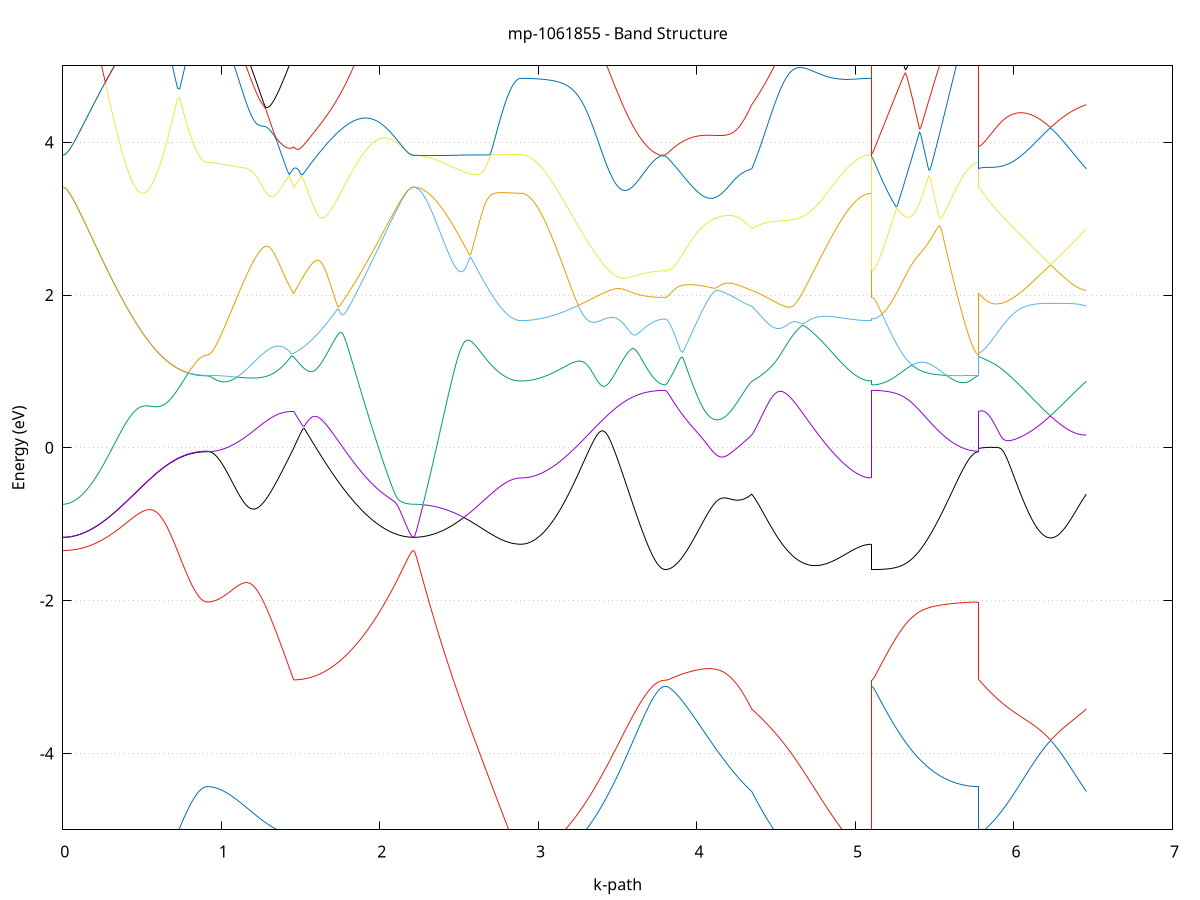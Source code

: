 set title 'mp-1061855 - Band Structure'
set xlabel 'k-path'
set ylabel 'Energy (eV)'
set grid y
set yrange [-5:5]
set terminal png size 800,600
set output 'mp-1061855_bands_gnuplot.png'
plot '-' using 1:2 with lines notitle, '-' using 1:2 with lines notitle, '-' using 1:2 with lines notitle, '-' using 1:2 with lines notitle, '-' using 1:2 with lines notitle, '-' using 1:2 with lines notitle, '-' using 1:2 with lines notitle, '-' using 1:2 with lines notitle, '-' using 1:2 with lines notitle, '-' using 1:2 with lines notitle, '-' using 1:2 with lines notitle, '-' using 1:2 with lines notitle, '-' using 1:2 with lines notitle, '-' using 1:2 with lines notitle, '-' using 1:2 with lines notitle, '-' using 1:2 with lines notitle, '-' using 1:2 with lines notitle, '-' using 1:2 with lines notitle, '-' using 1:2 with lines notitle, '-' using 1:2 with lines notitle, '-' using 1:2 with lines notitle, '-' using 1:2 with lines notitle, '-' using 1:2 with lines notitle, '-' using 1:2 with lines notitle
0.000000 -23.837539
0.013403 -23.837439
0.026805 -23.837439
0.040208 -23.837239
0.053611 -23.837139
0.067013 -23.836839
0.080416 -23.836639
0.093818 -23.836239
0.107221 -23.835839
0.120624 -23.835439
0.134026 -23.834939
0.147429 -23.834439
0.160832 -23.833939
0.174234 -23.833239
0.187637 -23.832639
0.201039 -23.831939
0.214442 -23.831239
0.227845 -23.830439
0.241247 -23.829639
0.254650 -23.828739
0.268053 -23.827939
0.281455 -23.827039
0.294858 -23.826039
0.308260 -23.825039
0.321663 -23.824139
0.335066 -23.823039
0.348468 -23.822039
0.361871 -23.821039
0.375274 -23.819939
0.388676 -23.818839
0.402079 -23.817739
0.415481 -23.816639
0.428884 -23.815539
0.442287 -23.814439
0.455689 -23.813239
0.469092 -23.812139
0.482495 -23.811039
0.495897 -23.809939
0.509300 -23.814539
0.522702 -23.824439
0.536105 -23.834339
0.549508 -23.844039
0.562910 -23.853639
0.576313 -23.863039
0.589716 -23.872239
0.603118 -23.881139
0.616521 -23.889839
0.629924 -23.898239
0.643326 -23.906439
0.656729 -23.914339
0.670131 -23.921939
0.683534 -23.929139
0.696937 -23.936039
0.710339 -23.942639
0.723742 -23.948839
0.737145 -23.954639
0.750547 -23.960039
0.763950 -23.965139
0.777352 -23.969739
0.790755 -23.973939
0.804158 -23.977739
0.817560 -23.981139
0.830963 -23.984039
0.844366 -23.986539
0.857768 -23.988539
0.871171 -23.990139
0.884573 -23.991339
0.897976 -23.992039
0.911379 -23.992239
0.911379 -23.992239
0.924996 -23.992139
0.938614 -23.991939
0.952231 -23.991539
0.965849 -23.991039
0.979466 -23.990439
0.993084 -23.989539
1.006701 -23.988639
1.020319 -23.987539
1.033936 -23.986239
1.047554 -23.984939
1.061171 -23.983339
1.074789 -23.981739
1.088407 -23.979839
1.102024 -23.977939
1.115642 -23.975839
1.129259 -23.973639
1.142877 -23.971239
1.156494 -23.968739
1.170112 -23.966139
1.183729 -23.963339
1.197347 -23.960439
1.210964 -23.957439
1.224582 -23.954339
1.238199 -23.951039
1.251817 -23.947639
1.265434 -23.944139
1.279052 -23.940539
1.292669 -23.936739
1.306287 -23.932939
1.319904 -23.928939
1.333522 -23.924839
1.347139 -23.920639
1.360757 -23.916439
1.374375 -23.912039
1.387992 -23.907539
1.401610 -23.902939
1.415227 -23.898339
1.428845 -23.893539
1.442462 -23.888739
1.456080 -23.883739
1.456080 -23.883739
1.465653 -23.878739
1.475226 -23.873639
1.484799 -23.868339
1.494372 -23.863139
1.503945 -23.857739
1.513518 -23.852339
1.523091 -23.846839
1.532664 -23.841339
1.542238 -23.835739
1.551811 -23.830139
1.561384 -23.824439
1.570957 -23.818739
1.580530 -23.814039
1.590103 -23.814539
1.599676 -23.815139
1.609249 -23.815639
1.618822 -23.816139
1.628395 -23.816739
1.637969 -23.817239
1.647542 -23.817839
1.657115 -23.818339
1.666688 -23.818839
1.676261 -23.819439
1.685834 -23.819939
1.695407 -23.820439
1.704980 -23.821039
1.714553 -23.821539
1.724126 -23.822039
1.733699 -23.822539
1.743273 -23.823139
1.752846 -23.823639
1.762419 -23.824139
1.771992 -23.824639
1.781565 -23.825139
1.791138 -23.825639
1.800711 -23.826039
1.810284 -23.826539
1.819857 -23.827039
1.829430 -23.827539
1.839004 -23.827939
1.848577 -23.828439
1.858150 -23.828839
1.867723 -23.829239
1.877296 -23.829739
1.886869 -23.830139
1.896442 -23.830539
1.906015 -23.830939
1.915588 -23.831339
1.925161 -23.831639
1.934735 -23.832039
1.944308 -23.832439
1.953881 -23.832739
1.963454 -23.833039
1.973027 -23.833439
1.982600 -23.833739
1.992173 -23.834039
2.001746 -23.834339
2.011319 -23.834539
2.020892 -23.834839
2.030465 -23.835139
2.040039 -23.835339
2.049612 -23.835539
2.059185 -23.835839
2.068758 -23.836039
2.078331 -23.836239
2.087904 -23.836339
2.097477 -23.836539
2.107050 -23.836739
2.116623 -23.836839
2.126196 -23.836939
2.135770 -23.837039
2.145343 -23.837139
2.154916 -23.837239
2.164489 -23.837339
2.174062 -23.837439
2.183635 -23.837439
2.193208 -23.837439
2.202781 -23.837539
2.212354 -23.837539
2.212354 -23.837539
2.219717 -23.837539
2.227079 -23.837539
2.234442 -23.837539
2.241804 -23.837539
2.249167 -23.837539
2.256529 -23.837539
2.263892 -23.837539
2.271254 -23.837539
2.278617 -23.837539
2.285979 -23.837639
2.293342 -23.837639
2.300704 -23.837639
2.308067 -23.837739
2.315429 -23.837739
2.322792 -23.837839
2.330154 -23.837939
2.337517 -23.838039
2.344879 -23.838039
2.352242 -23.838139
2.359604 -23.838239
2.366967 -23.838339
2.374330 -23.838439
2.381692 -23.838639
2.389055 -23.838739
2.396417 -23.838839
2.403780 -23.838939
2.411142 -23.839039
2.418505 -23.839239
2.425867 -23.839339
2.433230 -23.839439
2.440592 -23.839639
2.447955 -23.839739
2.455317 -23.839939
2.462680 -23.840039
2.470042 -23.840239
2.477405 -23.840339
2.484767 -23.840539
2.492130 -23.840639
2.499492 -23.840839
2.506855 -23.840939
2.514217 -23.841139
2.521580 -23.841239
2.528942 -23.841439
2.536305 -23.841639
2.543667 -23.841739
2.551030 -23.841939
2.558392 -23.842039
2.565755 -23.842239
2.573117 -23.842439
2.580480 -23.842539
2.587842 -23.842739
2.595205 -23.842839
2.602567 -23.843039
2.609930 -23.843139
2.617292 -23.843339
2.624655 -23.843439
2.632017 -23.843639
2.639380 -23.843739
2.646742 -23.843939
2.654105 -23.844039
2.661467 -23.844239
2.668830 -23.844339
2.676192 -23.844439
2.683555 -23.844639
2.690917 -23.844739
2.698280 -23.844839
2.705642 -23.844939
2.713005 -23.845039
2.720367 -23.845239
2.727730 -23.845339
2.735092 -23.845439
2.742455 -23.845539
2.749817 -23.845639
2.757180 -23.845739
2.764542 -23.845839
2.771905 -23.845839
2.779267 -23.845939
2.786630 -23.846039
2.793992 -23.846139
2.801355 -23.846139
2.808717 -23.846239
2.816080 -23.846239
2.823442 -23.846339
2.830805 -23.846339
2.838167 -23.846439
2.845530 -23.846439
2.852893 -23.846439
2.860255 -23.846539
2.867618 -23.846539
2.874980 -23.846539
2.882343 -23.846539
2.889705 -23.846539
2.889705 -23.846539
2.903108 -23.846539
2.916510 -23.846439
2.929913 -23.846339
2.943316 -23.846139
2.956718 -23.845839
2.970121 -23.845539
2.983523 -23.845239
2.996926 -23.844839
3.010329 -23.844439
3.023731 -23.843939
3.037134 -23.843339
3.050537 -23.842839
3.063939 -23.842139
3.077342 -23.841539
3.090744 -23.840739
3.104147 -23.840039
3.117550 -23.839239
3.130952 -23.838439
3.144355 -23.837539
3.157758 -23.836639
3.171160 -23.835739
3.184563 -23.834739
3.197965 -23.833739
3.211368 -23.832739
3.224771 -23.831639
3.238173 -23.830639
3.251576 -23.829539
3.264979 -23.828439
3.278381 -23.827339
3.291784 -23.826139
3.305187 -23.825039
3.318589 -23.823839
3.331992 -23.822739
3.345394 -23.821539
3.358797 -23.820439
3.372200 -23.819239
3.385602 -23.818139
3.399005 -23.817239
3.412408 -23.824239
3.425810 -23.834039
3.439213 -23.843739
3.452615 -23.853339
3.466018 -23.862639
3.479421 -23.871839
3.492823 -23.880739
3.506226 -23.889439
3.519629 -23.897939
3.533031 -23.906039
3.546434 -23.913939
3.559836 -23.921439
3.573239 -23.928739
3.586642 -23.935639
3.600044 -23.942139
3.613447 -23.948339
3.626850 -23.954239
3.640252 -23.959639
3.653655 -23.964639
3.667057 -23.969239
3.680460 -23.973539
3.693863 -23.977339
3.707265 -23.980639
3.720668 -23.983639
3.734071 -23.986039
3.747473 -23.988139
3.760876 -23.989739
3.774278 -23.990839
3.787681 -23.991539
3.801084 -23.991739
3.801084 -23.991739
3.814701 -23.991739
3.828319 -23.991439
3.841936 -23.991139
3.855554 -23.990639
3.869171 -23.989939
3.882789 -23.989139
3.896406 -23.988139
3.910024 -23.987139
3.923641 -23.985839
3.937259 -23.984439
3.950876 -23.982939
3.964494 -23.981239
3.978112 -23.979439
3.991729 -23.977539
4.005347 -23.975439
4.018964 -23.973239
4.032582 -23.970839
4.046199 -23.968439
4.059817 -23.965739
4.073434 -23.963039
4.087052 -23.960139
4.100669 -23.957139
4.114287 -23.954039
4.127904 -23.950739
4.141522 -23.947339
4.155139 -23.943839
4.168757 -23.940239
4.182374 -23.936539
4.195992 -23.932639
4.209609 -23.928739
4.223227 -23.924639
4.236845 -23.920439
4.250462 -23.916239
4.264080 -23.911839
4.277697 -23.907339
4.291315 -23.902839
4.304932 -23.898139
4.318550 -23.893439
4.332167 -23.888539
4.345785 -23.883639
4.345785 -23.883639
4.355358 -23.878639
4.364931 -23.873439
4.374504 -23.868239
4.384077 -23.863039
4.393650 -23.857639
4.403223 -23.852239
4.412796 -23.846739
4.422369 -23.841239
4.431943 -23.835639
4.441516 -23.830039
4.451089 -23.824339
4.460662 -23.818639
4.470235 -23.814539
4.479808 -23.815139
4.489381 -23.815739
4.498954 -23.816339
4.508527 -23.817039
4.518100 -23.817639
4.527674 -23.818339
4.537247 -23.818939
4.546820 -23.819639
4.556393 -23.820339
4.565966 -23.821039
4.575539 -23.821639
4.585112 -23.822339
4.594685 -23.823039
4.604258 -23.823739
4.613831 -23.824439
4.623405 -23.825139
4.632978 -23.825839
4.642551 -23.826539
4.652124 -23.827139
4.661697 -23.827839
4.671270 -23.828539
4.680843 -23.829239
4.690416 -23.829839
4.699989 -23.830539
4.709562 -23.831239
4.719135 -23.831839
4.728709 -23.832539
4.738282 -23.833139
4.747855 -23.833739
4.757428 -23.834339
4.767001 -23.835039
4.776574 -23.835639
4.786147 -23.836139
4.795720 -23.836739
4.805293 -23.837339
4.814866 -23.837839
4.824440 -23.838439
4.834013 -23.838939
4.843586 -23.839439
4.853159 -23.839939
4.862732 -23.840439
4.872305 -23.840839
4.881878 -23.841339
4.891451 -23.841739
4.901024 -23.842139
4.910597 -23.842539
4.920171 -23.842939
4.929744 -23.843239
4.939317 -23.843639
4.948890 -23.843939
4.958463 -23.844239
4.968036 -23.844539
4.977609 -23.844839
4.987182 -23.845039
4.996755 -23.845339
5.006328 -23.845539
5.015902 -23.845739
5.025475 -23.845839
5.035048 -23.846039
5.044621 -23.846139
5.054194 -23.846239
5.063767 -23.846339
5.073340 -23.846439
5.082913 -23.846539
5.092486 -23.846539
5.102059 -23.846539
5.102059 -23.991739
5.109422 -23.991739
5.116784 -23.991739
5.124147 -23.991739
5.131509 -23.991739
5.138872 -23.991739
5.146234 -23.991739
5.153597 -23.991739
5.160959 -23.991739
5.168322 -23.991739
5.175684 -23.991739
5.183047 -23.991739
5.190409 -23.991739
5.197772 -23.991839
5.205134 -23.991839
5.212497 -23.991839
5.219859 -23.991839
5.227222 -23.991839
5.234585 -23.991839
5.241947 -23.991839
5.249310 -23.991839
5.256672 -23.991839
5.264035 -23.991839
5.271397 -23.991839
5.278760 -23.991839
5.286122 -23.991839
5.293485 -23.991839
5.300847 -23.991839
5.308210 -23.991839
5.315572 -23.991839
5.322935 -23.991839
5.330297 -23.991839
5.337660 -23.991939
5.345022 -23.991939
5.352385 -23.991939
5.359747 -23.991939
5.367110 -23.991939
5.374472 -23.991939
5.381835 -23.991939
5.389197 -23.991939
5.396560 -23.991939
5.403922 -23.991939
5.411285 -23.991939
5.418647 -23.991939
5.426010 -23.991939
5.433372 -23.992039
5.440735 -23.992039
5.448097 -23.992039
5.455460 -23.992039
5.462822 -23.992039
5.470185 -23.992039
5.477547 -23.992039
5.484910 -23.992039
5.492272 -23.992039
5.499635 -23.992039
5.506997 -23.992039
5.514360 -23.992039
5.521722 -23.992039
5.529085 -23.992139
5.536447 -23.992139
5.543810 -23.992139
5.551172 -23.992139
5.558535 -23.992139
5.565897 -23.992139
5.573260 -23.992139
5.580622 -23.992139
5.587985 -23.992139
5.595347 -23.992139
5.602710 -23.992139
5.610072 -23.992139
5.617435 -23.992139
5.624797 -23.992139
5.632160 -23.992139
5.639522 -23.992139
5.646885 -23.992139
5.654247 -23.992239
5.661610 -23.992239
5.668972 -23.992239
5.676335 -23.992239
5.683697 -23.992239
5.691060 -23.992239
5.698422 -23.992239
5.705785 -23.992239
5.713148 -23.992239
5.720510 -23.992239
5.727873 -23.992239
5.735235 -23.992239
5.742598 -23.992239
5.749960 -23.992239
5.757323 -23.992239
5.764685 -23.992239
5.772048 -23.992239
5.779410 -23.992239
5.779410 -23.883739
5.786773 -23.883739
5.794135 -23.883739
5.801498 -23.883739
5.808860 -23.883739
5.816223 -23.883739
5.823585 -23.883739
5.830948 -23.883739
5.838310 -23.883739
5.845673 -23.883739
5.853035 -23.883739
5.860398 -23.883739
5.867760 -23.883739
5.875123 -23.883739
5.882485 -23.883739
5.889848 -23.883739
5.897210 -23.883739
5.904573 -23.883739
5.911935 -23.883739
5.919298 -23.883739
5.926660 -23.883739
5.934023 -23.883739
5.941385 -23.883739
5.948748 -23.883739
5.956110 -23.883739
5.963473 -23.883739
5.970835 -23.883639
5.978198 -23.883639
5.985560 -23.883639
5.992923 -23.883639
6.000285 -23.883639
6.007648 -23.883639
6.015010 -23.883639
6.022373 -23.883639
6.029735 -23.883639
6.037098 -23.883639
6.044460 -23.883639
6.051823 -23.883639
6.059185 -23.883639
6.066548 -23.883639
6.073910 -23.883639
6.081273 -23.883639
6.088635 -23.883639
6.095998 -23.883639
6.103360 -23.883639
6.110723 -23.883639
6.118085 -23.883639
6.125448 -23.883639
6.132810 -23.883639
6.140173 -23.883639
6.147535 -23.883639
6.154898 -23.883639
6.162260 -23.883639
6.169623 -23.883639
6.176986 -23.883639
6.184348 -23.883639
6.191711 -23.883639
6.199073 -23.883639
6.206436 -23.883639
6.213798 -23.883639
6.221161 -23.883639
6.228523 -23.883639
6.235886 -23.883639
6.243248 -23.883639
6.250611 -23.883639
6.257973 -23.883639
6.265336 -23.883639
6.272698 -23.883639
6.280061 -23.883639
6.287423 -23.883639
6.294786 -23.883639
6.302148 -23.883639
6.309511 -23.883639
6.316873 -23.883639
6.324236 -23.883639
6.331598 -23.883639
6.338961 -23.883639
6.346323 -23.883639
6.353686 -23.883639
6.361048 -23.883639
6.368411 -23.883639
6.375773 -23.883639
6.383136 -23.883639
6.390498 -23.883639
6.397861 -23.883639
6.405223 -23.883639
6.412586 -23.883639
6.419948 -23.883639
6.427311 -23.883639
6.434673 -23.883639
6.442036 -23.883639
6.449398 -23.883639
6.456761 -23.883639
e
0.000000 -23.837039
0.013403 -23.836939
0.026805 -23.836939
0.040208 -23.836739
0.053611 -23.836639
0.067013 -23.836339
0.080416 -23.836039
0.093818 -23.835739
0.107221 -23.835339
0.120624 -23.834939
0.134026 -23.834439
0.147429 -23.833939
0.160832 -23.833339
0.174234 -23.832739
0.187637 -23.832139
0.201039 -23.831439
0.214442 -23.830739
0.227845 -23.829939
0.241247 -23.829139
0.254650 -23.828239
0.268053 -23.827439
0.281455 -23.826439
0.294858 -23.825539
0.308260 -23.824539
0.321663 -23.823539
0.335066 -23.822539
0.348468 -23.821539
0.361871 -23.820439
0.375274 -23.819439
0.388676 -23.818339
0.402079 -23.817239
0.415481 -23.816139
0.428884 -23.815039
0.442287 -23.813839
0.455689 -23.812739
0.469092 -23.811639
0.482495 -23.810539
0.495897 -23.809439
0.509300 -23.808739
0.522702 -23.807639
0.536105 -23.806639
0.549508 -23.805539
0.562910 -23.804439
0.576313 -23.803439
0.589716 -23.802439
0.603118 -23.801439
0.616521 -23.800439
0.629924 -23.799439
0.643326 -23.798539
0.656729 -23.797639
0.670131 -23.796839
0.683534 -23.796039
0.696937 -23.795239
0.710339 -23.794539
0.723742 -23.793839
0.737145 -23.793139
0.750547 -23.792539
0.763950 -23.791939
0.777352 -23.791439
0.790755 -23.790939
0.804158 -23.790539
0.817560 -23.790139
0.830963 -23.789739
0.844366 -23.789539
0.857768 -23.789239
0.871171 -23.789039
0.884573 -23.788939
0.897976 -23.788839
0.911379 -23.788839
0.911379 -23.788839
0.924996 -23.788839
0.938614 -23.788939
0.952231 -23.788939
0.965849 -23.789039
0.979466 -23.789239
0.993084 -23.789339
1.006701 -23.789539
1.020319 -23.789739
1.033936 -23.789939
1.047554 -23.790239
1.061171 -23.790539
1.074789 -23.790839
1.088407 -23.791139
1.102024 -23.791539
1.115642 -23.791939
1.129259 -23.792339
1.142877 -23.792739
1.156494 -23.793239
1.170112 -23.793739
1.183729 -23.794139
1.197347 -23.794739
1.210964 -23.795239
1.224582 -23.795839
1.238199 -23.796339
1.251817 -23.796939
1.265434 -23.797539
1.279052 -23.798239
1.292669 -23.798839
1.306287 -23.799539
1.319904 -23.800139
1.333522 -23.800839
1.347139 -23.801539
1.360757 -23.802239
1.374375 -23.802939
1.387992 -23.803639
1.401610 -23.804339
1.415227 -23.805139
1.428845 -23.805839
1.442462 -23.806639
1.456080 -23.807339
1.456080 -23.807339
1.465653 -23.807839
1.475226 -23.808339
1.484799 -23.808839
1.494372 -23.809339
1.503945 -23.809839
1.513518 -23.810339
1.523091 -23.810839
1.532664 -23.811339
1.542238 -23.811939
1.551811 -23.812439
1.561384 -23.812939
1.570957 -23.813439
1.580530 -23.812939
1.590103 -23.808039
1.599676 -23.808739
1.609249 -23.809339
1.618822 -23.810039
1.628395 -23.810739
1.637969 -23.811439
1.647542 -23.812039
1.657115 -23.812739
1.666688 -23.813439
1.676261 -23.814039
1.685834 -23.814739
1.695407 -23.815339
1.704980 -23.816039
1.714553 -23.816739
1.724126 -23.817339
1.733699 -23.818039
1.743273 -23.818639
1.752846 -23.819339
1.762419 -23.819939
1.771992 -23.820539
1.781565 -23.821139
1.791138 -23.821839
1.800711 -23.822439
1.810284 -23.823039
1.819857 -23.823639
1.829430 -23.824139
1.839004 -23.824739
1.848577 -23.825339
1.858150 -23.825839
1.867723 -23.826439
1.877296 -23.826939
1.886869 -23.827539
1.896442 -23.828039
1.906015 -23.828539
1.915588 -23.829039
1.925161 -23.829539
1.934735 -23.829939
1.944308 -23.830439
1.953881 -23.830839
1.963454 -23.831339
1.973027 -23.831739
1.982600 -23.832139
1.992173 -23.832539
2.001746 -23.832839
2.011319 -23.833239
2.020892 -23.833539
2.030465 -23.833939
2.040039 -23.834239
2.049612 -23.834539
2.059185 -23.834739
2.068758 -23.835039
2.078331 -23.835339
2.087904 -23.835539
2.097477 -23.835739
2.107050 -23.835939
2.116623 -23.836139
2.126196 -23.836339
2.135770 -23.836439
2.145343 -23.836539
2.154916 -23.836739
2.164489 -23.836739
2.174062 -23.836839
2.183635 -23.836939
2.193208 -23.836939
2.202781 -23.837039
2.212354 -23.837039
2.212354 -23.837039
2.219717 -23.837039
2.227079 -23.837039
2.234442 -23.837039
2.241804 -23.837039
2.249167 -23.837039
2.256529 -23.837039
2.263892 -23.837139
2.271254 -23.837139
2.278617 -23.837139
2.285979 -23.837139
2.293342 -23.837139
2.300704 -23.837139
2.308067 -23.837139
2.315429 -23.837139
2.322792 -23.837139
2.330154 -23.837139
2.337517 -23.837139
2.344879 -23.837139
2.352242 -23.837139
2.359604 -23.837139
2.366967 -23.837139
2.374330 -23.837139
2.381692 -23.837139
2.389055 -23.837039
2.396417 -23.837039
2.403780 -23.837039
2.411142 -23.837039
2.418505 -23.837039
2.425867 -23.836939
2.433230 -23.836939
2.440592 -23.836939
2.447955 -23.836939
2.455317 -23.836939
2.462680 -23.836839
2.470042 -23.836839
2.477405 -23.836839
2.484767 -23.836839
2.492130 -23.836739
2.499492 -23.836739
2.506855 -23.836739
2.514217 -23.836639
2.521580 -23.836639
2.528942 -23.836639
2.536305 -23.836639
2.543667 -23.836539
2.551030 -23.836539
2.558392 -23.836539
2.565755 -23.836539
2.573117 -23.836439
2.580480 -23.836439
2.587842 -23.836439
2.595205 -23.836339
2.602567 -23.836339
2.609930 -23.836339
2.617292 -23.836339
2.624655 -23.836239
2.632017 -23.836239
2.639380 -23.836239
2.646742 -23.836239
2.654105 -23.836139
2.661467 -23.836139
2.668830 -23.836139
2.676192 -23.836139
2.683555 -23.836039
2.690917 -23.836039
2.698280 -23.836039
2.705642 -23.836039
2.713005 -23.835939
2.720367 -23.835939
2.727730 -23.835939
2.735092 -23.835939
2.742455 -23.835939
2.749817 -23.835939
2.757180 -23.835839
2.764542 -23.835839
2.771905 -23.835839
2.779267 -23.835839
2.786630 -23.835839
2.793992 -23.835839
2.801355 -23.835839
2.808717 -23.835739
2.816080 -23.835739
2.823442 -23.835739
2.830805 -23.835739
2.838167 -23.835739
2.845530 -23.835739
2.852893 -23.835739
2.860255 -23.835739
2.867618 -23.835739
2.874980 -23.835739
2.882343 -23.835739
2.889705 -23.835739
2.889705 -23.835739
2.903108 -23.835739
2.916510 -23.835639
2.929913 -23.835539
2.943316 -23.835339
2.956718 -23.835039
2.970121 -23.834839
2.983523 -23.834439
2.996926 -23.834139
3.010329 -23.833639
3.023731 -23.833139
3.037134 -23.832639
3.050537 -23.832139
3.063939 -23.831439
3.077342 -23.830839
3.090744 -23.830139
3.104147 -23.829439
3.117550 -23.828639
3.130952 -23.827839
3.144355 -23.826939
3.157758 -23.826039
3.171160 -23.825139
3.184563 -23.824239
3.197965 -23.823239
3.211368 -23.822239
3.224771 -23.821239
3.238173 -23.820239
3.251576 -23.819139
3.264979 -23.818139
3.278381 -23.817039
3.291784 -23.815939
3.305187 -23.814839
3.318589 -23.813639
3.331992 -23.812539
3.345394 -23.811439
3.358797 -23.810339
3.372200 -23.809139
3.385602 -23.808039
3.399005 -23.813939
3.412408 -23.815739
3.425810 -23.814639
3.439213 -23.813539
3.452615 -23.812439
3.466018 -23.811439
3.479421 -23.810339
3.492823 -23.809339
3.506226 -23.808339
3.519629 -23.807339
3.533031 -23.806439
3.546434 -23.805539
3.559836 -23.804639
3.573239 -23.803739
3.586642 -23.802939
3.600044 -23.802239
3.613447 -23.801539
3.626850 -23.800839
3.640252 -23.800139
3.653655 -23.799639
3.667057 -23.799039
3.680460 -23.798539
3.693863 -23.798139
3.707265 -23.797739
3.720668 -23.797339
3.734071 -23.797039
3.747473 -23.796839
3.760876 -23.796639
3.774278 -23.796539
3.787681 -23.796439
3.801084 -23.796439
3.801084 -23.796439
3.814701 -23.796439
3.828319 -23.796439
3.841936 -23.796439
3.855554 -23.796439
3.869171 -23.796539
3.882789 -23.796539
3.896406 -23.796539
3.910024 -23.796639
3.923641 -23.796739
3.937259 -23.796739
3.950876 -23.796839
3.964494 -23.796939
3.978112 -23.797039
3.991729 -23.797139
4.005347 -23.797239
4.018964 -23.797439
4.032582 -23.797539
4.046199 -23.797739
4.059817 -23.797839
4.073434 -23.798039
4.087052 -23.798239
4.100669 -23.798439
4.114287 -23.798739
4.127904 -23.798939
4.141522 -23.799239
4.155139 -23.799639
4.168757 -23.799939
4.182374 -23.800339
4.195992 -23.800739
4.209609 -23.801139
4.223227 -23.801639
4.236845 -23.802139
4.250462 -23.802739
4.264080 -23.803239
4.277697 -23.803839
4.291315 -23.804539
4.304932 -23.805139
4.318550 -23.805839
4.332167 -23.806539
4.345785 -23.807239
4.345785 -23.807239
4.355358 -23.807739
4.364931 -23.808239
4.374504 -23.808739
4.384077 -23.809339
4.393650 -23.809839
4.403223 -23.810439
4.412796 -23.810939
4.422369 -23.811539
4.431943 -23.812139
4.441516 -23.812739
4.451089 -23.813339
4.460662 -23.813939
4.470235 -23.813039
4.479808 -23.810439
4.489381 -23.811039
4.498954 -23.811639
4.508527 -23.812339
4.518100 -23.812939
4.527674 -23.813639
4.537247 -23.814239
4.546820 -23.814939
4.556393 -23.815539
4.565966 -23.816139
4.575539 -23.816839
4.585112 -23.817439
4.594685 -23.818039
4.604258 -23.818639
4.613831 -23.819239
4.623405 -23.819839
4.632978 -23.820339
4.642551 -23.820939
4.652124 -23.821539
4.661697 -23.822039
4.671270 -23.822639
4.680843 -23.823139
4.690416 -23.823639
4.699989 -23.824139
4.709562 -23.824639
4.719135 -23.825139
4.728709 -23.825639
4.738282 -23.826139
4.747855 -23.826639
4.757428 -23.827039
4.767001 -23.827539
4.776574 -23.827939
4.786147 -23.828439
4.795720 -23.828839
4.805293 -23.829239
4.814866 -23.829639
4.824440 -23.830039
4.834013 -23.830339
4.843586 -23.830739
4.853159 -23.831139
4.862732 -23.831439
4.872305 -23.831739
4.881878 -23.832039
4.891451 -23.832339
4.901024 -23.832639
4.910597 -23.832939
4.920171 -23.833239
4.929744 -23.833439
4.939317 -23.833739
4.948890 -23.833939
4.958463 -23.834139
4.968036 -23.834339
4.977609 -23.834539
4.987182 -23.834739
4.996755 -23.834839
5.006328 -23.835039
5.015902 -23.835139
5.025475 -23.835239
5.035048 -23.835339
5.044621 -23.835439
5.054194 -23.835539
5.063767 -23.835639
5.073340 -23.835639
5.082913 -23.835739
5.092486 -23.835739
5.102059 -23.835739
5.102059 -23.796439
5.109422 -23.796439
5.116784 -23.796439
5.124147 -23.796339
5.131509 -23.796339
5.138872 -23.796339
5.146234 -23.796339
5.153597 -23.796339
5.160959 -23.796239
5.168322 -23.796239
5.175684 -23.796139
5.183047 -23.796139
5.190409 -23.796039
5.197772 -23.796039
5.205134 -23.795939
5.212497 -23.795939
5.219859 -23.795839
5.227222 -23.795739
5.234585 -23.795739
5.241947 -23.795639
5.249310 -23.795539
5.256672 -23.795439
5.264035 -23.795339
5.271397 -23.795239
5.278760 -23.795139
5.286122 -23.795039
5.293485 -23.794939
5.300847 -23.794839
5.308210 -23.794739
5.315572 -23.794639
5.322935 -23.794539
5.330297 -23.794439
5.337660 -23.794339
5.345022 -23.794239
5.352385 -23.794039
5.359747 -23.793939
5.367110 -23.793839
5.374472 -23.793739
5.381835 -23.793539
5.389197 -23.793439
5.396560 -23.793339
5.403922 -23.793139
5.411285 -23.793039
5.418647 -23.792939
5.426010 -23.792739
5.433372 -23.792639
5.440735 -23.792539
5.448097 -23.792339
5.455460 -23.792239
5.462822 -23.792139
5.470185 -23.791939
5.477547 -23.791839
5.484910 -23.791739
5.492272 -23.791539
5.499635 -23.791439
5.506997 -23.791339
5.514360 -23.791139
5.521722 -23.791039
5.529085 -23.790939
5.536447 -23.790839
5.543810 -23.790639
5.551172 -23.790539
5.558535 -23.790439
5.565897 -23.790339
5.573260 -23.790239
5.580622 -23.790139
5.587985 -23.790039
5.595347 -23.789939
5.602710 -23.789839
5.610072 -23.789739
5.617435 -23.789639
5.624797 -23.789539
5.632160 -23.789439
5.639522 -23.789339
5.646885 -23.789239
5.654247 -23.789239
5.661610 -23.789139
5.668972 -23.789139
5.676335 -23.789039
5.683697 -23.789039
5.691060 -23.788939
5.698422 -23.788939
5.705785 -23.788939
5.713148 -23.788939
5.720510 -23.788839
5.727873 -23.788839
5.735235 -23.788839
5.742598 -23.788839
5.749960 -23.788839
5.757323 -23.788839
5.764685 -23.788839
5.772048 -23.788839
5.779410 -23.788839
5.779410 -23.807339
5.786773 -23.807439
5.794135 -23.807439
5.801498 -23.807539
5.808860 -23.807539
5.816223 -23.807639
5.823585 -23.807639
5.830948 -23.807739
5.838310 -23.807739
5.845673 -23.807839
5.853035 -23.807839
5.860398 -23.807839
5.867760 -23.807839
5.875123 -23.807939
5.882485 -23.807939
5.889848 -23.807939
5.897210 -23.807939
5.904573 -23.807939
5.911935 -23.807939
5.919298 -23.807939
5.926660 -23.807939
5.934023 -23.807939
5.941385 -23.807939
5.948748 -23.807939
5.956110 -23.807939
5.963473 -23.807839
5.970835 -23.807839
5.978198 -23.807839
5.985560 -23.807739
5.992923 -23.807739
6.000285 -23.807739
6.007648 -23.807639
6.015010 -23.807639
6.022373 -23.807539
6.029735 -23.807439
6.037098 -23.807439
6.044460 -23.807339
6.051823 -23.807239
6.059185 -23.807239
6.066548 -23.807139
6.073910 -23.807039
6.081273 -23.806939
6.088635 -23.806839
6.095998 -23.806739
6.103360 -23.806639
6.110723 -23.806539
6.118085 -23.806439
6.125448 -23.806339
6.132810 -23.806239
6.140173 -23.806139
6.147535 -23.806039
6.154898 -23.805939
6.162260 -23.805839
6.169623 -23.805739
6.176986 -23.805639
6.184348 -23.805439
6.191711 -23.805339
6.199073 -23.805239
6.206436 -23.805139
6.213798 -23.804939
6.221161 -23.804839
6.228523 -23.804739
6.235886 -23.804639
6.243248 -23.804539
6.250611 -23.804639
6.257973 -23.804739
6.265336 -23.804839
6.272698 -23.804939
6.280061 -23.805039
6.287423 -23.805139
6.294786 -23.805339
6.302148 -23.805439
6.309511 -23.805539
6.316873 -23.805639
6.324236 -23.805739
6.331598 -23.805839
6.338961 -23.805939
6.346323 -23.806039
6.353686 -23.806139
6.361048 -23.806239
6.368411 -23.806339
6.375773 -23.806439
6.383136 -23.806539
6.390498 -23.806639
6.397861 -23.806739
6.405223 -23.806739
6.412586 -23.806839
6.419948 -23.806939
6.427311 -23.806939
6.434673 -23.807039
6.442036 -23.807139
6.449398 -23.807139
6.456761 -23.807239
e
0.000000 -23.545039
0.013403 -23.545339
0.026805 -23.546039
0.040208 -23.547339
0.053611 -23.549039
0.067013 -23.551239
0.080416 -23.554039
0.093818 -23.557139
0.107221 -23.560839
0.120624 -23.564939
0.134026 -23.569539
0.147429 -23.574539
0.160832 -23.579939
0.174234 -23.585839
0.187637 -23.592039
0.201039 -23.598739
0.214442 -23.605739
0.227845 -23.613039
0.241247 -23.620739
0.254650 -23.628839
0.268053 -23.637139
0.281455 -23.645739
0.294858 -23.654539
0.308260 -23.663639
0.321663 -23.673039
0.335066 -23.682539
0.348468 -23.692239
0.361871 -23.702039
0.375274 -23.712039
0.388676 -23.722139
0.402079 -23.732339
0.415481 -23.742639
0.428884 -23.752939
0.442287 -23.763239
0.455689 -23.773539
0.469092 -23.783839
0.482495 -23.794139
0.495897 -23.804339
0.509300 -23.808239
0.522702 -23.807139
0.536105 -23.806039
0.549508 -23.805039
0.562910 -23.803939
0.576313 -23.802939
0.589716 -23.801939
0.603118 -23.800939
0.616521 -23.799939
0.629924 -23.798939
0.643326 -23.798039
0.656729 -23.797139
0.670131 -23.796339
0.683534 -23.795539
0.696937 -23.794739
0.710339 -23.793939
0.723742 -23.793239
0.737145 -23.792639
0.750547 -23.792039
0.763950 -23.791439
0.777352 -23.790939
0.790755 -23.790439
0.804158 -23.789939
0.817560 -23.789639
0.830963 -23.789239
0.844366 -23.788939
0.857768 -23.788739
0.871171 -23.788539
0.884573 -23.788439
0.897976 -23.788339
0.911379 -23.788339
0.911379 -23.788339
0.924996 -23.788339
0.938614 -23.788339
0.952231 -23.788439
0.965849 -23.788439
0.979466 -23.788539
0.993084 -23.788539
1.006701 -23.788639
1.020319 -23.788839
1.033936 -23.788939
1.047554 -23.789039
1.061171 -23.789239
1.074789 -23.789339
1.088407 -23.789539
1.102024 -23.789739
1.115642 -23.789939
1.129259 -23.790139
1.142877 -23.790339
1.156494 -23.790639
1.170112 -23.790939
1.183729 -23.791139
1.197347 -23.791439
1.210964 -23.791739
1.224582 -23.792039
1.238199 -23.792439
1.251817 -23.792739
1.265434 -23.793039
1.279052 -23.793439
1.292669 -23.793839
1.306287 -23.794239
1.319904 -23.794639
1.333522 -23.795039
1.347139 -23.795439
1.360757 -23.795939
1.374375 -23.796339
1.387992 -23.796839
1.401610 -23.797239
1.415227 -23.797739
1.428845 -23.798239
1.442462 -23.798739
1.456080 -23.799239
1.456080 -23.799239
1.465653 -23.799839
1.475226 -23.800439
1.484799 -23.801039
1.494372 -23.801639
1.503945 -23.802239
1.513518 -23.802839
1.523091 -23.803539
1.532664 -23.804139
1.542238 -23.804839
1.551811 -23.805439
1.561384 -23.806039
1.570957 -23.806739
1.580530 -23.807439
1.590103 -23.807239
1.599676 -23.801339
1.609249 -23.795539
1.618822 -23.789639
1.628395 -23.783739
1.637969 -23.777839
1.647542 -23.771939
1.657115 -23.766039
1.666688 -23.760139
1.676261 -23.754139
1.685834 -23.748239
1.695407 -23.742339
1.704980 -23.736439
1.714553 -23.730639
1.724126 -23.724739
1.733699 -23.718939
1.743273 -23.713139
1.752846 -23.707439
1.762419 -23.701739
1.771992 -23.696039
1.781565 -23.690439
1.791138 -23.684839
1.800711 -23.679339
1.810284 -23.673939
1.819857 -23.668539
1.829430 -23.663239
1.839004 -23.657939
1.848577 -23.652839
1.858150 -23.647739
1.867723 -23.642739
1.877296 -23.637839
1.886869 -23.632939
1.896442 -23.628239
1.906015 -23.623639
1.915588 -23.619139
1.925161 -23.614739
1.934735 -23.610339
1.944308 -23.606239
1.953881 -23.602139
1.963454 -23.598139
1.973027 -23.594339
1.982600 -23.590639
1.992173 -23.587039
2.001746 -23.583539
2.011319 -23.580239
2.020892 -23.577039
2.030465 -23.574039
2.040039 -23.571139
2.049612 -23.568339
2.059185 -23.565739
2.068758 -23.563239
2.078331 -23.560939
2.087904 -23.558839
2.097477 -23.556739
2.107050 -23.554939
2.116623 -23.553239
2.126196 -23.551739
2.135770 -23.550339
2.145343 -23.549039
2.154916 -23.548039
2.164489 -23.547139
2.174062 -23.546339
2.183635 -23.545839
2.193208 -23.545439
2.202781 -23.545139
2.212354 -23.545039
2.212354 -23.545039
2.219717 -23.545039
2.227079 -23.545039
2.234442 -23.545039
2.241804 -23.545039
2.249167 -23.545039
2.256529 -23.545039
2.263892 -23.545039
2.271254 -23.545039
2.278617 -23.545039
2.285979 -23.545039
2.293342 -23.545039
2.300704 -23.545039
2.308067 -23.545039
2.315429 -23.545039
2.322792 -23.545039
2.330154 -23.545039
2.337517 -23.545039
2.344879 -23.545039
2.352242 -23.545039
2.359604 -23.545039
2.366967 -23.545039
2.374330 -23.545039
2.381692 -23.545039
2.389055 -23.545039
2.396417 -23.545039
2.403780 -23.545039
2.411142 -23.545039
2.418505 -23.545039
2.425867 -23.545039
2.433230 -23.545039
2.440592 -23.545039
2.447955 -23.545039
2.455317 -23.545039
2.462680 -23.545039
2.470042 -23.545039
2.477405 -23.545039
2.484767 -23.545039
2.492130 -23.545039
2.499492 -23.545039
2.506855 -23.545039
2.514217 -23.545039
2.521580 -23.545039
2.528942 -23.545039
2.536305 -23.545039
2.543667 -23.545039
2.551030 -23.545039
2.558392 -23.545039
2.565755 -23.545039
2.573117 -23.545039
2.580480 -23.545039
2.587842 -23.545039
2.595205 -23.545039
2.602567 -23.545039
2.609930 -23.545039
2.617292 -23.545039
2.624655 -23.545039
2.632017 -23.545039
2.639380 -23.545039
2.646742 -23.545039
2.654105 -23.545039
2.661467 -23.545039
2.668830 -23.545039
2.676192 -23.545039
2.683555 -23.545039
2.690917 -23.545039
2.698280 -23.545039
2.705642 -23.545039
2.713005 -23.545039
2.720367 -23.545039
2.727730 -23.545039
2.735092 -23.545039
2.742455 -23.545039
2.749817 -23.545039
2.757180 -23.545039
2.764542 -23.545039
2.771905 -23.545039
2.779267 -23.545039
2.786630 -23.545039
2.793992 -23.545039
2.801355 -23.544939
2.808717 -23.544939
2.816080 -23.544939
2.823442 -23.544939
2.830805 -23.544939
2.838167 -23.544939
2.845530 -23.544939
2.852893 -23.544939
2.860255 -23.544939
2.867618 -23.544939
2.874980 -23.544939
2.882343 -23.544939
2.889705 -23.544939
2.889705 -23.544939
2.903108 -23.545239
2.916510 -23.545939
2.929913 -23.547239
2.943316 -23.548939
2.956718 -23.551139
2.970121 -23.553939
2.983523 -23.557039
2.996926 -23.560739
3.010329 -23.564839
3.023731 -23.569439
3.037134 -23.574439
3.050537 -23.579839
3.063939 -23.585739
3.077342 -23.591939
3.090744 -23.598539
3.104147 -23.605539
3.117550 -23.612939
3.130952 -23.620639
3.144355 -23.628639
3.157758 -23.636939
3.171160 -23.645539
3.184563 -23.654339
3.197965 -23.663439
3.211368 -23.672739
3.224771 -23.682339
3.238173 -23.691939
3.251576 -23.701839
3.264979 -23.711839
3.278381 -23.721939
3.291784 -23.732039
3.305187 -23.742339
3.318589 -23.752639
3.331992 -23.762939
3.345394 -23.773239
3.358797 -23.783539
3.372200 -23.793739
3.385602 -23.803939
3.399005 -23.806939
3.412408 -23.805839
3.425810 -23.804739
3.439213 -23.803639
3.452615 -23.802639
3.466018 -23.801539
3.479421 -23.800539
3.492823 -23.799539
3.506226 -23.798539
3.519629 -23.797639
3.533031 -23.796639
3.546434 -23.795839
3.559836 -23.794939
3.573239 -23.794139
3.586642 -23.793339
3.600044 -23.792639
3.613447 -23.791939
3.626850 -23.791239
3.640252 -23.790639
3.653655 -23.790039
3.667057 -23.789539
3.680460 -23.789039
3.693863 -23.788639
3.707265 -23.788239
3.720668 -23.787839
3.734071 -23.787539
3.747473 -23.787339
3.760876 -23.787139
3.774278 -23.787039
3.787681 -23.786939
3.801084 -23.786939
3.801084 -23.786939
3.814701 -23.786939
3.828319 -23.786939
3.841936 -23.787039
3.855554 -23.787139
3.869171 -23.787239
3.882789 -23.787439
3.896406 -23.787539
3.910024 -23.787739
3.923641 -23.788039
3.937259 -23.788239
3.950876 -23.788539
3.964494 -23.788839
3.978112 -23.789139
3.991729 -23.789439
4.005347 -23.789839
4.018964 -23.790239
4.032582 -23.790639
4.046199 -23.791039
4.059817 -23.791439
4.073434 -23.791939
4.087052 -23.792339
4.100669 -23.792839
4.114287 -23.793339
4.127904 -23.793839
4.141522 -23.794339
4.155139 -23.794739
4.168757 -23.795239
4.182374 -23.795739
4.195992 -23.796239
4.209609 -23.796639
4.223227 -23.797139
4.236845 -23.797539
4.250462 -23.798039
4.264080 -23.798439
4.277697 -23.798839
4.291315 -23.799239
4.304932 -23.799639
4.318550 -23.800139
4.332167 -23.800539
4.345785 -23.800939
4.345785 -23.800939
4.355358 -23.801539
4.364931 -23.802239
4.374504 -23.802839
4.384077 -23.803539
4.393650 -23.804139
4.403223 -23.804839
4.412796 -23.805539
4.422369 -23.806139
4.431943 -23.806839
4.441516 -23.807539
4.451089 -23.808239
4.460662 -23.808839
4.470235 -23.809439
4.479808 -23.806839
4.489381 -23.801139
4.498954 -23.795339
4.508527 -23.789439
4.518100 -23.783539
4.527674 -23.777639
4.537247 -23.771739
4.546820 -23.765839
4.556393 -23.759939
4.565966 -23.754039
4.575539 -23.748139
4.585112 -23.742239
4.594685 -23.736339
4.604258 -23.730439
4.613831 -23.724639
4.623405 -23.718739
4.632978 -23.713039
4.642551 -23.707239
4.652124 -23.701539
4.661697 -23.695839
4.671270 -23.690239
4.680843 -23.684739
4.690416 -23.679139
4.699989 -23.673739
4.709562 -23.668339
4.719135 -23.663039
4.728709 -23.657839
4.738282 -23.652639
4.747855 -23.647539
4.757428 -23.642539
4.767001 -23.637639
4.776574 -23.632839
4.786147 -23.628139
4.795720 -23.623539
4.805293 -23.618939
4.814866 -23.614539
4.824440 -23.610239
4.834013 -23.606039
4.843586 -23.601939
4.853159 -23.598039
4.862732 -23.594239
4.872305 -23.590439
4.881878 -23.586939
4.891451 -23.583439
4.901024 -23.580139
4.910597 -23.576939
4.920171 -23.573939
4.929744 -23.571039
4.939317 -23.568239
4.948890 -23.565639
4.958463 -23.563139
4.968036 -23.560839
4.977609 -23.558739
4.987182 -23.556739
4.996755 -23.554839
5.006328 -23.553139
5.015902 -23.551639
5.025475 -23.550239
5.035048 -23.549039
5.044621 -23.547939
5.054194 -23.547039
5.063767 -23.546339
5.073340 -23.545739
5.082913 -23.545339
5.092486 -23.545039
5.102059 -23.544939
5.102059 -23.786939
5.109422 -23.786939
5.116784 -23.786939
5.124147 -23.786939
5.131509 -23.786939
5.138872 -23.786939
5.146234 -23.786939
5.153597 -23.786939
5.160959 -23.786939
5.168322 -23.786939
5.175684 -23.786939
5.183047 -23.787039
5.190409 -23.787039
5.197772 -23.787039
5.205134 -23.787039
5.212497 -23.787039
5.219859 -23.787039
5.227222 -23.787039
5.234585 -23.787139
5.241947 -23.787139
5.249310 -23.787139
5.256672 -23.787139
5.264035 -23.787139
5.271397 -23.787239
5.278760 -23.787239
5.286122 -23.787239
5.293485 -23.787239
5.300847 -23.787239
5.308210 -23.787339
5.315572 -23.787339
5.322935 -23.787339
5.330297 -23.787339
5.337660 -23.787439
5.345022 -23.787439
5.352385 -23.787439
5.359747 -23.787539
5.367110 -23.787539
5.374472 -23.787539
5.381835 -23.787539
5.389197 -23.787639
5.396560 -23.787639
5.403922 -23.787639
5.411285 -23.787739
5.418647 -23.787739
5.426010 -23.787739
5.433372 -23.787739
5.440735 -23.787839
5.448097 -23.787839
5.455460 -23.787839
5.462822 -23.787939
5.470185 -23.787939
5.477547 -23.787939
5.484910 -23.788039
5.492272 -23.788039
5.499635 -23.788039
5.506997 -23.788039
5.514360 -23.788139
5.521722 -23.788139
5.529085 -23.788139
5.536447 -23.788139
5.543810 -23.788239
5.551172 -23.788239
5.558535 -23.788239
5.565897 -23.788239
5.573260 -23.788339
5.580622 -23.788339
5.587985 -23.788339
5.595347 -23.788339
5.602710 -23.788339
5.610072 -23.788439
5.617435 -23.788439
5.624797 -23.788439
5.632160 -23.788439
5.639522 -23.788439
5.646885 -23.788439
5.654247 -23.788439
5.661610 -23.788439
5.668972 -23.788539
5.676335 -23.788539
5.683697 -23.788439
5.691060 -23.788439
5.698422 -23.788439
5.705785 -23.788439
5.713148 -23.788439
5.720510 -23.788439
5.727873 -23.788439
5.735235 -23.788339
5.742598 -23.788339
5.749960 -23.788339
5.757323 -23.788339
5.764685 -23.788339
5.772048 -23.788339
5.779410 -23.788339
5.779410 -23.799239
5.786773 -23.799239
5.794135 -23.799239
5.801498 -23.799239
5.808860 -23.799239
5.816223 -23.799239
5.823585 -23.799239
5.830948 -23.799239
5.838310 -23.799239
5.845673 -23.799239
5.853035 -23.799239
5.860398 -23.799339
5.867760 -23.799339
5.875123 -23.799339
5.882485 -23.799439
5.889848 -23.799439
5.897210 -23.799439
5.904573 -23.799539
5.911935 -23.799539
5.919298 -23.799639
5.926660 -23.799639
5.934023 -23.799739
5.941385 -23.799839
5.948748 -23.799839
5.956110 -23.799939
5.963473 -23.800039
5.970835 -23.800039
5.978198 -23.800139
5.985560 -23.800239
5.992923 -23.800339
6.000285 -23.800439
6.007648 -23.800539
6.015010 -23.800639
6.022373 -23.800739
6.029735 -23.800839
6.037098 -23.800939
6.044460 -23.801039
6.051823 -23.801139
6.059185 -23.801239
6.066548 -23.801339
6.073910 -23.801439
6.081273 -23.801539
6.088635 -23.801739
6.095998 -23.801839
6.103360 -23.801939
6.110723 -23.802039
6.118085 -23.802239
6.125448 -23.802339
6.132810 -23.802439
6.140173 -23.802539
6.147535 -23.802739
6.154898 -23.802839
6.162260 -23.802939
6.169623 -23.803139
6.176986 -23.803239
6.184348 -23.803339
6.191711 -23.803539
6.199073 -23.803639
6.206436 -23.803739
6.213798 -23.803939
6.221161 -23.804039
6.228523 -23.804139
6.235886 -23.804239
6.243248 -23.804339
6.250611 -23.804239
6.257973 -23.804139
6.265336 -23.804039
6.272698 -23.803939
6.280061 -23.803739
6.287423 -23.803639
6.294786 -23.803539
6.302148 -23.803339
6.309511 -23.803239
6.316873 -23.803139
6.324236 -23.803039
6.331598 -23.802839
6.338961 -23.802739
6.346323 -23.802639
6.353686 -23.802439
6.361048 -23.802339
6.368411 -23.802239
6.375773 -23.802139
6.383136 -23.802039
6.390498 -23.801839
6.397861 -23.801739
6.405223 -23.801639
6.412586 -23.801539
6.419948 -23.801439
6.427311 -23.801339
6.434673 -23.801239
6.442036 -23.801139
6.449398 -23.801039
6.456761 -23.800939
e
0.000000 -7.990139
0.013403 -7.989839
0.026805 -7.989139
0.040208 -7.987939
0.053611 -7.986239
0.067013 -7.984039
0.080416 -7.981439
0.093818 -7.978339
0.107221 -7.974839
0.120624 -7.971039
0.134026 -7.966839
0.147429 -7.962239
0.160832 -7.957439
0.174234 -7.952239
0.187637 -7.946839
0.201039 -7.941239
0.214442 -7.935439
0.227845 -7.929439
0.241247 -7.923339
0.254650 -7.917039
0.268053 -7.910639
0.281455 -7.904239
0.294858 -7.897639
0.308260 -7.891139
0.321663 -7.884539
0.335066 -7.877839
0.348468 -7.871239
0.361871 -7.864639
0.375274 -7.858039
0.388676 -7.851439
0.402079 -7.844839
0.415481 -7.838339
0.428884 -7.831939
0.442287 -7.825539
0.455689 -7.819239
0.469092 -7.813039
0.482495 -7.806939
0.495897 -7.800839
0.509300 -7.794939
0.522702 -7.789039
0.536105 -7.783339
0.549508 -7.777739
0.562910 -7.772339
0.576313 -7.767039
0.589716 -7.761839
0.603118 -7.756839
0.616521 -7.751939
0.629924 -7.747239
0.643326 -7.742639
0.656729 -7.738339
0.670131 -7.734139
0.683534 -7.730139
0.696937 -7.726339
0.710339 -7.722739
0.723742 -7.719339
0.737145 -7.716239
0.750547 -7.713239
0.763950 -7.710539
0.777352 -7.707939
0.790755 -7.705639
0.804158 -7.703639
0.817560 -7.701739
0.830963 -7.700239
0.844366 -7.698839
0.857768 -7.697739
0.871171 -7.696839
0.884573 -7.696239
0.897976 -7.695939
0.911379 -7.695739
0.911379 -7.695739
0.924996 -7.695539
0.938614 -7.694839
0.952231 -7.693739
0.965849 -7.692139
0.979466 -7.690139
0.993084 -7.687739
1.006701 -7.684939
1.020319 -7.681839
1.033936 -7.678239
1.047554 -7.674439
1.061171 -7.670239
1.074789 -7.665839
1.088407 -7.661139
1.102024 -7.656239
1.115642 -7.651239
1.129259 -7.646039
1.142877 -7.640739
1.156494 -7.635439
1.170112 -7.630139
1.183729 -7.624839
1.197347 -7.619639
1.210964 -7.614639
1.224582 -7.610039
1.238199 -7.605839
1.251817 -7.602339
1.265434 -7.599739
1.279052 -7.598539
1.292669 -7.598939
1.306287 -7.601139
1.319904 -7.605039
1.333522 -7.610439
1.347139 -7.616839
1.360757 -7.624139
1.374375 -7.631939
1.387992 -7.640239
1.401610 -7.648839
1.415227 -7.657739
1.428845 -7.666639
1.442462 -7.675639
1.456080 -7.684639
1.456080 -7.684639
1.465653 -7.681239
1.475226 -7.677739
1.484799 -7.674139
1.494372 -7.670439
1.503945 -7.666739
1.513518 -7.662839
1.523091 -7.658939
1.532664 -7.654939
1.542238 -7.650839
1.551811 -7.646739
1.561384 -7.642539
1.570957 -7.638239
1.580530 -7.633839
1.590103 -7.629439
1.599676 -7.625039
1.609249 -7.620539
1.618822 -7.616039
1.628395 -7.611539
1.637969 -7.607239
1.647542 -7.603239
1.657115 -7.600339
1.666688 -7.600339
1.676261 -7.604139
1.685834 -7.609939
1.695407 -7.616639
1.704980 -7.623739
1.714553 -7.631239
1.724126 -7.638839
1.733699 -7.646739
1.743273 -7.654739
1.752846 -7.662839
1.762419 -7.671139
1.771992 -7.679639
1.781565 -7.688139
1.791138 -7.696839
1.800711 -7.705539
1.810284 -7.714439
1.819857 -7.723339
1.829430 -7.732339
1.839004 -7.741339
1.848577 -7.750439
1.858150 -7.759639
1.867723 -7.768839
1.877296 -7.778039
1.886869 -7.787239
1.896442 -7.796439
1.906015 -7.805639
1.915588 -7.814739
1.925161 -7.823839
1.934735 -7.832839
1.944308 -7.841739
1.953881 -7.850639
1.963454 -7.859339
1.973027 -7.867839
1.982600 -7.876339
1.992173 -7.884539
2.001746 -7.892639
2.011319 -7.900439
2.020892 -7.908139
2.030465 -7.915439
2.040039 -7.922639
2.049612 -7.929439
2.059185 -7.936039
2.068758 -7.942239
2.078331 -7.948139
2.087904 -7.953739
2.097477 -7.958939
2.107050 -7.963839
2.116623 -7.968239
2.126196 -7.972339
2.135770 -7.976039
2.145343 -7.979339
2.154916 -7.982139
2.164489 -7.984539
2.174062 -7.986539
2.183635 -7.988139
2.193208 -7.989239
2.202781 -7.989939
2.212354 -7.990139
2.212354 -7.990139
2.219717 -7.989939
2.227079 -7.989239
2.234442 -7.988039
2.241804 -7.986339
2.249167 -7.984239
2.256529 -7.981739
2.263892 -7.978639
2.271254 -7.975139
2.278617 -7.971239
2.285979 -7.966839
2.293342 -7.962039
2.300704 -7.956839
2.308067 -7.951139
2.315429 -7.945039
2.322792 -7.938639
2.330154 -7.931739
2.337517 -7.924439
2.344879 -7.916839
2.352242 -7.908939
2.359604 -7.900639
2.366967 -7.891939
2.374330 -7.883039
2.381692 -7.873839
2.389055 -7.864339
2.396417 -7.854539
2.403780 -7.844639
2.411142 -7.834439
2.418505 -7.824139
2.425867 -7.813539
2.433230 -7.802939
2.440592 -7.792239
2.447955 -7.781439
2.455317 -7.770539
2.462680 -7.759639
2.470042 -7.748839
2.477405 -7.737939
2.484767 -7.727239
2.492130 -7.716539
2.499492 -7.706039
2.506855 -7.695739
2.514217 -7.685539
2.521580 -7.675639
2.528942 -7.666039
2.536305 -7.656839
2.543667 -7.648239
2.551030 -7.640939
2.558392 -7.636539
2.565755 -7.637939
2.573117 -7.643539
2.580480 -7.650539
2.587842 -7.658039
2.595205 -7.665739
2.602567 -7.673439
2.609930 -7.681239
2.617292 -7.688939
2.624655 -7.696539
2.632017 -7.704139
2.639380 -7.711639
2.646742 -7.719039
2.654105 -7.726339
2.661467 -7.733439
2.668830 -7.740439
2.676192 -7.747339
2.683555 -7.754039
2.690917 -7.760639
2.698280 -7.767039
2.705642 -7.773239
2.713005 -7.779239
2.720367 -7.785039
2.727730 -7.790739
2.735092 -7.796139
2.742455 -7.801439
2.749817 -7.806439
2.757180 -7.811239
2.764542 -7.815739
2.771905 -7.820139
2.779267 -7.824239
2.786630 -7.828039
2.793992 -7.831639
2.801355 -7.835039
2.808717 -7.838139
2.816080 -7.840939
2.823442 -7.843539
2.830805 -7.845839
2.838167 -7.847839
2.845530 -7.849639
2.852893 -7.851139
2.860255 -7.852439
2.867618 -7.853339
2.874980 -7.854039
2.882343 -7.854539
2.889705 -7.854639
2.889705 -7.854639
2.903108 -7.854539
2.916510 -7.854439
2.929913 -7.854139
2.943316 -7.853739
2.956718 -7.853239
2.970121 -7.852639
2.983523 -7.851939
2.996926 -7.851139
3.010329 -7.850139
3.023731 -7.849139
3.037134 -7.848039
3.050537 -7.846839
3.063939 -7.845439
3.077342 -7.844039
3.090744 -7.842539
3.104147 -7.840939
3.117550 -7.839339
3.130952 -7.837539
3.144355 -7.835739
3.157758 -7.833839
3.171160 -7.831839
3.184563 -7.829839
3.197965 -7.827739
3.211368 -7.825539
3.224771 -7.823339
3.238173 -7.821139
3.251576 -7.818839
3.264979 -7.816539
3.278381 -7.814139
3.291784 -7.811839
3.305187 -7.809439
3.318589 -7.806939
3.331992 -7.804539
3.345394 -7.802139
3.358797 -7.799739
3.372200 -7.797239
3.385602 -7.794839
3.399005 -7.792439
3.412408 -7.790139
3.425810 -7.787739
3.439213 -7.785439
3.452615 -7.783139
3.466018 -7.780839
3.479421 -7.778639
3.492823 -7.776539
3.506226 -7.774439
3.519629 -7.772439
3.533031 -7.770439
3.546434 -7.768539
3.559836 -7.766739
3.573239 -7.764939
3.586642 -7.763339
3.600044 -7.761739
3.613447 -7.760239
3.626850 -7.758739
3.640252 -7.757439
3.653655 -7.756239
3.667057 -7.755139
3.680460 -7.754039
3.693863 -7.753139
3.707265 -7.752339
3.720668 -7.751639
3.734071 -7.751039
3.747473 -7.750539
3.760876 -7.750139
3.774278 -7.749839
3.787681 -7.749639
3.801084 -7.749639
3.801084 -7.749639
3.814701 -7.749539
3.828319 -7.749339
3.841936 -7.749039
3.855554 -7.748639
3.869171 -7.748039
3.882789 -7.747439
3.896406 -7.746639
3.910024 -7.745839
3.923641 -7.744839
3.937259 -7.743839
3.950876 -7.742839
3.964494 -7.741739
3.978112 -7.740539
3.991729 -7.739439
4.005347 -7.738339
4.018964 -7.737239
4.032582 -7.736239
4.046199 -7.735239
4.059817 -7.734439
4.073434 -7.733639
4.087052 -7.732939
4.100669 -7.732339
4.114287 -7.731939
4.127904 -7.731539
4.141522 -7.731339
4.155139 -7.731239
4.168757 -7.731339
4.182374 -7.731539
4.195992 -7.731839
4.209609 -7.732239
4.223227 -7.732839
4.236845 -7.733639
4.250462 -7.734539
4.264080 -7.735639
4.277697 -7.736939
4.291315 -7.738539
4.304932 -7.740239
4.318550 -7.742239
4.332167 -7.744539
4.345785 -7.746939
4.345785 -7.746939
4.355358 -7.747239
4.364931 -7.747639
4.374504 -7.748039
4.384077 -7.748539
4.393650 -7.749139
4.403223 -7.749739
4.412796 -7.750339
4.422369 -7.751139
4.431943 -7.751839
4.441516 -7.752739
4.451089 -7.753639
4.460662 -7.754539
4.470235 -7.755539
4.479808 -7.756639
4.489381 -7.757739
4.498954 -7.758939
4.508527 -7.760239
4.518100 -7.761439
4.527674 -7.762839
4.537247 -7.764239
4.546820 -7.765639
4.556393 -7.767139
4.565966 -7.768639
4.575539 -7.770239
4.585112 -7.771839
4.594685 -7.773439
4.604258 -7.775139
4.613831 -7.776939
4.623405 -7.778739
4.632978 -7.780539
4.642551 -7.782339
4.652124 -7.784239
4.661697 -7.786239
4.671270 -7.788139
4.680843 -7.790139
4.690416 -7.792139
4.699989 -7.794139
4.709562 -7.796239
4.719135 -7.798339
4.728709 -7.800339
4.738282 -7.802439
4.747855 -7.804539
4.757428 -7.806639
4.767001 -7.808739
4.776574 -7.810939
4.786147 -7.812939
4.795720 -7.815039
4.805293 -7.817139
4.814866 -7.819139
4.824440 -7.821239
4.834013 -7.823239
4.843586 -7.825139
4.853159 -7.827039
4.862732 -7.828939
4.872305 -7.830839
4.881878 -7.832639
4.891451 -7.834339
4.901024 -7.836039
4.910597 -7.837639
4.920171 -7.839239
4.929744 -7.840739
4.939317 -7.842139
4.948890 -7.843539
4.958463 -7.844839
4.968036 -7.846039
4.977609 -7.847239
4.987182 -7.848339
4.996755 -7.849339
5.006328 -7.850239
5.015902 -7.851039
5.025475 -7.851739
5.035048 -7.852439
5.044621 -7.853039
5.054194 -7.853539
5.063767 -7.853939
5.073340 -7.854239
5.082913 -7.854439
5.092486 -7.854539
5.102059 -7.854639
5.102059 -7.749639
5.109422 -7.749539
5.116784 -7.749239
5.124147 -7.748639
5.131509 -7.747939
5.138872 -7.747039
5.146234 -7.745839
5.153597 -7.744539
5.160959 -7.742939
5.168322 -7.741239
5.175684 -7.739339
5.183047 -7.737139
5.190409 -7.734839
5.197772 -7.732439
5.205134 -7.729739
5.212497 -7.726939
5.219859 -7.723939
5.227222 -7.720739
5.234585 -7.717539
5.241947 -7.714039
5.249310 -7.710539
5.256672 -7.706839
5.264035 -7.703039
5.271397 -7.699139
5.278760 -7.695139
5.286122 -7.691039
5.293485 -7.686939
5.300847 -7.682739
5.308210 -7.678439
5.315572 -7.674139
5.322935 -7.669839
5.330297 -7.665539
5.337660 -7.661139
5.345022 -7.656839
5.352385 -7.652539
5.359747 -7.648339
5.367110 -7.644139
5.374472 -7.640039
5.381835 -7.636039
5.389197 -7.632239
5.396560 -7.628439
5.403922 -7.624939
5.411285 -7.621539
5.418647 -7.618339
5.426010 -7.615339
5.433372 -7.612639
5.440735 -7.610239
5.448097 -7.608139
5.455460 -7.606439
5.462822 -7.605039
5.470185 -7.604039
5.477547 -7.603539
5.484910 -7.603339
5.492272 -7.603539
5.499635 -7.604239
5.506997 -7.605339
5.514360 -7.606739
5.521722 -7.608439
5.529085 -7.610539
5.536447 -7.612839
5.543810 -7.615439
5.551172 -7.618239
5.558535 -7.621239
5.565897 -7.624439
5.573260 -7.627739
5.580622 -7.631139
5.587985 -7.634539
5.595347 -7.638139
5.602710 -7.641639
5.610072 -7.645239
5.617435 -7.648739
5.624797 -7.652339
5.632160 -7.655739
5.639522 -7.659239
5.646885 -7.662539
5.654247 -7.665839
5.661610 -7.668939
5.668972 -7.671939
5.676335 -7.674839
5.683697 -7.677539
5.691060 -7.680139
5.698422 -7.682539
5.705785 -7.684739
5.713148 -7.686839
5.720510 -7.688639
5.727873 -7.690339
5.735235 -7.691739
5.742598 -7.692939
5.749960 -7.693939
5.757323 -7.694739
5.764685 -7.695339
5.772048 -7.695639
5.779410 -7.695739
5.779410 -7.684639
5.786773 -7.687239
5.794135 -7.689939
5.801498 -7.692539
5.808860 -7.695139
5.816223 -7.697639
5.823585 -7.700139
5.830948 -7.702639
5.838310 -7.705139
5.845673 -7.707539
5.853035 -7.709939
5.860398 -7.712239
5.867760 -7.714539
5.875123 -7.716839
5.882485 -7.719039
5.889848 -7.721139
5.897210 -7.723339
5.904573 -7.725439
5.911935 -7.727439
5.919298 -7.729439
5.926660 -7.731439
5.934023 -7.733439
5.941385 -7.735339
5.948748 -7.737239
5.956110 -7.739039
5.963473 -7.740939
5.970835 -7.742739
5.978198 -7.744539
5.985560 -7.746339
5.992923 -7.748039
6.000285 -7.749839
6.007648 -7.751539
6.015010 -7.753239
6.022373 -7.754939
6.029735 -7.756639
6.037098 -7.758339
6.044460 -7.760039
6.051823 -7.761639
6.059185 -7.763239
6.066548 -7.764939
6.073910 -7.766439
6.081273 -7.768039
6.088635 -7.769639
6.095998 -7.771139
6.103360 -7.772539
6.110723 -7.774039
6.118085 -7.775439
6.125448 -7.776739
6.132810 -7.778039
6.140173 -7.779239
6.147535 -7.780339
6.154898 -7.781439
6.162260 -7.782339
6.169623 -7.783239
6.176986 -7.784139
6.184348 -7.784839
6.191711 -7.785439
6.199073 -7.785939
6.206436 -7.786339
6.213798 -7.786639
6.221161 -7.786939
6.228523 -7.787039
6.235886 -7.786939
6.243248 -7.786839
6.250611 -7.786639
6.257973 -7.786239
6.265336 -7.785839
6.272698 -7.785239
6.280061 -7.784639
6.287423 -7.783839
6.294786 -7.782939
6.302148 -7.782039
6.309511 -7.780939
6.316873 -7.779739
6.324236 -7.778539
6.331598 -7.777239
6.338961 -7.775839
6.346323 -7.774339
6.353686 -7.772839
6.361048 -7.771239
6.368411 -7.769539
6.375773 -7.767839
6.383136 -7.766139
6.390498 -7.764339
6.397861 -7.762439
6.405223 -7.760639
6.412586 -7.758739
6.419948 -7.756839
6.427311 -7.754839
6.434673 -7.752939
6.442036 -7.750939
6.449398 -7.748939
6.456761 -7.746939
e
0.000000 -7.364839
0.013403 -7.364839
0.026805 -7.364939
0.040208 -7.365039
0.053611 -7.365139
0.067013 -7.365339
0.080416 -7.365539
0.093818 -7.365739
0.107221 -7.366039
0.120624 -7.366339
0.134026 -7.366639
0.147429 -7.367039
0.160832 -7.367539
0.174234 -7.367939
0.187637 -7.368439
0.201039 -7.369039
0.214442 -7.369639
0.227845 -7.370239
0.241247 -7.370939
0.254650 -7.371639
0.268053 -7.372439
0.281455 -7.373239
0.294858 -7.374039
0.308260 -7.374939
0.321663 -7.375839
0.335066 -7.376839
0.348468 -7.377839
0.361871 -7.378839
0.375274 -7.379939
0.388676 -7.381039
0.402079 -7.382239
0.415481 -7.383439
0.428884 -7.384639
0.442287 -7.385939
0.455689 -7.387239
0.469092 -7.388539
0.482495 -7.389839
0.495897 -7.391239
0.509300 -7.392639
0.522702 -7.394039
0.536105 -7.395439
0.549508 -7.396839
0.562910 -7.398339
0.576313 -7.399739
0.589716 -7.401139
0.603118 -7.402539
0.616521 -7.403939
0.629924 -7.405339
0.643326 -7.406639
0.656729 -7.408039
0.670131 -7.409339
0.683534 -7.410539
0.696937 -7.411839
0.710339 -7.413039
0.723742 -7.414139
0.737145 -7.415239
0.750547 -7.416239
0.763950 -7.417239
0.777352 -7.418139
0.790755 -7.419039
0.804158 -7.419739
0.817560 -7.420539
0.830963 -7.421139
0.844366 -7.421739
0.857768 -7.422339
0.871171 -7.422739
0.884573 -7.423039
0.897976 -7.423239
0.911379 -7.423339
0.911379 -7.423339
0.924996 -7.426439
0.938614 -7.431539
0.952231 -7.436839
0.965849 -7.442139
0.979466 -7.447339
0.993084 -7.452539
1.006701 -7.457639
1.020319 -7.462539
1.033936 -7.467339
1.047554 -7.472039
1.061171 -7.476639
1.074789 -7.481039
1.088407 -7.485339
1.102024 -7.489439
1.115642 -7.493439
1.129259 -7.497239
1.142877 -7.500939
1.156494 -7.504439
1.170112 -7.507739
1.183729 -7.510939
1.197347 -7.514039
1.210964 -7.516939
1.224582 -7.520439
1.238199 -7.525139
1.251817 -7.529439
1.265434 -7.533139
1.279052 -7.535839
1.292669 -7.537239
1.306287 -7.537039
1.319904 -7.535539
1.333522 -7.537339
1.347139 -7.539039
1.360757 -7.540739
1.374375 -7.542339
1.387992 -7.543839
1.401610 -7.545439
1.415227 -7.546839
1.428845 -7.548339
1.442462 -7.549739
1.456080 -7.551139
1.456080 -7.551139
1.465653 -7.550039
1.475226 -7.548839
1.484799 -7.547639
1.494372 -7.546339
1.503945 -7.544939
1.513518 -7.543439
1.523091 -7.541939
1.532664 -7.540339
1.542238 -7.538739
1.551811 -7.537039
1.561384 -7.535239
1.570957 -7.533439
1.580530 -7.538139
1.590103 -7.543339
1.599676 -7.548639
1.609249 -7.554139
1.618822 -7.559839
1.628395 -7.565639
1.637969 -7.571439
1.647542 -7.576939
1.657115 -7.581539
1.666688 -7.583439
1.676261 -7.581639
1.685834 -7.577839
1.695407 -7.573439
1.704980 -7.568639
1.714553 -7.563639
1.724126 -7.558639
1.733699 -7.553439
1.743273 -7.548239
1.752846 -7.543039
1.762419 -7.537739
1.771992 -7.532539
1.781565 -7.527239
1.791138 -7.521839
1.800711 -7.516539
1.810284 -7.511239
1.819857 -7.505939
1.829430 -7.500639
1.839004 -7.495439
1.848577 -7.490139
1.858150 -7.484939
1.867723 -7.479739
1.877296 -7.474639
1.886869 -7.469539
1.896442 -7.464439
1.906015 -7.459439
1.915588 -7.454539
1.925161 -7.449639
1.934735 -7.444839
1.944308 -7.440139
1.953881 -7.435539
1.963454 -7.430939
1.973027 -7.426539
1.982600 -7.422139
1.992173 -7.417939
2.001746 -7.413739
2.011319 -7.409739
2.020892 -7.405839
2.030465 -7.402039
2.040039 -7.398439
2.049612 -7.394939
2.059185 -7.391639
2.068758 -7.388439
2.078331 -7.385339
2.087904 -7.382539
2.097477 -7.379839
2.107050 -7.377339
2.116623 -7.375039
2.126196 -7.373239
2.135770 -7.371539
2.145343 -7.370039
2.154916 -7.368639
2.164489 -7.367539
2.174062 -7.366539
2.183635 -7.365839
2.193208 -7.365339
2.202781 -7.364939
2.212354 -7.364839
2.212354 -7.364839
2.219717 -7.365039
2.227079 -7.365539
2.234442 -7.366439
2.241804 -7.367639
2.249167 -7.369139
2.256529 -7.371039
2.263892 -7.373139
2.271254 -7.375639
2.278617 -7.378339
2.285979 -7.381339
2.293342 -7.384639
2.300704 -7.388139
2.308067 -7.391939
2.315429 -7.395939
2.322792 -7.400239
2.330154 -7.404739
2.337517 -7.409539
2.344879 -7.414539
2.352242 -7.419739
2.359604 -7.425139
2.366967 -7.430739
2.374330 -7.436639
2.381692 -7.442539
2.389055 -7.448739
2.396417 -7.455039
2.403780 -7.461539
2.411142 -7.468239
2.418505 -7.475039
2.425867 -7.481939
2.433230 -7.489039
2.440592 -7.496239
2.447955 -7.503539
2.455317 -7.511039
2.462680 -7.518539
2.470042 -7.526139
2.477405 -7.533839
2.484767 -7.541639
2.492130 -7.549539
2.499492 -7.557439
2.506855 -7.565339
2.514217 -7.573339
2.521580 -7.581239
2.528942 -7.589139
2.536305 -7.596839
2.543667 -7.604139
2.551030 -7.610639
2.558392 -7.614239
2.565755 -7.612439
2.573117 -7.606739
2.580480 -7.599839
2.587842 -7.592739
2.595205 -7.585639
2.602567 -7.578739
2.609930 -7.572039
2.617292 -7.565639
2.624655 -7.559539
2.632017 -7.556139
2.639380 -7.558539
2.646742 -7.561039
2.654105 -7.563539
2.661467 -7.565839
2.668830 -7.568139
2.676192 -7.570439
2.683555 -7.572539
2.690917 -7.574639
2.698280 -7.576639
2.705642 -7.578539
2.713005 -7.580439
2.720367 -7.582239
2.727730 -7.583939
2.735092 -7.585539
2.742455 -7.587039
2.749817 -7.588539
2.757180 -7.589939
2.764542 -7.591239
2.771905 -7.592539
2.779267 -7.593639
2.786630 -7.594739
2.793992 -7.595839
2.801355 -7.596739
2.808717 -7.597639
2.816080 -7.598339
2.823442 -7.599139
2.830805 -7.599739
2.838167 -7.600339
2.845530 -7.600739
2.852893 -7.601239
2.860255 -7.601539
2.867618 -7.601839
2.874980 -7.601939
2.882343 -7.602139
2.889705 -7.602139
2.889705 -7.602139
2.903108 -7.602139
2.916510 -7.602039
2.929913 -7.601839
2.943316 -7.601639
2.956718 -7.601439
2.970121 -7.601139
2.983523 -7.600739
2.996926 -7.600339
3.010329 -7.599939
3.023731 -7.599339
3.037134 -7.598839
3.050537 -7.598239
3.063939 -7.597539
3.077342 -7.596839
3.090744 -7.596139
3.104147 -7.595339
3.117550 -7.594439
3.130952 -7.593639
3.144355 -7.592739
3.157758 -7.591739
3.171160 -7.590839
3.184563 -7.589839
3.197965 -7.588839
3.211368 -7.587739
3.224771 -7.586739
3.238173 -7.585639
3.251576 -7.584539
3.264979 -7.583439
3.278381 -7.582239
3.291784 -7.581139
3.305187 -7.580039
3.318589 -7.578839
3.331992 -7.577739
3.345394 -7.576539
3.358797 -7.575439
3.372200 -7.574339
3.385602 -7.573239
3.399005 -7.572039
3.412408 -7.570939
3.425810 -7.569939
3.439213 -7.568839
3.452615 -7.567739
3.466018 -7.566739
3.479421 -7.565739
3.492823 -7.564839
3.506226 -7.563839
3.519629 -7.562939
3.533031 -7.562039
3.546434 -7.561139
3.559836 -7.560339
3.573239 -7.559539
3.586642 -7.558739
3.600044 -7.558039
3.613447 -7.557339
3.626850 -7.556639
3.640252 -7.556039
3.653655 -7.555439
3.667057 -7.554939
3.680460 -7.554439
3.693863 -7.553939
3.707265 -7.553539
3.720668 -7.553239
3.734071 -7.552939
3.747473 -7.552639
3.760876 -7.552439
3.774278 -7.552339
3.787681 -7.552239
3.801084 -7.552239
3.801084 -7.552239
3.814701 -7.552439
3.828319 -7.553139
3.841936 -7.554239
3.855554 -7.555839
3.869171 -7.557839
3.882789 -7.560039
3.896406 -7.562639
3.910024 -7.565439
3.923641 -7.568439
3.937259 -7.571539
3.950876 -7.574739
3.964494 -7.577939
3.978112 -7.581139
3.991729 -7.584239
4.005347 -7.587239
4.018964 -7.589939
4.032582 -7.592539
4.046199 -7.594839
4.059817 -7.596939
4.073434 -7.598739
4.087052 -7.600239
4.100669 -7.601439
4.114287 -7.602439
4.127904 -7.603139
4.141522 -7.603639
4.155139 -7.604039
4.168757 -7.604339
4.182374 -7.604539
4.195992 -7.604839
4.209609 -7.605039
4.223227 -7.605339
4.236845 -7.605739
4.250462 -7.606039
4.264080 -7.606439
4.277697 -7.606739
4.291315 -7.606839
4.304932 -7.606839
4.318550 -7.606539
4.332167 -7.606039
4.345785 -7.605239
4.345785 -7.605239
4.355358 -7.606439
4.364931 -7.607539
4.374504 -7.608639
4.384077 -7.609539
4.393650 -7.610439
4.403223 -7.611339
4.412796 -7.612039
4.422369 -7.612839
4.431943 -7.613439
4.441516 -7.614039
4.451089 -7.614639
4.460662 -7.615139
4.470235 -7.615539
4.479808 -7.616039
4.489381 -7.616439
4.498954 -7.616939
4.508527 -7.617339
4.518100 -7.617839
4.527674 -7.618339
4.537247 -7.618739
4.546820 -7.619339
4.556393 -7.619839
4.565966 -7.620439
4.575539 -7.621039
4.585112 -7.621639
4.594685 -7.622239
4.604258 -7.622839
4.613831 -7.623539
4.623405 -7.624139
4.632978 -7.624739
4.642551 -7.625339
4.652124 -7.625839
4.661697 -7.626339
4.671270 -7.626839
4.680843 -7.627139
4.690416 -7.627539
4.699989 -7.627739
4.709562 -7.627939
4.719135 -7.628039
4.728709 -7.628039
4.738282 -7.627939
4.747855 -7.627839
4.757428 -7.627639
4.767001 -7.627339
4.776574 -7.626939
4.786147 -7.626439
4.795720 -7.625939
4.805293 -7.625339
4.814866 -7.624639
4.824440 -7.623939
4.834013 -7.623139
4.843586 -7.622239
4.853159 -7.621339
4.862732 -7.620439
4.872305 -7.619539
4.881878 -7.618539
4.891451 -7.617539
4.901024 -7.616439
4.910597 -7.615439
4.920171 -7.614439
4.929744 -7.613339
4.939317 -7.612339
4.948890 -7.611339
4.958463 -7.610339
4.968036 -7.609439
4.977609 -7.608539
4.987182 -7.607639
4.996755 -7.606839
5.006328 -7.606039
5.015902 -7.605339
5.025475 -7.604739
5.035048 -7.604139
5.044621 -7.603639
5.054194 -7.603139
5.063767 -7.602839
5.073340 -7.602539
5.082913 -7.602339
5.092486 -7.602139
5.102059 -7.602139
5.102059 -7.552239
5.109422 -7.552239
5.116784 -7.552339
5.124147 -7.552439
5.131509 -7.552639
5.138872 -7.552939
5.146234 -7.553239
5.153597 -7.553539
5.160959 -7.553939
5.168322 -7.554339
5.175684 -7.554839
5.183047 -7.555239
5.190409 -7.555739
5.197772 -7.556239
5.205134 -7.556639
5.212497 -7.557139
5.219859 -7.557539
5.227222 -7.558039
5.234585 -7.558439
5.241947 -7.558839
5.249310 -7.559139
5.256672 -7.559439
5.264035 -7.559739
5.271397 -7.559939
5.278760 -7.560039
5.286122 -7.560239
5.293485 -7.560239
5.300847 -7.560239
5.308210 -7.560139
5.315572 -7.560039
5.322935 -7.559839
5.330297 -7.559639
5.337660 -7.559339
5.345022 -7.558939
5.352385 -7.558439
5.359747 -7.557939
5.367110 -7.557239
5.374472 -7.556639
5.381835 -7.555839
5.389197 -7.555039
5.396560 -7.554139
5.403922 -7.553139
5.411285 -7.552039
5.418647 -7.550939
5.426010 -7.549739
5.433372 -7.548439
5.440735 -7.547039
5.448097 -7.545539
5.455460 -7.544039
5.462822 -7.542439
5.470185 -7.540739
5.477547 -7.539039
5.484910 -7.537139
5.492272 -7.535239
5.499635 -7.533339
5.506997 -7.531239
5.514360 -7.529139
5.521722 -7.526939
5.529085 -7.524739
5.536447 -7.522339
5.543810 -7.519939
5.551172 -7.517539
5.558535 -7.515039
5.565897 -7.512439
5.573260 -7.509739
5.580622 -7.507039
5.587985 -7.504239
5.595347 -7.501439
5.602710 -7.498639
5.610072 -7.495639
5.617435 -7.492639
5.624797 -7.489639
5.632160 -7.486639
5.639522 -7.483439
5.646885 -7.480339
5.654247 -7.477139
5.661610 -7.473939
5.668972 -7.470639
5.676335 -7.467339
5.683697 -7.464039
5.691060 -7.460739
5.698422 -7.457339
5.705785 -7.453939
5.713148 -7.450639
5.720510 -7.447239
5.727873 -7.443839
5.735235 -7.440439
5.742598 -7.437039
5.749960 -7.433739
5.757323 -7.430539
5.764685 -7.427439
5.772048 -7.424639
5.779410 -7.423339
5.779410 -7.551139
5.786773 -7.551739
5.794135 -7.552539
5.801498 -7.553439
5.808860 -7.554439
5.816223 -7.555539
5.823585 -7.556739
5.830948 -7.558139
5.838310 -7.559639
5.845673 -7.561139
5.853035 -7.562739
5.860398 -7.564539
5.867760 -7.566339
5.875123 -7.568139
5.882485 -7.570039
5.889848 -7.572039
5.897210 -7.574039
5.904573 -7.576139
5.911935 -7.578139
5.919298 -7.580239
5.926660 -7.582339
5.934023 -7.584439
5.941385 -7.586539
5.948748 -7.588639
5.956110 -7.590639
5.963473 -7.592639
5.970835 -7.594639
5.978198 -7.596539
5.985560 -7.598439
5.992923 -7.600139
6.000285 -7.601839
6.007648 -7.603439
6.015010 -7.604939
6.022373 -7.606339
6.029735 -7.607639
6.037098 -7.608839
6.044460 -7.609839
6.051823 -7.610739
6.059185 -7.611539
6.066548 -7.612139
6.073910 -7.612639
6.081273 -7.613039
6.088635 -7.613239
6.095998 -7.613239
6.103360 -7.613139
6.110723 -7.612839
6.118085 -7.612439
6.125448 -7.611939
6.132810 -7.611139
6.140173 -7.610339
6.147535 -7.609339
6.154898 -7.608239
6.162260 -7.606939
6.169623 -7.605539
6.176986 -7.603939
6.184348 -7.602339
6.191711 -7.600539
6.199073 -7.598639
6.206436 -7.596639
6.213798 -7.594539
6.221161 -7.592339
6.228523 -7.590239
6.235886 -7.591839
6.243248 -7.594139
6.250611 -7.596339
6.257973 -7.598439
6.265336 -7.600439
6.272698 -7.602239
6.280061 -7.604039
6.287423 -7.605639
6.294786 -7.607239
6.302148 -7.608639
6.309511 -7.609839
6.316873 -7.611039
6.324236 -7.612039
6.331598 -7.612839
6.338961 -7.613539
6.346323 -7.614139
6.353686 -7.614539
6.361048 -7.614839
6.368411 -7.615039
6.375773 -7.614939
6.383136 -7.614839
6.390498 -7.614539
6.397861 -7.614039
6.405223 -7.613439
6.412586 -7.612639
6.419948 -7.611739
6.427311 -7.610739
6.434673 -7.609539
6.442036 -7.608239
6.449398 -7.606739
6.456761 -7.605239
e
0.000000 -7.363639
0.013403 -7.363639
0.026805 -7.363639
0.040208 -7.363739
0.053611 -7.363839
0.067013 -7.364039
0.080416 -7.364239
0.093818 -7.364439
0.107221 -7.364739
0.120624 -7.365039
0.134026 -7.365439
0.147429 -7.365839
0.160832 -7.366239
0.174234 -7.366739
0.187637 -7.367239
0.201039 -7.367839
0.214442 -7.368439
0.227845 -7.369039
0.241247 -7.369739
0.254650 -7.370539
0.268053 -7.371239
0.281455 -7.372039
0.294858 -7.372939
0.308260 -7.373839
0.321663 -7.374739
0.335066 -7.375739
0.348468 -7.376739
0.361871 -7.377839
0.375274 -7.378939
0.388676 -7.380139
0.402079 -7.381239
0.415481 -7.382539
0.428884 -7.383739
0.442287 -7.385039
0.455689 -7.386339
0.469092 -7.387639
0.482495 -7.389039
0.495897 -7.390439
0.509300 -7.391839
0.522702 -7.393239
0.536105 -7.394739
0.549508 -7.396139
0.562910 -7.397639
0.576313 -7.399039
0.589716 -7.400539
0.603118 -7.401939
0.616521 -7.403339
0.629924 -7.404739
0.643326 -7.406139
0.656729 -7.407439
0.670131 -7.408739
0.683534 -7.410039
0.696937 -7.411339
0.710339 -7.412539
0.723742 -7.413639
0.737145 -7.414739
0.750547 -7.415739
0.763950 -7.416739
0.777352 -7.417639
0.790755 -7.418439
0.804158 -7.419239
0.817560 -7.419939
0.830963 -7.420639
0.844366 -7.421139
0.857768 -7.421639
0.871171 -7.422039
0.884573 -7.422339
0.897976 -7.422539
0.911379 -7.422539
0.911379 -7.422539
0.924996 -7.425039
0.938614 -7.429139
0.952231 -7.433439
0.965849 -7.437839
0.979466 -7.442039
0.993084 -7.446239
1.006701 -7.450439
1.020319 -7.454539
1.033936 -7.458639
1.047554 -7.462739
1.061171 -7.466839
1.074789 -7.470839
1.088407 -7.474939
1.102024 -7.479139
1.115642 -7.483339
1.129259 -7.487639
1.142877 -7.492039
1.156494 -7.496539
1.170112 -7.501139
1.183729 -7.505839
1.197347 -7.510739
1.210964 -7.515539
1.224582 -7.519739
1.238199 -7.522339
1.251817 -7.524839
1.265434 -7.527139
1.279052 -7.529439
1.292669 -7.531539
1.306287 -7.533539
1.319904 -7.535439
1.333522 -7.532839
1.347139 -7.529339
1.360757 -7.525139
1.374375 -7.520639
1.387992 -7.515739
1.401610 -7.510739
1.415227 -7.505539
1.428845 -7.500339
1.442462 -7.495039
1.456080 -7.489839
1.456080 -7.489839
1.465653 -7.492339
1.475226 -7.494939
1.484799 -7.497839
1.494372 -7.500939
1.503945 -7.504239
1.513518 -7.507739
1.523091 -7.511439
1.532664 -7.515339
1.542238 -7.519439
1.551811 -7.523839
1.561384 -7.528339
1.570957 -7.533139
1.580530 -7.531539
1.590103 -7.529539
1.599676 -7.527539
1.609249 -7.525439
1.618822 -7.523339
1.628395 -7.521139
1.637969 -7.518939
1.647542 -7.516639
1.657115 -7.514239
1.666688 -7.511839
1.676261 -7.509339
1.685834 -7.506839
1.695407 -7.504339
1.704980 -7.501639
1.714553 -7.499039
1.724126 -7.496339
1.733699 -7.493539
1.743273 -7.490739
1.752846 -7.487939
1.762419 -7.485039
1.771992 -7.482139
1.781565 -7.479239
1.791138 -7.476239
1.800711 -7.473239
1.810284 -7.470139
1.819857 -7.467039
1.829430 -7.463939
1.839004 -7.460839
1.848577 -7.457639
1.858150 -7.454439
1.867723 -7.451239
1.877296 -7.448039
1.886869 -7.444839
1.896442 -7.441539
1.906015 -7.438339
1.915588 -7.435039
1.925161 -7.431839
1.934735 -7.428539
1.944308 -7.425339
1.953881 -7.422139
1.963454 -7.418939
1.973027 -7.415739
1.982600 -7.412539
1.992173 -7.409439
2.001746 -7.406339
2.011319 -7.403339
2.020892 -7.400339
2.030465 -7.397439
2.040039 -7.394539
2.049612 -7.391739
2.059185 -7.389039
2.068758 -7.386439
2.078331 -7.383939
2.087904 -7.381539
2.097477 -7.379239
2.107050 -7.377139
2.116623 -7.375039
2.126196 -7.372939
2.135770 -7.371039
2.145343 -7.369239
2.154916 -7.367839
2.164489 -7.366539
2.174062 -7.365439
2.183635 -7.364639
2.193208 -7.364039
2.202781 -7.363739
2.212354 -7.363639
2.212354 -7.363639
2.219717 -7.363739
2.227079 -7.364339
2.234442 -7.365239
2.241804 -7.366439
2.249167 -7.368039
2.256529 -7.369939
2.263892 -7.372139
2.271254 -7.374539
2.278617 -7.377339
2.285979 -7.380339
2.293342 -7.383539
2.300704 -7.386939
2.308067 -7.390439
2.315429 -7.394139
2.322792 -7.397939
2.330154 -7.401839
2.337517 -7.405839
2.344879 -7.409839
2.352242 -7.413939
2.359604 -7.418139
2.366967 -7.422339
2.374330 -7.426539
2.381692 -7.430739
2.389055 -7.435039
2.396417 -7.439339
2.403780 -7.443539
2.411142 -7.447839
2.418505 -7.452039
2.425867 -7.456339
2.433230 -7.460539
2.440592 -7.464739
2.447955 -7.468939
2.455317 -7.473039
2.462680 -7.477139
2.470042 -7.481139
2.477405 -7.485139
2.484767 -7.489139
2.492130 -7.493039
2.499492 -7.496939
2.506855 -7.500739
2.514217 -7.504539
2.521580 -7.508239
2.528942 -7.511839
2.536305 -7.515439
2.543667 -7.518939
2.551030 -7.522339
2.558392 -7.525739
2.565755 -7.529139
2.573117 -7.532339
2.580480 -7.535539
2.587842 -7.538639
2.595205 -7.541639
2.602567 -7.544639
2.609930 -7.547539
2.617292 -7.550339
2.624655 -7.553039
2.632017 -7.553039
2.639380 -7.547639
2.646742 -7.542239
2.654105 -7.537039
2.661467 -7.532039
2.668830 -7.527339
2.676192 -7.522739
2.683555 -7.518439
2.690917 -7.514339
2.698280 -7.510439
2.705642 -7.506639
2.713005 -7.503139
2.720367 -7.499739
2.727730 -7.496539
2.735092 -7.493439
2.742455 -7.490539
2.749817 -7.487839
2.757180 -7.485239
2.764542 -7.482839
2.771905 -7.480539
2.779267 -7.478439
2.786630 -7.476339
2.793992 -7.474539
2.801355 -7.472839
2.808717 -7.471239
2.816080 -7.469739
2.823442 -7.468439
2.830805 -7.467239
2.838167 -7.466239
2.845530 -7.465339
2.852893 -7.464539
2.860255 -7.463939
2.867618 -7.463439
2.874980 -7.463039
2.882343 -7.462839
2.889705 -7.462839
2.889705 -7.462839
2.903108 -7.462639
2.916510 -7.462339
2.929913 -7.461839
2.943316 -7.461039
2.956718 -7.460039
2.970121 -7.458839
2.983523 -7.457539
2.996926 -7.456039
3.010329 -7.454339
3.023731 -7.452639
3.037134 -7.450739
3.050537 -7.448739
3.063939 -7.446739
3.077342 -7.444739
3.090744 -7.442639
3.104147 -7.440539
3.117550 -7.438539
3.130952 -7.436539
3.144355 -7.434539
3.157758 -7.432639
3.171160 -7.430939
3.184563 -7.429239
3.197965 -7.427639
3.211368 -7.426139
3.224771 -7.424839
3.238173 -7.423639
3.251576 -7.422639
3.264979 -7.421739
3.278381 -7.421039
3.291784 -7.420539
3.305187 -7.420239
3.318589 -7.420039
3.331992 -7.420039
3.345394 -7.420239
3.358797 -7.420639
3.372200 -7.421139
3.385602 -7.421939
3.399005 -7.422839
3.412408 -7.423839
3.425810 -7.425039
3.439213 -7.426439
3.452615 -7.427939
3.466018 -7.429539
3.479421 -7.431339
3.492823 -7.433139
3.506226 -7.435139
3.519629 -7.437139
3.533031 -7.439139
3.546434 -7.441239
3.559836 -7.443339
3.573239 -7.445439
3.586642 -7.447539
3.600044 -7.449539
3.613447 -7.451539
3.626850 -7.453439
3.640252 -7.455339
3.653655 -7.457139
3.667057 -7.458739
3.680460 -7.460239
3.693863 -7.461639
3.707265 -7.462939
3.720668 -7.464039
3.734071 -7.465039
3.747473 -7.465839
3.760876 -7.466439
3.774278 -7.466839
3.787681 -7.467139
3.801084 -7.467239
3.801084 -7.467239
3.814701 -7.467439
3.828319 -7.467939
3.841936 -7.468739
3.855554 -7.469839
3.869171 -7.471039
3.882789 -7.472439
3.896406 -7.474039
3.910024 -7.475739
3.923641 -7.477539
3.937259 -7.479439
3.950876 -7.481439
3.964494 -7.483639
3.978112 -7.485839
3.991729 -7.488139
4.005347 -7.490539
4.018964 -7.493039
4.032582 -7.495639
4.046199 -7.498339
4.059817 -7.501139
4.073434 -7.503839
4.087052 -7.506639
4.100669 -7.509439
4.114287 -7.512139
4.127904 -7.514739
4.141522 -7.517039
4.155139 -7.519139
4.168757 -7.520939
4.182374 -7.522339
4.195992 -7.523239
4.209609 -7.523539
4.223227 -7.523339
4.236845 -7.522439
4.250462 -7.521039
4.264080 -7.518939
4.277697 -7.516439
4.291315 -7.513339
4.304932 -7.509839
4.318550 -7.505939
4.332167 -7.501739
4.345785 -7.497139
4.345785 -7.497139
4.355358 -7.499239
4.364931 -7.501339
4.374504 -7.503439
4.384077 -7.505639
4.393650 -7.507839
4.403223 -7.510039
4.412796 -7.512139
4.422369 -7.514339
4.431943 -7.516439
4.441516 -7.518539
4.451089 -7.520439
4.460662 -7.522439
4.470235 -7.524239
4.479808 -7.525939
4.489381 -7.527439
4.498954 -7.528939
4.508527 -7.530139
4.518100 -7.531339
4.527674 -7.532239
4.537247 -7.532939
4.546820 -7.533539
4.556393 -7.533839
4.565966 -7.534039
4.575539 -7.533939
4.585112 -7.533639
4.594685 -7.533239
4.604258 -7.532539
4.613831 -7.531739
4.623405 -7.530739
4.632978 -7.529539
4.642551 -7.528239
4.652124 -7.526739
4.661697 -7.525139
4.671270 -7.523339
4.680843 -7.521539
4.690416 -7.519639
4.699989 -7.517639
4.709562 -7.515539
4.719135 -7.513339
4.728709 -7.511139
4.738282 -7.508939
4.747855 -7.506639
4.757428 -7.504439
4.767001 -7.502139
4.776574 -7.499839
4.786147 -7.497539
4.795720 -7.495339
4.805293 -7.493139
4.814866 -7.490939
4.824440 -7.488839
4.834013 -7.486839
4.843586 -7.484839
4.853159 -7.482939
4.862732 -7.481139
4.872305 -7.479439
4.881878 -7.477739
4.891451 -7.476239
4.901024 -7.474839
4.910597 -7.473439
4.920171 -7.472239
4.929744 -7.471039
4.939317 -7.469939
4.948890 -7.469039
4.958463 -7.468139
4.968036 -7.467339
4.977609 -7.466639
4.987182 -7.465939
4.996755 -7.465439
5.006328 -7.464939
5.015902 -7.464439
5.025475 -7.464139
5.035048 -7.463739
5.044621 -7.463539
5.054194 -7.463239
5.063767 -7.463139
5.073340 -7.462939
5.082913 -7.462839
5.092486 -7.462839
5.102059 -7.462839
5.102059 -7.467239
5.109422 -7.467239
5.116784 -7.467439
5.124147 -7.467639
5.131509 -7.468039
5.138872 -7.468439
5.146234 -7.468939
5.153597 -7.469539
5.160959 -7.470239
5.168322 -7.471039
5.175684 -7.471939
5.183047 -7.472839
5.190409 -7.473839
5.197772 -7.474939
5.205134 -7.476039
5.212497 -7.477239
5.219859 -7.478439
5.227222 -7.479739
5.234585 -7.481039
5.241947 -7.482439
5.249310 -7.483839
5.256672 -7.485239
5.264035 -7.486639
5.271397 -7.488139
5.278760 -7.489639
5.286122 -7.491139
5.293485 -7.492639
5.300847 -7.494139
5.308210 -7.495639
5.315572 -7.497239
5.322935 -7.498739
5.330297 -7.500239
5.337660 -7.501739
5.345022 -7.503239
5.352385 -7.504739
5.359747 -7.506239
5.367110 -7.507739
5.374472 -7.509139
5.381835 -7.510539
5.389197 -7.511939
5.396560 -7.513339
5.403922 -7.514639
5.411285 -7.515839
5.418647 -7.517039
5.426010 -7.518039
5.433372 -7.519039
5.440735 -7.519839
5.448097 -7.520539
5.455460 -7.521039
5.462822 -7.521439
5.470185 -7.521539
5.477547 -7.521439
5.484910 -7.521039
5.492272 -7.520539
5.499635 -7.519739
5.506997 -7.518639
5.514360 -7.517439
5.521722 -7.516039
5.529085 -7.514439
5.536447 -7.512639
5.543810 -7.510739
5.551172 -7.508739
5.558535 -7.506639
5.565897 -7.504439
5.573260 -7.502139
5.580622 -7.499839
5.587985 -7.497439
5.595347 -7.494939
5.602710 -7.492339
5.610072 -7.489739
5.617435 -7.487139
5.624797 -7.484439
5.632160 -7.481739
5.639522 -7.478939
5.646885 -7.476139
5.654247 -7.473339
5.661610 -7.470439
5.668972 -7.467539
5.676335 -7.464539
5.683697 -7.461539
5.691060 -7.458539
5.698422 -7.455539
5.705785 -7.452439
5.713148 -7.449339
5.720510 -7.446139
5.727873 -7.443039
5.735235 -7.439839
5.742598 -7.436539
5.749960 -7.433339
5.757323 -7.430039
5.764685 -7.426939
5.772048 -7.424039
5.779410 -7.422539
5.779410 -7.489839
5.786773 -7.488139
5.794135 -7.486539
5.801498 -7.484939
5.808860 -7.483439
5.816223 -7.481939
5.823585 -7.480539
5.830948 -7.479239
5.838310 -7.478139
5.845673 -7.477139
5.853035 -7.476239
5.860398 -7.475439
5.867760 -7.474939
5.875123 -7.474539
5.882485 -7.474339
5.889848 -7.474339
5.897210 -7.474439
5.904573 -7.474839
5.911935 -7.475339
5.919298 -7.476139
5.926660 -7.477039
5.934023 -7.478139
5.941385 -7.479439
5.948748 -7.480939
5.956110 -7.482539
5.963473 -7.484339
5.970835 -7.486339
5.978198 -7.488439
5.985560 -7.490739
5.992923 -7.493139
6.000285 -7.495639
6.007648 -7.498239
6.015010 -7.500939
6.022373 -7.503839
6.029735 -7.506739
6.037098 -7.509739
6.044460 -7.512739
6.051823 -7.515839
6.059185 -7.519039
6.066548 -7.522239
6.073910 -7.525539
6.081273 -7.528739
6.088635 -7.532039
6.095998 -7.535339
6.103360 -7.538639
6.110723 -7.541939
6.118085 -7.545239
6.125448 -7.548439
6.132810 -7.551739
6.140173 -7.554939
6.147535 -7.558139
6.154898 -7.561239
6.162260 -7.564339
6.169623 -7.567439
6.176986 -7.570439
6.184348 -7.573339
6.191711 -7.576239
6.199073 -7.579039
6.206436 -7.581739
6.213798 -7.584339
6.221161 -7.586939
6.228523 -7.589139
6.235886 -7.587439
6.243248 -7.584939
6.250611 -7.582439
6.257973 -7.579739
6.265336 -7.576939
6.272698 -7.574139
6.280061 -7.571239
6.287423 -7.568339
6.294786 -7.565339
6.302148 -7.562239
6.309511 -7.559139
6.316873 -7.556039
6.324236 -7.552839
6.331598 -7.549639
6.338961 -7.546439
6.346323 -7.543239
6.353686 -7.539939
6.361048 -7.536739
6.368411 -7.533439
6.375773 -7.530239
6.383136 -7.527039
6.390498 -7.523839
6.397861 -7.520639
6.405223 -7.517539
6.412586 -7.514439
6.419948 -7.511339
6.427311 -7.508439
6.434673 -7.505439
6.442036 -7.502639
6.449398 -7.499839
6.456761 -7.497139
e
0.000000 -7.271139
0.013403 -7.270339
0.026805 -7.268139
0.040208 -7.264339
0.053611 -7.259139
0.067013 -7.252339
0.080416 -7.244039
0.093818 -7.234239
0.107221 -7.222939
0.120624 -7.209939
0.134026 -7.195539
0.147429 -7.192839
0.160832 -7.194439
0.174234 -7.196239
0.187637 -7.198139
0.201039 -7.200239
0.214442 -7.202639
0.227845 -7.205139
0.241247 -7.207839
0.254650 -7.210739
0.268053 -7.213839
0.281455 -7.217139
0.294858 -7.220639
0.308260 -7.224339
0.321663 -7.228239
0.335066 -7.232339
0.348468 -7.236639
0.361871 -7.241239
0.375274 -7.245939
0.388676 -7.250739
0.402079 -7.255839
0.415481 -7.261039
0.428884 -7.266439
0.442287 -7.271939
0.455689 -7.277539
0.469092 -7.283239
0.482495 -7.289039
0.495897 -7.294939
0.509300 -7.300839
0.522702 -7.306839
0.536105 -7.312839
0.549508 -7.318839
0.562910 -7.324739
0.576313 -7.330639
0.589716 -7.336539
0.603118 -7.342239
0.616521 -7.347939
0.629924 -7.353439
0.643326 -7.358839
0.656729 -7.364039
0.670131 -7.369039
0.683534 -7.373939
0.696937 -7.378539
0.710339 -7.383039
0.723742 -7.387239
0.737145 -7.391239
0.750547 -7.394939
0.763950 -7.398339
0.777352 -7.401539
0.790755 -7.404339
0.804158 -7.406939
0.817560 -7.409139
0.830963 -7.411139
0.844366 -7.412739
0.857768 -7.414139
0.871171 -7.415139
0.884573 -7.415839
0.897976 -7.416239
0.911379 -7.416439
0.911379 -7.416439
0.924996 -7.413839
0.938614 -7.409439
0.952231 -7.404739
0.965849 -7.399939
0.979466 -7.394939
0.993084 -7.389839
1.006701 -7.384739
1.020319 -7.379539
1.033936 -7.374239
1.047554 -7.368939
1.061171 -7.363539
1.074789 -7.358139
1.088407 -7.352639
1.102024 -7.347039
1.115642 -7.341439
1.129259 -7.335739
1.142877 -7.330039
1.156494 -7.326139
1.170112 -7.322439
1.183729 -7.319039
1.197347 -7.315939
1.210964 -7.313139
1.224582 -7.310639
1.238199 -7.308339
1.251817 -7.306339
1.265434 -7.304539
1.279052 -7.303039
1.292669 -7.301739
1.306287 -7.300639
1.319904 -7.299739
1.333522 -7.298939
1.347139 -7.298239
1.360757 -7.297639
1.374375 -7.297039
1.387992 -7.296439
1.401610 -7.295839
1.415227 -7.295139
1.428845 -7.294439
1.442462 -7.293539
1.456080 -7.292539
1.456080 -7.292539
1.465653 -7.286439
1.475226 -7.280439
1.484799 -7.274339
1.494372 -7.268339
1.503945 -7.262239
1.513518 -7.256239
1.523091 -7.250339
1.532664 -7.244339
1.542238 -7.238439
1.551811 -7.232639
1.561384 -7.226939
1.570957 -7.221239
1.580530 -7.215739
1.590103 -7.210239
1.599676 -7.204839
1.609249 -7.199639
1.618822 -7.194539
1.628395 -7.189639
1.637969 -7.184939
1.647542 -7.181939
1.657115 -7.181239
1.666688 -7.180539
1.676261 -7.179839
1.685834 -7.179239
1.695407 -7.178639
1.704980 -7.178039
1.714553 -7.177439
1.724126 -7.176839
1.733699 -7.176439
1.743273 -7.175939
1.752846 -7.175539
1.762419 -7.175139
1.771992 -7.174839
1.781565 -7.174539
1.791138 -7.174339
1.800711 -7.174139
1.810284 -7.174039
1.819857 -7.173939
1.829430 -7.173939
1.839004 -7.174039
1.848577 -7.174139
1.858150 -7.174239
1.867723 -7.174439
1.877296 -7.174739
1.886869 -7.175039
1.896442 -7.175439
1.906015 -7.175839
1.915588 -7.176339
1.925161 -7.176839
1.934735 -7.177439
1.944308 -7.178139
1.953881 -7.178839
1.963454 -7.179739
1.973027 -7.180639
1.982600 -7.181739
1.992173 -7.182939
2.001746 -7.184439
2.011319 -7.186339
2.020892 -7.188639
2.030465 -7.191839
2.040039 -7.195939
2.049612 -7.201039
2.059185 -7.207139
2.068758 -7.213639
2.078331 -7.220339
2.087904 -7.226939
2.097477 -7.233239
2.107050 -7.239139
2.116623 -7.244639
2.126196 -7.249639
2.135770 -7.254139
2.145343 -7.258139
2.154916 -7.261539
2.164489 -7.264439
2.174062 -7.266839
2.183635 -7.268739
2.193208 -7.270039
2.202781 -7.270839
2.212354 -7.271139
2.212354 -7.271139
2.219717 -7.271139
2.227079 -7.271039
2.234442 -7.270839
2.241804 -7.270639
2.249167 -7.270339
2.256529 -7.269939
2.263892 -7.269539
2.271254 -7.269039
2.278617 -7.268439
2.285979 -7.267739
2.293342 -7.267039
2.300704 -7.266239
2.308067 -7.265439
2.315429 -7.264439
2.322792 -7.263439
2.330154 -7.262339
2.337517 -7.261139
2.344879 -7.259939
2.352242 -7.258539
2.359604 -7.257239
2.366967 -7.255739
2.374330 -7.254239
2.381692 -7.252639
2.389055 -7.250939
2.396417 -7.249239
2.403780 -7.247539
2.411142 -7.245839
2.418505 -7.244139
2.425867 -7.242439
2.433230 -7.240839
2.440592 -7.239439
2.447955 -7.238139
2.455317 -7.237039
2.462680 -7.236339
2.470042 -7.235839
2.477405 -7.235739
2.484767 -7.235939
2.492130 -7.236439
2.499492 -7.237139
2.506855 -7.238039
2.514217 -7.239139
2.521580 -7.240339
2.528942 -7.241639
2.536305 -7.243039
2.543667 -7.244539
2.551030 -7.246139
2.558392 -7.247739
2.565755 -7.249339
2.573117 -7.251039
2.580480 -7.252739
2.587842 -7.254539
2.595205 -7.256239
2.602567 -7.258039
2.609930 -7.259839
2.617292 -7.261639
2.624655 -7.263439
2.632017 -7.265239
2.639380 -7.267039
2.646742 -7.268839
2.654105 -7.270639
2.661467 -7.272439
2.668830 -7.274239
2.676192 -7.276039
2.683555 -7.277739
2.690917 -7.279539
2.698280 -7.281239
2.705642 -7.282939
2.713005 -7.284539
2.720367 -7.286139
2.727730 -7.287739
2.735092 -7.289339
2.742455 -7.290839
2.749817 -7.292339
2.757180 -7.293739
2.764542 -7.295139
2.771905 -7.296439
2.779267 -7.297739
2.786630 -7.298939
2.793992 -7.300039
2.801355 -7.301139
2.808717 -7.302139
2.816080 -7.303139
2.823442 -7.303939
2.830805 -7.304739
2.838167 -7.305439
2.845530 -7.306039
2.852893 -7.306539
2.860255 -7.306939
2.867618 -7.307339
2.874980 -7.307539
2.882343 -7.307639
2.889705 -7.307739
2.889705 -7.307739
2.903108 -7.307339
2.916510 -7.306439
2.929913 -7.304739
2.943316 -7.302439
2.956718 -7.299539
2.970121 -7.296039
2.983523 -7.291839
2.996926 -7.287239
3.010329 -7.281939
3.023731 -7.276239
3.037134 -7.270039
3.050537 -7.263439
3.063939 -7.256439
3.077342 -7.249139
3.090744 -7.241539
3.104147 -7.233739
3.117550 -7.225739
3.130952 -7.217739
3.144355 -7.209639
3.157758 -7.201639
3.171160 -7.193639
3.184563 -7.185939
3.197965 -7.178439
3.211368 -7.171239
3.224771 -7.164339
3.238173 -7.158039
3.251576 -7.154539
3.264979 -7.164439
3.278381 -7.174539
3.291784 -7.184839
3.305187 -7.195139
3.318589 -7.205639
3.331992 -7.216039
3.345394 -7.226539
3.358797 -7.237039
3.372200 -7.247539
3.385602 -7.257939
3.399005 -7.268239
3.412408 -7.278439
3.425810 -7.288639
3.439213 -7.298539
3.452615 -7.308339
3.466018 -7.317939
3.479421 -7.327339
3.492823 -7.336439
3.506226 -7.345339
3.519629 -7.354039
3.533031 -7.362339
3.546434 -7.370439
3.559836 -7.378139
3.573239 -7.385639
3.586642 -7.392639
3.600044 -7.399439
3.613447 -7.405739
3.626850 -7.411739
3.640252 -7.417339
3.653655 -7.422439
3.667057 -7.427239
3.680460 -7.431539
3.693863 -7.435539
3.707265 -7.438939
3.720668 -7.442039
3.734071 -7.444539
3.747473 -7.446739
3.760876 -7.448339
3.774278 -7.449539
3.787681 -7.450239
3.801084 -7.450439
3.801084 -7.450439
3.814701 -7.450139
3.828319 -7.449339
3.841936 -7.448039
3.855554 -7.446239
3.869171 -7.444139
3.882789 -7.441639
3.896406 -7.438839
3.910024 -7.435739
3.923641 -7.432539
3.937259 -7.429039
3.950876 -7.425339
3.964494 -7.421439
3.978112 -7.417339
3.991729 -7.413239
4.005347 -7.408939
4.018964 -7.404539
4.032582 -7.400139
4.046199 -7.395639
4.059817 -7.391139
4.073434 -7.386639
4.087052 -7.382139
4.100669 -7.377739
4.114287 -7.373339
4.127904 -7.369139
4.141522 -7.365039
4.155139 -7.361139
4.168757 -7.357339
4.182374 -7.353739
4.195992 -7.350239
4.209609 -7.346939
4.223227 -7.343839
4.236845 -7.340839
4.250462 -7.337939
4.264080 -7.335039
4.277697 -7.332239
4.291315 -7.329439
4.304932 -7.326639
4.318550 -7.323839
4.332167 -7.320939
4.345785 -7.317939
4.345785 -7.317939
4.355358 -7.312139
4.364931 -7.306239
4.374504 -7.300239
4.384077 -7.294239
4.393650 -7.288139
4.403223 -7.281939
4.412796 -7.275739
4.422369 -7.269439
4.431943 -7.263139
4.441516 -7.256739
4.451089 -7.250339
4.460662 -7.243839
4.470235 -7.237339
4.479808 -7.230839
4.489381 -7.224339
4.498954 -7.217839
4.508527 -7.211239
4.518100 -7.204739
4.527674 -7.198139
4.537247 -7.191639
4.546820 -7.185139
4.556393 -7.178739
4.565966 -7.172339
4.575539 -7.166039
4.585112 -7.159939
4.594685 -7.153939
4.604258 -7.148239
4.613831 -7.142839
4.623405 -7.138039
4.632978 -7.134439
4.642551 -7.132239
4.652124 -7.131139
4.661697 -7.130539
4.671270 -7.130439
4.680843 -7.130739
4.690416 -7.131639
4.699989 -7.133139
4.709562 -7.135639
4.719135 -7.138839
4.728709 -7.142939
4.738282 -7.147739
4.747855 -7.152939
4.757428 -7.158439
4.767001 -7.164239
4.776574 -7.170239
4.786147 -7.176339
4.795720 -7.182439
4.805293 -7.188639
4.814866 -7.194839
4.824440 -7.200939
4.834013 -7.207039
4.843586 -7.213039
4.853159 -7.219039
4.862732 -7.224839
4.872305 -7.230639
4.881878 -7.236239
4.891451 -7.241739
4.901024 -7.247039
4.910597 -7.252239
4.920171 -7.257239
4.929744 -7.262039
4.939317 -7.266739
4.948890 -7.271139
4.958463 -7.275339
4.968036 -7.279339
4.977609 -7.283139
4.987182 -7.286639
4.996755 -7.289939
5.006328 -7.292939
5.015902 -7.295739
5.025475 -7.298139
5.035048 -7.300439
5.044621 -7.302339
5.054194 -7.303939
5.063767 -7.305339
5.073340 -7.306339
5.082913 -7.307139
5.092486 -7.307539
5.102059 -7.307739
5.102059 -7.450439
5.109422 -7.450339
5.116784 -7.450139
5.124147 -7.449639
5.131509 -7.449039
5.138872 -7.448239
5.146234 -7.447339
5.153597 -7.446239
5.160959 -7.445039
5.168322 -7.443639
5.175684 -7.442139
5.183047 -7.440439
5.190409 -7.438639
5.197772 -7.436839
5.205134 -7.434839
5.212497 -7.432739
5.219859 -7.430539
5.227222 -7.428339
5.234585 -7.425939
5.241947 -7.423639
5.249310 -7.421139
5.256672 -7.418639
5.264035 -7.416139
5.271397 -7.413539
5.278760 -7.410939
5.286122 -7.408239
5.293485 -7.405639
5.300847 -7.402939
5.308210 -7.400339
5.315572 -7.397639
5.322935 -7.394939
5.330297 -7.392339
5.337660 -7.389639
5.345022 -7.387039
5.352385 -7.384539
5.359747 -7.381939
5.367110 -7.379439
5.374472 -7.377039
5.381835 -7.374639
5.389197 -7.372339
5.396560 -7.370139
5.403922 -7.367939
5.411285 -7.365839
5.418647 -7.363839
5.426010 -7.361939
5.433372 -7.360139
5.440735 -7.358439
5.448097 -7.356839
5.455460 -7.355339
5.462822 -7.354039
5.470185 -7.352739
5.477547 -7.351739
5.484910 -7.350739
5.492272 -7.349939
5.499635 -7.349239
5.506997 -7.348739
5.514360 -7.348339
5.521722 -7.348039
5.529085 -7.347939
5.536447 -7.348039
5.543810 -7.348239
5.551172 -7.348639
5.558535 -7.349139
5.565897 -7.349839
5.573260 -7.350639
5.580622 -7.351639
5.587985 -7.352739
5.595347 -7.354039
5.602710 -7.355439
5.610072 -7.357039
5.617435 -7.358639
5.624797 -7.360439
5.632160 -7.362439
5.639522 -7.364439
5.646885 -7.366639
5.654247 -7.368839
5.661610 -7.371239
5.668972 -7.373739
5.676335 -7.376339
5.683697 -7.378939
5.691060 -7.381739
5.698422 -7.384539
5.705785 -7.387439
5.713148 -7.390339
5.720510 -7.393439
5.727873 -7.396439
5.735235 -7.399639
5.742598 -7.402739
5.749960 -7.405939
5.757323 -7.409139
5.764685 -7.412239
5.772048 -7.415039
5.779410 -7.416439
5.779410 -7.292539
5.786773 -7.293539
5.794135 -7.294539
5.801498 -7.295539
5.808860 -7.296439
5.816223 -7.297339
5.823585 -7.298139
5.830948 -7.298939
5.838310 -7.299739
5.845673 -7.300439
5.853035 -7.301139
5.860398 -7.301739
5.867760 -7.302339
5.875123 -7.302939
5.882485 -7.303439
5.889848 -7.303939
5.897210 -7.304439
5.904573 -7.304839
5.911935 -7.305239
5.919298 -7.305639
5.926660 -7.306039
5.934023 -7.306439
5.941385 -7.306739
5.948748 -7.307139
5.956110 -7.307439
5.963473 -7.307739
5.970835 -7.307939
5.978198 -7.308239
5.985560 -7.308539
5.992923 -7.308739
6.000285 -7.309039
6.007648 -7.309239
6.015010 -7.309439
6.022373 -7.309639
6.029735 -7.309839
6.037098 -7.310039
6.044460 -7.310239
6.051823 -7.310339
6.059185 -7.310539
6.066548 -7.310739
6.073910 -7.310839
6.081273 -7.310939
6.088635 -7.311139
6.095998 -7.311239
6.103360 -7.311339
6.110723 -7.311439
6.118085 -7.311539
6.125448 -7.311539
6.132810 -7.311639
6.140173 -7.311739
6.147535 -7.311839
6.154898 -7.311839
6.162260 -7.311939
6.169623 -7.311939
6.176986 -7.311939
6.184348 -7.311939
6.191711 -7.312039
6.199073 -7.312039
6.206436 -7.312039
6.213798 -7.312039
6.221161 -7.312039
6.228523 -7.312039
6.235886 -7.312039
6.243248 -7.312039
6.250611 -7.312039
6.257973 -7.312039
6.265336 -7.312039
6.272698 -7.312039
6.280061 -7.312039
6.287423 -7.312039
6.294786 -7.312039
6.302148 -7.312139
6.309511 -7.312139
6.316873 -7.312239
6.324236 -7.312339
6.331598 -7.312439
6.338961 -7.312539
6.346323 -7.312739
6.353686 -7.312839
6.361048 -7.313039
6.368411 -7.313339
6.375773 -7.313539
6.383136 -7.313839
6.390498 -7.314139
6.397861 -7.314539
6.405223 -7.314839
6.412586 -7.315239
6.419948 -7.315639
6.427311 -7.316039
6.434673 -7.316539
6.442036 -7.317039
6.449398 -7.317439
6.456761 -7.317939
e
0.000000 -7.190239
0.013403 -7.189839
0.026805 -7.188539
0.040208 -7.186839
0.053611 -7.186139
0.067013 -7.186439
0.080416 -7.187139
0.093818 -7.187939
0.107221 -7.188939
0.120624 -7.190039
0.134026 -7.191339
0.147429 -7.191939
0.160832 -7.193539
0.174234 -7.195339
0.187637 -7.197339
0.201039 -7.199539
0.214442 -7.201839
0.227845 -7.204339
0.241247 -7.207139
0.254650 -7.210039
0.268053 -7.213139
0.281455 -7.216539
0.294858 -7.220039
0.308260 -7.223739
0.321663 -7.227739
0.335066 -7.231939
0.348468 -7.236239
0.361871 -7.240839
0.375274 -7.245539
0.388676 -7.250439
0.402079 -7.255539
0.415481 -7.260839
0.428884 -7.266239
0.442287 -7.271739
0.455689 -7.277439
0.469092 -7.283139
0.482495 -7.289039
0.495897 -7.294939
0.509300 -7.300839
0.522702 -7.306839
0.536105 -7.312739
0.549508 -7.318739
0.562910 -7.324639
0.576313 -7.330539
0.589716 -7.336339
0.603118 -7.342039
0.616521 -7.347739
0.629924 -7.353239
0.643326 -7.358539
0.656729 -7.363739
0.670131 -7.368839
0.683534 -7.373639
0.696937 -7.378339
0.710339 -7.382739
0.723742 -7.386939
0.737145 -7.390939
0.750547 -7.394639
0.763950 -7.398039
0.777352 -7.401239
0.790755 -7.404139
0.804158 -7.406739
0.817560 -7.409039
0.830963 -7.411039
0.844366 -7.412639
0.857768 -7.414039
0.871171 -7.415039
0.884573 -7.415839
0.897976 -7.416239
0.911379 -7.416339
0.911379 -7.416339
0.924996 -7.413239
0.938614 -7.407939
0.952231 -7.402439
0.965849 -7.396739
0.979466 -7.391139
0.993084 -7.385439
1.006701 -7.379839
1.020319 -7.374239
1.033936 -7.368739
1.047554 -7.363339
1.061171 -7.358139
1.074789 -7.352939
1.088407 -7.347939
1.102024 -7.343139
1.115642 -7.338539
1.129259 -7.334139
1.142877 -7.329939
1.156494 -7.324139
1.170112 -7.318339
1.183729 -7.312339
1.197347 -7.306439
1.210964 -7.300339
1.224582 -7.294239
1.238199 -7.288139
1.251817 -7.282039
1.265434 -7.275839
1.279052 -7.269539
1.292669 -7.263339
1.306287 -7.257039
1.319904 -7.250839
1.333522 -7.244539
1.347139 -7.238339
1.360757 -7.232039
1.374375 -7.225839
1.387992 -7.219739
1.401610 -7.213539
1.415227 -7.207439
1.428845 -7.201439
1.442462 -7.195439
1.456080 -7.189439
1.456080 -7.189439
1.465653 -7.189539
1.475226 -7.189639
1.484799 -7.189639
1.494372 -7.189539
1.503945 -7.189439
1.513518 -7.189239
1.523091 -7.189039
1.532664 -7.188739
1.542238 -7.188339
1.551811 -7.187939
1.561384 -7.187439
1.570957 -7.186939
1.580530 -7.186439
1.590103 -7.185839
1.599676 -7.185239
1.609249 -7.184539
1.618822 -7.183939
1.628395 -7.183239
1.637969 -7.182539
1.647542 -7.180339
1.657115 -7.175939
1.666688 -7.171639
1.676261 -7.167639
1.685834 -7.163839
1.695407 -7.160339
1.704980 -7.156939
1.714553 -7.153839
1.724126 -7.150939
1.733699 -7.148339
1.743273 -7.146039
1.752846 -7.143839
1.762419 -7.141939
1.771992 -7.140339
1.781565 -7.138939
1.791138 -7.137739
1.800711 -7.136839
1.810284 -7.136139
1.819857 -7.135639
1.829430 -7.135339
1.839004 -7.135239
1.848577 -7.135339
1.858150 -7.135639
1.867723 -7.136039
1.877296 -7.136639
1.886869 -7.137439
1.896442 -7.138339
1.906015 -7.139339
1.915588 -7.140439
1.925161 -7.141739
1.934735 -7.143139
1.944308 -7.144539
1.953881 -7.146039
1.963454 -7.147739
1.973027 -7.149339
1.982600 -7.151139
1.992173 -7.152939
2.001746 -7.154739
2.011319 -7.156539
2.020892 -7.158439
2.030465 -7.160339
2.040039 -7.162139
2.049612 -7.166039
2.059185 -7.170139
2.068758 -7.173139
2.078331 -7.175439
2.087904 -7.177139
2.097477 -7.178539
2.107050 -7.179639
2.116623 -7.180639
2.126196 -7.181539
2.135770 -7.182339
2.145343 -7.183439
2.154916 -7.185039
2.164489 -7.186539
2.174062 -7.187839
2.183635 -7.188839
2.193208 -7.189639
2.202781 -7.190039
2.212354 -7.190239
2.212354 -7.190239
2.219717 -7.190239
2.227079 -7.190239
2.234442 -7.190239
2.241804 -7.190339
2.249167 -7.190539
2.256529 -7.190739
2.263892 -7.190939
2.271254 -7.191239
2.278617 -7.191639
2.285979 -7.192139
2.293342 -7.192639
2.300704 -7.193139
2.308067 -7.193739
2.315429 -7.194339
2.322792 -7.195039
2.330154 -7.195739
2.337517 -7.196539
2.344879 -7.197239
2.352242 -7.198139
2.359604 -7.198939
2.366967 -7.199839
2.374330 -7.200639
2.381692 -7.201539
2.389055 -7.202439
2.396417 -7.203339
2.403780 -7.204139
2.411142 -7.204939
2.418505 -7.205639
2.425867 -7.206239
2.433230 -7.206739
2.440592 -7.207039
2.447955 -7.207139
2.455317 -7.206839
2.462680 -7.206339
2.470042 -7.205339
2.477405 -7.204039
2.484767 -7.202439
2.492130 -7.200439
2.499492 -7.198239
2.506855 -7.195739
2.514217 -7.193139
2.521580 -7.190439
2.528942 -7.187539
2.536305 -7.184539
2.543667 -7.181539
2.551030 -7.178439
2.558392 -7.175239
2.565755 -7.172139
2.573117 -7.168939
2.580480 -7.165839
2.587842 -7.162639
2.595205 -7.159539
2.602567 -7.156439
2.609930 -7.153339
2.617292 -7.150339
2.624655 -7.147339
2.632017 -7.144339
2.639380 -7.141439
2.646742 -7.138639
2.654105 -7.135739
2.661467 -7.133039
2.668830 -7.130339
2.676192 -7.127739
2.683555 -7.125139
2.690917 -7.122639
2.698280 -7.120239
2.705642 -7.117939
2.713005 -7.115639
2.720367 -7.113439
2.727730 -7.111339
2.735092 -7.109239
2.742455 -7.107339
2.749817 -7.105439
2.757180 -7.103639
2.764542 -7.101939
2.771905 -7.100339
2.779267 -7.098839
2.786630 -7.097339
2.793992 -7.096039
2.801355 -7.094739
2.808717 -7.093639
2.816080 -7.092539
2.823442 -7.091639
2.830805 -7.090739
2.838167 -7.089939
2.845530 -7.089339
2.852893 -7.088739
2.860255 -7.088339
2.867618 -7.087939
2.874980 -7.087739
2.882343 -7.087539
2.889705 -7.087439
2.889705 -7.087439
2.903108 -7.087139
2.916510 -7.086239
2.929913 -7.084639
2.943316 -7.082539
2.956718 -7.079739
2.970121 -7.076339
2.983523 -7.072339
2.996926 -7.067839
3.010329 -7.062739
3.023731 -7.057139
3.037134 -7.051139
3.050537 -7.044639
3.063939 -7.044139
3.077342 -7.049739
3.090744 -7.055639
3.104147 -7.061939
3.117550 -7.068739
3.130952 -7.075839
3.144355 -7.083339
3.157758 -7.091139
3.171160 -7.099339
3.184563 -7.107839
3.197965 -7.116639
3.211368 -7.125739
3.224771 -7.135139
3.238173 -7.144739
3.251576 -7.152039
3.264979 -7.146739
3.278381 -7.141939
3.291784 -7.137739
3.305187 -7.134239
3.318589 -7.131339
3.331992 -7.129039
3.345394 -7.127339
3.358797 -7.126339
3.372200 -7.125839
3.385602 -7.125839
3.399005 -7.126439
3.412408 -7.127339
3.425810 -7.128739
3.439213 -7.130439
3.452615 -7.132439
3.466018 -7.134739
3.479421 -7.137139
3.492823 -7.139739
3.506226 -7.142339
3.519629 -7.145039
3.533031 -7.147739
3.546434 -7.150539
3.559836 -7.153239
3.573239 -7.155839
3.586642 -7.158439
3.600044 -7.160939
3.613447 -7.163339
3.626850 -7.165539
3.640252 -7.167739
3.653655 -7.169739
3.667057 -7.171539
3.680460 -7.173239
3.693863 -7.174839
3.707265 -7.176239
3.720668 -7.177439
3.734071 -7.178439
3.747473 -7.179239
3.760876 -7.179939
3.774278 -7.180439
3.787681 -7.180639
3.801084 -7.180739
3.801084 -7.180739
3.814701 -7.180639
3.828319 -7.180239
3.841936 -7.179539
3.855554 -7.178639
3.869171 -7.177739
3.882789 -7.176939
3.896406 -7.176439
3.910024 -7.176339
3.923641 -7.177039
3.937259 -7.178739
3.950876 -7.181339
3.964494 -7.184739
3.978112 -7.188839
3.991729 -7.193439
4.005347 -7.198239
4.018964 -7.203039
4.032582 -7.207639
4.046199 -7.212139
4.059817 -7.216139
4.073434 -7.219839
4.087052 -7.222939
4.100669 -7.225539
4.114287 -7.227539
4.127904 -7.228839
4.141522 -7.229439
4.155139 -7.229439
4.168757 -7.228739
4.182374 -7.227339
4.195992 -7.225239
4.209609 -7.222439
4.223227 -7.219139
4.236845 -7.215239
4.250462 -7.210739
4.264080 -7.205839
4.277697 -7.200439
4.291315 -7.194739
4.304932 -7.188739
4.318550 -7.182339
4.332167 -7.175839
4.345785 -7.169139
4.345785 -7.169139
4.355358 -7.168739
4.364931 -7.168339
4.374504 -7.167739
4.384077 -7.166939
4.393650 -7.166139
4.403223 -7.165139
4.412796 -7.164039
4.422369 -7.162839
4.431943 -7.161639
4.441516 -7.160239
4.451089 -7.158839
4.460662 -7.157339
4.470235 -7.155739
4.479808 -7.154139
4.489381 -7.152539
4.498954 -7.150839
4.508527 -7.149139
4.518100 -7.147439
4.527674 -7.145739
4.537247 -7.144039
4.546820 -7.142439
4.556393 -7.140839
4.565966 -7.139239
4.575539 -7.137639
4.585112 -7.136239
4.594685 -7.134739
4.604258 -7.133339
4.613831 -7.131939
4.623405 -7.130339
4.632978 -7.128139
4.642551 -7.125139
4.652124 -7.122039
4.661697 -7.119539
4.671270 -7.117839
4.680843 -7.117239
4.690416 -7.117639
4.699989 -7.118639
4.709562 -7.119839
4.719135 -7.121039
4.728709 -7.122039
4.738282 -7.123039
4.747855 -7.123839
4.757428 -7.124639
4.767001 -7.125339
4.776574 -7.126039
4.786147 -7.126739
4.795720 -7.127339
4.805293 -7.127939
4.814866 -7.128439
4.824440 -7.128939
4.834013 -7.129239
4.843586 -7.129339
4.853159 -7.129439
4.862732 -7.129339
4.872305 -7.129039
4.881878 -7.128539
4.891451 -7.127939
4.901024 -7.127039
4.910597 -7.126039
4.920171 -7.124739
4.929744 -7.123339
4.939317 -7.121639
4.948890 -7.119839
4.958463 -7.117739
4.968036 -7.115639
4.977609 -7.113239
4.987182 -7.110839
4.996755 -7.108239
5.006328 -7.105639
5.015902 -7.103039
5.025475 -7.100439
5.035048 -7.097839
5.044621 -7.095439
5.054194 -7.093239
5.063767 -7.091339
5.073340 -7.089739
5.082913 -7.088539
5.092486 -7.087739
5.102059 -7.087439
5.102059 -7.180739
5.109422 -7.180839
5.116784 -7.180839
5.124147 -7.180939
5.131509 -7.181039
5.138872 -7.181239
5.146234 -7.181539
5.153597 -7.181739
5.160959 -7.182139
5.168322 -7.182539
5.175684 -7.183039
5.183047 -7.183539
5.190409 -7.184239
5.197772 -7.184939
5.205134 -7.185739
5.212497 -7.186639
5.219859 -7.187639
5.227222 -7.188739
5.234585 -7.189939
5.241947 -7.191239
5.249310 -7.192639
5.256672 -7.194239
5.264035 -7.195839
5.271397 -7.197539
5.278760 -7.199339
5.286122 -7.201339
5.293485 -7.203339
5.300847 -7.205439
5.308210 -7.207639
5.315572 -7.209939
5.322935 -7.212439
5.330297 -7.214839
5.337660 -7.217439
5.345022 -7.220139
5.352385 -7.222839
5.359747 -7.225639
5.367110 -7.228539
5.374472 -7.231439
5.381835 -7.234439
5.389197 -7.237539
5.396560 -7.240639
5.403922 -7.243739
5.411285 -7.246939
5.418647 -7.250239
5.426010 -7.253539
5.433372 -7.256839
5.440735 -7.260139
5.448097 -7.263539
5.455460 -7.266939
5.462822 -7.270339
5.470185 -7.273739
5.477547 -7.277139
5.484910 -7.280639
5.492272 -7.284039
5.499635 -7.287539
5.506997 -7.290939
5.514360 -7.294439
5.521722 -7.297939
5.529085 -7.301339
5.536447 -7.304839
5.543810 -7.308239
5.551172 -7.311739
5.558535 -7.315239
5.565897 -7.318639
5.573260 -7.322139
5.580622 -7.325639
5.587985 -7.329139
5.595347 -7.332539
5.602710 -7.336039
5.610072 -7.339539
5.617435 -7.343039
5.624797 -7.346539
5.632160 -7.350039
5.639522 -7.353539
5.646885 -7.357039
5.654247 -7.360539
5.661610 -7.364039
5.668972 -7.367539
5.676335 -7.371039
5.683697 -7.374539
5.691060 -7.378039
5.698422 -7.381539
5.705785 -7.385039
5.713148 -7.388539
5.720510 -7.392039
5.727873 -7.395439
5.735235 -7.398839
5.742598 -7.402239
5.749960 -7.405639
5.757323 -7.408939
5.764685 -7.412039
5.772048 -7.414939
5.779410 -7.416339
5.779410 -7.189439
5.786773 -7.188239
5.794135 -7.187139
5.801498 -7.186239
5.808860 -7.185439
5.816223 -7.184839
5.823585 -7.184339
5.830948 -7.184039
5.838310 -7.183739
5.845673 -7.183639
5.853035 -7.183539
5.860398 -7.183639
5.867760 -7.183739
5.875123 -7.183939
5.882485 -7.184139
5.889848 -7.184339
5.897210 -7.184639
5.904573 -7.184939
5.911935 -7.185239
5.919298 -7.185439
5.926660 -7.185739
5.934023 -7.185939
5.941385 -7.186139
5.948748 -7.186239
5.956110 -7.186339
5.963473 -7.186339
5.970835 -7.186339
5.978198 -7.186239
5.985560 -7.186039
5.992923 -7.185739
6.000285 -7.185439
6.007648 -7.185039
6.015010 -7.184539
6.022373 -7.184039
6.029735 -7.183339
6.037098 -7.182639
6.044460 -7.181839
6.051823 -7.180939
6.059185 -7.179939
6.066548 -7.178839
6.073910 -7.177739
6.081273 -7.176439
6.088635 -7.175139
6.095998 -7.173739
6.103360 -7.172339
6.110723 -7.170739
6.118085 -7.169139
6.125448 -7.167439
6.132810 -7.165639
6.140173 -7.163739
6.147535 -7.161839
6.154898 -7.159839
6.162260 -7.157839
6.169623 -7.155739
6.176986 -7.153539
6.184348 -7.151339
6.191711 -7.149139
6.199073 -7.146839
6.206436 -7.144439
6.213798 -7.142139
6.221161 -7.139739
6.228523 -7.137339
6.235886 -7.138539
6.243248 -7.140939
6.250611 -7.143339
6.257973 -7.145539
6.265336 -7.147839
6.272698 -7.149939
6.280061 -7.152039
6.287423 -7.153939
6.294786 -7.155839
6.302148 -7.157639
6.309511 -7.159339
6.316873 -7.160939
6.324236 -7.162439
6.331598 -7.163839
6.338961 -7.165039
6.346323 -7.166239
6.353686 -7.167239
6.361048 -7.168139
6.368411 -7.168839
6.375773 -7.169539
6.383136 -7.170039
6.390498 -7.170439
6.397861 -7.170739
6.405223 -7.170839
6.412586 -7.170939
6.419948 -7.170839
6.427311 -7.170639
6.434673 -7.170439
6.442036 -7.170039
6.449398 -7.169639
6.456761 -7.169139
e
0.000000 -7.184339
0.013403 -7.184339
0.026805 -7.184439
0.040208 -7.184239
0.053611 -7.184739
0.067013 -7.185339
0.080416 -7.186039
0.093818 -7.186939
0.107221 -7.187939
0.120624 -7.189139
0.134026 -7.190439
0.147429 -7.179539
0.160832 -7.162139
0.174234 -7.143439
0.187637 -7.123839
0.201039 -7.104539
0.214442 -7.087039
0.227845 -7.071339
0.241247 -7.056139
0.254650 -7.040739
0.268053 -7.025139
0.281455 -7.009039
0.294858 -6.992539
0.308260 -6.975539
0.321663 -6.958239
0.335066 -6.940439
0.348468 -6.922339
0.361871 -6.903939
0.375274 -6.885139
0.388676 -6.866139
0.402079 -6.861339
0.415481 -6.864339
0.428884 -6.867239
0.442287 -6.870039
0.455689 -6.872639
0.469092 -6.875039
0.482495 -6.877239
0.495897 -6.879339
0.509300 -6.881239
0.522702 -6.882939
0.536105 -6.884539
0.549508 -6.885939
0.562910 -6.887239
0.576313 -6.888439
0.589716 -6.889439
0.603118 -6.890339
0.616521 -6.891139
0.629924 -6.891839
0.643326 -6.892339
0.656729 -6.892839
0.670131 -6.893239
0.683534 -6.893539
0.696937 -6.893839
0.710339 -6.894039
0.723742 -6.894139
0.737145 -6.894239
0.750547 -6.894239
0.763950 -6.894239
0.777352 -6.894239
0.790755 -6.894239
0.804158 -6.894139
0.817560 -6.894139
0.830963 -6.894039
0.844366 -6.893939
0.857768 -6.893939
0.871171 -6.893839
0.884573 -6.893839
0.897976 -6.893839
0.911379 -6.893839
0.911379 -6.893839
0.924996 -6.894139
0.938614 -6.894839
0.952231 -6.896139
0.965849 -6.897839
0.979466 -6.900139
0.993084 -6.903139
1.006701 -6.906339
1.020319 -6.909839
1.033936 -6.913339
1.047554 -6.916939
1.061171 -6.920439
1.074789 -6.923939
1.088407 -6.927339
1.102024 -6.930539
1.115642 -6.933839
1.129259 -6.937539
1.142877 -6.941139
1.156494 -6.944639
1.170112 -6.948039
1.183729 -6.951339
1.197347 -6.954539
1.210964 -6.957639
1.224582 -6.960539
1.238199 -6.963439
1.251817 -6.966239
1.265434 -6.968939
1.279052 -6.971639
1.292669 -6.974439
1.306287 -6.977139
1.319904 -6.979939
1.333522 -6.982839
1.347139 -6.985839
1.360757 -6.988839
1.374375 -6.992039
1.387992 -6.995339
1.401610 -6.998639
1.415227 -7.002039
1.428845 -7.005539
1.442462 -7.009139
1.456080 -7.012739
1.456080 -7.012739
1.465653 -7.009239
1.475226 -7.005739
1.484799 -7.002339
1.494372 -6.998939
1.503945 -6.995539
1.513518 -6.992239
1.523091 -6.989039
1.532664 -6.985839
1.542238 -6.982739
1.551811 -6.979739
1.561384 -6.976839
1.570957 -6.973939
1.580530 -6.971239
1.590103 -6.968639
1.599676 -6.966139
1.609249 -6.963839
1.618822 -6.961639
1.628395 -6.959639
1.637969 -6.957839
1.647542 -6.956239
1.657115 -6.954839
1.666688 -6.953639
1.676261 -6.952839
1.685834 -6.952339
1.695407 -6.952139
1.704980 -6.952339
1.714553 -6.953039
1.724126 -6.954139
1.733699 -6.955839
1.743273 -6.958039
1.752846 -6.960739
1.762419 -6.964039
1.771992 -6.967839
1.781565 -6.972239
1.791138 -6.977139
1.800711 -6.982439
1.810284 -6.988139
1.819857 -6.994239
1.829430 -7.000639
1.839004 -7.007339
1.848577 -7.014139
1.858150 -7.021139
1.867723 -7.028239
1.877296 -7.035439
1.886869 -7.042639
1.896442 -7.049839
1.906015 -7.056939
1.915588 -7.064139
1.925161 -7.071139
1.934735 -7.078139
1.944308 -7.085039
1.953881 -7.091839
1.963454 -7.098539
1.973027 -7.105139
1.982600 -7.111739
1.992173 -7.118539
2.001746 -7.126039
2.011319 -7.134939
2.020892 -7.144439
2.030465 -7.153139
2.040039 -7.160339
2.049612 -7.164039
2.059185 -7.165939
2.068758 -7.167739
2.078331 -7.169439
2.087904 -7.171239
2.097477 -7.172839
2.107050 -7.174439
2.116623 -7.175939
2.126196 -7.177839
2.135770 -7.180139
2.145343 -7.181839
2.154916 -7.182739
2.164489 -7.183339
2.174062 -7.183739
2.183635 -7.183939
2.193208 -7.184139
2.202781 -7.184239
2.212354 -7.184339
2.212354 -7.184339
2.219717 -7.184139
2.227079 -7.183739
2.234442 -7.183039
2.241804 -7.182139
2.249167 -7.181139
2.256529 -7.179839
2.263892 -7.178339
2.271254 -7.176639
2.278617 -7.174739
2.285979 -7.172639
2.293342 -7.170239
2.300704 -7.167739
2.308067 -7.164939
2.315429 -7.162039
2.322792 -7.158939
2.330154 -7.155639
2.337517 -7.152139
2.344879 -7.148539
2.352242 -7.144639
2.359604 -7.140639
2.366967 -7.136339
2.374330 -7.131939
2.381692 -7.127239
2.389055 -7.122339
2.396417 -7.117239
2.403780 -7.111839
2.411142 -7.106239
2.418505 -7.102139
2.425867 -7.098439
2.433230 -7.094739
2.440592 -7.091239
2.447955 -7.087639
2.455317 -7.084139
2.462680 -7.080739
2.470042 -7.077439
2.477405 -7.074139
2.484767 -7.071039
2.492130 -7.067939
2.499492 -7.064839
2.506855 -7.061939
2.514217 -7.059139
2.521580 -7.056439
2.528942 -7.053739
2.536305 -7.051139
2.543667 -7.048739
2.551030 -7.046339
2.558392 -7.044039
2.565755 -7.041939
2.573117 -7.039839
2.580480 -7.037839
2.587842 -7.035939
2.595205 -7.034139
2.602567 -7.032339
2.609930 -7.030739
2.617292 -7.029139
2.624655 -7.027739
2.632017 -7.026339
2.639380 -7.025039
2.646742 -7.023839
2.654105 -7.022639
2.661467 -7.021539
2.668830 -7.020539
2.676192 -7.019639
2.683555 -7.018739
2.690917 -7.017939
2.698280 -7.017139
2.705642 -7.016439
2.713005 -7.015839
2.720367 -7.015139
2.727730 -7.014639
2.735092 -7.014139
2.742455 -7.013639
2.749817 -7.013239
2.757180 -7.012839
2.764542 -7.012439
2.771905 -7.012139
2.779267 -7.011839
2.786630 -7.011539
2.793992 -7.011339
2.801355 -7.011139
2.808717 -7.010939
2.816080 -7.010739
2.823442 -7.010639
2.830805 -7.010539
2.838167 -7.010339
2.845530 -7.010239
2.852893 -7.010239
2.860255 -7.010139
2.867618 -7.010139
2.874980 -7.010039
2.882343 -7.010039
2.889705 -7.010039
2.889705 -7.010039
2.903108 -7.010239
2.916510 -7.010839
2.929913 -7.011839
2.943316 -7.013239
2.956718 -7.015039
2.970121 -7.017239
2.983523 -7.019839
2.996926 -7.022839
3.010329 -7.026239
3.023731 -7.030139
3.037134 -7.034339
3.050537 -7.039039
3.063939 -7.037839
3.077342 -7.030839
3.090744 -7.023639
3.104147 -7.016439
3.117550 -7.009439
3.130952 -7.002839
3.144355 -6.996839
3.157758 -6.991739
3.171160 -6.987839
3.184563 -6.985139
3.197965 -6.983939
3.211368 -6.984039
3.224771 -6.985539
3.238173 -6.988039
3.251576 -6.991439
3.264979 -6.995539
3.278381 -7.000139
3.291784 -7.005039
3.305187 -7.010239
3.318589 -7.015439
3.331992 -7.020739
3.345394 -7.025939
3.358797 -7.031039
3.372200 -7.036039
3.385602 -7.040739
3.399005 -7.045339
3.412408 -7.049639
3.425810 -7.053739
3.439213 -7.057639
3.452615 -7.061239
3.466018 -7.064639
3.479421 -7.067839
3.492823 -7.070839
3.506226 -7.073639
3.519629 -7.076339
3.533031 -7.078739
3.546434 -7.081039
3.559836 -7.083139
3.573239 -7.085139
3.586642 -7.086939
3.600044 -7.088639
3.613447 -7.090139
3.626850 -7.091539
3.640252 -7.092839
3.653655 -7.093939
3.667057 -7.095039
3.680460 -7.095939
3.693863 -7.096739
3.707265 -7.097439
3.720668 -7.098039
3.734071 -7.098539
3.747473 -7.098939
3.760876 -7.099239
3.774278 -7.099439
3.787681 -7.099639
3.801084 -7.099639
3.801084 -7.099639
3.814701 -7.100039
3.828319 -7.101339
3.841936 -7.103239
3.855554 -7.105739
3.869171 -7.108739
3.882789 -7.111839
3.896406 -7.114939
3.910024 -7.117639
3.923641 -7.119539
3.937259 -7.120639
3.950876 -7.120539
3.964494 -7.119539
3.978112 -7.117739
3.991729 -7.115139
4.005347 -7.112139
4.018964 -7.108739
4.032582 -7.105139
4.046199 -7.101439
4.059817 -7.097739
4.073434 -7.094039
4.087052 -7.090439
4.100669 -7.086939
4.114287 -7.083639
4.127904 -7.080639
4.141522 -7.077739
4.155139 -7.075239
4.168757 -7.072939
4.182374 -7.071039
4.195992 -7.069339
4.209609 -7.068039
4.223227 -7.067139
4.236845 -7.066439
4.250462 -7.066139
4.264080 -7.066139
4.277697 -7.066439
4.291315 -7.067039
4.304932 -7.067839
4.318550 -7.068939
4.332167 -7.070239
4.345785 -7.071639
4.345785 -7.071639
4.355358 -7.068039
4.364931 -7.064439
4.374504 -7.060939
4.384077 -7.057439
4.393650 -7.054139
4.403223 -7.050839
4.412796 -7.047739
4.422369 -7.044739
4.431943 -7.041939
4.441516 -7.039339
4.451089 -7.037039
4.460662 -7.034839
4.470235 -7.033039
4.479808 -7.031439
4.489381 -7.030139
4.498954 -7.029239
4.508527 -7.028739
4.518100 -7.028539
4.527674 -7.028739
4.537247 -7.029339
4.546820 -7.030339
4.556393 -7.031739
4.565966 -7.033439
4.575539 -7.035539
4.585112 -7.037939
4.594685 -7.040639
4.604258 -7.043539
4.613831 -7.046539
4.623405 -7.049639
4.632978 -7.052639
4.642551 -7.055439
4.652124 -7.057739
4.661697 -7.059339
4.671270 -7.060039
4.680843 -7.059639
4.690416 -7.058139
4.699989 -7.055639
4.709562 -7.052439
4.719135 -7.048739
4.728709 -7.044739
4.738282 -7.040439
4.747855 -7.036039
4.757428 -7.031639
4.767001 -7.027339
4.776574 -7.023039
4.786147 -7.018839
4.795720 -7.014939
4.805293 -7.011139
4.814866 -7.007539
4.824440 -7.004139
4.834013 -7.001039
4.843586 -6.998239
4.853159 -6.995639
4.862732 -6.993339
4.872305 -6.991439
4.881878 -6.989739
4.891451 -6.988439
4.901024 -6.987339
4.910597 -6.986639
4.920171 -6.986239
4.929744 -6.986239
4.939317 -6.986439
4.948890 -6.986939
4.958463 -6.987739
4.968036 -6.988839
4.977609 -6.990139
4.987182 -6.991639
4.996755 -6.993339
5.006328 -6.995239
5.015902 -6.997139
5.025475 -6.999139
5.035048 -7.001239
5.044621 -7.003139
5.054194 -7.005039
5.063767 -7.006739
5.073340 -7.008039
5.082913 -7.009139
5.092486 -7.009839
5.102059 -7.010039
5.102059 -7.099639
5.109422 -7.099639
5.116784 -7.099439
5.124147 -7.099239
5.131509 -7.098939
5.138872 -7.098539
5.146234 -7.098039
5.153597 -7.097439
5.160959 -7.096639
5.168322 -7.095839
5.175684 -7.094939
5.183047 -7.093939
5.190409 -7.092839
5.197772 -7.091639
5.205134 -7.090339
5.212497 -7.088939
5.219859 -7.087439
5.227222 -7.085839
5.234585 -7.084239
5.241947 -7.082439
5.249310 -7.080639
5.256672 -7.078739
5.264035 -7.076839
5.271397 -7.074839
5.278760 -7.072739
5.286122 -7.070639
5.293485 -7.068439
5.300847 -7.066239
5.308210 -7.064039
5.315572 -7.061839
5.322935 -7.059539
5.330297 -7.057339
5.337660 -7.055039
5.345022 -7.052739
5.352385 -7.050439
5.359747 -7.048139
5.367110 -7.045839
5.374472 -7.043539
5.381835 -7.041239
5.389197 -7.038939
5.396560 -7.036639
5.403922 -7.034239
5.411285 -7.031939
5.418647 -7.029539
5.426010 -7.027139
5.433372 -7.024739
5.440735 -7.022339
5.448097 -7.019839
5.455460 -7.017339
5.462822 -7.014739
5.470185 -7.012139
5.477547 -7.009439
5.484910 -7.006739
5.492272 -7.003939
5.499635 -7.001039
5.506997 -6.998039
5.514360 -6.995039
5.521722 -6.991939
5.529085 -6.988739
5.536447 -6.985539
5.543810 -6.982239
5.551172 -6.978839
5.558535 -6.975339
5.565897 -6.971839
5.573260 -6.968339
5.580622 -6.964739
5.587985 -6.961039
5.595347 -6.957439
5.602710 -6.953739
5.610072 -6.950039
5.617435 -6.946439
5.624797 -6.942739
5.632160 -6.939039
5.639522 -6.935439
5.646885 -6.931939
5.654247 -6.928439
5.661610 -6.925039
5.668972 -6.921639
5.676335 -6.918439
5.683697 -6.915339
5.691060 -6.912339
5.698422 -6.909539
5.705785 -6.906839
5.713148 -6.904439
5.720510 -6.902139
5.727873 -6.900139
5.735235 -6.898339
5.742598 -6.896839
5.749960 -6.895739
5.757323 -6.894839
5.764685 -6.894239
5.772048 -6.893939
5.779410 -6.893839
5.779410 -7.012739
5.786773 -7.014239
5.794135 -7.015639
5.801498 -7.017139
5.808860 -7.018639
5.816223 -7.020039
5.823585 -7.021539
5.830948 -7.023039
5.838310 -7.024539
5.845673 -7.026039
5.853035 -7.027539
5.860398 -7.029039
5.867760 -7.030639
5.875123 -7.032239
5.882485 -7.033839
5.889848 -7.035439
5.897210 -7.037139
5.904573 -7.038739
5.911935 -7.040439
5.919298 -7.042139
5.926660 -7.043839
5.934023 -7.045539
5.941385 -7.047339
5.948748 -7.049039
5.956110 -7.050839
5.963473 -7.052639
5.970835 -7.054439
5.978198 -7.056239
5.985560 -7.058039
5.992923 -7.059939
6.000285 -7.061839
6.007648 -7.063839
6.015010 -7.065739
6.022373 -7.067739
6.029735 -7.069839
6.037098 -7.071939
6.044460 -7.074039
6.051823 -7.076139
6.059185 -7.078339
6.066548 -7.080639
6.073910 -7.082939
6.081273 -7.085239
6.088635 -7.087639
6.095998 -7.090039
6.103360 -7.092439
6.110723 -7.094939
6.118085 -7.097439
6.125448 -7.099939
6.132810 -7.102539
6.140173 -7.105139
6.147535 -7.107739
6.154898 -7.110339
6.162260 -7.112939
6.169623 -7.115539
6.176986 -7.118239
6.184348 -7.120839
6.191711 -7.123439
6.199073 -7.126039
6.206436 -7.128639
6.213798 -7.131139
6.221161 -7.133639
6.228523 -7.136139
6.235886 -7.134839
6.243248 -7.132339
6.250611 -7.129839
6.257973 -7.127439
6.265336 -7.124939
6.272698 -7.122439
6.280061 -7.119939
6.287423 -7.117439
6.294786 -7.114939
6.302148 -7.112539
6.309511 -7.110139
6.316873 -7.107739
6.324236 -7.105339
6.331598 -7.103039
6.338961 -7.100739
6.346323 -7.098439
6.353686 -7.096239
6.361048 -7.094139
6.368411 -7.092039
6.375773 -7.090039
6.383136 -7.088039
6.390498 -7.086139
6.397861 -7.084239
6.405223 -7.082539
6.412586 -7.080739
6.419948 -7.079139
6.427311 -7.077539
6.434673 -7.075939
6.442036 -7.074439
6.449398 -7.073039
6.456761 -7.071639
e
0.000000 -7.183739
0.013403 -7.183739
0.026805 -7.183939
0.040208 -7.184139
0.053611 -7.182139
0.067013 -7.178439
0.080416 -7.173539
0.093818 -7.167739
0.107221 -7.161039
0.120624 -7.153439
0.134026 -7.145039
0.147429 -7.135639
0.160832 -7.125339
0.174234 -7.113839
0.187637 -7.100839
0.201039 -7.085139
0.214442 -7.065239
0.227845 -7.041239
0.241247 -7.014339
0.254650 -6.985239
0.268053 -6.954139
0.281455 -6.921239
0.294858 -6.886539
0.308260 -6.850039
0.321663 -6.840339
0.335066 -6.844039
0.348468 -6.847739
0.361871 -6.851339
0.375274 -6.854739
0.388676 -6.858039
0.402079 -6.861239
0.415481 -6.864239
0.428884 -6.867039
0.442287 -6.869739
0.455689 -6.872239
0.469092 -6.874639
0.482495 -6.876739
0.495897 -6.878839
0.509300 -6.880639
0.522702 -6.882339
0.536105 -6.883839
0.549508 -6.885239
0.562910 -6.886439
0.576313 -6.887539
0.589716 -6.888539
0.603118 -6.889439
0.616521 -6.890139
0.629924 -6.890739
0.643326 -6.891339
0.656729 -6.891739
0.670131 -6.892139
0.683534 -6.892339
0.696937 -6.892539
0.710339 -6.892739
0.723742 -6.892839
0.737145 -6.892839
0.750547 -6.892939
0.763950 -6.892839
0.777352 -6.892839
0.790755 -6.892739
0.804158 -6.892739
0.817560 -6.892639
0.830963 -6.892539
0.844366 -6.892439
0.857768 -6.892439
0.871171 -6.892339
0.884573 -6.892339
0.897976 -6.892339
0.911379 -6.892239
0.911379 -6.892239
0.924996 -6.892639
0.938614 -6.893639
0.952231 -6.895239
0.965849 -6.897439
0.979466 -6.899939
0.993084 -6.902439
1.006701 -6.905239
1.020319 -6.908339
1.033936 -6.911739
1.047554 -6.915239
1.061171 -6.918839
1.074789 -6.922539
1.088407 -6.926339
1.102024 -6.930139
1.115642 -6.933439
1.129259 -6.936139
1.142877 -6.938639
1.156494 -6.940739
1.170112 -6.942439
1.183729 -6.943839
1.197347 -6.944839
1.210964 -6.945439
1.224582 -6.945639
1.238199 -6.945339
1.251817 -6.944639
1.265434 -6.943539
1.279052 -6.942039
1.292669 -6.940039
1.306287 -6.937739
1.319904 -6.934939
1.333522 -6.931939
1.347139 -6.928439
1.360757 -6.924739
1.374375 -6.920739
1.387992 -6.916439
1.401610 -6.911939
1.415227 -6.907139
1.428845 -6.902239
1.442462 -6.897139
1.456080 -6.891839
1.456080 -6.891839
1.465653 -6.893439
1.475226 -6.894939
1.484799 -6.896439
1.494372 -6.897839
1.503945 -6.899139
1.513518 -6.900439
1.523091 -6.901639
1.532664 -6.902739
1.542238 -6.903739
1.551811 -6.904639
1.561384 -6.905539
1.570957 -6.906239
1.580530 -6.906839
1.590103 -6.907439
1.599676 -6.907739
1.609249 -6.908039
1.618822 -6.908139
1.628395 -6.908139
1.637969 -6.908039
1.647542 -6.907739
1.657115 -6.907239
1.666688 -6.906639
1.676261 -6.905839
1.685834 -6.904839
1.695407 -6.903739
1.704980 -6.902439
1.714553 -6.900939
1.724126 -6.899239
1.733699 -6.897439
1.743273 -6.895439
1.752846 -6.893239
1.762419 -6.890839
1.771992 -6.888339
1.781565 -6.885639
1.791138 -6.882839
1.800711 -6.879939
1.810284 -6.876839
1.819857 -6.873739
1.829430 -6.870439
1.839004 -6.867139
1.848577 -6.863739
1.858150 -6.866839
1.867723 -6.882139
1.877296 -6.899639
1.886869 -6.918439
1.896442 -6.937639
1.906015 -6.957039
1.915588 -6.976039
1.925161 -6.994739
1.934735 -7.012839
1.944308 -7.030339
1.953881 -7.047139
1.963454 -7.063139
1.973027 -7.078339
1.982600 -7.092539
1.992173 -7.105539
2.001746 -7.116739
2.011319 -7.125239
2.020892 -7.131939
2.030465 -7.137639
2.040039 -7.142939
2.049612 -7.147939
2.059185 -7.152639
2.068758 -7.157039
2.078331 -7.161239
2.087904 -7.165039
2.097477 -7.168739
2.107050 -7.172039
2.116623 -7.175039
2.126196 -7.177339
2.135770 -7.178539
2.145343 -7.179739
2.154916 -7.180739
2.164489 -7.181639
2.174062 -7.182339
2.183635 -7.182939
2.193208 -7.183339
2.202781 -7.183639
2.212354 -7.183739
2.212354 -7.183739
2.219717 -7.183539
2.227079 -7.183239
2.234442 -7.182439
2.241804 -7.181339
2.249167 -7.179839
2.256529 -7.178039
2.263892 -7.175939
2.271254 -7.173539
2.278617 -7.170939
2.285979 -7.168139
2.293342 -7.165139
2.300704 -7.161939
2.308067 -7.158639
2.315429 -7.155239
2.322792 -7.151639
2.330154 -7.148039
2.337517 -7.144339
2.344879 -7.140539
2.352242 -7.136739
2.359604 -7.132839
2.366967 -7.129039
2.374330 -7.125139
2.381692 -7.121239
2.389055 -7.117339
2.396417 -7.113539
2.403780 -7.109739
2.411142 -7.105939
2.418505 -7.100339
2.425867 -7.094239
2.433230 -7.087739
2.440592 -7.080939
2.447955 -7.073839
2.455317 -7.066439
2.462680 -7.058639
2.470042 -7.050539
2.477405 -7.042039
2.484767 -7.033139
2.492130 -7.023839
2.499492 -7.014139
2.506855 -7.004139
2.514217 -6.993739
2.521580 -6.982939
2.528942 -6.971939
2.536305 -6.960639
2.543667 -6.949139
2.551030 -6.937539
2.558392 -6.925939
2.565755 -6.914439
2.573117 -6.903239
2.580480 -6.892339
2.587842 -6.881839
2.595205 -6.872039
2.602567 -6.862939
2.609930 -6.854539
2.617292 -6.846939
2.624655 -6.840139
2.632017 -6.834039
2.639380 -6.828539
2.646742 -6.823639
2.654105 -6.819339
2.661467 -6.815439
2.668830 -6.811839
2.676192 -6.808639
2.683555 -6.805739
2.690917 -6.803039
2.698280 -6.800539
2.705642 -6.798139
2.713005 -6.796039
2.720367 -6.793939
2.727730 -6.792039
2.735092 -6.790239
2.742455 -6.788539
2.749817 -6.786939
2.757180 -6.785439
2.764542 -6.783939
2.771905 -6.782639
2.779267 -6.781339
2.786630 -6.780139
2.793992 -6.779039
2.801355 -6.777939
2.808717 -6.776939
2.816080 -6.776039
2.823442 -6.775239
2.830805 -6.774539
2.838167 -6.773839
2.845530 -6.773339
2.852893 -6.772839
2.860255 -6.772439
2.867618 -6.772139
2.874980 -6.771939
2.882343 -6.771739
2.889705 -6.771739
2.889705 -6.771739
2.903108 -6.772039
2.916510 -6.772839
2.929913 -6.774239
2.943316 -6.776139
2.956718 -6.778639
2.970121 -6.781539
2.983523 -6.784839
2.996926 -6.788639
3.010329 -6.792739
3.023731 -6.797139
3.037134 -6.801839
3.050537 -6.806639
3.063939 -6.811439
3.077342 -6.816339
3.090744 -6.820939
3.104147 -6.825239
3.117550 -6.829039
3.130952 -6.832139
3.144355 -6.834339
3.157758 -6.835339
3.171160 -6.834839
3.184563 -6.832639
3.197965 -6.828839
3.211368 -6.823439
3.224771 -6.816439
3.238173 -6.808039
3.251576 -6.798639
3.264979 -6.788339
3.278381 -6.786039
3.291784 -6.787139
3.305187 -6.788139
3.318589 -6.789139
3.331992 -6.790039
3.345394 -6.790939
3.358797 -6.791839
3.372200 -6.792639
3.385602 -6.793339
3.399005 -6.794139
3.412408 -6.794839
3.425810 -6.795539
3.439213 -6.796239
3.452615 -6.796939
3.466018 -6.797739
3.479421 -6.798439
3.492823 -6.799239
3.506226 -6.800039
3.519629 -6.800939
3.533031 -6.801839
3.546434 -6.802739
3.559836 -6.803839
3.573239 -6.804839
3.586642 -6.806039
3.600044 -6.807139
3.613447 -6.808339
3.626850 -6.809539
3.640252 -6.810739
3.653655 -6.811939
3.667057 -6.813039
3.680460 -6.814139
3.693863 -6.815139
3.707265 -6.816039
3.720668 -6.816839
3.734071 -6.817539
3.747473 -6.818139
3.760876 -6.818639
3.774278 -6.818939
3.787681 -6.819139
3.801084 -6.819239
3.801084 -6.819239
3.814701 -6.819439
3.828319 -6.820239
3.841936 -6.821239
3.855554 -6.822639
3.869171 -6.824039
3.882789 -6.825639
3.896406 -6.827239
3.910024 -6.828939
3.923641 -6.830739
3.937259 -6.832439
3.950876 -6.834239
3.964494 -6.836039
3.978112 -6.837739
3.991729 -6.839539
4.005347 -6.841139
4.018964 -6.842739
4.032582 -6.844239
4.046199 -6.845539
4.059817 -6.846739
4.073434 -6.847739
4.087052 -6.848539
4.100669 -6.849139
4.114287 -6.849439
4.127904 -6.849439
4.141522 -6.849139
4.155139 -6.848539
4.168757 -6.847639
4.182374 -6.846439
4.195992 -6.844839
4.209609 -6.842839
4.223227 -6.840639
4.236845 -6.838039
4.250462 -6.835139
4.264080 -6.831939
4.277697 -6.828439
4.291315 -6.824639
4.304932 -6.820639
4.318550 -6.816439
4.332167 -6.812039
4.345785 -6.807539
4.345785 -6.807539
4.355358 -6.807039
4.364931 -6.806539
4.374504 -6.806039
4.384077 -6.805639
4.393650 -6.805239
4.403223 -6.804839
4.412796 -6.804439
4.422369 -6.804039
4.431943 -6.803739
4.441516 -6.803439
4.451089 -6.803139
4.460662 -6.802939
4.470235 -6.802639
4.479808 -6.802339
4.489381 -6.802139
4.498954 -6.801739
4.508527 -6.801439
4.518100 -6.801039
4.527674 -6.800539
4.537247 -6.799939
4.546820 -6.799239
4.556393 -6.798539
4.565966 -6.797739
4.575539 -6.796839
4.585112 -6.795939
4.594685 -6.794939
4.604258 -6.794039
4.613831 -6.793239
4.623405 -6.792639
4.632978 -6.792339
4.642551 -6.792539
4.652124 -6.793139
4.661697 -6.794339
4.671270 -6.796039
4.680843 -6.798239
4.690416 -6.800539
4.699989 -6.803039
4.709562 -6.805439
4.719135 -6.807839
4.728709 -6.809939
4.738282 -6.811939
4.747855 -6.813739
4.757428 -6.815139
4.767001 -6.816339
4.776574 -6.817239
4.786147 -6.817839
4.795720 -6.818239
4.805293 -6.818239
4.814866 -6.818039
4.824440 -6.817639
4.834013 -6.816839
4.843586 -6.815939
4.853159 -6.814739
4.862732 -6.813339
4.872305 -6.811839
4.881878 -6.810139
4.891451 -6.808239
4.901024 -6.806339
4.910597 -6.804239
4.920171 -6.802039
4.929744 -6.799839
4.939317 -6.797639
4.948890 -6.795339
4.958463 -6.793139
4.968036 -6.790839
4.977609 -6.788739
4.987182 -6.786539
4.996755 -6.784539
5.006328 -6.782539
5.015902 -6.780739
5.025475 -6.778939
5.035048 -6.777439
5.044621 -6.775939
5.054194 -6.774739
5.063767 -6.773639
5.073340 -6.772839
5.082913 -6.772239
5.092486 -6.771839
5.102059 -6.771739
5.102059 -6.819239
5.109422 -6.819439
5.116784 -6.820039
5.124147 -6.820939
5.131509 -6.822239
5.138872 -6.823739
5.146234 -6.825439
5.153597 -6.827439
5.160959 -6.829439
5.168322 -6.831639
5.175684 -6.834039
5.183047 -6.836439
5.190409 -6.838839
5.197772 -6.841339
5.205134 -6.843939
5.212497 -6.846539
5.219859 -6.849239
5.227222 -6.851939
5.234585 -6.854639
5.241947 -6.857339
5.249310 -6.860039
5.256672 -6.862739
5.264035 -6.865539
5.271397 -6.868239
5.278760 -6.870939
5.286122 -6.873739
5.293485 -6.876439
5.300847 -6.879139
5.308210 -6.881739
5.315572 -6.884439
5.322935 -6.887039
5.330297 -6.889639
5.337660 -6.892139
5.345022 -6.894639
5.352385 -6.897039
5.359747 -6.899439
5.367110 -6.901839
5.374472 -6.904139
5.381835 -6.906339
5.389197 -6.908439
5.396560 -6.910539
5.403922 -6.912539
5.411285 -6.914439
5.418647 -6.916239
5.426010 -6.917939
5.433372 -6.919539
5.440735 -6.921039
5.448097 -6.922439
5.455460 -6.923739
5.462822 -6.924939
5.470185 -6.926039
5.477547 -6.926939
5.484910 -6.927739
5.492272 -6.928439
5.499635 -6.929039
5.506997 -6.929439
5.514360 -6.929739
5.521722 -6.929939
5.529085 -6.929939
5.536447 -6.929839
5.543810 -6.929639
5.551172 -6.929339
5.558535 -6.928839
5.565897 -6.928239
5.573260 -6.927539
5.580622 -6.926639
5.587985 -6.925739
5.595347 -6.924639
5.602710 -6.923539
5.610072 -6.922239
5.617435 -6.920939
5.624797 -6.919539
5.632160 -6.918139
5.639522 -6.916539
5.646885 -6.914939
5.654247 -6.913339
5.661610 -6.911739
5.668972 -6.910039
5.676335 -6.908439
5.683697 -6.906739
5.691060 -6.905139
5.698422 -6.903539
5.705785 -6.901939
5.713148 -6.900439
5.720510 -6.899039
5.727873 -6.897739
5.735235 -6.896539
5.742598 -6.895439
5.749960 -6.894339
5.757323 -6.893539
5.764685 -6.892839
5.772048 -6.892439
5.779410 -6.892239
5.779410 -6.891839
5.786773 -6.890339
5.794135 -6.888639
5.801498 -6.886839
5.808860 -6.884939
5.816223 -6.882939
5.823585 -6.880839
5.830948 -6.878539
5.838310 -6.876139
5.845673 -6.873539
5.853035 -6.870939
5.860398 -6.868139
5.867760 -6.865339
5.875123 -6.862439
5.882485 -6.859439
5.889848 -6.856439
5.897210 -6.853439
5.904573 -6.850439
5.911935 -6.847539
5.919298 -6.844639
5.926660 -6.841839
5.934023 -6.839039
5.941385 -6.836439
5.948748 -6.833839
5.956110 -6.831439
5.963473 -6.829139
5.970835 -6.827039
5.978198 -6.824939
5.985560 -6.823039
5.992923 -6.821239
6.000285 -6.819539
6.007648 -6.818039
6.015010 -6.816539
6.022373 -6.815139
6.029735 -6.813839
6.037098 -6.812639
6.044460 -6.811539
6.051823 -6.810539
6.059185 -6.809539
6.066548 -6.808639
6.073910 -6.807739
6.081273 -6.806939
6.088635 -6.806139
6.095998 -6.805439
6.103360 -6.804739
6.110723 -6.804039
6.118085 -6.803439
6.125448 -6.802939
6.132810 -6.802439
6.140173 -6.801939
6.147535 -6.801439
6.154898 -6.801039
6.162260 -6.800739
6.169623 -6.800339
6.176986 -6.800039
6.184348 -6.799839
6.191711 -6.799539
6.199073 -6.799439
6.206436 -6.799239
6.213798 -6.799139
6.221161 -6.799139
6.228523 -6.799039
6.235886 -6.799039
6.243248 -6.799139
6.250611 -6.799239
6.257973 -6.799339
6.265336 -6.799439
6.272698 -6.799639
6.280061 -6.799839
6.287423 -6.800139
6.294786 -6.800339
6.302148 -6.800639
6.309511 -6.800939
6.316873 -6.801239
6.324236 -6.801639
6.331598 -6.801939
6.338961 -6.802339
6.346323 -6.802739
6.353686 -6.803039
6.361048 -6.803439
6.368411 -6.803839
6.375773 -6.804239
6.383136 -6.804639
6.390498 -6.804939
6.397861 -6.805339
6.405223 -6.805639
6.412586 -6.805939
6.419948 -6.806239
6.427311 -6.806539
6.434673 -6.806839
6.442036 -6.807039
6.449398 -6.807339
6.456761 -6.807539
e
0.000000 -6.772739
0.013403 -6.772939
0.026805 -6.773339
0.040208 -6.774139
0.053611 -6.775339
0.067013 -6.776739
0.080416 -6.778439
0.093818 -6.780439
0.107221 -6.782739
0.120624 -6.785339
0.134026 -6.788039
0.147429 -6.791139
0.160832 -6.794339
0.174234 -6.797639
0.187637 -6.801239
0.201039 -6.804939
0.214442 -6.808639
0.227845 -6.812539
0.241247 -6.816539
0.254650 -6.820539
0.268053 -6.824539
0.281455 -6.828539
0.294858 -6.832539
0.308260 -6.836439
0.321663 -6.839939
0.335066 -6.843839
0.348468 -6.847539
0.361871 -6.851239
0.375274 -6.854739
0.388676 -6.858039
0.402079 -6.846939
0.415481 -6.827539
0.428884 -6.808039
0.442287 -6.788439
0.455689 -6.768839
0.469092 -6.749139
0.482495 -6.729539
0.495897 -6.727539
0.509300 -6.731439
0.522702 -6.735239
0.536105 -6.739039
0.549508 -6.742739
0.562910 -6.746439
0.576313 -6.749939
0.589716 -6.753439
0.603118 -6.756839
0.616521 -6.760239
0.629924 -6.763439
0.643326 -6.766539
0.656729 -6.769539
0.670131 -6.772439
0.683534 -6.775239
0.696937 -6.777939
0.710339 -6.780439
0.723742 -6.782839
0.737145 -6.785039
0.750547 -6.787139
0.763950 -6.789039
0.777352 -6.790839
0.790755 -6.792439
0.804158 -6.793939
0.817560 -6.795239
0.830963 -6.796439
0.844366 -6.797439
0.857768 -6.798239
0.871171 -6.798839
0.884573 -6.799339
0.897976 -6.799539
0.911379 -6.799639
0.911379 -6.799639
0.924996 -6.799339
0.938614 -6.798339
0.952231 -6.797639
0.965849 -6.796639
0.979466 -6.795539
0.993084 -6.794139
1.006701 -6.792539
1.020319 -6.790839
1.033936 -6.788939
1.047554 -6.786939
1.061171 -6.784839
1.074789 -6.782539
1.088407 -6.780139
1.102024 -6.777639
1.115642 -6.774939
1.129259 -6.772139
1.142877 -6.769139
1.156494 -6.765839
1.170112 -6.762439
1.183729 -6.758639
1.197347 -6.754639
1.210964 -6.750239
1.224582 -6.745539
1.238199 -6.740439
1.251817 -6.734939
1.265434 -6.729039
1.279052 -6.724439
1.292669 -6.722639
1.306287 -6.721039
1.319904 -6.719539
1.333522 -6.718239
1.347139 -6.717039
1.360757 -6.715939
1.374375 -6.715039
1.387992 -6.714239
1.401610 -6.713639
1.415227 -6.713139
1.428845 -6.712639
1.442462 -6.712439
1.456080 -6.712239
1.456080 -6.712239
1.465653 -6.710339
1.475226 -6.708439
1.484799 -6.706639
1.494372 -6.704839
1.503945 -6.702939
1.513518 -6.701239
1.523091 -6.699439
1.532664 -6.697639
1.542238 -6.695939
1.551811 -6.694239
1.561384 -6.692439
1.570957 -6.690839
1.580530 -6.689139
1.590103 -6.687439
1.599676 -6.686439
1.609249 -6.693939
1.618822 -6.702039
1.628395 -6.710539
1.637969 -6.719139
1.647542 -6.727839
1.657115 -6.736339
1.666688 -6.744839
1.676261 -6.753139
1.685834 -6.761139
1.695407 -6.768839
1.704980 -6.776339
1.714553 -6.783339
1.724126 -6.789939
1.733699 -6.796139
1.743273 -6.801839
1.752846 -6.807039
1.762419 -6.811739
1.771992 -6.815939
1.781565 -6.819839
1.791138 -6.823339
1.800711 -6.826739
1.810284 -6.830239
1.819857 -6.834139
1.829430 -6.838939
1.839004 -6.845439
1.848577 -6.854539
1.858150 -6.860239
1.867723 -6.856739
1.877296 -6.853139
1.886869 -6.849539
1.896442 -6.845939
1.906015 -6.842339
1.915588 -6.838739
1.925161 -6.835239
1.934735 -6.831639
1.944308 -6.828239
1.953881 -6.824739
1.963454 -6.821339
1.973027 -6.818039
1.982600 -6.814839
1.992173 -6.811639
2.001746 -6.808539
2.011319 -6.805539
2.020892 -6.802739
2.030465 -6.799939
2.040039 -6.797239
2.049612 -6.794739
2.059185 -6.792239
2.068758 -6.790039
2.078331 -6.787839
2.087904 -6.785839
2.097477 -6.783939
2.107050 -6.782139
2.116623 -6.780539
2.126196 -6.779039
2.135770 -6.777739
2.145343 -6.776539
2.154916 -6.775539
2.164489 -6.774739
2.174062 -6.774039
2.183635 -6.773439
2.193208 -6.773039
2.202781 -6.772839
2.212354 -6.772739
2.212354 -6.772739
2.219717 -6.772739
2.227079 -6.772739
2.234442 -6.772839
2.241804 -6.772939
2.249167 -6.773039
2.256529 -6.773239
2.263892 -6.773439
2.271254 -6.773639
2.278617 -6.773839
2.285979 -6.774039
2.293342 -6.774339
2.300704 -6.774539
2.308067 -6.774839
2.315429 -6.775139
2.322792 -6.775439
2.330154 -6.775639
2.337517 -6.775939
2.344879 -6.776239
2.352242 -6.776439
2.359604 -6.776739
2.366967 -6.776939
2.374330 -6.777139
2.381692 -6.777239
2.389055 -6.777439
2.396417 -6.777539
2.403780 -6.777639
2.411142 -6.777739
2.418505 -6.777939
2.425867 -6.778039
2.433230 -6.778139
2.440592 -6.778239
2.447955 -6.778239
2.455317 -6.778339
2.462680 -6.778339
2.470042 -6.778339
2.477405 -6.778339
2.484767 -6.778239
2.492130 -6.778139
2.499492 -6.777939
2.506855 -6.777839
2.514217 -6.777539
2.521580 -6.777339
2.528942 -6.777039
2.536305 -6.776639
2.543667 -6.776239
2.551030 -6.775839
2.558392 -6.775339
2.565755 -6.774839
2.573117 -6.774339
2.580480 -6.773739
2.587842 -6.773039
2.595205 -6.772439
2.602567 -6.771739
2.609930 -6.770939
2.617292 -6.770239
2.624655 -6.769439
2.632017 -6.768539
2.639380 -6.767739
2.646742 -6.766839
2.654105 -6.765939
2.661467 -6.765039
2.668830 -6.764139
2.676192 -6.763239
2.683555 -6.762339
2.690917 -6.761339
2.698280 -6.760439
2.705642 -6.759439
2.713005 -6.758539
2.720367 -6.757639
2.727730 -6.756739
2.735092 -6.755839
2.742455 -6.754939
2.749817 -6.754039
2.757180 -6.753239
2.764542 -6.752439
2.771905 -6.751639
2.779267 -6.750839
2.786630 -6.750139
2.793992 -6.749539
2.801355 -6.748839
2.808717 -6.748239
2.816080 -6.747739
2.823442 -6.747139
2.830805 -6.746739
2.838167 -6.746339
2.845530 -6.745939
2.852893 -6.745639
2.860255 -6.745439
2.867618 -6.745239
2.874980 -6.745039
2.882343 -6.744939
2.889705 -6.744939
2.889705 -6.744939
2.903108 -6.745039
2.916510 -6.745339
2.929913 -6.745939
2.943316 -6.746639
2.956718 -6.747539
2.970121 -6.748639
2.983523 -6.749939
2.996926 -6.751339
3.010329 -6.752939
3.023731 -6.754539
3.037134 -6.756339
3.050537 -6.758139
3.063939 -6.759939
3.077342 -6.761839
3.090744 -6.763739
3.104147 -6.765639
3.117550 -6.767539
3.130952 -6.769439
3.144355 -6.771239
3.157758 -6.773039
3.171160 -6.774739
3.184563 -6.776439
3.197965 -6.778039
3.211368 -6.779539
3.224771 -6.780939
3.238173 -6.782339
3.251576 -6.783639
3.264979 -6.784839
3.278381 -6.777339
3.291784 -6.765939
3.305187 -6.754039
3.318589 -6.742039
3.331992 -6.729839
3.345394 -6.717639
3.358797 -6.719039
3.372200 -6.723139
3.385602 -6.727239
3.399005 -6.731239
3.412408 -6.735139
3.425810 -6.738939
3.439213 -6.742739
3.452615 -6.746339
3.466018 -6.749839
3.479421 -6.753139
3.492823 -6.756339
3.506226 -6.759439
3.519629 -6.762239
3.533031 -6.764939
3.546434 -6.767439
3.559836 -6.769639
3.573239 -6.771739
3.586642 -6.773539
3.600044 -6.775239
3.613447 -6.776639
3.626850 -6.777939
3.640252 -6.779039
3.653655 -6.780039
3.667057 -6.780839
3.680460 -6.781539
3.693863 -6.782139
3.707265 -6.782639
3.720668 -6.783039
3.734071 -6.783339
3.747473 -6.783639
3.760876 -6.783839
3.774278 -6.783939
3.787681 -6.784039
3.801084 -6.784039
3.801084 -6.784039
3.814701 -6.783339
3.828319 -6.781139
3.841936 -6.777639
3.855554 -6.773039
3.869171 -6.767539
3.882789 -6.761239
3.896406 -6.754339
3.910024 -6.746839
3.923641 -6.738939
3.937259 -6.730739
3.950876 -6.722339
3.964494 -6.713739
3.978112 -6.705139
3.991729 -6.696539
4.005347 -6.688039
4.018964 -6.679639
4.032582 -6.671439
4.046199 -6.663439
4.059817 -6.655739
4.073434 -6.648339
4.087052 -6.641339
4.100669 -6.634639
4.114287 -6.628339
4.127904 -6.622439
4.141522 -6.617039
4.155139 -6.612039
4.168757 -6.607539
4.182374 -6.603539
4.195992 -6.600039
4.209609 -6.597139
4.223227 -6.595239
4.236845 -6.597439
4.250462 -6.604139
4.264080 -6.611739
4.277697 -6.619539
4.291315 -6.627539
4.304932 -6.635739
4.318550 -6.644139
4.332167 -6.652539
4.345785 -6.661139
4.345785 -6.661139
4.355358 -6.659539
4.364931 -6.658439
4.374504 -6.658039
4.384077 -6.658239
4.393650 -6.659039
4.403223 -6.660439
4.412796 -6.662239
4.422369 -6.664439
4.431943 -6.666839
4.441516 -6.669439
4.451089 -6.672039
4.460662 -6.674539
4.470235 -6.677039
4.479808 -6.679439
4.489381 -6.681639
4.498954 -6.683739
4.508527 -6.685639
4.518100 -6.687439
4.527674 -6.689239
4.537247 -6.692039
4.546820 -6.697139
4.556393 -6.703339
4.565966 -6.709639
4.575539 -6.715939
4.585112 -6.722139
4.594685 -6.727939
4.604258 -6.733439
4.613831 -6.738539
4.623405 -6.743139
4.632978 -6.747039
4.642551 -6.750139
4.652124 -6.752439
4.661697 -6.753839
4.671270 -6.754339
4.680843 -6.754239
4.690416 -6.753439
4.699989 -6.752239
4.709562 -6.750739
4.719135 -6.749039
4.728709 -6.747139
4.738282 -6.745239
4.747855 -6.743239
4.757428 -6.741239
4.767001 -6.739339
4.776574 -6.737439
4.786147 -6.735539
4.795720 -6.733839
4.805293 -6.732139
4.814866 -6.730639
4.824440 -6.729239
4.834013 -6.728039
4.843586 -6.726939
4.853159 -6.726039
4.862732 -6.725439
4.872305 -6.724939
4.881878 -6.724739
4.891451 -6.724739
4.901024 -6.724939
4.910597 -6.725439
4.920171 -6.726139
4.929744 -6.727039
4.939317 -6.728039
4.948890 -6.729239
4.958463 -6.730539
4.968036 -6.731839
4.977609 -6.733239
4.987182 -6.734639
4.996755 -6.736039
5.006328 -6.737339
5.015902 -6.738639
5.025475 -6.739839
5.035048 -6.740939
5.044621 -6.741939
5.054194 -6.742839
5.063767 -6.743539
5.073340 -6.744139
5.082913 -6.744539
5.092486 -6.744839
5.102059 -6.744939
5.102059 -6.784039
5.109422 -6.783939
5.116784 -6.783439
5.124147 -6.782639
5.131509 -6.781639
5.138872 -6.780439
5.146234 -6.779039
5.153597 -6.777639
5.160959 -6.776039
5.168322 -6.774439
5.175684 -6.772739
5.183047 -6.771139
5.190409 -6.769439
5.197772 -6.767739
5.205134 -6.766139
5.212497 -6.764439
5.219859 -6.762839
5.227222 -6.761239
5.234585 -6.759739
5.241947 -6.758239
5.249310 -6.756739
5.256672 -6.755339
5.264035 -6.754039
5.271397 -6.752739
5.278760 -6.751439
5.286122 -6.750339
5.293485 -6.749139
5.300847 -6.748139
5.308210 -6.747139
5.315572 -6.746139
5.322935 -6.745339
5.330297 -6.744539
5.337660 -6.743739
5.345022 -6.743039
5.352385 -6.742439
5.359747 -6.741939
5.367110 -6.741539
5.374472 -6.741139
5.381835 -6.740839
5.389197 -6.740539
5.396560 -6.740439
5.403922 -6.740339
5.411285 -6.740339
5.418647 -6.740339
5.426010 -6.740539
5.433372 -6.740739
5.440735 -6.741039
5.448097 -6.741339
5.455460 -6.741839
5.462822 -6.742339
5.470185 -6.742939
5.477547 -6.743639
5.484910 -6.744339
5.492272 -6.745139
5.499635 -6.746039
5.506997 -6.747039
5.514360 -6.748039
5.521722 -6.749139
5.529085 -6.750639
5.536447 -6.752939
5.543810 -6.755339
5.551172 -6.757639
5.558535 -6.759839
5.565897 -6.762039
5.573260 -6.764039
5.580622 -6.766039
5.587985 -6.767939
5.595347 -6.769839
5.602710 -6.771539
5.610072 -6.773339
5.617435 -6.775039
5.624797 -6.776639
5.632160 -6.778339
5.639522 -6.779839
5.646885 -6.781439
5.654247 -6.782939
5.661610 -6.784439
5.668972 -6.785939
5.676335 -6.787339
5.683697 -6.788739
5.691060 -6.790139
5.698422 -6.791439
5.705785 -6.792639
5.713148 -6.793839
5.720510 -6.794939
5.727873 -6.795939
5.735235 -6.796839
5.742598 -6.797639
5.749960 -6.798339
5.757323 -6.798939
5.764685 -6.799339
5.772048 -6.799539
5.779410 -6.799639
5.779410 -6.712239
5.786773 -6.712539
5.794135 -6.712839
5.801498 -6.713039
5.808860 -6.713239
5.816223 -6.713239
5.823585 -6.713239
5.830948 -6.713139
5.838310 -6.712939
5.845673 -6.712639
5.853035 -6.712239
5.860398 -6.711639
5.867760 -6.710939
5.875123 -6.710139
5.882485 -6.709039
5.889848 -6.707839
5.897210 -6.706539
5.904573 -6.704939
5.911935 -6.703139
5.919298 -6.701239
5.926660 -6.699039
5.934023 -6.696639
5.941385 -6.694039
5.948748 -6.691239
5.956110 -6.688239
5.963473 -6.685039
5.970835 -6.681639
5.978198 -6.678039
5.985560 -6.674339
5.992923 -6.670439
6.000285 -6.666539
6.007648 -6.662439
6.015010 -6.658239
6.022373 -6.654039
6.029735 -6.649839
6.037098 -6.645539
6.044460 -6.641239
6.051823 -6.636939
6.059185 -6.632739
6.066548 -6.628539
6.073910 -6.624439
6.081273 -6.620439
6.088635 -6.616539
6.095998 -6.612639
6.103360 -6.608939
6.110723 -6.605439
6.118085 -6.601939
6.125448 -6.598639
6.132810 -6.595539
6.140173 -6.592539
6.147535 -6.589739
6.154898 -6.587039
6.162260 -6.584539
6.169623 -6.582239
6.176986 -6.580039
6.184348 -6.578039
6.191711 -6.576239
6.199073 -6.574539
6.206436 -6.572939
6.213798 -6.571539
6.221161 -6.570339
6.228523 -6.569239
6.235886 -6.568939
6.243248 -6.569839
6.250611 -6.571039
6.257973 -6.572339
6.265336 -6.573839
6.272698 -6.575439
6.280061 -6.577139
6.287423 -6.578939
6.294786 -6.580939
6.302148 -6.583039
6.309511 -6.585239
6.316873 -6.587639
6.324236 -6.590239
6.331598 -6.592839
6.338961 -6.595739
6.346323 -6.598739
6.353686 -6.601939
6.361048 -6.605239
6.368411 -6.608739
6.375773 -6.612339
6.383136 -6.616139
6.390498 -6.620139
6.397861 -6.624239
6.405223 -6.628439
6.412586 -6.632839
6.419948 -6.637239
6.427311 -6.641839
6.434673 -6.646539
6.442036 -6.651339
6.449398 -6.656239
6.456761 -6.661139
e
0.000000 -6.771439
0.013403 -6.771539
0.026805 -6.772039
0.040208 -6.772939
0.053611 -6.774039
0.067013 -6.775439
0.080416 -6.777239
0.093818 -6.779239
0.107221 -6.781539
0.120624 -6.784139
0.134026 -6.786939
0.147429 -6.790039
0.160832 -6.793239
0.174234 -6.796739
0.187637 -6.800339
0.201039 -6.804039
0.214442 -6.807839
0.227845 -6.811839
0.241247 -6.815839
0.254650 -6.819839
0.268053 -6.823939
0.281455 -6.827939
0.294858 -6.832039
0.308260 -6.836039
0.321663 -6.811839
0.335066 -6.771939
0.348468 -6.730339
0.361871 -6.688239
0.375274 -6.691639
0.388676 -6.695639
0.402079 -6.699639
0.415481 -6.703639
0.428884 -6.707639
0.442287 -6.711639
0.455689 -6.715639
0.469092 -6.719639
0.482495 -6.723639
0.495897 -6.727239
0.509300 -6.731139
0.522702 -6.735039
0.536105 -6.738839
0.549508 -6.742639
0.562910 -6.746339
0.576313 -6.749939
0.589716 -6.753439
0.603118 -6.756839
0.616521 -6.760139
0.629924 -6.763339
0.643326 -6.766439
0.656729 -6.769339
0.670131 -6.772239
0.683534 -6.774939
0.696937 -6.777539
0.710339 -6.780039
0.723742 -6.782439
0.737145 -6.784639
0.750547 -6.786639
0.763950 -6.788539
0.777352 -6.790339
0.790755 -6.791939
0.804158 -6.793339
0.817560 -6.794639
0.830963 -6.795739
0.844366 -6.796739
0.857768 -6.797539
0.871171 -6.798139
0.884573 -6.798639
0.897976 -6.798839
0.911379 -6.798939
0.911379 -6.798939
0.924996 -6.798839
0.938614 -6.798339
0.952231 -6.796739
0.965849 -6.794639
0.979466 -6.792139
0.993084 -6.789139
1.006701 -6.786039
1.020319 -6.782639
1.033936 -6.779039
1.047554 -6.775439
1.061171 -6.771739
1.074789 -6.768139
1.088407 -6.764439
1.102024 -6.760839
1.115642 -6.757339
1.129259 -6.753839
1.142877 -6.750539
1.156494 -6.747339
1.170112 -6.744239
1.183729 -6.741239
1.197347 -6.738339
1.210964 -6.735739
1.224582 -6.733139
1.238199 -6.730739
1.251817 -6.728539
1.265434 -6.726439
1.279052 -6.722739
1.292669 -6.716139
1.306287 -6.709039
1.319904 -6.701739
1.333522 -6.694039
1.347139 -6.686239
1.360757 -6.678139
1.374375 -6.670039
1.387992 -6.661939
1.401610 -6.653939
1.415227 -6.646239
1.428845 -6.638839
1.442462 -6.631839
1.456080 -6.625439
1.456080 -6.625439
1.465653 -6.629839
1.475226 -6.634039
1.484799 -6.638139
1.494372 -6.642139
1.503945 -6.646039
1.513518 -6.649739
1.523091 -6.653339
1.532664 -6.656839
1.542238 -6.660239
1.551811 -6.663539
1.561384 -6.667039
1.570957 -6.670639
1.580530 -6.674839
1.590103 -6.679939
1.599676 -6.685839
1.609249 -6.684239
1.618822 -6.682539
1.628395 -6.681039
1.637969 -6.679439
1.647542 -6.678639
1.657115 -6.679939
1.666688 -6.681039
1.676261 -6.681939
1.685834 -6.682739
1.695407 -6.683339
1.704980 -6.683939
1.714553 -6.684339
1.724126 -6.684839
1.733699 -6.685239
1.743273 -6.685739
1.752846 -6.686339
1.762419 -6.687239
1.771992 -6.688739
1.781565 -6.690939
1.791138 -6.694739
1.800711 -6.700939
1.810284 -6.710739
1.819857 -6.724239
1.829430 -6.740239
1.839004 -6.756439
1.848577 -6.770739
1.858150 -6.781839
1.867723 -6.789439
1.877296 -6.794239
1.886869 -6.797139
1.896442 -6.798639
1.906015 -6.799339
1.915588 -6.799439
1.925161 -6.799139
1.934735 -6.798439
1.944308 -6.797639
1.953881 -6.796539
1.963454 -6.795439
1.973027 -6.794139
1.982600 -6.792839
1.992173 -6.791539
2.001746 -6.790139
2.011319 -6.788839
2.020892 -6.787439
2.030465 -6.786039
2.040039 -6.784739
2.049612 -6.783439
2.059185 -6.782239
2.068758 -6.780939
2.078331 -6.779839
2.087904 -6.778739
2.097477 -6.777639
2.107050 -6.776739
2.116623 -6.775839
2.126196 -6.775039
2.135770 -6.774239
2.145343 -6.773639
2.154916 -6.773039
2.164489 -6.772539
2.174062 -6.772139
2.183635 -6.771839
2.193208 -6.771639
2.202781 -6.771439
2.212354 -6.771439
2.212354 -6.771439
2.219717 -6.771439
2.227079 -6.771439
2.234442 -6.771539
2.241804 -6.771639
2.249167 -6.771739
2.256529 -6.771839
2.263892 -6.772039
2.271254 -6.772239
2.278617 -6.772439
2.285979 -6.772639
2.293342 -6.772839
2.300704 -6.773139
2.308067 -6.773339
2.315429 -6.773639
2.322792 -6.773839
2.330154 -6.774139
2.337517 -6.774439
2.344879 -6.774739
2.352242 -6.775039
2.359604 -6.775339
2.366967 -6.775539
2.374330 -6.775839
2.381692 -6.776039
2.389055 -6.776239
2.396417 -6.776439
2.403780 -6.776539
2.411142 -6.776639
2.418505 -6.776639
2.425867 -6.776539
2.433230 -6.776339
2.440592 -6.776039
2.447955 -6.775639
2.455317 -6.775139
2.462680 -6.774639
2.470042 -6.773939
2.477405 -6.773139
2.484767 -6.772139
2.492130 -6.771039
2.499492 -6.769839
2.506855 -6.768439
2.514217 -6.766839
2.521580 -6.765039
2.528942 -6.762939
2.536305 -6.760639
2.543667 -6.757939
2.551030 -6.755039
2.558392 -6.751639
2.565755 -6.747939
2.573117 -6.743839
2.580480 -6.739239
2.587842 -6.734239
2.595205 -6.728839
2.602567 -6.723239
2.609930 -6.717539
2.617292 -6.711839
2.624655 -6.706339
2.632017 -6.701139
2.639380 -6.696439
2.646742 -6.692239
2.654105 -6.688639
2.661467 -6.685439
2.668830 -6.682739
2.676192 -6.680539
2.683555 -6.678639
2.690917 -6.677139
2.698280 -6.675839
2.705642 -6.674839
2.713005 -6.674039
2.720367 -6.673439
2.727730 -6.672939
2.735092 -6.672639
2.742455 -6.672439
2.749817 -6.672239
2.757180 -6.672239
2.764542 -6.672239
2.771905 -6.672339
2.779267 -6.672439
2.786630 -6.672639
2.793992 -6.672739
2.801355 -6.672939
2.808717 -6.673239
2.816080 -6.673439
2.823442 -6.673639
2.830805 -6.673839
2.838167 -6.674039
2.845530 -6.674239
2.852893 -6.674339
2.860255 -6.674539
2.867618 -6.674639
2.874980 -6.674739
2.882343 -6.674739
2.889705 -6.674739
2.889705 -6.674739
2.903108 -6.674839
2.916510 -6.675039
2.929913 -6.675439
2.943316 -6.676039
2.956718 -6.676639
2.970121 -6.677439
2.983523 -6.678439
2.996926 -6.679439
3.010329 -6.680539
3.023731 -6.681639
3.037134 -6.682739
3.050537 -6.683939
3.063939 -6.685039
3.077342 -6.686039
3.090744 -6.687039
3.104147 -6.687839
3.117550 -6.688439
3.130952 -6.688839
3.144355 -6.688839
3.157758 -6.688639
3.171160 -6.688039
3.184563 -6.687039
3.197965 -6.685539
3.211368 -6.683539
3.224771 -6.681139
3.238173 -6.681939
3.251576 -6.685939
3.264979 -6.689939
3.278381 -6.694039
3.291784 -6.698239
3.305187 -6.702339
3.318589 -6.706539
3.331992 -6.710739
3.345394 -6.714839
3.358797 -6.705339
3.372200 -6.693139
3.385602 -6.680939
3.399005 -6.668939
3.412408 -6.657039
3.425810 -6.645339
3.439213 -6.633739
3.452615 -6.622439
3.466018 -6.611239
3.479421 -6.600439
3.492823 -6.589839
3.506226 -6.579439
3.519629 -6.569439
3.533031 -6.559739
3.546434 -6.550439
3.559836 -6.541439
3.573239 -6.532839
3.586642 -6.524639
3.600044 -6.516939
3.613447 -6.509539
3.626850 -6.502639
3.640252 -6.496239
3.653655 -6.490239
3.667057 -6.484739
3.680460 -6.479739
3.693863 -6.475239
3.707265 -6.471239
3.720668 -6.467739
3.734071 -6.464739
3.747473 -6.462339
3.760876 -6.460439
3.774278 -6.459039
3.787681 -6.458239
3.801084 -6.457939
3.801084 -6.457939
3.814701 -6.458139
3.828319 -6.458839
3.841936 -6.459939
3.855554 -6.461439
3.869171 -6.463339
3.882789 -6.465439
3.896406 -6.467939
3.910024 -6.470539
3.923641 -6.473539
3.937259 -6.476639
3.950876 -6.479939
3.964494 -6.483539
3.978112 -6.487339
3.991729 -6.491239
4.005347 -6.495439
4.018964 -6.499839
4.032582 -6.504339
4.046199 -6.509139
4.059817 -6.514039
4.073434 -6.519239
4.087052 -6.524539
4.100669 -6.530039
4.114287 -6.535739
4.127904 -6.541639
4.141522 -6.547739
4.155139 -6.554039
4.168757 -6.560539
4.182374 -6.567139
4.195992 -6.573939
4.209609 -6.580839
4.223227 -6.587439
4.236845 -6.590739
4.250462 -6.590139
4.264080 -6.589439
4.277697 -6.589239
4.291315 -6.589439
4.304932 -6.590339
4.318550 -6.591839
4.332167 -6.593839
4.345785 -6.596439
4.345785 -6.596439
4.355358 -6.599839
4.364931 -6.602739
4.374504 -6.605239
4.384077 -6.607339
4.393650 -6.609239
4.403223 -6.611039
4.412796 -6.613039
4.422369 -6.615539
4.431943 -6.618839
4.441516 -6.623139
4.451089 -6.628239
4.460662 -6.634039
4.470235 -6.640239
4.479808 -6.646839
4.489381 -6.653539
4.498954 -6.660439
4.508527 -6.667339
4.518100 -6.674139
4.527674 -6.680639
4.537247 -6.685939
4.546820 -6.688639
4.556393 -6.689839
4.565966 -6.690539
4.575539 -6.690939
4.585112 -6.691039
4.594685 -6.690939
4.604258 -6.690639
4.613831 -6.690239
4.623405 -6.689639
4.632978 -6.688939
4.642551 -6.688039
4.652124 -6.687039
4.661697 -6.685939
4.671270 -6.684839
4.680843 -6.683539
4.690416 -6.682239
4.699989 -6.680839
4.709562 -6.679339
4.719135 -6.677839
4.728709 -6.676339
4.738282 -6.674739
4.747855 -6.673239
4.757428 -6.671639
4.767001 -6.670039
4.776574 -6.668439
4.786147 -6.666939
4.795720 -6.665539
4.805293 -6.664239
4.814866 -6.663039
4.824440 -6.662139
4.834013 -6.661439
4.843586 -6.661139
4.853159 -6.661339
4.862732 -6.661939
4.872305 -6.662939
4.881878 -6.664339
4.891451 -6.665739
4.901024 -6.667239
4.910597 -6.668639
4.920171 -6.669839
4.929744 -6.670939
4.939317 -6.671939
4.948890 -6.672639
4.958463 -6.673339
4.968036 -6.673839
4.977609 -6.674139
4.987182 -6.674439
4.996755 -6.674639
5.006328 -6.674739
5.015902 -6.674839
5.025475 -6.674839
5.035048 -6.674839
5.044621 -6.674839
5.054194 -6.674839
5.063767 -6.674839
5.073340 -6.674739
5.082913 -6.674739
5.092486 -6.674739
5.102059 -6.674739
5.102059 -6.457939
5.109422 -6.458439
5.116784 -6.459939
5.124147 -6.462139
5.131509 -6.464939
5.138872 -6.468239
5.146234 -6.471839
5.153597 -6.475839
5.160959 -6.480039
5.168322 -6.484439
5.175684 -6.489139
5.183047 -6.493939
5.190409 -6.499039
5.197772 -6.504239
5.205134 -6.509739
5.212497 -6.515239
5.219859 -6.521039
5.227222 -6.526939
5.234585 -6.532939
5.241947 -6.539139
5.249310 -6.545339
5.256672 -6.551739
5.264035 -6.558239
5.271397 -6.564839
5.278760 -6.571439
5.286122 -6.578139
5.293485 -6.584939
5.300847 -6.591639
5.308210 -6.598439
5.315572 -6.605239
5.322935 -6.612039
5.330297 -6.618739
5.337660 -6.625439
5.345022 -6.632139
5.352385 -6.638739
5.359747 -6.645139
5.367110 -6.651539
5.374472 -6.657839
5.381835 -6.663939
5.389197 -6.669939
5.396560 -6.675739
5.403922 -6.681439
5.411285 -6.686939
5.418647 -6.692239
5.426010 -6.697439
5.433372 -6.702439
5.440735 -6.707139
5.448097 -6.711739
5.455460 -6.716139
5.462822 -6.720339
5.470185 -6.724339
5.477547 -6.728139
5.484910 -6.731839
5.492272 -6.735239
5.499635 -6.738539
5.506997 -6.741739
5.514360 -6.744639
5.521722 -6.747439
5.529085 -6.749939
5.536447 -6.751439
5.543810 -6.752739
5.551172 -6.754139
5.558535 -6.755539
5.565897 -6.757039
5.573260 -6.758539
5.580622 -6.760139
5.587985 -6.761739
5.595347 -6.763439
5.602710 -6.765139
5.610072 -6.766939
5.617435 -6.768739
5.624797 -6.770539
5.632160 -6.772339
5.639522 -6.774239
5.646885 -6.776039
5.654247 -6.777939
5.661610 -6.779739
5.668972 -6.781639
5.676335 -6.783439
5.683697 -6.785239
5.691060 -6.786939
5.698422 -6.788639
5.705785 -6.790239
5.713148 -6.791739
5.720510 -6.793139
5.727873 -6.794439
5.735235 -6.795539
5.742598 -6.796539
5.749960 -6.797439
5.757323 -6.798139
5.764685 -6.798539
5.772048 -6.798839
5.779410 -6.798939
5.779410 -6.625439
5.786773 -6.623239
5.794135 -6.620939
5.801498 -6.618739
5.808860 -6.616539
5.816223 -6.614239
5.823585 -6.612039
5.830948 -6.609839
5.838310 -6.607739
5.845673 -6.605539
5.853035 -6.603439
5.860398 -6.601339
5.867760 -6.599239
5.875123 -6.597239
5.882485 -6.595239
5.889848 -6.593339
5.897210 -6.591439
5.904573 -6.589539
5.911935 -6.587739
5.919298 -6.586039
5.926660 -6.584339
5.934023 -6.582639
5.941385 -6.581039
5.948748 -6.579539
5.956110 -6.578039
5.963473 -6.576639
5.970835 -6.575239
5.978198 -6.573939
5.985560 -6.572739
5.992923 -6.571539
6.000285 -6.570439
6.007648 -6.569339
6.015010 -6.568339
6.022373 -6.567439
6.029735 -6.566539
6.037098 -6.565739
6.044460 -6.565039
6.051823 -6.564339
6.059185 -6.563739
6.066548 -6.563139
6.073910 -6.562639
6.081273 -6.562239
6.088635 -6.561839
6.095998 -6.561539
6.103360 -6.561339
6.110723 -6.561139
6.118085 -6.561039
6.125448 -6.560939
6.132810 -6.560939
6.140173 -6.561039
6.147535 -6.561139
6.154898 -6.561339
6.162260 -6.561639
6.169623 -6.562039
6.176986 -6.562439
6.184348 -6.562839
6.191711 -6.563439
6.199073 -6.564039
6.206436 -6.564739
6.213798 -6.565539
6.221161 -6.566439
6.228523 -6.567339
6.235886 -6.567739
6.243248 -6.567139
6.250611 -6.566439
6.257973 -6.565839
6.265336 -6.565339
6.272698 -6.564939
6.280061 -6.564739
6.287423 -6.564539
6.294786 -6.564539
6.302148 -6.564639
6.309511 -6.564839
6.316873 -6.565239
6.324236 -6.565739
6.331598 -6.566339
6.338961 -6.567139
6.346323 -6.568039
6.353686 -6.569039
6.361048 -6.570239
6.368411 -6.571539
6.375773 -6.573039
6.383136 -6.574639
6.390498 -6.576339
6.397861 -6.578139
6.405223 -6.580039
6.412586 -6.582139
6.419948 -6.584339
6.427311 -6.586539
6.434673 -6.588939
6.442036 -6.591339
6.449398 -6.593839
6.456761 -6.596439
e
0.000000 -6.626139
0.013403 -6.626239
0.026805 -6.626539
0.040208 -6.627039
0.053611 -6.627739
0.067013 -6.628539
0.080416 -6.629639
0.093818 -6.630839
0.107221 -6.632239
0.120624 -6.633839
0.134026 -6.635639
0.147429 -6.637539
0.160832 -6.639739
0.174234 -6.641939
0.187637 -6.644439
0.201039 -6.647039
0.214442 -6.649839
0.227845 -6.652639
0.241247 -6.655739
0.254650 -6.658839
0.268053 -6.662139
0.281455 -6.665539
0.294858 -6.669039
0.308260 -6.672639
0.321663 -6.676339
0.335066 -6.680039
0.348468 -6.683839
0.361871 -6.686939
0.375274 -6.690939
0.388676 -6.694939
0.402079 -6.698939
0.415481 -6.702939
0.428884 -6.707039
0.442287 -6.711139
0.455689 -6.715139
0.469092 -6.719239
0.482495 -6.723239
0.495897 -6.709939
0.509300 -6.690439
0.522702 -6.671239
0.536105 -6.652139
0.549508 -6.633239
0.562910 -6.614739
0.576313 -6.596539
0.589716 -6.578639
0.603118 -6.561139
0.616521 -6.544139
0.629924 -6.527639
0.643326 -6.511539
0.656729 -6.496039
0.670131 -6.481139
0.683534 -6.466839
0.696937 -6.453239
0.710339 -6.440239
0.723742 -6.427939
0.737145 -6.416439
0.750547 -6.405639
0.763950 -6.395639
0.777352 -6.386439
0.790755 -6.378039
0.804158 -6.370539
0.817560 -6.363839
0.830963 -6.357939
0.844366 -6.353039
0.857768 -6.348939
0.871171 -6.345839
0.884573 -6.343539
0.897976 -6.342139
0.911379 -6.341739
0.911379 -6.341739
0.924996 -6.341839
0.938614 -6.342439
0.952231 -6.343439
0.965849 -6.344739
0.979466 -6.346439
0.993084 -6.348539
1.006701 -6.350939
1.020319 -6.353639
1.033936 -6.356739
1.047554 -6.360239
1.061171 -6.363939
1.074789 -6.367939
1.088407 -6.372239
1.102024 -6.376839
1.115642 -6.381639
1.129259 -6.386739
1.142877 -6.392039
1.156494 -6.397539
1.170112 -6.403239
1.183729 -6.409139
1.197347 -6.415139
1.210964 -6.421339
1.224582 -6.427739
1.238199 -6.434239
1.251817 -6.440839
1.265434 -6.447539
1.279052 -6.454439
1.292669 -6.461339
1.306287 -6.468339
1.319904 -6.475439
1.333522 -6.482639
1.347139 -6.489939
1.360757 -6.497139
1.374375 -6.504539
1.387992 -6.511939
1.401610 -6.519339
1.415227 -6.526739
1.428845 -6.534039
1.442462 -6.541439
1.456080 -6.548639
1.456080 -6.548639
1.465653 -6.556339
1.475226 -6.564239
1.484799 -6.572239
1.494372 -6.580439
1.503945 -6.588739
1.513518 -6.597239
1.523091 -6.605739
1.532664 -6.614339
1.542238 -6.622939
1.551811 -6.631539
1.561384 -6.640039
1.570957 -6.648139
1.580530 -6.655539
1.590103 -6.661839
1.599676 -6.666739
1.609249 -6.670339
1.618822 -6.673139
1.628395 -6.675339
1.637969 -6.677139
1.647542 -6.677839
1.657115 -6.676339
1.666688 -6.674739
1.676261 -6.673239
1.685834 -6.671739
1.695407 -6.670339
1.704980 -6.668839
1.714553 -6.667439
1.724126 -6.665939
1.733699 -6.664539
1.743273 -6.663139
1.752846 -6.661839
1.762419 -6.660439
1.771992 -6.659139
1.781565 -6.657739
1.791138 -6.656439
1.800711 -6.655239
1.810284 -6.653939
1.819857 -6.652639
1.829430 -6.651439
1.839004 -6.650339
1.848577 -6.652439
1.858150 -6.653439
1.867723 -6.653839
1.877296 -6.653639
1.886869 -6.653139
1.896442 -6.652439
1.906015 -6.651639
1.915588 -6.650639
1.925161 -6.649539
1.934735 -6.648439
1.944308 -6.647339
1.953881 -6.646139
1.963454 -6.644939
1.973027 -6.643739
1.982600 -6.642639
1.992173 -6.641439
2.001746 -6.640239
2.011319 -6.639139
2.020892 -6.638039
2.030465 -6.636939
2.040039 -6.635939
2.049612 -6.634939
2.059185 -6.633939
2.068758 -6.633039
2.078331 -6.632239
2.087904 -6.631439
2.097477 -6.630639
2.107050 -6.629939
2.116623 -6.629339
2.126196 -6.628739
2.135770 -6.628139
2.145343 -6.627739
2.154916 -6.627339
2.164489 -6.626939
2.174062 -6.626639
2.183635 -6.626439
2.193208 -6.626339
2.202781 -6.626239
2.212354 -6.626139
2.212354 -6.626139
2.219717 -6.626139
2.227079 -6.626139
2.234442 -6.626039
2.241804 -6.626039
2.249167 -6.625939
2.256529 -6.625739
2.263892 -6.625639
2.271254 -6.625439
2.278617 -6.625339
2.285979 -6.625139
2.293342 -6.624939
2.300704 -6.624639
2.308067 -6.624439
2.315429 -6.624139
2.322792 -6.623939
2.330154 -6.623639
2.337517 -6.623339
2.344879 -6.623039
2.352242 -6.622739
2.359604 -6.622439
2.366967 -6.622039
2.374330 -6.621739
2.381692 -6.621439
2.389055 -6.621139
2.396417 -6.620739
2.403780 -6.620439
2.411142 -6.620139
2.418505 -6.619839
2.425867 -6.619539
2.433230 -6.619239
2.440592 -6.618939
2.447955 -6.618639
2.455317 -6.618439
2.462680 -6.618139
2.470042 -6.617939
2.477405 -6.617639
2.484767 -6.617439
2.492130 -6.617239
2.499492 -6.617139
2.506855 -6.616939
2.514217 -6.616839
2.521580 -6.616639
2.528942 -6.616539
2.536305 -6.616439
2.543667 -6.616439
2.551030 -6.616339
2.558392 -6.616339
2.565755 -6.616339
2.573117 -6.616339
2.580480 -6.616339
2.587842 -6.616339
2.595205 -6.616439
2.602567 -6.616539
2.609930 -6.616639
2.617292 -6.616739
2.624655 -6.616839
2.632017 -6.617039
2.639380 -6.617139
2.646742 -6.617339
2.654105 -6.617539
2.661467 -6.617739
2.668830 -6.617939
2.676192 -6.618139
2.683555 -6.618439
2.690917 -6.618639
2.698280 -6.618939
2.705642 -6.619239
2.713005 -6.619439
2.720367 -6.619739
2.727730 -6.620039
2.735092 -6.620239
2.742455 -6.620539
2.749817 -6.620839
2.757180 -6.621139
2.764542 -6.621339
2.771905 -6.621639
2.779267 -6.621939
2.786630 -6.622139
2.793992 -6.622439
2.801355 -6.622639
2.808717 -6.622839
2.816080 -6.623039
2.823442 -6.623239
2.830805 -6.623439
2.838167 -6.623539
2.845530 -6.623639
2.852893 -6.623839
2.860255 -6.623939
2.867618 -6.623939
2.874980 -6.624039
2.882343 -6.624039
2.889705 -6.624039
2.889705 -6.624039
2.903108 -6.624139
2.916510 -6.624439
2.929913 -6.624939
2.943316 -6.625539
2.956718 -6.626339
2.970121 -6.627339
2.983523 -6.628539
2.996926 -6.629939
3.010329 -6.631439
3.023731 -6.633239
3.037134 -6.635139
3.050537 -6.637239
3.063939 -6.639439
3.077342 -6.641839
3.090744 -6.644439
3.104147 -6.647239
3.117550 -6.650139
3.130952 -6.653139
3.144355 -6.656339
3.157758 -6.659639
3.171160 -6.663139
3.184563 -6.666639
3.197965 -6.670339
3.211368 -6.674039
3.224771 -6.677839
3.238173 -6.677839
3.251576 -6.674139
3.264979 -6.669739
3.278381 -6.664839
3.291784 -6.659239
3.305187 -6.653039
3.318589 -6.646239
3.331992 -6.638939
3.345394 -6.631139
3.358797 -6.623039
3.372200 -6.614439
3.385602 -6.605639
3.399005 -6.596639
3.412408 -6.587539
3.425810 -6.578339
3.439213 -6.569139
3.452615 -6.560039
3.466018 -6.551039
3.479421 -6.542239
3.492823 -6.533539
3.506226 -6.525239
3.519629 -6.517139
3.533031 -6.509339
3.546434 -6.501839
3.559836 -6.494739
3.573239 -6.487939
3.586642 -6.481539
3.600044 -6.475439
3.613447 -6.469839
3.626850 -6.464539
3.640252 -6.459639
3.653655 -6.455239
3.667057 -6.451139
3.680460 -6.447439
3.693863 -6.444139
3.707265 -6.441239
3.720668 -6.438739
3.734071 -6.436639
3.747473 -6.434939
3.760876 -6.433639
3.774278 -6.432639
3.787681 -6.432039
3.801084 -6.431939
3.801084 -6.431939
3.814701 -6.431839
3.828319 -6.431539
3.841936 -6.431139
3.855554 -6.430739
3.869171 -6.430239
3.882789 -6.429739
3.896406 -6.429239
3.910024 -6.428939
3.923641 -6.428639
3.937259 -6.428539
3.950876 -6.428639
3.964494 -6.428839
3.978112 -6.429339
3.991729 -6.430039
4.005347 -6.430939
4.018964 -6.432139
4.032582 -6.433539
4.046199 -6.435239
4.059817 -6.437239
4.073434 -6.439539
4.087052 -6.442139
4.100669 -6.445039
4.114287 -6.448339
4.127904 -6.451839
4.141522 -6.455639
4.155139 -6.459839
4.168757 -6.464239
4.182374 -6.468839
4.195992 -6.473839
4.209609 -6.478939
4.223227 -6.484339
4.236845 -6.489839
4.250462 -6.495539
4.264080 -6.501339
4.277697 -6.507239
4.291315 -6.513139
4.304932 -6.519039
4.318550 -6.524839
4.332167 -6.530639
4.345785 -6.536339
4.345785 -6.536339
4.355358 -6.542339
4.364931 -6.548339
4.374504 -6.554439
4.384077 -6.560339
4.393650 -6.566039
4.403223 -6.571339
4.412796 -6.576039
4.422369 -6.579839
4.431943 -6.582639
4.441516 -6.584439
4.451089 -6.585239
4.460662 -6.585439
4.470235 -6.585139
4.479808 -6.584539
4.489381 -6.583739
4.498954 -6.582939
4.508527 -6.582139
4.518100 -6.581239
4.527674 -6.580539
4.537247 -6.579839
4.546820 -6.579339
4.556393 -6.578939
4.565966 -6.578739
4.575539 -6.578639
4.585112 -6.578739
4.594685 -6.578939
4.604258 -6.579439
4.613831 -6.580039
4.623405 -6.580839
4.632978 -6.581939
4.642551 -6.583139
4.652124 -6.584539
4.661697 -6.586139
4.671270 -6.587939
4.680843 -6.589939
4.690416 -6.592139
4.699989 -6.594439
4.709562 -6.596939
4.719135 -6.599639
4.728709 -6.602439
4.738282 -6.605339
4.747855 -6.608339
4.757428 -6.611539
4.767001 -6.614739
4.776574 -6.617939
4.786147 -6.621139
4.795720 -6.624339
4.805293 -6.627439
4.814866 -6.630439
4.824440 -6.633139
4.834013 -6.635439
4.843586 -6.637339
4.853159 -6.638739
4.862732 -6.639539
4.872305 -6.639739
4.881878 -6.639439
4.891451 -6.638939
4.901024 -6.638139
4.910597 -6.637239
4.920171 -6.636239
4.929744 -6.635239
4.939317 -6.634139
4.948890 -6.633139
4.958463 -6.632139
4.968036 -6.631139
4.977609 -6.630239
4.987182 -6.629339
4.996755 -6.628539
5.006328 -6.627839
5.015902 -6.627139
5.025475 -6.626439
5.035048 -6.625939
5.044621 -6.625439
5.054194 -6.625039
5.063767 -6.624639
5.073340 -6.624439
5.082913 -6.624239
5.092486 -6.624139
5.102059 -6.624039
5.102059 -6.431939
5.109422 -6.431539
5.116784 -6.430539
5.124147 -6.429039
5.131509 -6.427239
5.138872 -6.425239
5.146234 -6.423239
5.153597 -6.421139
5.160959 -6.419039
5.168322 -6.417039
5.175684 -6.415039
5.183047 -6.413039
5.190409 -6.411139
5.197772 -6.409339
5.205134 -6.407539
5.212497 -6.405839
5.219859 -6.404239
5.227222 -6.402639
5.234585 -6.401039
5.241947 -6.399539
5.249310 -6.398039
5.256672 -6.396639
5.264035 -6.395239
5.271397 -6.393939
5.278760 -6.392639
5.286122 -6.391339
5.293485 -6.390039
5.300847 -6.388839
5.308210 -6.387639
5.315572 -6.386539
5.322935 -6.385339
5.330297 -6.384239
5.337660 -6.383139
5.345022 -6.382139
5.352385 -6.381039
5.359747 -6.380039
5.367110 -6.378939
5.374472 -6.377939
5.381835 -6.376939
5.389197 -6.376039
5.396560 -6.375039
5.403922 -6.374039
5.411285 -6.373139
5.418647 -6.372239
5.426010 -6.371239
5.433372 -6.370339
5.440735 -6.369439
5.448097 -6.368539
5.455460 -6.367639
5.462822 -6.366739
5.470185 -6.365939
5.477547 -6.365039
5.484910 -6.364139
5.492272 -6.363339
5.499635 -6.362439
5.506997 -6.361639
5.514360 -6.360739
5.521722 -6.359939
5.529085 -6.359139
5.536447 -6.358339
5.543810 -6.357539
5.551172 -6.356739
5.558535 -6.355939
5.565897 -6.355139
5.573260 -6.354339
5.580622 -6.353639
5.587985 -6.352839
5.595347 -6.352139
5.602710 -6.351439
5.610072 -6.350739
5.617435 -6.350039
5.624797 -6.349339
5.632160 -6.348739
5.639522 -6.348139
5.646885 -6.347539
5.654247 -6.346939
5.661610 -6.346339
5.668972 -6.345839
5.676335 -6.345339
5.683697 -6.344839
5.691060 -6.344439
5.698422 -6.343939
5.705785 -6.343639
5.713148 -6.343239
5.720510 -6.342939
5.727873 -6.342639
5.735235 -6.342439
5.742598 -6.342139
5.749960 -6.342039
5.757323 -6.341839
5.764685 -6.341739
5.772048 -6.341739
5.779410 -6.341739
5.779410 -6.548639
5.786773 -6.548539
5.794135 -6.548439
5.801498 -6.548339
5.808860 -6.548139
5.816223 -6.548039
5.823585 -6.547839
5.830948 -6.547639
5.838310 -6.547439
5.845673 -6.547139
5.853035 -6.546939
5.860398 -6.546639
5.867760 -6.546339
5.875123 -6.546039
5.882485 -6.545739
5.889848 -6.545439
5.897210 -6.545139
5.904573 -6.544739
5.911935 -6.544439
5.919298 -6.544039
5.926660 -6.543639
5.934023 -6.543239
5.941385 -6.542839
5.948748 -6.542339
5.956110 -6.541939
5.963473 -6.541439
5.970835 -6.541039
5.978198 -6.540539
5.985560 -6.540039
5.992923 -6.539539
6.000285 -6.538939
6.007648 -6.538439
6.015010 -6.537839
6.022373 -6.537339
6.029735 -6.536739
6.037098 -6.536139
6.044460 -6.535539
6.051823 -6.534939
6.059185 -6.534239
6.066548 -6.533639
6.073910 -6.532939
6.081273 -6.532239
6.088635 -6.531539
6.095998 -6.530939
6.103360 -6.530239
6.110723 -6.529539
6.118085 -6.528839
6.125448 -6.528139
6.132810 -6.527439
6.140173 -6.526739
6.147535 -6.526039
6.154898 -6.525439
6.162260 -6.524839
6.169623 -6.524239
6.176986 -6.523639
6.184348 -6.523139
6.191711 -6.522739
6.199073 -6.522339
6.206436 -6.522039
6.213798 -6.521739
6.221161 -6.521539
6.228523 -6.521439
6.235886 -6.521439
6.243248 -6.521439
6.250611 -6.521639
6.257973 -6.521839
6.265336 -6.522139
6.272698 -6.522539
6.280061 -6.522939
6.287423 -6.523539
6.294786 -6.524139
6.302148 -6.524739
6.309511 -6.525439
6.316873 -6.526139
6.324236 -6.526839
6.331598 -6.527639
6.338961 -6.528339
6.346323 -6.529039
6.353686 -6.529739
6.361048 -6.530439
6.368411 -6.531139
6.375773 -6.531739
6.383136 -6.532339
6.390498 -6.532839
6.397861 -6.533339
6.405223 -6.533839
6.412586 -6.534239
6.419948 -6.534639
6.427311 -6.535039
6.434673 -6.535439
6.442036 -6.535739
6.449398 -6.536039
6.456761 -6.536339
e
0.000000 -6.624539
0.013403 -6.624639
0.026805 -6.624939
0.040208 -6.625439
0.053611 -6.626139
0.067013 -6.626939
0.080416 -6.628039
0.093818 -6.629339
0.107221 -6.630739
0.120624 -6.632339
0.134026 -6.634139
0.147429 -6.636139
0.160832 -6.638239
0.174234 -6.640639
0.187637 -6.643139
0.201039 -6.645739
0.214442 -6.648539
0.227845 -6.651439
0.241247 -6.654539
0.254650 -6.657739
0.268053 -6.661039
0.281455 -6.664439
0.294858 -6.668039
0.308260 -6.671639
0.321663 -6.675339
0.335066 -6.679139
0.348468 -6.683039
0.361871 -6.686539
0.375274 -6.642139
0.388676 -6.595539
0.402079 -6.547439
0.415481 -6.497739
0.428884 -6.446439
0.442287 -6.393739
0.455689 -6.339539
0.469092 -6.283839
0.482495 -6.226839
0.495897 -6.168439
0.509300 -6.108739
0.522702 -6.047839
0.536105 -5.985639
0.549508 -5.922439
0.562910 -5.858139
0.576313 -5.792839
0.589716 -5.726639
0.603118 -5.659739
0.616521 -5.592039
0.629924 -5.523739
0.643326 -5.454939
0.656729 -5.385939
0.670131 -5.316739
0.683534 -5.247539
0.696937 -5.178539
0.710339 -5.110139
0.723742 -5.042439
0.737145 -4.975739
0.750547 -4.910539
0.763950 -4.847139
0.777352 -4.785939
0.790755 -4.727639
0.804158 -4.672739
0.817560 -4.621739
0.830963 -4.575539
0.844366 -4.534739
0.857768 -4.500139
0.871171 -4.472239
0.884573 -4.451939
0.897976 -4.439439
0.911379 -4.435339
0.911379 -4.435339
0.924996 -4.436339
0.938614 -4.439539
0.952231 -4.444839
0.965849 -4.452139
0.979466 -4.461439
0.993084 -4.472639
1.006701 -4.485439
1.020319 -4.500039
1.033936 -4.516039
1.047554 -4.533439
1.061171 -4.552039
1.074789 -4.571739
1.088407 -4.592339
1.102024 -4.613839
1.115642 -4.635839
1.129259 -4.658439
1.142877 -4.681439
1.156494 -4.704639
1.170112 -4.728039
1.183729 -4.751339
1.197347 -4.774639
1.210964 -4.797639
1.224582 -4.820439
1.238199 -4.842639
1.251817 -4.864439
1.265434 -4.885539
1.279052 -4.905939
1.292669 -4.925439
1.306287 -4.944039
1.319904 -4.961639
1.333522 -4.978039
1.347139 -4.993339
1.360757 -5.007239
1.374375 -5.019739
1.387992 -5.030839
1.401610 -5.040339
1.415227 -5.048239
1.428845 -5.054339
1.442462 -5.058739
1.456080 -5.061239
1.456080 -5.061239
1.465653 -5.115439
1.475226 -5.169239
1.484799 -5.222539
1.494372 -5.275439
1.503945 -5.327839
1.513518 -5.379739
1.523091 -5.431139
1.532664 -5.482039
1.542238 -5.532439
1.551811 -5.582139
1.561384 -5.631439
1.570957 -5.680039
1.580530 -5.728039
1.590103 -5.775439
1.599676 -5.822239
1.609249 -5.868339
1.618822 -5.913739
1.628395 -5.958539
1.637969 -6.002539
1.647542 -6.045939
1.657115 -6.088539
1.666688 -6.130439
1.676261 -6.171539
1.685834 -6.211839
1.695407 -6.251339
1.704980 -6.290039
1.714553 -6.327839
1.724126 -6.364639
1.733699 -6.400539
1.743273 -6.435439
1.752846 -6.469139
1.762419 -6.501539
1.771992 -6.532339
1.781565 -6.561239
1.791138 -6.587439
1.800711 -6.609839
1.810284 -6.627239
1.819857 -6.639139
1.829430 -6.646339
1.839004 -6.650239
1.848577 -6.649039
1.858150 -6.647939
1.867723 -6.646739
1.877296 -6.645639
1.886869 -6.644539
1.896442 -6.643439
1.906015 -6.642439
1.915588 -6.641339
1.925161 -6.640339
1.934735 -6.639439
1.944308 -6.638439
1.953881 -6.637539
1.963454 -6.636639
1.973027 -6.635739
1.982600 -6.634939
1.992173 -6.634139
2.001746 -6.633339
2.011319 -6.632539
2.020892 -6.631839
2.030465 -6.631139
2.040039 -6.630439
2.049612 -6.629839
2.059185 -6.629239
2.068758 -6.628739
2.078331 -6.628139
2.087904 -6.627639
2.097477 -6.627239
2.107050 -6.626839
2.116623 -6.626439
2.126196 -6.626039
2.135770 -6.625739
2.145343 -6.625439
2.154916 -6.625239
2.164489 -6.625039
2.174062 -6.624839
2.183635 -6.624739
2.193208 -6.624639
2.202781 -6.624539
2.212354 -6.624539
2.212354 -6.624539
2.219717 -6.624539
2.227079 -6.624539
2.234442 -6.624439
2.241804 -6.624339
2.249167 -6.624239
2.256529 -6.624139
2.263892 -6.624039
2.271254 -6.623839
2.278617 -6.623639
2.285979 -6.623439
2.293342 -6.623239
2.300704 -6.623039
2.308067 -6.622739
2.315429 -6.622539
2.322792 -6.622239
2.330154 -6.621939
2.337517 -6.621639
2.344879 -6.621339
2.352242 -6.620939
2.359604 -6.620639
2.366967 -6.620239
2.374330 -6.619839
2.381692 -6.619439
2.389055 -6.619039
2.396417 -6.618639
2.403780 -6.618239
2.411142 -6.617739
2.418505 -6.617339
2.425867 -6.616839
2.433230 -6.616339
2.440592 -6.615839
2.447955 -6.615239
2.455317 -6.614639
2.462680 -6.614039
2.470042 -6.613339
2.477405 -6.612639
2.484767 -6.611839
2.492130 -6.610939
2.499492 -6.610039
2.506855 -6.608939
2.514217 -6.607839
2.521580 -6.606439
2.528942 -6.604939
2.536305 -6.603239
2.543667 -6.601239
2.551030 -6.598939
2.558392 -6.596239
2.565755 -6.593139
2.573117 -6.589339
2.580480 -6.584939
2.587842 -6.579639
2.595205 -6.573339
2.602567 -6.565739
2.609930 -6.556839
2.617292 -6.546439
2.624655 -6.534239
2.632017 -6.520339
2.639380 -6.504639
2.646742 -6.487139
2.654105 -6.467939
2.661467 -6.447139
2.668830 -6.424939
2.676192 -6.401339
2.683555 -6.376539
2.690917 -6.350639
2.698280 -6.323739
2.705642 -6.295839
2.713005 -6.267139
2.720367 -6.237639
2.727730 -6.207439
2.735092 -6.176439
2.742455 -6.144939
2.749817 -6.112839
2.757180 -6.080239
2.764542 -6.047139
2.771905 -6.013539
2.779267 -5.979539
2.786630 -5.945139
2.793992 -5.910339
2.801355 -5.875339
2.808717 -5.840039
2.816080 -5.804539
2.823442 -5.768839
2.830805 -5.733039
2.838167 -5.697339
2.845530 -5.661739
2.852893 -5.626639
2.860255 -5.592339
2.867618 -5.559839
2.874980 -5.530739
2.882343 -5.508839
2.889705 -5.500139
2.889705 -5.500139
2.903108 -5.499639
2.916510 -5.498339
2.929913 -5.496039
2.943316 -5.492839
2.956718 -5.488739
2.970121 -5.483639
2.983523 -5.477639
2.996926 -5.470639
3.010329 -5.462639
3.023731 -5.453739
3.037134 -5.443739
3.050537 -5.432639
3.063939 -5.420639
3.077342 -5.407439
3.090744 -5.393139
3.104147 -5.377739
3.117550 -5.361139
3.130952 -5.343339
3.144355 -5.324339
3.157758 -5.304039
3.171160 -5.282539
3.184563 -5.259639
3.197965 -5.235339
3.211368 -5.209739
3.224771 -5.182739
3.238173 -5.154239
3.251576 -5.124239
3.264979 -5.092739
3.278381 -5.059739
3.291784 -5.025239
3.305187 -4.989139
3.318589 -4.951439
3.331992 -4.912139
3.345394 -4.871239
3.358797 -4.828739
3.372200 -4.784639
3.385602 -4.738939
3.399005 -4.691739
3.412408 -4.642939
3.425810 -4.592539
3.439213 -4.540739
3.452615 -4.487539
3.466018 -4.432839
3.479421 -4.376839
3.492823 -4.319539
3.506226 -4.261039
3.519629 -4.201339
3.533031 -4.140639
3.546434 -4.079039
3.559836 -4.016639
3.573239 -3.953539
3.586642 -3.889939
3.600044 -3.826039
3.613447 -3.761939
3.626850 -3.698039
3.640252 -3.634539
3.653655 -3.571839
3.667057 -3.510339
3.680460 -3.450439
3.693863 -3.392939
3.707265 -3.338339
3.720668 -3.287439
3.734071 -3.241339
3.747473 -3.200939
3.760876 -3.167539
3.774278 -3.142239
3.787681 -3.126339
3.801084 -3.120839
3.801084 -3.120839
3.814701 -3.127239
3.828319 -3.143539
3.841936 -3.165639
3.855554 -3.191639
3.869171 -3.220439
3.882789 -3.251639
3.896406 -3.284839
3.910024 -3.319739
3.923641 -3.356139
3.937259 -3.393839
3.950876 -3.432539
3.964494 -3.472139
3.978112 -3.512439
3.991729 -3.553139
4.005347 -3.594339
4.018964 -3.635639
4.032582 -3.677139
4.046199 -3.718639
4.059817 -3.760039
4.073434 -3.801239
4.087052 -3.842239
4.100669 -3.882839
4.114287 -3.923039
4.127904 -3.962739
4.141522 -4.001939
4.155139 -4.040539
4.168757 -4.078539
4.182374 -4.115939
4.195992 -4.152539
4.209609 -4.188339
4.223227 -4.223439
4.236845 -4.257739
4.250462 -4.291139
4.264080 -4.323639
4.277697 -4.355239
4.291315 -4.385839
4.304932 -4.415539
4.318550 -4.444239
4.332167 -4.471939
4.345785 -4.498639
4.345785 -4.498639
4.355358 -4.536639
4.364931 -4.574139
4.374504 -4.611139
4.384077 -4.647739
4.393650 -4.683739
4.403223 -4.719339
4.412796 -4.754339
4.422369 -4.788839
4.431943 -4.822639
4.441516 -4.855939
4.451089 -4.888639
4.460662 -4.920739
4.470235 -4.952239
4.479808 -4.983039
4.489381 -5.013139
4.498954 -5.042639
4.508527 -5.071339
4.518100 -5.099439
4.527674 -5.126839
4.537247 -5.153539
4.546820 -5.179439
4.556393 -5.204639
4.565966 -5.229039
4.575539 -5.252739
4.585112 -5.275639
4.594685 -5.297839
4.604258 -5.319239
4.613831 -5.339839
4.623405 -5.359639
4.632978 -5.378739
4.642551 -5.396939
4.652124 -5.414439
4.661697 -5.431139
4.671270 -5.446939
4.680843 -5.462039
4.690416 -5.476439
4.699989 -5.489939
4.709562 -5.502639
4.719135 -5.514639
4.728709 -5.525939
4.738282 -5.536339
4.747855 -5.546039
4.757428 -5.555039
4.767001 -5.563239
4.776574 -5.570739
4.786147 -5.577539
4.795720 -5.583639
4.805293 -5.588939
4.814866 -5.593639
4.824440 -5.597639
4.834013 -5.600939
4.843586 -5.603639
4.853159 -5.605639
4.862732 -5.607039
4.872305 -5.607839
4.881878 -5.607939
4.891451 -5.607439
4.901024 -5.606439
4.910597 -5.604739
4.920171 -5.602439
4.929744 -5.599639
4.939317 -5.596239
4.948890 -5.592339
4.958463 -5.587839
4.968036 -5.582939
4.977609 -5.577439
4.987182 -5.571539
4.996755 -5.565139
5.006328 -5.558339
5.015902 -5.551239
5.025475 -5.543939
5.035048 -5.536439
5.044621 -5.529039
5.054194 -5.521739
5.063767 -5.514939
5.073340 -5.509039
5.082913 -5.504239
5.092486 -5.501239
5.102059 -5.500139
5.102059 -3.120839
5.109422 -3.130939
5.116784 -3.152939
5.124147 -3.179039
5.131509 -3.206639
5.138872 -3.234839
5.146234 -3.263239
5.153597 -3.291739
5.160959 -3.320139
5.168322 -3.348539
5.175684 -3.376639
5.183047 -3.404639
5.190409 -3.432339
5.197772 -3.459839
5.205134 -3.487039
5.212497 -3.513939
5.219859 -3.540539
5.227222 -3.566739
5.234585 -3.592639
5.241947 -3.618239
5.249310 -3.643439
5.256672 -3.668239
5.264035 -3.692639
5.271397 -3.716639
5.278760 -3.740139
5.286122 -3.763339
5.293485 -3.786139
5.300847 -3.808439
5.308210 -3.830339
5.315572 -3.851739
5.322935 -3.872739
5.330297 -3.893339
5.337660 -3.913439
5.345022 -3.933139
5.352385 -3.952339
5.359747 -3.971139
5.367110 -3.989539
5.374472 -4.007439
5.381835 -4.024839
5.389197 -4.041839
5.396560 -4.058439
5.403922 -4.074639
5.411285 -4.090339
5.418647 -4.105639
5.426010 -4.120439
5.433372 -4.134939
5.440735 -4.148939
5.448097 -4.162539
5.455460 -4.175839
5.462822 -4.188639
5.470185 -4.201039
5.477547 -4.213139
5.484910 -4.224739
5.492272 -4.236039
5.499635 -4.246939
5.506997 -4.257539
5.514360 -4.267739
5.521722 -4.277539
5.529085 -4.287039
5.536447 -4.296239
5.543810 -4.305039
5.551172 -4.313539
5.558535 -4.321639
5.565897 -4.329439
5.573260 -4.337039
5.580622 -4.344239
5.587985 -4.351139
5.595347 -4.357739
5.602710 -4.364039
5.610072 -4.370039
5.617435 -4.375739
5.624797 -4.381139
5.632160 -4.386339
5.639522 -4.391239
5.646885 -4.395839
5.654247 -4.400139
5.661610 -4.404239
5.668972 -4.408039
5.676335 -4.411639
5.683697 -4.414939
5.691060 -4.417939
5.698422 -4.420739
5.705785 -4.423339
5.713148 -4.425639
5.720510 -4.427639
5.727873 -4.429439
5.735235 -4.431039
5.742598 -4.432339
5.749960 -4.433439
5.757323 -4.434239
5.764685 -4.434839
5.772048 -4.435139
5.779410 -4.435339
5.779410 -5.061239
5.786773 -5.049639
5.794135 -5.037639
5.801498 -5.025139
5.808860 -5.012239
5.816223 -4.998739
5.823585 -4.984939
5.830948 -4.970539
5.838310 -4.955739
5.845673 -4.940439
5.853035 -4.924739
5.860398 -4.908539
5.867760 -4.891939
5.875123 -4.874839
5.882485 -4.857339
5.889848 -4.839339
5.897210 -4.821039
5.904573 -4.802239
5.911935 -4.782939
5.919298 -4.763339
5.926660 -4.743339
5.934023 -4.722939
5.941385 -4.702239
5.948748 -4.681039
5.956110 -4.659639
5.963473 -4.637839
5.970835 -4.615739
5.978198 -4.593339
5.985560 -4.570739
5.992923 -4.547739
6.000285 -4.524639
6.007648 -4.501239
6.015010 -4.477739
6.022373 -4.454039
6.029735 -4.430139
6.037098 -4.406139
6.044460 -4.382139
6.051823 -4.357939
6.059185 -4.333839
6.066548 -4.309639
6.073910 -4.285539
6.081273 -4.261439
6.088635 -4.237539
6.095998 -4.213639
6.103360 -4.189939
6.110723 -4.166439
6.118085 -4.143139
6.125448 -4.120139
6.132810 -4.097339
6.140173 -4.074939
6.147535 -4.052739
6.154898 -4.031039
6.162260 -4.009639
6.169623 -3.988639
6.176986 -3.968039
6.184348 -3.947939
6.191711 -3.928239
6.199073 -3.909039
6.206436 -3.890339
6.213798 -3.872039
6.221161 -3.854239
6.228523 -3.837039
6.235886 -3.838639
6.243248 -3.856139
6.250611 -3.874239
6.257973 -3.892939
6.265336 -3.912139
6.272698 -3.931739
6.280061 -3.951939
6.287423 -3.972539
6.294786 -3.993539
6.302148 -4.014939
6.309511 -4.036739
6.316873 -4.058839
6.324236 -4.081239
6.331598 -4.103939
6.338961 -4.126839
6.346323 -4.149939
6.353686 -4.173239
6.361048 -4.196639
6.368411 -4.220139
6.375773 -4.243739
6.383136 -4.267339
6.390498 -4.290939
6.397861 -4.314539
6.405223 -4.338039
6.412586 -4.361439
6.419948 -4.384739
6.427311 -4.407939
6.434673 -4.430939
6.442036 -4.453739
6.449398 -4.476339
6.456761 -4.498639
e
0.000000 -1.344539
0.013403 -1.344139
0.026805 -1.342939
0.040208 -1.341039
0.053611 -1.338439
0.067013 -1.334939
0.080416 -1.330739
0.093818 -1.325739
0.107221 -1.319839
0.120624 -1.313139
0.134026 -1.305639
0.147429 -1.297239
0.160832 -1.287939
0.174234 -1.277839
0.187637 -1.266839
0.201039 -1.254939
0.214442 -1.242139
0.227845 -1.228539
0.241247 -1.213939
0.254650 -1.198639
0.268053 -1.182339
0.281455 -1.165239
0.294858 -1.147439
0.308260 -1.128739
0.321663 -1.109339
0.335066 -1.089339
0.348468 -1.068639
0.361871 -1.047439
0.375274 -1.025839
0.388676 -1.003839
0.402079 -0.981739
0.415481 -0.959539
0.428884 -0.937539
0.442287 -0.916039
0.455689 -0.895139
0.469092 -0.875439
0.482495 -0.857239
0.495897 -0.841039
0.509300 -0.827439
0.522702 -0.817039
0.536105 -0.810639
0.549508 -0.808939
0.562910 -0.812839
0.576313 -0.822939
0.589716 -0.839839
0.603118 -0.863939
0.616521 -0.895339
0.629924 -0.933939
0.643326 -0.979339
0.656729 -1.030839
0.670131 -1.087639
0.683534 -1.148839
0.696937 -1.213639
0.710339 -1.281039
0.723742 -1.350139
0.737145 -1.420039
0.750547 -1.489939
0.763950 -1.558939
0.777352 -1.626139
0.790755 -1.690839
0.804158 -1.752139
0.817560 -1.809139
0.830963 -1.861039
0.844366 -1.906839
0.857768 -1.945739
0.871171 -1.976939
0.884573 -1.999739
0.897976 -2.013739
0.911379 -2.018439
0.911379 -2.018439
0.924996 -2.017039
0.938614 -2.012739
0.952231 -2.005839
0.965849 -1.996239
0.979466 -1.984139
0.993084 -1.969739
1.006701 -1.953239
1.020319 -1.934939
1.033936 -1.915039
1.047554 -1.894139
1.061171 -1.872539
1.074789 -1.850739
1.088407 -1.829539
1.102024 -1.809639
1.115642 -1.791939
1.129259 -1.777539
1.142877 -1.767639
1.156494 -1.763639
1.170112 -1.766539
1.183729 -1.777539
1.197347 -1.797139
1.210964 -1.825439
1.224582 -1.861939
1.238199 -1.905939
1.251817 -1.956439
1.265434 -2.012339
1.279052 -2.072739
1.292669 -2.136839
1.306287 -2.204039
1.319904 -2.273639
1.333522 -2.345239
1.347139 -2.418439
1.360757 -2.493039
1.374375 -2.568739
1.387992 -2.645339
1.401610 -2.722739
1.415227 -2.800739
1.428845 -2.879239
1.442462 -2.958239
1.456080 -3.037639
1.456080 -3.037639
1.465653 -3.037139
1.475226 -3.036239
1.484799 -3.034939
1.494372 -3.033139
1.503945 -3.030839
1.513518 -3.028039
1.523091 -3.024739
1.532664 -3.020939
1.542238 -3.016639
1.551811 -3.011839
1.561384 -3.006439
1.570957 -3.000539
1.580530 -2.994139
1.590103 -2.987139
1.599676 -2.979639
1.609249 -2.971539
1.618822 -2.962839
1.628395 -2.953639
1.637969 -2.943739
1.647542 -2.933439
1.657115 -2.922439
1.666688 -2.910939
1.676261 -2.898739
1.685834 -2.886039
1.695407 -2.872839
1.704980 -2.858939
1.714553 -2.844439
1.724126 -2.829439
1.733699 -2.813739
1.743273 -2.797539
1.752846 -2.780739
1.762419 -2.763339
1.771992 -2.745339
1.781565 -2.726739
1.791138 -2.707539
1.800711 -2.687739
1.810284 -2.667439
1.819857 -2.646439
1.829430 -2.624839
1.839004 -2.602739
1.848577 -2.579939
1.858150 -2.556639
1.867723 -2.532639
1.877296 -2.508139
1.886869 -2.482939
1.896442 -2.457239
1.906015 -2.430839
1.915588 -2.403939
1.925161 -2.376339
1.934735 -2.348239
1.944308 -2.319539
1.953881 -2.290139
1.963454 -2.260239
1.973027 -2.229639
1.982600 -2.198539
1.992173 -2.166739
2.001746 -2.134339
2.011319 -2.101439
2.020892 -2.067839
2.030465 -2.033739
2.040039 -1.998939
2.049612 -1.963639
2.059185 -1.927639
2.068758 -1.891139
2.078331 -1.854039
2.087904 -1.816339
2.097477 -1.778139
2.107050 -1.739439
2.116623 -1.700139
2.126196 -1.660339
2.135770 -1.620239
2.145343 -1.579739
2.154916 -1.539039
2.164489 -1.498439
2.174062 -1.458239
2.183635 -1.419339
2.193208 -1.383739
2.202781 -1.355939
2.212354 -1.344539
2.212354 -1.344539
2.219717 -1.362939
2.227079 -1.404739
2.234442 -1.455139
2.241804 -1.508739
2.249167 -1.563539
2.256529 -1.618839
2.263892 -1.674139
2.271254 -1.729339
2.278617 -1.784339
2.285979 -1.839039
2.293342 -1.893339
2.300704 -1.947239
2.308067 -2.000739
2.315429 -2.053839
2.322792 -2.106539
2.330154 -2.158839
2.337517 -2.210639
2.344879 -2.262039
2.352242 -2.313039
2.359604 -2.363639
2.366967 -2.413739
2.374330 -2.463539
2.381692 -2.512839
2.389055 -2.561839
2.396417 -2.610339
2.403780 -2.658539
2.411142 -2.706239
2.418505 -2.753639
2.425867 -2.800739
2.433230 -2.847439
2.440592 -2.893739
2.447955 -2.939739
2.455317 -2.985439
2.462680 -3.030839
2.470042 -3.075839
2.477405 -3.120639
2.484767 -3.165139
2.492130 -3.209339
2.499492 -3.253239
2.506855 -3.296939
2.514217 -3.340339
2.521580 -3.383539
2.528942 -3.426539
2.536305 -3.469339
2.543667 -3.511839
2.551030 -3.554239
2.558392 -3.596439
2.565755 -3.638439
2.573117 -3.680339
2.580480 -3.722039
2.587842 -3.763639
2.595205 -3.805139
2.602567 -3.846439
2.609930 -3.887639
2.617292 -3.928739
2.624655 -3.969839
2.632017 -4.010739
2.639380 -4.051539
2.646742 -4.092339
2.654105 -4.133039
2.661467 -4.173739
2.668830 -4.214339
2.676192 -4.254839
2.683555 -4.295339
2.690917 -4.335739
2.698280 -4.376139
2.705642 -4.416539
2.713005 -4.456839
2.720367 -4.497139
2.727730 -4.537339
2.735092 -4.577539
2.742455 -4.617739
2.749817 -4.657839
2.757180 -4.697839
2.764542 -4.737839
2.771905 -4.777839
2.779267 -4.817639
2.786630 -4.857439
2.793992 -4.897039
2.801355 -4.936639
2.808717 -4.976039
2.816080 -5.015239
2.823442 -5.054139
2.830805 -5.092839
2.838167 -5.131139
2.845530 -5.168839
2.852893 -5.205839
2.860255 -5.241639
2.867618 -5.275239
2.874980 -5.305139
2.882343 -5.327639
2.889705 -5.336439
2.889705 -5.336439
2.903108 -5.335639
2.916510 -5.333139
2.929913 -5.329039
2.943316 -5.323239
2.956718 -5.315839
2.970121 -5.306739
2.983523 -5.296139
2.996926 -5.283939
3.010329 -5.270239
3.023731 -5.254939
3.037134 -5.238139
3.050537 -5.219939
3.063939 -5.200239
3.077342 -5.179139
3.090744 -5.156639
3.104147 -5.132739
3.117550 -5.107439
3.130952 -5.080839
3.144355 -5.052839
3.157758 -5.023639
3.171160 -4.993039
3.184563 -4.961239
3.197965 -4.928139
3.211368 -4.893839
3.224771 -4.858239
3.238173 -4.821439
3.251576 -4.783539
3.264979 -4.744339
3.278381 -4.703939
3.291784 -4.662439
3.305187 -4.619739
3.318589 -4.576039
3.331992 -4.531139
3.345394 -4.485239
3.358797 -4.438339
3.372200 -4.390339
3.385602 -4.341539
3.399005 -4.291739
3.412408 -4.241039
3.425810 -4.189639
3.439213 -4.137539
3.452615 -4.084739
3.466018 -4.031439
3.479421 -3.977539
3.492823 -3.923439
3.506226 -3.869039
3.519629 -3.814539
3.533031 -3.760039
3.546434 -3.705739
3.559836 -3.651839
3.573239 -3.598439
3.586642 -3.545939
3.600044 -3.494339
3.613447 -3.444039
3.626850 -3.395239
3.640252 -3.348239
3.653655 -3.303339
3.667057 -3.260939
3.680460 -3.221239
3.693863 -3.184739
3.707265 -3.151839
3.720668 -3.122639
3.734071 -3.097739
3.747473 -3.077339
3.760876 -3.061639
3.774278 -3.050639
3.787681 -3.044339
3.801084 -3.042239
3.801084 -3.042239
3.814701 -3.037939
3.828319 -3.027639
3.841936 -3.015339
3.855554 -3.002939
3.869171 -2.991039
3.882789 -2.979739
3.896406 -2.969339
3.910024 -2.959539
3.923641 -2.950339
3.937259 -2.941739
3.950876 -2.933739
3.964494 -2.926239
3.978112 -2.919239
3.991729 -2.912739
4.005347 -2.906939
4.018964 -2.901739
4.032582 -2.897339
4.046199 -2.893939
4.059817 -2.891539
4.073434 -2.890439
4.087052 -2.890739
4.100669 -2.892839
4.114287 -2.896839
4.127904 -2.902939
4.141522 -2.911539
4.155139 -2.922839
4.168757 -2.937039
4.182374 -2.954339
4.195992 -2.975039
4.209609 -2.999039
4.223227 -3.026639
4.236845 -3.057739
4.250462 -3.092339
4.264080 -3.130339
4.277697 -3.171639
4.291315 -3.215939
4.304932 -3.263039
4.318550 -3.312739
4.332167 -3.364739
4.345785 -3.418639
4.345785 -3.418639
4.355358 -3.436939
4.364931 -3.455539
4.374504 -3.474239
4.384077 -3.493239
4.393650 -3.512439
4.403223 -3.531839
4.412796 -3.551539
4.422369 -3.571539
4.431943 -3.591939
4.441516 -3.612539
4.451089 -3.633539
4.460662 -3.654839
4.470235 -3.676539
4.479808 -3.698639
4.489381 -3.721039
4.498954 -3.743939
4.508527 -3.767339
4.518100 -3.791039
4.527674 -3.815339
4.537247 -3.839939
4.546820 -3.865039
4.556393 -3.890639
4.565966 -3.916639
4.575539 -3.943139
4.585112 -3.970039
4.594685 -3.997439
4.604258 -4.025239
4.613831 -4.053439
4.623405 -4.081939
4.632978 -4.110939
4.642551 -4.140239
4.652124 -4.169839
4.661697 -4.199739
4.671270 -4.229939
4.680843 -4.260439
4.690416 -4.291039
4.699989 -4.321839
4.709562 -4.352839
4.719135 -4.383939
4.728709 -4.415139
4.738282 -4.446339
4.747855 -4.477639
4.757428 -4.508839
4.767001 -4.540039
4.776574 -4.571139
4.786147 -4.602139
4.795720 -4.632939
4.805293 -4.663639
4.814866 -4.694039
4.824440 -4.724239
4.834013 -4.754139
4.843586 -4.783739
4.853159 -4.813039
4.862732 -4.841939
4.872305 -4.870539
4.881878 -4.898639
4.891451 -4.926339
4.901024 -4.953539
4.910597 -4.980239
4.920171 -5.006439
4.929744 -5.032139
4.939317 -5.057139
4.948890 -5.081639
4.958463 -5.105539
4.968036 -5.128639
4.977609 -5.151139
4.987182 -5.172939
4.996755 -5.193939
5.006328 -5.214039
5.015902 -5.233239
5.025475 -5.251439
5.035048 -5.268539
5.044621 -5.284339
5.054194 -5.298739
5.063767 -5.311339
5.073340 -5.321739
5.082913 -5.329739
5.092486 -5.334739
5.102059 -5.336439
5.102059 -3.042239
5.109422 -3.032239
5.116784 -3.010039
5.124147 -2.983739
5.131509 -2.955939
5.138872 -2.927339
5.146234 -2.898539
5.153597 -2.869639
5.160959 -2.840639
5.168322 -2.811739
5.175684 -2.783039
5.183047 -2.754439
5.190409 -2.726139
5.197772 -2.698039
5.205134 -2.670239
5.212497 -2.642739
5.219859 -2.615639
5.227222 -2.588939
5.234585 -2.562639
5.241947 -2.536839
5.249310 -2.511539
5.256672 -2.486839
5.264035 -2.462639
5.271397 -2.439039
5.278760 -2.416139
5.286122 -2.393839
5.293485 -2.372339
5.300847 -2.351539
5.308210 -2.331439
5.315572 -2.312239
5.322935 -2.293839
5.330297 -2.276239
5.337660 -2.259539
5.345022 -2.243639
5.352385 -2.228639
5.359747 -2.214539
5.367110 -2.201239
5.374472 -2.188839
5.381835 -2.177139
5.389197 -2.166339
5.396560 -2.156239
5.403922 -2.146839
5.411285 -2.138239
5.418647 -2.130139
5.426010 -2.122739
5.433372 -2.115939
5.440735 -2.109639
5.448097 -2.103739
5.455460 -2.098439
5.462822 -2.093439
5.470185 -2.088839
5.477547 -2.084539
5.484910 -2.080639
5.492272 -2.076939
5.499635 -2.073439
5.506997 -2.070239
5.514360 -2.067239
5.521722 -2.064439
5.529085 -2.061739
5.536447 -2.059239
5.543810 -2.056839
5.551172 -2.054539
5.558535 -2.052339
5.565897 -2.050339
5.573260 -2.048339
5.580622 -2.046339
5.587985 -2.044539
5.595347 -2.042739
5.602710 -2.040939
5.610072 -2.039339
5.617435 -2.037639
5.624797 -2.036139
5.632160 -2.034639
5.639522 -2.033139
5.646885 -2.031739
5.654247 -2.030439
5.661610 -2.029139
5.668972 -2.027939
5.676335 -2.026739
5.683697 -2.025639
5.691060 -2.024639
5.698422 -2.023639
5.705785 -2.022739
5.713148 -2.021939
5.720510 -2.021239
5.727873 -2.020539
5.735235 -2.020039
5.742598 -2.019539
5.749960 -2.019139
5.757323 -2.018839
5.764685 -2.018539
5.772048 -2.018439
5.779410 -2.018439
5.779410 -3.037639
5.786773 -3.054839
5.794135 -3.071939
5.801498 -3.088939
5.808860 -3.105639
5.816223 -3.122139
5.823585 -3.138539
5.830948 -3.154639
5.838310 -3.170539
5.845673 -3.186139
5.853035 -3.201539
5.860398 -3.216639
5.867760 -3.231539
5.875123 -3.246239
5.882485 -3.260639
5.889848 -3.274739
5.897210 -3.288639
5.904573 -3.302239
5.911935 -3.315639
5.919298 -3.328739
5.926660 -3.341539
5.934023 -3.354139
5.941385 -3.366539
5.948748 -3.378739
5.956110 -3.390639
5.963473 -3.402339
5.970835 -3.413839
5.978198 -3.425139
5.985560 -3.436139
5.992923 -3.447139
6.000285 -3.457839
6.007648 -3.468439
6.015010 -3.478939
6.022373 -3.489239
6.029735 -3.499439
6.037098 -3.509639
6.044460 -3.519639
6.051823 -3.529639
6.059185 -3.539639
6.066548 -3.549639
6.073910 -3.559639
6.081273 -3.569639
6.088635 -3.579739
6.095998 -3.589939
6.103360 -3.600139
6.110723 -3.610639
6.118085 -3.621239
6.125448 -3.632039
6.132810 -3.643139
6.140173 -3.654439
6.147535 -3.666039
6.154898 -3.678039
6.162260 -3.690339
6.169623 -3.703039
6.176986 -3.716139
6.184348 -3.729739
6.191711 -3.743739
6.199073 -3.758239
6.206436 -3.773139
6.213798 -3.788639
6.221161 -3.804639
6.228523 -3.821039
6.235886 -3.819539
6.243248 -3.803239
6.250611 -3.787239
6.257973 -3.771639
6.265336 -3.756339
6.272698 -3.741539
6.280061 -3.726939
6.287423 -3.712739
6.294786 -3.698839
6.302148 -3.685239
6.309511 -3.671839
6.316873 -3.658739
6.324236 -3.645739
6.331598 -3.632939
6.338961 -3.620339
6.346323 -3.607739
6.353686 -3.595339
6.361048 -3.582939
6.368411 -3.570639
6.375773 -3.558339
6.383136 -3.546039
6.390498 -3.533639
6.397861 -3.521239
6.405223 -3.508839
6.412586 -3.496339
6.419948 -3.483639
6.427311 -3.470939
6.434673 -3.458139
6.442036 -3.445139
6.449398 -3.431939
6.456761 -3.418639
e
0.000000 -1.171739
0.013403 -1.171139
0.026805 -1.169339
0.040208 -1.166239
0.053611 -1.162039
0.067013 -1.156639
0.080416 -1.150039
0.093818 -1.142339
0.107221 -1.133439
0.120624 -1.123439
0.134026 -1.112239
0.147429 -1.100039
0.160832 -1.086739
0.174234 -1.072339
0.187637 -1.056939
0.201039 -1.040639
0.214442 -1.023239
0.227845 -1.005039
0.241247 -0.985939
0.254650 -0.965939
0.268053 -0.945139
0.281455 -0.923539
0.294858 -0.901239
0.308260 -0.878239
0.321663 -0.854639
0.335066 -0.830439
0.348468 -0.805739
0.361871 -0.780539
0.375274 -0.754939
0.388676 -0.728939
0.402079 -0.702639
0.415481 -0.676139
0.428884 -0.649339
0.442287 -0.622439
0.455689 -0.595539
0.469092 -0.568539
0.482495 -0.541539
0.495897 -0.514739
0.509300 -0.488139
0.522702 -0.461839
0.536105 -0.435839
0.549508 -0.410139
0.562910 -0.385039
0.576313 -0.360439
0.589716 -0.336439
0.603118 -0.313239
0.616521 -0.290639
0.629924 -0.268939
0.643326 -0.248139
0.656729 -0.228239
0.670131 -0.209339
0.683534 -0.191439
0.696937 -0.174639
0.710339 -0.158839
0.723742 -0.144239
0.737145 -0.130739
0.750547 -0.118339
0.763950 -0.107139
0.777352 -0.096939
0.790755 -0.087939
0.804158 -0.079939
0.817560 -0.072939
0.830963 -0.067039
0.844366 -0.062039
0.857768 -0.058039
0.871171 -0.054939
0.884573 -0.052739
0.897976 -0.051439
0.911379 -0.051039
0.911379 -0.051039
0.924996 -0.050339
0.938614 -0.058839
0.952231 -0.077439
0.965849 -0.103039
0.979466 -0.134939
0.993084 -0.172539
1.006701 -0.215139
1.020319 -0.261839
1.033936 -0.311639
1.047554 -0.363839
1.061171 -0.417439
1.074789 -0.471539
1.088407 -0.525239
1.102024 -0.577539
1.115642 -0.627239
1.129259 -0.673139
1.142877 -0.713939
1.156494 -0.748339
1.170112 -0.775039
1.183729 -0.792939
1.197347 -0.801539
1.210964 -0.800739
1.224582 -0.790939
1.238199 -0.772939
1.251817 -0.747839
1.265434 -0.716639
1.279052 -0.680339
1.292669 -0.639839
1.306287 -0.595839
1.319904 -0.548839
1.333522 -0.499539
1.347139 -0.448339
1.360757 -0.395539
1.374375 -0.341539
1.387992 -0.286439
1.401610 -0.230739
1.415227 -0.174639
1.428845 -0.118239
1.442462 -0.061939
1.456080 -0.006039
1.456080 -0.006039
1.465653 0.038761
1.475226 0.082661
1.484799 0.125461
1.494372 0.166861
1.503945 0.206561
1.513518 0.244361
1.523091 0.253761
1.532664 0.221061
1.542238 0.188261
1.551811 0.155561
1.561384 0.122861
1.570957 0.090261
1.580530 0.057761
1.590103 0.025361
1.599676 -0.006939
1.609249 -0.038939
1.618822 -0.070739
1.628395 -0.102339
1.637969 -0.133739
1.647542 -0.164839
1.657115 -0.195639
1.666688 -0.226139
1.676261 -0.256239
1.685834 -0.286139
1.695407 -0.315639
1.704980 -0.344839
1.714553 -0.373639
1.724126 -0.402039
1.733699 -0.430039
1.743273 -0.457639
1.752846 -0.484839
1.762419 -0.511639
1.771992 -0.537939
1.781565 -0.563839
1.791138 -0.589339
1.800711 -0.614339
1.810284 -0.638839
1.819857 -0.662839
1.829430 -0.686439
1.839004 -0.709539
1.848577 -0.732139
1.858150 -0.754139
1.867723 -0.775739
1.877296 -0.796739
1.886869 -0.817239
1.896442 -0.837239
1.906015 -0.856739
1.915588 -0.875639
1.925161 -0.893939
1.934735 -0.911839
1.944308 -0.929039
1.953881 -0.945739
1.963454 -0.961839
1.973027 -0.977339
1.982600 -0.992339
1.992173 -1.006739
2.001746 -1.020539
2.011319 -1.033739
2.020892 -1.046439
2.030465 -1.058439
2.040039 -1.069839
2.049612 -1.080739
2.059185 -1.090939
2.068758 -1.100539
2.078331 -1.109539
2.087904 -1.117939
2.097477 -1.125739
2.107050 -1.132939
2.116623 -1.139439
2.126196 -1.145439
2.135770 -1.150739
2.145343 -1.155439
2.154916 -1.159539
2.164489 -1.162939
2.174062 -1.165739
2.183635 -1.167939
2.193208 -1.169539
2.202781 -1.170439
2.212354 -1.171739
2.212354 -1.171739
2.219717 -1.171339
2.227079 -1.170939
2.234442 -1.170239
2.241804 -1.169239
2.249167 -1.167939
2.256529 -1.166339
2.263892 -1.164539
2.271254 -1.162339
2.278617 -1.159939
2.285979 -1.157239
2.293342 -1.154239
2.300704 -1.151039
2.308067 -1.147439
2.315429 -1.143639
2.322792 -1.139539
2.330154 -1.135139
2.337517 -1.130439
2.344879 -1.125439
2.352242 -1.120139
2.359604 -1.114639
2.366967 -1.108839
2.374330 -1.102739
2.381692 -1.096339
2.389055 -1.089739
2.396417 -1.082739
2.403780 -1.075539
2.411142 -1.068039
2.418505 -1.060339
2.425867 -1.052239
2.433230 -1.043939
2.440592 -1.035439
2.447955 -1.026539
2.455317 -1.017439
2.462680 -1.008139
2.470042 -0.998439
2.477405 -0.988639
2.484767 -0.978539
2.492130 -0.968139
2.499492 -0.957539
2.506855 -0.946739
2.514217 -0.935639
2.521580 -0.924339
2.528942 -0.913139
2.536305 -0.919339
2.543667 -0.927739
2.551030 -0.936339
2.558392 -0.945039
2.565755 -0.953939
2.573117 -0.962939
2.580480 -0.972039
2.587842 -0.981339
2.595205 -0.990639
2.602567 -1.000139
2.609930 -1.009639
2.617292 -1.019239
2.624655 -1.028839
2.632017 -1.038539
2.639380 -1.048239
2.646742 -1.057939
2.654105 -1.067639
2.661467 -1.077239
2.668830 -1.086839
2.676192 -1.096339
2.683555 -1.105839
2.690917 -1.115139
2.698280 -1.124339
2.705642 -1.133339
2.713005 -1.142239
2.720367 -1.150939
2.727730 -1.159439
2.735092 -1.167739
2.742455 -1.175739
2.749817 -1.183539
2.757180 -1.191039
2.764542 -1.198239
2.771905 -1.205139
2.779267 -1.211639
2.786630 -1.217839
2.793992 -1.223739
2.801355 -1.229239
2.808717 -1.234239
2.816080 -1.238939
2.823442 -1.243239
2.830805 -1.247139
2.838167 -1.250539
2.845530 -1.253539
2.852893 -1.256039
2.860255 -1.258139
2.867618 -1.259739
2.874980 -1.260939
2.882343 -1.261639
2.889705 -1.261839
2.889705 -1.261839
2.903108 -1.260439
2.916510 -1.256339
2.929913 -1.249439
2.943316 -1.239839
2.956718 -1.227539
2.970121 -1.212539
2.983523 -1.194839
2.996926 -1.174439
3.010329 -1.151339
3.023731 -1.125739
3.037134 -1.097439
3.050537 -1.066639
3.063939 -1.033239
3.077342 -0.997539
3.090744 -0.959239
3.104147 -0.918739
3.117550 -0.875839
3.130952 -0.830739
3.144355 -0.783439
3.157758 -0.734139
3.171160 -0.682839
3.184563 -0.629639
3.197965 -0.574739
3.211368 -0.518239
3.224771 -0.460339
3.238173 -0.401039
3.251576 -0.340739
3.264979 -0.279639
3.278381 -0.218039
3.291784 -0.156239
3.305187 -0.094839
3.318589 -0.034339
3.331992 0.024361
3.345394 0.079961
3.358797 0.130761
3.372200 0.174061
3.385602 0.206161
3.399005 0.222661
3.412408 0.219661
3.425810 0.196161
3.439213 0.154761
3.452615 0.099861
3.466018 0.035561
3.479421 -0.035239
3.492823 -0.110339
3.506226 -0.188439
3.519629 -0.268539
3.533031 -0.349939
3.546434 -0.432239
3.559836 -0.514939
3.573239 -0.597639
3.586642 -0.680139
3.600044 -0.762039
3.613447 -0.843039
3.626850 -0.922939
3.640252 -1.001239
3.653655 -1.077639
3.667057 -1.151639
3.680460 -1.222639
3.693863 -1.290139
3.707265 -1.353339
3.720668 -1.411439
3.734071 -1.463339
3.747473 -1.508039
3.760876 -1.544439
3.774278 -1.571339
3.787681 -1.587939
3.801084 -1.593539
3.801084 -1.593539
3.814701 -1.590739
3.828319 -1.582239
3.841936 -1.568139
3.855554 -1.548939
3.869171 -1.524639
3.882789 -1.495839
3.896406 -1.462839
3.910024 -1.426039
3.923641 -1.385839
3.937259 -1.342739
3.950876 -1.297039
3.964494 -1.249239
3.978112 -1.199739
3.991729 -1.148839
4.005347 -1.097039
4.018964 -1.044739
4.032582 -0.992539
4.046199 -0.940939
4.059817 -0.890639
4.073434 -0.842439
4.087052 -0.797239
4.100669 -0.756339
4.114287 -0.720939
4.127904 -0.692439
4.141522 -0.671939
4.155139 -0.659739
4.168757 -0.655239
4.182374 -0.656839
4.195992 -0.662239
4.209609 -0.669339
4.223227 -0.676439
4.236845 -0.681939
4.250462 -0.685039
4.264080 -0.684939
4.277697 -0.681339
4.291315 -0.673939
4.304932 -0.662639
4.318550 -0.647639
4.332167 -0.628939
4.345785 -0.606739
4.345785 -0.606739
4.355358 -0.631839
4.364931 -0.660339
4.374504 -0.691339
4.384077 -0.724239
4.393650 -0.758539
4.403223 -0.793739
4.412796 -0.829439
4.422369 -0.865339
4.431943 -0.901339
4.441516 -0.937039
4.451089 -0.972439
4.460662 -1.007339
4.470235 -1.041639
4.479808 -1.075139
4.489381 -1.107839
4.498954 -1.139639
4.508527 -1.170439
4.518100 -1.200239
4.527674 -1.228839
4.537247 -1.256339
4.546820 -1.282739
4.556393 -1.307839
4.565966 -1.331639
4.575539 -1.354239
4.585112 -1.375539
4.594685 -1.395439
4.604258 -1.414139
4.613831 -1.431439
4.623405 -1.447439
4.632978 -1.462139
4.642551 -1.475539
4.652124 -1.487639
4.661697 -1.498439
4.671270 -1.507939
4.680843 -1.516239
4.690416 -1.523339
4.699989 -1.529139
4.709562 -1.533839
4.719135 -1.537439
4.728709 -1.539839
4.738282 -1.541239
4.747855 -1.541539
4.757428 -1.540839
4.767001 -1.539139
4.776574 -1.536539
4.786147 -1.533039
4.795720 -1.528639
4.805293 -1.523439
4.814866 -1.517539
4.824440 -1.510739
4.834013 -1.503439
4.843586 -1.495339
4.853159 -1.486739
4.862732 -1.477539
4.872305 -1.467839
4.881878 -1.457739
4.891451 -1.447239
4.901024 -1.436439
4.910597 -1.425339
4.920171 -1.414039
4.929744 -1.402539
4.939317 -1.391039
4.948890 -1.379539
4.958463 -1.368139
4.968036 -1.356839
4.977609 -1.345739
4.987182 -1.335039
4.996755 -1.324739
5.006328 -1.314839
5.015902 -1.305639
5.025475 -1.297039
5.035048 -1.289239
5.044621 -1.282239
5.054194 -1.276139
5.063767 -1.271139
5.073340 -1.267039
5.082913 -1.264139
5.092486 -1.262439
5.102059 -1.261839
5.102059 -1.593539
5.109422 -1.593539
5.116784 -1.593439
5.124147 -1.593239
5.131509 -1.593039
5.138872 -1.592739
5.146234 -1.592339
5.153597 -1.591839
5.160959 -1.591239
5.168322 -1.590439
5.175684 -1.589639
5.183047 -1.588639
5.190409 -1.587439
5.197772 -1.586139
5.205134 -1.584639
5.212497 -1.582839
5.219859 -1.580839
5.227222 -1.578439
5.234585 -1.575839
5.241947 -1.572939
5.249310 -1.569539
5.256672 -1.565739
5.264035 -1.561539
5.271397 -1.556839
5.278760 -1.551639
5.286122 -1.545839
5.293485 -1.539339
5.300847 -1.532239
5.308210 -1.524439
5.315572 -1.515939
5.322935 -1.506639
5.330297 -1.496539
5.337660 -1.485539
5.345022 -1.473739
5.352385 -1.461139
5.359747 -1.447539
5.367110 -1.433039
5.374472 -1.417639
5.381835 -1.401439
5.389197 -1.384239
5.396560 -1.366239
5.403922 -1.347339
5.411285 -1.327639
5.418647 -1.307139
5.426010 -1.285739
5.433372 -1.263739
5.440735 -1.240839
5.448097 -1.217339
5.455460 -1.193139
5.462822 -1.168239
5.470185 -1.142839
5.477547 -1.116739
5.484910 -1.090039
5.492272 -1.062839
5.499635 -1.035139
5.506997 -1.006839
5.514360 -0.978139
5.521722 -0.949039
5.529085 -0.919439
5.536447 -0.889339
5.543810 -0.858939
5.551172 -0.828239
5.558535 -0.797139
5.565897 -0.765739
5.573260 -0.734039
5.580622 -0.702139
5.587985 -0.669939
5.595347 -0.637639
5.602710 -0.605239
5.610072 -0.572739
5.617435 -0.540339
5.624797 -0.507839
5.632160 -0.475539
5.639522 -0.443439
5.646885 -0.411539
5.654247 -0.380139
5.661610 -0.349139
5.668972 -0.318839
5.676335 -0.289239
5.683697 -0.260539
5.691060 -0.232939
5.698422 -0.206539
5.705785 -0.181539
5.713148 -0.158239
5.720510 -0.136639
5.727873 -0.117139
5.735235 -0.099739
5.742598 -0.084739
5.749960 -0.072339
5.757323 -0.062639
5.764685 -0.055839
5.772048 -0.052139
5.779410 -0.051039
5.779410 -0.006039
5.786773 -0.003839
5.794135 -0.001839
5.801498 -0.000139
5.808860 0.001361
5.816223 0.002661
5.823585 0.003861
5.830948 0.004861
5.838310 0.005761
5.845673 0.006561
5.853035 0.007261
5.860398 0.007761
5.867760 0.008061
5.875123 0.008061
5.882485 0.007661
5.889848 0.006561
5.897210 0.004461
5.904573 0.000761
5.911935 -0.005339
5.919298 -0.015139
5.926660 -0.030039
5.934023 -0.050839
5.941385 -0.077339
5.948748 -0.108439
5.956110 -0.142939
5.963473 -0.179539
5.970835 -0.217739
5.978198 -0.256939
5.985560 -0.296839
5.992923 -0.337039
6.000285 -0.377439
6.007648 -0.417939
6.015010 -0.458239
6.022373 -0.498339
6.029735 -0.538039
6.037098 -0.577339
6.044460 -0.616039
6.051823 -0.654139
6.059185 -0.691439
6.066548 -0.728039
6.073910 -0.763639
6.081273 -0.798339
6.088635 -0.831939
6.095998 -0.864439
6.103360 -0.895639
6.110723 -0.925639
6.118085 -0.954239
6.125448 -0.981439
6.132810 -1.007139
6.140173 -1.031239
6.147535 -1.053739
6.154898 -1.074539
6.162260 -1.093539
6.169623 -1.110739
6.176986 -1.126139
6.184348 -1.139639
6.191711 -1.151139
6.199073 -1.160739
6.206436 -1.168439
6.213798 -1.174139
6.221161 -1.177739
6.228523 -1.179539
6.235886 -1.179239
6.243248 -1.177039
6.250611 -1.172939
6.257973 -1.167039
6.265336 -1.159239
6.272698 -1.149739
6.280061 -1.138539
6.287423 -1.125639
6.294786 -1.111239
6.302148 -1.095339
6.309511 -1.078139
6.316873 -1.059539
6.324236 -1.039839
6.331598 -1.019039
6.338961 -0.997139
6.346323 -0.974439
6.353686 -0.951039
6.361048 -0.926839
6.368411 -0.902139
6.375773 -0.877039
6.383136 -0.851639
6.390498 -0.825939
6.397861 -0.800339
6.405223 -0.774639
6.412586 -0.749239
6.419948 -0.724039
6.427311 -0.699339
6.434673 -0.675139
6.442036 -0.651539
6.449398 -0.628739
6.456761 -0.606739
e
0.000000 -1.170739
0.013403 -1.170139
0.026805 -1.168339
0.040208 -1.165339
0.053611 -1.161139
0.067013 -1.155739
0.080416 -1.149239
0.093818 -1.141439
0.107221 -1.132639
0.120624 -1.122539
0.134026 -1.111439
0.147429 -1.099239
0.160832 -1.085939
0.174234 -1.071639
0.187637 -1.056339
0.201039 -1.039939
0.214442 -1.022639
0.227845 -1.004439
0.241247 -0.985439
0.254650 -0.965439
0.268053 -0.944739
0.281455 -0.923239
0.294858 -0.900939
0.308260 -0.878039
0.321663 -0.854539
0.335066 -0.830339
0.348468 -0.805639
0.361871 -0.780339
0.375274 -0.754739
0.388676 -0.728639
0.402079 -0.702239
0.415481 -0.675539
0.428884 -0.648639
0.442287 -0.621639
0.455689 -0.594539
0.469092 -0.567439
0.482495 -0.540339
0.495897 -0.513439
0.509300 -0.486639
0.522702 -0.460139
0.536105 -0.433939
0.549508 -0.408139
0.562910 -0.382739
0.576313 -0.358039
0.589716 -0.333839
0.603118 -0.310339
0.616521 -0.287539
0.629924 -0.265639
0.643326 -0.244539
0.656729 -0.224339
0.670131 -0.205139
0.683534 -0.187039
0.696937 -0.169939
0.710339 -0.153939
0.723742 -0.139039
0.737145 -0.125239
0.750547 -0.112639
0.763950 -0.101139
0.777352 -0.090839
0.790755 -0.081539
0.804158 -0.073339
0.817560 -0.066239
0.830963 -0.060139
0.844366 -0.055039
0.857768 -0.050939
0.871171 -0.047739
0.884573 -0.045439
0.897976 -0.044139
0.911379 -0.043739
0.911379 -0.043739
0.924996 -0.047539
0.938614 -0.048439
0.952231 -0.045139
0.965849 -0.040539
0.979466 -0.034639
0.993084 -0.027539
1.006701 -0.019139
1.020319 -0.009439
1.033936 0.001461
1.047554 0.013561
1.061171 0.026761
1.074789 0.041161
1.088407 0.056661
1.102024 0.073161
1.115642 0.090661
1.129259 0.109161
1.142877 0.128361
1.156494 0.148461
1.170112 0.169261
1.183729 0.190561
1.197347 0.212361
1.210964 0.234461
1.224582 0.256661
1.238199 0.278961
1.251817 0.300961
1.265434 0.322461
1.279052 0.343361
1.292669 0.363261
1.306287 0.382061
1.319904 0.399461
1.333522 0.415261
1.347139 0.429261
1.360757 0.441461
1.374375 0.451761
1.387992 0.460061
1.401610 0.466661
1.415227 0.471461
1.428845 0.474561
1.442462 0.476161
1.456080 0.476261
1.456080 0.476261
1.465653 0.445761
1.475226 0.414661
1.484799 0.383061
1.494372 0.351061
1.503945 0.318861
1.513518 0.286361
1.523091 0.279761
1.532664 0.312261
1.542238 0.341161
1.551811 0.365961
1.561384 0.385861
1.570957 0.400461
1.580530 0.409361
1.590103 0.412461
1.599676 0.410061
1.609249 0.402761
1.618822 0.391161
1.628395 0.375961
1.637969 0.357761
1.647542 0.337261
1.657115 0.314761
1.666688 0.290861
1.676261 0.265761
1.685834 0.239661
1.695407 0.212961
1.704980 0.185661
1.714553 0.158061
1.724126 0.130161
1.733699 0.102061
1.743273 0.073961
1.752846 0.045761
1.762419 0.017661
1.771992 -0.010239
1.781565 -0.038039
1.791138 -0.065739
1.800711 -0.093039
1.810284 -0.120139
1.819857 -0.146939
1.829430 -0.173339
1.839004 -0.199439
1.848577 -0.225039
1.858150 -0.250239
1.867723 -0.275039
1.877296 -0.299339
1.886869 -0.323239
1.896442 -0.346539
1.906015 -0.369339
1.915588 -0.391639
1.925161 -0.413439
1.934735 -0.434539
1.944308 -0.455139
1.953881 -0.475139
1.963454 -0.494639
1.973027 -0.513439
1.982600 -0.531639
1.992173 -0.549239
2.001746 -0.566139
2.011319 -0.582539
2.020892 -0.598339
2.030465 -0.613539
2.040039 -0.628139
2.049612 -0.642339
2.059185 -0.656139
2.068758 -0.669839
2.078331 -0.683839
2.087904 -0.698939
2.097477 -0.717039
2.107050 -0.741839
2.116623 -0.776139
2.126196 -0.817939
2.135770 -0.863539
2.145343 -0.910439
2.154916 -0.957439
2.164489 -1.003839
2.174062 -1.048939
2.183635 -1.091739
2.193208 -1.130139
2.202781 -1.159739
2.212354 -1.170739
2.212354 -1.170739
2.219717 -1.152039
2.227079 -1.108939
2.234442 -1.056139
2.241804 -0.999239
2.249167 -0.940239
2.256529 -0.879939
2.263892 -0.818839
2.271254 -0.759739
2.278617 -0.746939
2.285979 -0.747939
2.293342 -0.749639
2.300704 -0.751639
2.308067 -0.753839
2.315429 -0.756239
2.322792 -0.758839
2.330154 -0.761539
2.337517 -0.764539
2.344879 -0.767739
2.352242 -0.771039
2.359604 -0.774639
2.366967 -0.778339
2.374330 -0.782239
2.381692 -0.786439
2.389055 -0.790739
2.396417 -0.795239
2.403780 -0.800039
2.411142 -0.804939
2.418505 -0.810039
2.425867 -0.815439
2.433230 -0.820939
2.440592 -0.826639
2.447955 -0.832639
2.455317 -0.838739
2.462680 -0.845139
2.470042 -0.851639
2.477405 -0.858339
2.484767 -0.865339
2.492130 -0.872439
2.499492 -0.879839
2.506855 -0.887339
2.514217 -0.895039
2.521580 -0.902939
2.528942 -0.910639
2.536305 -0.901039
2.543667 -0.889139
2.551030 -0.877039
2.558392 -0.864639
2.565755 -0.852139
2.573117 -0.839539
2.580480 -0.826639
2.587842 -0.813639
2.595205 -0.800539
2.602567 -0.787239
2.609930 -0.773939
2.617292 -0.760439
2.624655 -0.746839
2.632017 -0.733239
2.639380 -0.719539
2.646742 -0.705739
2.654105 -0.692039
2.661467 -0.678239
2.668830 -0.664539
2.676192 -0.650839
2.683555 -0.637139
2.690917 -0.623639
2.698280 -0.610139
2.705642 -0.596839
2.713005 -0.583639
2.720367 -0.570639
2.727730 -0.557939
2.735092 -0.545439
2.742455 -0.533139
2.749817 -0.521239
2.757180 -0.509639
2.764542 -0.498339
2.771905 -0.487539
2.779267 -0.477139
2.786630 -0.467239
2.793992 -0.457839
2.801355 -0.448939
2.808717 -0.440639
2.816080 -0.432939
2.823442 -0.425839
2.830805 -0.419439
2.838167 -0.413639
2.845530 -0.408639
2.852893 -0.404339
2.860255 -0.400839
2.867618 -0.398039
2.874980 -0.396039
2.882343 -0.394939
2.889705 -0.394539
2.889705 -0.394539
2.903108 -0.393839
2.916510 -0.391739
2.929913 -0.388439
2.943316 -0.383639
2.956718 -0.377539
2.970121 -0.370239
2.983523 -0.361539
2.996926 -0.351539
3.010329 -0.340239
3.023731 -0.327739
3.037134 -0.314039
3.050537 -0.299139
3.063939 -0.283139
3.077342 -0.265939
3.090744 -0.247639
3.104147 -0.228339
3.117550 -0.208039
3.130952 -0.186739
3.144355 -0.164539
3.157758 -0.141539
3.171160 -0.117639
3.184563 -0.093039
3.197965 -0.067739
3.211368 -0.041739
3.224771 -0.015139
3.238173 0.011961
3.251576 0.039461
3.264979 0.067461
3.278381 0.095661
3.291784 0.124261
3.305187 0.152961
3.318589 0.181761
3.331992 0.210561
3.345394 0.239361
3.358797 0.267961
3.372200 0.296461
3.385602 0.324461
3.399005 0.352161
3.412408 0.379361
3.425810 0.405961
3.439213 0.431961
3.452615 0.457261
3.466018 0.481661
3.479421 0.505361
3.492823 0.527961
3.506226 0.549661
3.519629 0.570261
3.533031 0.589661
3.546434 0.607961
3.559836 0.625061
3.573239 0.640961
3.586642 0.655661
3.600044 0.669061
3.613447 0.681361
3.626850 0.692461
3.640252 0.702361
3.653655 0.711261
3.667057 0.719061
3.680460 0.725861
3.693863 0.731761
3.707265 0.736861
3.720668 0.741061
3.734071 0.744561
3.747473 0.747261
3.760876 0.749461
3.774278 0.750861
3.787681 0.751761
3.801084 0.752061
3.801084 0.752061
3.814701 0.726361
3.828319 0.682961
3.841936 0.637961
3.855554 0.593661
3.869171 0.550661
3.882789 0.509161
3.896406 0.469061
3.910024 0.430661
3.923641 0.393661
3.937259 0.358061
3.950876 0.323761
3.964494 0.290461
3.978112 0.257961
3.991729 0.225961
4.005347 0.193961
4.018964 0.161561
4.032582 0.128061
4.046199 0.093461
4.059817 0.057561
4.073434 0.021061
4.087052 -0.014739
4.100669 -0.048339
4.114287 -0.077539
4.127904 -0.100339
4.141522 -0.115139
4.155139 -0.121139
4.168757 -0.118639
4.182374 -0.108839
4.195992 -0.093539
4.209609 -0.074539
4.223227 -0.053239
4.236845 -0.030539
4.250462 -0.007139
4.264080 0.016661
4.277697 0.040961
4.291315 0.065461
4.304932 0.090361
4.318550 0.115761
4.332167 0.141661
4.345785 0.168161
4.345785 0.168161
4.355358 0.199361
4.364931 0.233961
4.374504 0.271161
4.384077 0.310061
4.393650 0.350161
4.403223 0.390961
4.412796 0.431861
4.422369 0.472361
4.431943 0.512161
4.441516 0.550561
4.451089 0.587061
4.460662 0.621061
4.470235 0.651761
4.479808 0.678761
4.489381 0.701161
4.498954 0.718661
4.508527 0.730961
4.518100 0.737961
4.527674 0.739861
4.537247 0.736961
4.546820 0.729861
4.556393 0.718961
4.565966 0.704861
4.575539 0.688061
4.585112 0.668861
4.594685 0.647861
4.604258 0.625161
4.613831 0.601261
4.623405 0.576361
4.632978 0.550561
4.642551 0.524161
4.652124 0.497361
4.661697 0.470061
4.671270 0.442661
4.680843 0.415061
4.690416 0.387361
4.699989 0.359661
4.709562 0.332061
4.719135 0.304661
4.728709 0.277361
4.738282 0.250261
4.747855 0.223361
4.757428 0.196861
4.767001 0.170561
4.776574 0.144661
4.786147 0.119161
4.795720 0.093961
4.805293 0.069161
4.814866 0.044761
4.824440 0.020861
4.834013 -0.002639
4.843586 -0.025739
4.853159 -0.048339
4.862732 -0.070439
4.872305 -0.092039
4.881878 -0.113139
4.891451 -0.133639
4.901024 -0.153739
4.910597 -0.173139
4.920171 -0.192039
4.929744 -0.210339
4.939317 -0.228039
4.948890 -0.245039
4.958463 -0.261439
4.968036 -0.277039
4.977609 -0.291939
4.987182 -0.305939
4.996755 -0.319239
5.006328 -0.331539
5.015902 -0.342939
5.025475 -0.353339
5.035048 -0.362739
5.044621 -0.370939
5.054194 -0.378039
5.063767 -0.383839
5.073340 -0.388539
5.082913 -0.391839
5.092486 -0.393839
5.102059 -0.394539
5.102059 0.752061
5.109422 0.752061
5.116784 0.751761
5.124147 0.751461
5.131509 0.750961
5.138872 0.750261
5.146234 0.749461
5.153597 0.748561
5.160959 0.747361
5.168322 0.746061
5.175684 0.744561
5.183047 0.742861
5.190409 0.740961
5.197772 0.738861
5.205134 0.736461
5.212497 0.733861
5.219859 0.730861
5.227222 0.727661
5.234585 0.724061
5.241947 0.720161
5.249310 0.715861
5.256672 0.711061
5.264035 0.705861
5.271397 0.700161
5.278760 0.693961
5.286122 0.687061
5.293485 0.679661
5.300847 0.671661
5.308210 0.662961
5.315572 0.653561
5.322935 0.643461
5.330297 0.632661
5.337660 0.621161
5.345022 0.608961
5.352385 0.596061
5.359747 0.582561
5.367110 0.568361
5.374472 0.553661
5.381835 0.538561
5.389197 0.522861
5.396560 0.506861
5.403922 0.490561
5.411285 0.473961
5.418647 0.457261
5.426010 0.440361
5.433372 0.423361
5.440735 0.406261
5.448097 0.389261
5.455460 0.372261
5.462822 0.355461
5.470185 0.338661
5.477547 0.322161
5.484910 0.305761
5.492272 0.289561
5.499635 0.273661
5.506997 0.258061
5.514360 0.242661
5.521722 0.227561
5.529085 0.212861
5.536447 0.198461
5.543810 0.184361
5.551172 0.170661
5.558535 0.157361
5.565897 0.144361
5.573260 0.131761
5.580622 0.119561
5.587985 0.107761
5.595347 0.096461
5.602710 0.085461
5.610072 0.074961
5.617435 0.064761
5.624797 0.055061
5.632160 0.045861
5.639522 0.036961
5.646885 0.028561
5.654247 0.020661
5.661610 0.013161
5.668972 0.006061
5.676335 -0.000539
5.683697 -0.006739
5.691060 -0.012439
5.698422 -0.017739
5.705785 -0.022539
5.713148 -0.026839
5.720510 -0.030739
5.727873 -0.034139
5.735235 -0.037139
5.742598 -0.039539
5.749960 -0.041539
5.757323 -0.042939
5.764685 -0.043739
5.772048 -0.043839
5.779410 -0.043739
5.779410 0.476261
5.786773 0.481361
5.794135 0.483661
5.801498 0.483061
5.808860 0.479361
5.816223 0.472561
5.823585 0.462661
5.830948 0.449761
5.838310 0.433861
5.845673 0.415361
5.853035 0.394261
5.860398 0.370961
5.867760 0.345561
5.875123 0.318561
5.882485 0.290161
5.889848 0.260761
5.897210 0.231061
5.904573 0.201661
5.911935 0.173761
5.919298 0.148661
5.926660 0.127861
5.934023 0.112461
5.941385 0.102361
5.948748 0.096561
5.956110 0.093861
5.963473 0.093361
5.970835 0.094361
5.978198 0.096561
5.985560 0.099661
5.992923 0.103461
6.000285 0.107961
6.007648 0.112861
6.015010 0.118261
6.022373 0.124161
6.029735 0.130461
6.037098 0.137161
6.044460 0.144161
6.051823 0.151561
6.059185 0.159361
6.066548 0.167461
6.073910 0.175861
6.081273 0.184561
6.088635 0.193561
6.095998 0.202961
6.103360 0.212561
6.110723 0.222561
6.118085 0.232761
6.125448 0.243361
6.132810 0.254161
6.140173 0.265161
6.147535 0.276561
6.154898 0.288161
6.162260 0.299961
6.169623 0.312061
6.176986 0.324361
6.184348 0.336961
6.191711 0.349761
6.199073 0.362761
6.206436 0.375861
6.213798 0.389261
6.221161 0.402661
6.228523 0.414961
6.235886 0.406161
6.243248 0.392761
6.250611 0.379461
6.257973 0.366361
6.265336 0.353561
6.272698 0.340961
6.280061 0.328661
6.287423 0.316661
6.294786 0.304961
6.302148 0.293561
6.309511 0.282561
6.316873 0.271861
6.324236 0.261661
6.331598 0.251761
6.338961 0.242361
6.346323 0.233361
6.353686 0.224861
6.361048 0.216761
6.368411 0.209261
6.375773 0.202261
6.383136 0.195961
6.390498 0.190061
6.397861 0.184961
6.405223 0.180361
6.412586 0.176461
6.419948 0.173361
6.427311 0.170861
6.434673 0.169061
6.442036 0.168061
6.449398 0.167761
6.456761 0.168161
e
0.000000 -0.738439
0.013403 -0.736839
0.026805 -0.732239
0.040208 -0.724639
0.053611 -0.713839
0.067013 -0.700139
0.080416 -0.683439
0.093818 -0.663839
0.107221 -0.641339
0.120624 -0.616039
0.134026 -0.587939
0.147429 -0.557139
0.160832 -0.523839
0.174234 -0.487939
0.187637 -0.449639
0.201039 -0.409039
0.214442 -0.366239
0.227845 -0.321439
0.241247 -0.274739
0.254650 -0.226339
0.268053 -0.176339
0.281455 -0.125139
0.294858 -0.072839
0.308260 -0.019839
0.321663 0.033561
0.335066 0.087061
0.348468 0.140161
0.361871 0.192361
0.375274 0.243261
0.388676 0.292161
0.402079 0.338461
0.415481 0.381561
0.428884 0.420661
0.442287 0.455361
0.455689 0.484861
0.469092 0.508861
0.482495 0.527061
0.495897 0.539661
0.509300 0.546961
0.522702 0.549661
0.536105 0.548861
0.549508 0.545661
0.562910 0.541661
0.576313 0.538261
0.589716 0.536961
0.603118 0.538861
0.616521 0.544961
0.629924 0.555761
0.643326 0.571661
0.656729 0.592461
0.670131 0.618161
0.683534 0.648161
0.696937 0.681961
0.710339 0.719061
0.723742 0.758961
0.737145 0.800861
0.750547 0.844261
0.763950 0.888461
0.777352 0.932761
0.790755 0.975961
0.804158 0.970561
0.817560 0.963561
0.830963 0.957661
0.844366 0.952761
0.857768 0.948861
0.871171 0.945861
0.884573 0.943761
0.897976 0.942461
0.911379 0.942061
0.911379 0.942061
0.924996 0.936961
0.938614 0.923961
0.952231 0.907661
0.965849 0.891761
0.979466 0.878561
0.993084 0.869061
1.006701 0.863761
1.020319 0.862761
1.033936 0.865661
1.047554 0.872461
1.061171 0.882661
1.074789 0.895961
1.088407 0.912061
1.102024 0.924961
1.115642 0.922461
1.129259 0.920061
1.142877 0.917961
1.156494 0.916061
1.170112 0.914661
1.183729 0.913661
1.197347 0.913361
1.210964 0.913761
1.224582 0.915061
1.238199 0.917461
1.251817 0.921161
1.265434 0.926261
1.279052 0.933161
1.292669 0.941861
1.306287 0.952761
1.319904 0.966061
1.333522 0.981861
1.347139 1.000261
1.360757 1.021461
1.374375 1.045261
1.387992 1.071761
1.401610 1.100861
1.415227 1.132261
1.428845 1.165961
1.442462 1.201661
1.456080 1.191361
1.456080 1.191361
1.465653 1.167461
1.475226 1.143761
1.484799 1.120561
1.494372 1.098061
1.503945 1.076661
1.513518 1.056661
1.523091 1.038461
1.532664 1.022761
1.542238 1.010061
1.551811 1.001161
1.561384 0.996561
1.570957 0.996961
1.580530 1.002561
1.590103 1.013561
1.599676 1.029761
1.609249 1.050461
1.618822 1.075061
1.628395 1.102961
1.637969 1.133361
1.647542 1.165861
1.657115 1.199861
1.666688 1.234961
1.676261 1.270861
1.685834 1.307061
1.695407 1.343361
1.704980 1.379361
1.714553 1.414561
1.724126 1.447961
1.733699 1.478061
1.743273 1.501761
1.752846 1.512461
1.762419 1.501661
1.771992 1.467361
1.781565 1.417161
1.791138 1.358761
1.800711 1.296261
1.810284 1.231561
1.819857 1.165561
1.829430 1.099061
1.839004 1.032161
1.848577 0.965161
1.858150 0.898261
1.867723 0.831461
1.877296 0.764961
1.886869 0.698661
1.896442 0.632761
1.906015 0.567161
1.915588 0.502061
1.925161 0.437361
1.934735 0.373061
1.944308 0.309361
1.953881 0.246161
1.963454 0.183461
1.973027 0.121261
1.982600 0.059761
1.992173 -0.001239
2.001746 -0.061539
2.011319 -0.121239
2.020892 -0.180239
2.030465 -0.238539
2.040039 -0.296039
2.049612 -0.352639
2.059185 -0.408239
2.068758 -0.462639
2.078331 -0.515339
2.087904 -0.565539
2.097477 -0.611139
2.107050 -0.648739
2.116623 -0.675339
2.126196 -0.692739
2.135770 -0.704839
2.145343 -0.713839
2.154916 -0.720939
2.164489 -0.726539
2.174062 -0.730939
2.183635 -0.734239
2.193208 -0.736539
2.202781 -0.737939
2.212354 -0.738439
2.212354 -0.738439
2.219717 -0.738539
2.227079 -0.738739
2.234442 -0.739139
2.241804 -0.739739
2.249167 -0.740439
2.256529 -0.741339
2.263892 -0.742139
2.271254 -0.740239
2.278617 -0.691739
2.285979 -0.628939
2.293342 -0.565139
2.300704 -0.500739
2.308067 -0.435839
2.315429 -0.370539
2.322792 -0.304839
2.330154 -0.238739
2.337517 -0.172339
2.344879 -0.105639
2.352242 -0.038639
2.359604 0.028561
2.366967 0.095961
2.374330 0.163561
2.381692 0.231161
2.389055 0.298961
2.396417 0.366661
2.403780 0.434261
2.411142 0.501661
2.418505 0.568861
2.425867 0.635661
2.433230 0.701861
2.440592 0.767461
2.447955 0.832061
2.455317 0.895561
2.462680 0.957661
2.470042 1.017961
2.477405 1.076061
2.484767 1.131461
2.492130 1.183561
2.499492 1.231661
2.506855 1.275061
2.514217 1.313061
2.521580 1.345061
2.528942 1.370661
2.536305 1.389561
2.543667 1.401961
2.551030 1.408261
2.558392 1.409061
2.565755 1.405161
2.573117 1.397461
2.580480 1.386461
2.587842 1.372861
2.595205 1.357461
2.602567 1.340461
2.609930 1.322361
2.617292 1.303561
2.624655 1.284161
2.632017 1.264561
2.639380 1.244861
2.646742 1.225061
2.654105 1.205561
2.661467 1.186261
2.668830 1.167261
2.676192 1.148661
2.683555 1.130461
2.690917 1.112861
2.698280 1.095761
2.705642 1.079161
2.713005 1.063161
2.720367 1.047861
2.727730 1.033061
2.735092 1.018961
2.742455 1.005561
2.749817 0.992761
2.757180 0.980561
2.764542 0.969061
2.771905 0.958261
2.779267 0.948161
2.786630 0.938661
2.793992 0.929861
2.801355 0.921661
2.808717 0.914161
2.816080 0.907361
2.823442 0.901161
2.830805 0.895661
2.838167 0.890761
2.845530 0.886561
2.852893 0.882961
2.860255 0.880061
2.867618 0.877761
2.874980 0.876161
2.882343 0.875261
2.889705 0.874861
2.889705 0.874861
2.903108 0.875361
2.916510 0.876861
2.929913 0.879361
2.943316 0.882761
2.956718 0.887161
2.970121 0.892561
2.983523 0.898861
2.996926 0.906161
3.010329 0.914261
3.023731 0.923361
3.037134 0.933261
3.050537 0.943961
3.063939 0.955461
3.077342 0.967761
3.090744 0.980761
3.104147 0.994261
3.117550 1.008461
3.130952 1.022961
3.144355 1.037861
3.157758 1.052961
3.171160 1.067961
3.184563 1.082661
3.197965 1.096661
3.211368 1.109661
3.224771 1.120861
3.238173 1.129561
3.251576 1.134661
3.264979 1.134761
3.278381 1.128261
3.291784 1.113561
3.305187 1.089861
3.318589 1.057061
3.331992 1.016561
3.345394 0.970861
3.358797 0.923261
3.372200 0.877861
3.385602 0.839461
3.399005 0.813261
3.412408 0.803661
3.425810 0.811961
3.439213 0.835761
3.452615 0.870661
3.466018 0.912661
3.479421 0.958761
3.492823 1.006861
3.506226 1.055461
3.519629 1.103461
3.533031 1.149961
3.546434 1.193961
3.559836 1.234361
3.573239 1.269161
3.586642 1.293861
3.600044 1.300161
3.613447 1.281961
3.626850 1.245561
3.640252 1.200361
3.653655 1.152161
3.667057 1.103561
3.680460 1.056361
3.693863 1.011761
3.707265 0.970461
3.720668 0.933361
3.734071 0.900861
3.747473 0.873661
3.760876 0.851961
3.774278 0.836361
3.787681 0.826861
3.801084 0.823661
3.801084 0.823661
3.814701 0.850861
3.828319 0.898961
3.841936 0.951561
3.855554 1.006561
3.869171 1.062961
3.882789 1.120461
3.896406 1.177261
3.910024 1.186461
3.923641 1.111961
3.937259 1.033561
3.950876 0.955461
3.964494 0.878661
3.978112 0.804061
3.991729 0.732561
4.005347 0.664961
4.018964 0.602361
4.032582 0.545861
4.046199 0.496461
4.059817 0.455061
4.073434 0.421761
4.087052 0.396661
4.100669 0.379461
4.114287 0.369461
4.127904 0.366361
4.141522 0.369661
4.155139 0.379061
4.168757 0.394261
4.182374 0.414961
4.195992 0.440861
4.209609 0.471461
4.223227 0.506261
4.236845 0.544361
4.250462 0.585161
4.264080 0.627861
4.277697 0.671361
4.291315 0.714961
4.304932 0.757661
4.318550 0.798561
4.332167 0.836561
4.345785 0.870761
4.345785 0.870761
4.355358 0.881361
4.364931 0.892861
4.374504 0.905061
4.384077 0.917961
4.393650 0.931561
4.403223 0.945861
4.412796 0.960661
4.422369 0.976161
4.431943 0.992361
4.441516 1.009261
4.451089 1.027061
4.460662 1.045961
4.470235 1.066061
4.479808 1.087861
4.489381 1.111261
4.498954 1.136661
4.508527 1.164061
4.518100 1.193161
4.527674 1.223761
4.537247 1.255361
4.546820 1.287461
4.556393 1.319761
4.565966 1.351661
4.575539 1.382761
4.585112 1.412861
4.594685 1.441561
4.604258 1.468761
4.613831 1.494561
4.623405 1.518661
4.632978 1.541261
4.642551 1.562161
4.652124 1.581261
4.661697 1.597361
4.671270 1.601461
4.680843 1.591361
4.690416 1.577861
4.699989 1.563061
4.709562 1.547361
4.719135 1.530861
4.728709 1.513761
4.738282 1.495961
4.747855 1.477561
4.757428 1.458661
4.767001 1.439261
4.776574 1.419361
4.786147 1.399061
4.795720 1.378361
4.805293 1.357261
4.814866 1.335861
4.824440 1.314161
4.834013 1.292361
4.843586 1.270361
4.853159 1.248261
4.862732 1.226161
4.872305 1.204161
4.881878 1.182261
4.891451 1.160561
4.901024 1.139061
4.910597 1.117961
4.920171 1.097361
4.929744 1.077161
4.939317 1.057561
4.948890 1.038661
4.958463 1.020361
4.968036 1.002961
4.977609 0.986361
4.987182 0.970761
4.996755 0.956161
5.006328 0.942561
5.015902 0.930061
5.025475 0.918761
5.035048 0.908661
5.044621 0.899861
5.054194 0.892261
5.063767 0.886061
5.073340 0.881161
5.082913 0.877661
5.092486 0.875561
5.102059 0.874861
5.102059 0.823661
5.109422 0.823861
5.116784 0.824661
5.124147 0.825961
5.131509 0.827761
5.138872 0.830161
5.146234 0.832961
5.153597 0.836361
5.160959 0.840361
5.168322 0.844761
5.175684 0.849861
5.183047 0.855361
5.190409 0.861461
5.197772 0.868161
5.205134 0.875261
5.212497 0.882961
5.219859 0.891161
5.227222 0.899761
5.234585 0.908861
5.241947 0.918461
5.249310 0.928361
5.256672 0.938661
5.264035 0.949261
5.271397 0.960161
5.278760 0.971161
5.286122 0.982361
5.293485 0.993661
5.300847 1.004961
5.308210 1.016161
5.315572 1.027261
5.322935 1.038061
5.330297 1.048561
5.337660 1.058661
5.345022 1.068261
5.352385 1.077261
5.359747 1.079761
5.367110 1.067261
5.374472 1.055761
5.381835 1.045161
5.389197 1.035461
5.396560 1.026661
5.403922 1.018661
5.411285 1.011361
5.418647 1.004661
5.426010 0.998661
5.433372 0.993161
5.440735 0.988261
5.448097 0.983761
5.455460 0.979661
5.462822 0.975961
5.470185 0.972661
5.477547 0.969661
5.484910 0.966861
5.492272 0.964361
5.499635 0.962161
5.506997 0.960161
5.514360 0.958361
5.521722 0.956661
5.529085 0.955161
5.536447 0.953861
5.543810 0.952661
5.551172 0.951561
5.558535 0.950561
5.565897 0.949561
5.573260 0.948161
5.580622 0.939961
5.587985 0.929461
5.595347 0.919261
5.602710 0.909461
5.610072 0.900161
5.617435 0.891461
5.624797 0.883361
5.632160 0.875961
5.639522 0.869361
5.646885 0.863661
5.654247 0.858861
5.661610 0.855161
5.668972 0.852661
5.676335 0.851261
5.683697 0.851261
5.691060 0.852661
5.698422 0.855561
5.705785 0.859961
5.713148 0.865961
5.720510 0.873461
5.727873 0.882561
5.735235 0.892861
5.742598 0.904261
5.749960 0.916061
5.757323 0.927261
5.764685 0.936561
5.772048 0.941261
5.779410 0.942061
5.779410 1.191361
5.786773 1.186661
5.794135 1.180361
5.801498 1.173561
5.808860 1.166561
5.816223 1.159561
5.823585 1.152561
5.830948 1.145461
5.838310 1.138361
5.845673 1.131061
5.853035 1.123461
5.860398 1.115561
5.867760 1.107261
5.875123 1.098661
5.882485 1.089561
5.889848 1.079961
5.897210 1.069961
5.904573 1.059461
5.911935 1.048561
5.919298 1.037161
5.926660 1.025461
5.934023 1.013361
5.941385 1.000861
5.948748 0.988061
5.956110 0.974961
5.963473 0.961561
5.970835 0.947861
5.978198 0.933961
5.985560 0.919761
5.992923 0.905461
6.000285 0.890961
6.007648 0.876261
6.015010 0.861361
6.022373 0.846361
6.029735 0.831261
6.037098 0.816061
6.044460 0.800761
6.051823 0.785361
6.059185 0.769861
6.066548 0.754361
6.073910 0.738761
6.081273 0.723161
6.088635 0.707461
6.095998 0.691861
6.103360 0.676161
6.110723 0.660561
6.118085 0.644961
6.125448 0.629361
6.132810 0.613761
6.140173 0.598261
6.147535 0.582861
6.154898 0.567461
6.162260 0.552261
6.169623 0.537061
6.176986 0.521961
6.184348 0.507061
6.191711 0.492261
6.199073 0.477561
6.206436 0.463061
6.213798 0.448761
6.221161 0.434661
6.228523 0.422261
6.235886 0.431161
6.243248 0.444961
6.250611 0.459161
6.257973 0.473561
6.265336 0.487961
6.272698 0.502661
6.280061 0.517361
6.287423 0.532161
6.294786 0.547061
6.302148 0.561961
6.309511 0.576961
6.316873 0.592061
6.324236 0.607161
6.331598 0.622261
6.338961 0.637361
6.346323 0.652461
6.353686 0.667561
6.361048 0.682661
6.368411 0.697661
6.375773 0.712661
6.383136 0.727561
6.390498 0.742361
6.397861 0.757061
6.405223 0.771661
6.412586 0.786261
6.419948 0.800661
6.427311 0.814961
6.434673 0.829061
6.442036 0.843161
6.449398 0.857061
6.456761 0.870761
e
0.000000 3.412061
0.013403 3.403161
0.026805 3.378561
0.040208 3.342161
0.053611 3.297861
0.067013 3.248461
0.080416 3.195661
0.093818 3.140761
0.107221 3.084261
0.120624 3.026761
0.134026 2.968561
0.147429 2.909961
0.160832 2.850961
0.174234 2.791861
0.187637 2.732761
0.201039 2.673761
0.214442 2.614961
0.227845 2.556361
0.241247 2.498061
0.254650 2.440161
0.268053 2.382761
0.281455 2.325861
0.294858 2.269561
0.308260 2.213861
0.321663 2.158761
0.335066 2.104461
0.348468 2.050961
0.361871 1.998361
0.375274 1.946561
0.388676 1.895661
0.402079 1.845861
0.415481 1.796961
0.428884 1.749161
0.442287 1.702461
0.455689 1.656861
0.469092 1.612361
0.482495 1.569161
0.495897 1.527261
0.509300 1.486661
0.522702 1.447461
0.536105 1.409561
0.549508 1.373161
0.562910 1.338161
0.576313 1.304661
0.589716 1.272661
0.603118 1.242161
0.616521 1.213261
0.629924 1.185961
0.643326 1.160261
0.656729 1.136061
0.670131 1.113561
0.683534 1.092561
0.696937 1.073161
0.710339 1.055361
0.723742 1.038961
0.737145 1.024161
0.750547 1.010761
0.763950 0.998861
0.777352 0.988161
0.790755 0.979361
0.804158 0.976461
0.817560 0.969661
0.830963 0.963861
0.844366 0.959161
0.857768 0.955261
0.871171 0.952361
0.884573 0.950361
0.897976 0.949161
0.911379 0.948761
0.911379 0.948761
0.924996 0.948561
0.938614 0.948161
0.952231 0.947361
0.965849 0.946361
0.979466 0.945061
0.993084 0.943461
1.006701 0.941661
1.020319 0.939661
1.033936 0.937461
1.047554 0.935161
1.061171 0.932661
1.074789 0.930061
1.088407 0.927561
1.102024 0.930561
1.115642 0.951261
1.129259 0.973861
1.142877 0.997961
1.156494 1.023461
1.170112 1.049861
1.183729 1.077061
1.197347 1.104561
1.210964 1.132161
1.224582 1.159561
1.238199 1.186361
1.251817 1.212161
1.265434 1.236561
1.279052 1.259261
1.292669 1.279661
1.306287 1.297461
1.319904 1.312061
1.333522 1.322961
1.347139 1.329861
1.360757 1.331961
1.374375 1.329061
1.387992 1.320561
1.401610 1.306261
1.415227 1.286061
1.428845 1.259861
1.442462 1.228061
1.456080 1.239161
1.456080 1.239161
1.465653 1.248761
1.475226 1.259661
1.484799 1.271461
1.494372 1.284361
1.503945 1.298061
1.513518 1.312661
1.523091 1.328061
1.532664 1.344261
1.542238 1.361161
1.551811 1.378661
1.561384 1.396861
1.570957 1.415761
1.580530 1.435161
1.590103 1.455261
1.599676 1.475961
1.609249 1.497161
1.618822 1.518861
1.628395 1.541161
1.637969 1.563961
1.647542 1.587361
1.657115 1.611261
1.666688 1.635561
1.676261 1.660461
1.685834 1.685761
1.695407 1.711661
1.704980 1.737961
1.714553 1.764761
1.724126 1.791961
1.733699 1.819661
1.743273 1.799761
1.752846 1.759761
1.762419 1.741161
1.771992 1.745961
1.781565 1.766461
1.791138 1.795261
1.800711 1.828261
1.810284 1.863661
1.819857 1.900461
1.829430 1.938161
1.839004 1.976361
1.848577 2.015161
1.858150 2.054261
1.867723 2.093661
1.877296 2.133261
1.886869 2.173161
1.896442 2.213161
1.906015 2.253461
1.915588 2.293861
1.925161 2.334461
1.934735 2.375261
1.944308 2.416261
1.953881 2.457361
1.963454 2.498661
1.973027 2.540061
1.982600 2.581561
1.992173 2.623161
2.001746 2.664961
2.011319 2.706761
2.020892 2.748561
2.030465 2.790461
2.040039 2.832261
2.049612 2.873961
2.059185 2.915561
2.068758 2.956961
2.078331 2.998061
2.087904 3.038861
2.097477 3.079161
2.107050 3.118761
2.116623 3.157661
2.126196 3.195461
2.135770 3.232061
2.145343 3.267061
2.154916 3.299961
2.164489 3.330261
2.174062 3.357261
2.183635 3.379961
2.193208 3.397261
2.202781 3.408261
2.212354 3.412061
2.212354 3.412061
2.219717 3.410661
2.227079 3.406161
2.234442 3.398561
2.241804 3.388061
2.249167 3.374761
2.256529 3.358661
2.263892 3.339961
2.271254 3.318761
2.278617 3.295261
2.285979 3.269661
2.293342 3.242061
2.300704 3.212561
2.308067 3.181461
2.315429 3.148961
2.322792 3.115061
2.330154 3.079961
2.337517 3.043861
2.344879 3.006961
2.352242 2.969261
2.359604 2.931061
2.366967 2.892361
2.374330 2.853461
2.381692 2.814361
2.389055 2.775161
2.396417 2.736161
2.403780 2.697461
2.411142 2.659061
2.418505 2.621261
2.425867 2.584261
2.433230 2.548161
2.440592 2.513161
2.447955 2.479561
2.455317 2.447561
2.462680 2.417661
2.470042 2.390061
2.477405 2.365261
2.484767 2.343761
2.492130 2.326261
2.499492 2.313361
2.506855 2.305761
2.514217 2.304161
2.521580 2.309261
2.528942 2.321461
2.536305 2.340961
2.543667 2.367461
2.551030 2.400661
2.558392 2.439861
2.565755 2.484161
2.573117 2.495561
2.580480 2.467061
2.587842 2.438461
2.595205 2.410061
2.602567 2.381661
2.609930 2.353361
2.617292 2.325161
2.624655 2.297161
2.632017 2.269361
2.639380 2.241761
2.646742 2.214461
2.654105 2.187361
2.661467 2.160561
2.668830 2.134061
2.676192 2.107961
2.683555 2.082261
2.690917 2.056961
2.698280 2.032161
2.705642 2.007861
2.713005 1.984061
2.720367 1.960761
2.727730 1.938161
2.735092 1.916161
2.742455 1.894761
2.749817 1.874161
2.757180 1.854261
2.764542 1.835161
2.771905 1.816961
2.779267 1.799561
2.786630 1.782961
2.793992 1.767461
2.801355 1.752861
2.808717 1.739261
2.816080 1.726761
2.823442 1.715261
2.830805 1.704961
2.838167 1.695761
2.845530 1.687761
2.852893 1.680861
2.860255 1.675261
2.867618 1.670861
2.874980 1.667761
2.882343 1.665861
2.889705 1.665261
2.889705 1.665261
2.903108 1.665561
2.916510 1.666461
2.929913 1.667961
2.943316 1.670061
2.956718 1.672761
2.970121 1.676061
2.983523 1.679961
2.996926 1.684461
3.010329 1.689461
3.023731 1.695061
3.037134 1.701261
3.050537 1.707961
3.063939 1.715261
3.077342 1.722961
3.090744 1.731261
3.104147 1.740061
3.117550 1.749361
3.130952 1.759061
3.144355 1.769161
3.157758 1.779761
3.171160 1.790761
3.184563 1.802161
3.197965 1.813961
3.211368 1.825961
3.224771 1.838361
3.238173 1.851061
3.251576 1.863961
3.264979 1.808461
3.278381 1.756461
3.291784 1.713561
3.305187 1.680861
3.318589 1.658861
3.331992 1.646561
3.345394 1.642461
3.358797 1.644661
3.372200 1.651161
3.385602 1.660561
3.399005 1.671361
3.412408 1.682361
3.425810 1.692461
3.439213 1.700561
3.452615 1.705861
3.466018 1.707161
3.479421 1.703761
3.492823 1.694961
3.506226 1.680161
3.519629 1.659261
3.533031 1.632561
3.546434 1.600561
3.559836 1.565061
3.573239 1.528361
3.586642 1.495861
3.600044 1.476661
3.613447 1.477761
3.626850 1.493961
3.640252 1.516561
3.653655 1.540661
3.667057 1.564361
3.680460 1.586761
3.693863 1.607161
3.707265 1.625561
3.720668 1.641661
3.734071 1.655361
3.747473 1.666661
3.760876 1.675561
3.774278 1.681861
3.787681 1.685661
3.801084 1.686961
3.801084 1.686961
3.814701 1.670161
3.828319 1.626761
3.841936 1.567761
3.855554 1.500261
3.869171 1.427661
3.882789 1.352261
3.896406 1.276661
3.910024 1.248561
3.923641 1.304561
3.937259 1.365261
3.950876 1.426861
3.964494 1.488661
3.978112 1.550461
3.991729 1.611761
4.005347 1.672261
4.018964 1.731361
4.032582 1.788761
4.046199 1.843861
4.059817 1.895861
4.073434 1.944261
4.087052 1.988161
4.100669 2.026261
4.114287 2.054961
4.127904 2.062561
4.141522 2.056261
4.155139 2.046661
4.168757 2.035761
4.182374 2.023761
4.195992 2.010961
4.209609 1.997261
4.223227 1.982961
4.236845 1.967961
4.250462 1.952561
4.264080 1.936861
4.277697 1.921161
4.291315 1.905661
4.304932 1.890661
4.318550 1.876661
4.332167 1.864061
4.345785 1.853061
4.345785 1.853061
4.355358 1.834061
4.364931 1.813861
4.374504 1.792761
4.384077 1.771061
4.393650 1.748961
4.403223 1.726661
4.412796 1.704561
4.422369 1.682861
4.431943 1.661961
4.441516 1.642161
4.451089 1.623761
4.460662 1.607161
4.470235 1.592561
4.479808 1.580561
4.489381 1.571261
4.498954 1.564861
4.508527 1.561661
4.518100 1.561761
4.527674 1.564861
4.537247 1.571061
4.546820 1.579961
4.556393 1.590961
4.565966 1.603661
4.575539 1.617061
4.585112 1.629861
4.594685 1.640761
4.604258 1.648461
4.613831 1.652061
4.623405 1.651561
4.632978 1.647461
4.642551 1.640761
4.652124 1.632161
4.661697 1.623561
4.671270 1.624061
4.680843 1.636361
4.690416 1.649661
4.699989 1.662061
4.709562 1.673261
4.719135 1.683261
4.728709 1.691961
4.738282 1.699461
4.747855 1.705661
4.757428 1.710861
4.767001 1.714861
4.776574 1.717961
4.786147 1.720161
4.795720 1.721561
4.805293 1.722161
4.814866 1.722061
4.824440 1.721461
4.834013 1.720361
4.843586 1.718861
4.853159 1.716961
4.862732 1.714761
4.872305 1.712261
4.881878 1.709661
4.891451 1.706961
4.901024 1.704061
4.910597 1.701161
4.920171 1.698261
4.929744 1.695361
4.939317 1.692561
4.948890 1.689761
4.958463 1.687061
4.968036 1.684361
4.977609 1.681961
4.987182 1.679561
4.996755 1.677361
5.006328 1.675361
5.015902 1.673461
5.025475 1.671761
5.035048 1.670261
5.044621 1.668961
5.054194 1.667761
5.063767 1.666861
5.073340 1.666161
5.082913 1.665661
5.092486 1.665361
5.102059 1.665261
5.102059 1.686961
5.109422 1.687761
5.116784 1.690161
5.124147 1.694261
5.131509 1.699961
5.138872 1.707261
5.146234 1.716161
5.153597 1.726561
5.160959 1.738561
5.168322 1.748761
5.175684 1.715361
5.183047 1.681961
5.190409 1.648761
5.197772 1.615861
5.205134 1.583261
5.212497 1.551161
5.219859 1.519561
5.227222 1.488461
5.234585 1.458061
5.241947 1.428261
5.249310 1.399261
5.256672 1.370961
5.264035 1.343561
5.271397 1.316961
5.278760 1.291361
5.286122 1.266661
5.293485 1.242961
5.300847 1.220361
5.308210 1.198861
5.315572 1.178461
5.322935 1.159161
5.330297 1.140961
5.337660 1.124061
5.345022 1.108161
5.352385 1.093561
5.359747 1.085761
5.367110 1.093261
5.374472 1.099961
5.381835 1.105861
5.389197 1.110661
5.396560 1.114561
5.403922 1.117361
5.411285 1.119061
5.418647 1.119661
5.426010 1.119161
5.433372 1.117561
5.440735 1.114861
5.448097 1.111161
5.455460 1.106461
5.462822 1.100761
5.470185 1.094261
5.477547 1.086961
5.484910 1.078861
5.492272 1.070061
5.499635 1.060761
5.506997 1.050861
5.514360 1.040561
5.521722 1.029861
5.529085 1.018861
5.536447 1.007661
5.543810 0.996361
5.551172 0.985061
5.558535 0.973761
5.565897 0.962561
5.573260 0.952061
5.580622 0.948661
5.587985 0.947861
5.595347 0.947261
5.602710 0.946761
5.610072 0.946261
5.617435 0.945961
5.624797 0.945561
5.632160 0.945261
5.639522 0.945061
5.646885 0.944861
5.654247 0.944661
5.661610 0.944461
5.668972 0.944361
5.676335 0.944261
5.683697 0.944161
5.691060 0.944061
5.698422 0.944061
5.705785 0.943961
5.713148 0.943961
5.720510 0.943861
5.727873 0.943861
5.735235 0.943861
5.742598 0.943961
5.749960 0.943961
5.757323 0.944161
5.764685 0.944861
5.772048 0.947061
5.779410 0.948761
5.779410 1.239161
5.786773 1.247461
5.794135 1.258361
5.801498 1.270961
5.808860 1.284961
5.816223 1.300061
5.823585 1.316061
5.830948 1.333061
5.838310 1.350861
5.845673 1.369361
5.853035 1.388561
5.860398 1.408261
5.867760 1.428361
5.875123 1.448861
5.882485 1.469661
5.889848 1.490461
5.897210 1.511261
5.904573 1.532061
5.911935 1.552661
5.919298 1.573061
5.926660 1.593061
5.934023 1.612661
5.941385 1.631861
5.948748 1.650461
5.956110 1.668461
5.963473 1.685761
5.970835 1.702461
5.978198 1.718261
5.985560 1.733361
5.992923 1.747661
6.000285 1.761061
6.007648 1.773661
6.015010 1.785361
6.022373 1.796161
6.029735 1.806261
6.037098 1.815461
6.044460 1.823961
6.051823 1.831661
6.059185 1.838661
6.066548 1.845061
6.073910 1.850861
6.081273 1.856161
6.088635 1.860861
6.095998 1.865161
6.103360 1.868961
6.110723 1.872461
6.118085 1.875461
6.125448 1.878161
6.132810 1.880561
6.140173 1.882661
6.147535 1.884461
6.154898 1.886061
6.162260 1.887361
6.169623 1.888561
6.176986 1.889461
6.184348 1.890261
6.191711 1.890961
6.199073 1.891461
6.206436 1.891761
6.213798 1.892061
6.221161 1.892261
6.228523 1.892361
6.235886 1.892361
6.243248 1.892361
6.250611 1.892261
6.257973 1.892061
6.265336 1.891861
6.272698 1.891661
6.280061 1.891461
6.287423 1.891261
6.294786 1.890961
6.302148 1.890661
6.309511 1.890461
6.316873 1.890161
6.324236 1.889761
6.331598 1.889461
6.338961 1.889061
6.346323 1.888661
6.353686 1.888061
6.361048 1.887461
6.368411 1.886761
6.375773 1.885961
6.383136 1.884861
6.390498 1.883561
6.397861 1.882061
6.405223 1.880161
6.412586 1.877861
6.419948 1.875161
6.427311 1.871861
6.434673 1.868061
6.442036 1.863661
6.449398 1.858661
6.456761 1.853061
e
0.000000 3.412361
0.013403 3.403461
0.026805 3.378761
0.040208 3.342261
0.053611 3.297961
0.067013 3.248661
0.080416 3.196061
0.093818 3.141161
0.107221 3.084761
0.120624 3.027361
0.134026 2.969261
0.147429 2.910561
0.160832 2.851661
0.174234 2.792661
0.187637 2.733561
0.201039 2.674561
0.214442 2.615661
0.227845 2.557061
0.241247 2.498861
0.254650 2.440961
0.268053 2.383461
0.281455 2.326561
0.294858 2.270161
0.308260 2.214461
0.321663 2.159361
0.335066 2.105061
0.348468 2.051461
0.361871 1.998761
0.375274 1.946861
0.388676 1.895961
0.402079 1.845961
0.415481 1.797061
0.428884 1.749261
0.442287 1.702561
0.455689 1.657061
0.469092 1.612761
0.482495 1.569761
0.495897 1.527961
0.509300 1.487561
0.522702 1.448461
0.536105 1.410761
0.549508 1.374461
0.562910 1.339661
0.576313 1.306361
0.589716 1.274661
0.603118 1.244361
0.616521 1.215761
0.629924 1.188661
0.643326 1.163161
0.656729 1.139261
0.670131 1.116961
0.683534 1.096261
0.696937 1.077161
0.710339 1.059561
0.723742 1.043561
0.737145 1.028961
0.750547 1.015761
0.763950 1.004061
0.777352 0.993661
0.790755 0.984461
0.804158 1.018961
0.817560 1.059161
0.830963 1.096461
0.844366 1.129961
0.857768 1.158861
0.871171 1.182261
0.884573 1.199561
0.897976 1.210161
0.911379 1.213761
0.911379 1.213761
0.924996 1.223761
0.938614 1.251461
0.952231 1.291861
0.965849 1.341061
0.979466 1.396161
0.993084 1.455461
1.006701 1.517861
1.020319 1.582461
1.033936 1.648561
1.047554 1.715661
1.061171 1.783461
1.074789 1.851461
1.088407 1.919361
1.102024 1.986761
1.115642 2.053561
1.129259 2.119261
1.142877 2.183561
1.156494 2.246261
1.170112 2.306861
1.183729 2.365061
1.197347 2.420261
1.210964 2.472061
1.224582 2.519561
1.238199 2.561661
1.251817 2.596961
1.265434 2.623361
1.279052 2.638161
1.292669 2.638461
1.306287 2.622461
1.319904 2.590361
1.333522 2.544761
1.347139 2.489661
1.360757 2.428661
1.374375 2.364961
1.387992 2.300861
1.401610 2.238261
1.415227 2.178161
1.428845 2.121461
1.442462 2.068461
1.456080 2.019261
1.456080 2.019261
1.465653 2.055761
1.475226 2.091861
1.484799 2.127561
1.494372 2.162561
1.503945 2.197061
1.513518 2.230861
1.523091 2.263761
1.532664 2.295661
1.542238 2.326361
1.551811 2.355361
1.561384 2.382461
1.570957 2.406961
1.580530 2.427861
1.590103 2.444061
1.599676 2.454061
1.609249 2.456261
1.618822 2.448861
1.628395 2.431061
1.637969 2.402961
1.647542 2.365661
1.657115 2.320661
1.666688 2.269661
1.676261 2.214461
1.685834 2.156061
1.695407 2.095561
1.704980 2.033861
1.714553 1.971861
1.724126 1.910761
1.733699 1.852161
1.743273 1.847861
1.752846 1.876461
1.762419 1.905461
1.771992 1.934961
1.781565 1.964861
1.791138 1.995161
1.800711 2.025861
1.810284 2.057061
1.819857 2.088561
1.829430 2.120461
1.839004 2.152761
1.848577 2.185361
1.858150 2.218461
1.867723 2.251761
1.877296 2.285561
1.886869 2.319561
1.896442 2.353961
1.906015 2.388561
1.915588 2.423561
1.925161 2.458861
1.934735 2.494361
1.944308 2.530061
1.953881 2.566061
1.963454 2.602261
1.973027 2.638661
1.982600 2.675261
1.992173 2.711961
2.001746 2.748861
2.011319 2.785761
2.020892 2.822761
2.030465 2.859761
2.040039 2.896861
2.049612 2.933761
2.059185 2.970661
2.068758 3.007361
2.078331 3.043761
2.087904 3.079961
2.097477 3.115661
2.107050 3.150861
2.116623 3.185461
2.126196 3.219161
2.135770 3.251661
2.145343 3.282861
2.154916 3.312261
2.164489 3.339361
2.174062 3.363361
2.183635 3.383661
2.193208 3.399161
2.202781 3.409061
2.212354 3.412361
2.212354 3.412361
2.219717 3.411661
2.227079 3.410161
2.234442 3.407661
2.241804 3.404061
2.249167 3.399561
2.256529 3.394161
2.263892 3.387661
2.271254 3.380261
2.278617 3.371861
2.285979 3.362561
2.293342 3.352361
2.300704 3.341161
2.308067 3.329161
2.315429 3.316261
2.322792 3.302461
2.330154 3.287861
2.337517 3.272561
2.344879 3.256361
2.352242 3.239361
2.359604 3.221661
2.366967 3.203261
2.374330 3.184161
2.381692 3.164361
2.389055 3.143961
2.396417 3.122861
2.403780 3.101261
2.411142 3.079061
2.418505 3.056261
2.425867 3.032961
2.433230 3.009161
2.440592 2.984961
2.447955 2.960161
2.455317 2.935061
2.462680 2.909561
2.470042 2.883661
2.477405 2.857361
2.484767 2.830761
2.492130 2.803961
2.499492 2.776761
2.506855 2.749361
2.514217 2.721761
2.521580 2.693861
2.528942 2.665861
2.536305 2.637761
2.543667 2.609461
2.551030 2.581061
2.558392 2.552661
2.565755 2.524061
2.573117 2.532761
2.580480 2.584861
2.587842 2.639561
2.595205 2.696261
2.602567 2.754261
2.609930 2.812961
2.617292 2.871561
2.624655 2.929661
2.632017 2.986161
2.639380 3.040561
2.646742 3.091761
2.654105 3.138761
2.661467 3.180661
2.668830 3.216761
2.676192 3.246661
2.683555 3.270761
2.690917 3.289561
2.698280 3.303961
2.705642 3.314761
2.713005 3.322861
2.720367 3.328661
2.727730 3.332961
2.735092 3.335961
2.742455 3.337961
2.749817 3.339361
2.757180 3.340061
2.764542 3.340461
2.771905 3.340461
2.779267 3.340261
2.786630 3.339861
2.793992 3.339361
2.801355 3.338761
2.808717 3.338161
2.816080 3.337561
2.823442 3.336961
2.830805 3.336361
2.838167 3.335761
2.845530 3.335261
2.852893 3.334861
2.860255 3.334461
2.867618 3.334161
2.874980 3.333961
2.882343 3.333761
2.889705 3.333761
2.889705 3.333761
2.903108 3.330561
2.916510 3.321161
2.929913 3.305561
2.943316 3.283961
2.956718 3.256561
2.970121 3.223561
2.983523 3.185361
2.996926 3.142261
3.010329 3.094561
3.023731 3.042761
3.037134 2.987061
3.050537 2.927861
3.063939 2.865561
3.077342 2.800561
3.090744 2.733061
3.104147 2.663461
3.117550 2.592161
3.130952 2.519261
3.144355 2.445361
3.157758 2.370761
3.171160 2.295661
3.184563 2.220661
3.197965 2.146061
3.211368 2.072661
3.224771 2.001161
3.238173 1.932361
3.251576 1.867661
3.264979 1.877261
3.278381 1.890661
3.291784 1.904261
3.305187 1.917961
3.318589 1.931761
3.331992 1.945661
3.345394 1.959561
3.358797 1.973361
3.372200 1.987161
3.385602 2.000761
3.399005 2.014061
3.412408 2.027061
3.425810 2.039561
3.439213 2.051361
3.452615 2.062261
3.466018 2.071761
3.479421 2.079361
3.492823 2.084361
3.506226 2.085861
3.519629 2.083461
3.533031 2.077361
3.546434 2.068661
3.559836 2.058361
3.573239 2.047561
3.586642 2.036861
3.600044 2.026861
3.613447 2.017561
3.626850 2.009161
3.640252 2.001761
3.653655 1.995261
3.667057 1.989761
3.680460 1.985061
3.693863 1.981161
3.707265 1.977861
3.720668 1.975261
3.734071 1.973261
3.747473 1.971661
3.760876 1.970461
3.774278 1.969661
3.787681 1.969161
3.801084 1.969061
3.801084 1.969061
3.814701 1.980661
3.828319 2.008161
3.841936 2.039961
3.855554 2.068861
3.869171 2.091961
3.882789 2.108761
3.896406 2.120461
3.910024 2.128061
3.923641 2.132861
3.937259 2.135361
3.950876 2.136361
3.964494 2.135961
3.978112 2.134561
3.991729 2.132261
4.005347 2.129261
4.018964 2.125461
4.032582 2.121061
4.046199 2.115961
4.059817 2.110361
4.073434 2.104261
4.087052 2.097761
4.100669 2.091561
4.114287 2.088761
4.127904 2.100661
4.141522 2.119861
4.155139 2.135861
4.168757 2.147061
4.182374 2.153561
4.195992 2.155861
4.209609 2.154661
4.223227 2.150661
4.236845 2.144261
4.250462 2.136161
4.264080 2.126761
4.277697 2.116461
4.291315 2.105661
4.304932 2.094461
4.318550 2.083161
4.332167 2.071961
4.345785 2.061161
4.345785 2.061161
4.355358 2.053861
4.364931 2.045961
4.374504 2.037261
4.384077 2.028161
4.393650 2.018661
4.403223 2.008861
4.412796 1.998761
4.422369 1.988561
4.431943 1.978161
4.441516 1.967761
4.451089 1.957161
4.460662 1.946661
4.470235 1.936061
4.479808 1.925561
4.489381 1.915061
4.498954 1.904761
4.508527 1.894561
4.518100 1.884561
4.527674 1.874961
4.537247 1.865861
4.546820 1.857561
4.556393 1.850261
4.565966 1.844661
4.575539 1.841261
4.585112 1.841061
4.594685 1.845361
4.604258 1.855061
4.613831 1.870761
4.623405 1.892061
4.632978 1.918061
4.642551 1.947761
4.652124 1.980261
4.661697 2.014861
4.671270 2.050861
4.680843 2.087861
4.690416 2.125761
4.699989 2.164061
4.709562 2.202761
4.719135 2.241661
4.728709 2.280761
4.738282 2.319861
4.747855 2.358961
4.757428 2.398061
4.767001 2.436961
4.776574 2.475761
4.786147 2.514461
4.795720 2.552861
4.805293 2.590961
4.814866 2.628761
4.824440 2.666361
4.834013 2.703461
4.843586 2.740161
4.853159 2.776361
4.862732 2.812061
4.872305 2.847061
4.881878 2.881461
4.891451 2.915161
4.901024 2.948061
4.910597 2.980161
4.920171 3.011261
4.929744 3.041361
4.939317 3.070461
4.948890 3.098361
4.958463 3.125061
4.968036 3.150361
4.977609 3.174461
4.987182 3.196961
4.996755 3.218061
5.006328 3.237561
5.015902 3.255361
5.025475 3.271461
5.035048 3.285861
5.044621 3.298461
5.054194 3.309161
5.063767 3.317961
5.073340 3.324861
5.082913 3.329761
5.092486 3.332761
5.102059 3.333761
5.102059 1.969061
5.109422 1.964361
5.116784 1.950961
5.124147 1.930761
5.131509 1.905661
5.138872 1.877161
5.146234 1.846661
5.153597 1.814661
5.160959 1.781961
5.168322 1.752061
5.175684 1.766961
5.183047 1.783261
5.190409 1.800961
5.197772 1.820061
5.205134 1.840361
5.212497 1.861961
5.219859 1.884761
5.227222 1.908561
5.234585 1.933561
5.241947 1.959461
5.249310 1.986261
5.256672 2.013861
5.264035 2.042261
5.271397 2.071261
5.278760 2.100861
5.286122 2.130761
5.293485 2.160961
5.300847 2.191161
5.308210 2.221361
5.315572 2.251261
5.322935 2.280661
5.330297 2.309361
5.337660 2.337261
5.345022 2.363961
5.352385 2.389461
5.359747 2.413661
5.367110 2.436561
5.374472 2.458161
5.381835 2.478661
5.389197 2.498161
5.396560 2.516961
5.403922 2.535361
5.411285 2.553561
5.418647 2.571861
5.426010 2.590561
5.433372 2.609661
5.440735 2.629361
5.448097 2.649861
5.455460 2.671161
5.462822 2.693361
5.470185 2.716461
5.477547 2.740361
5.484910 2.765161
5.492272 2.790561
5.499635 2.816661
5.506997 2.842961
5.514360 2.868861
5.521722 2.892661
5.529085 2.907361
5.536447 2.890561
5.543810 2.839661
5.551172 2.777961
5.558535 2.713561
5.565897 2.648361
5.573260 2.583161
5.580622 2.518161
5.587985 2.453461
5.595347 2.389361
5.602710 2.325761
5.610072 2.262761
5.617435 2.200461
5.624797 2.138861
5.632160 2.078061
5.639522 2.018161
5.646885 1.959061
5.654247 1.900961
5.661610 1.843861
5.668972 1.787961
5.676335 1.733161
5.683697 1.679561
5.691060 1.627461
5.698422 1.576761
5.705785 1.527761
5.713148 1.480561
5.720510 1.435361
5.727873 1.392561
5.735235 1.352461
5.742598 1.315561
5.749960 1.282661
5.757323 1.254561
5.764685 1.232761
5.772048 1.218661
5.779410 1.213761
5.779410 2.019261
5.786773 2.001561
5.794135 1.984861
5.801498 1.969361
5.808860 1.955061
5.816223 1.942061
5.823585 1.930361
5.830948 1.920061
5.838310 1.910961
5.845673 1.903361
5.853035 1.897061
5.860398 1.891961
5.867760 1.888261
5.875123 1.885661
5.882485 1.884161
5.889848 1.883861
5.897210 1.884461
5.904573 1.886061
5.911935 1.888561
5.919298 1.891861
5.926660 1.895861
5.934023 1.900661
5.941385 1.906061
5.948748 1.912161
5.956110 1.918761
5.963473 1.926061
5.970835 1.933761
5.978198 1.942161
5.985560 1.950961
5.992923 1.960361
6.000285 1.970261
6.007648 1.980661
6.015010 1.991461
6.022373 2.002761
6.029735 2.014461
6.037098 2.026461
6.044460 2.038961
6.051823 2.051661
6.059185 2.064561
6.066548 2.077861
6.073910 2.091261
6.081273 2.104761
6.088635 2.118561
6.095998 2.132361
6.103360 2.146261
6.110723 2.160361
6.118085 2.174461
6.125448 2.188561
6.132810 2.202861
6.140173 2.217061
6.147535 2.231461
6.154898 2.245761
6.162260 2.260161
6.169623 2.274661
6.176986 2.289161
6.184348 2.303661
6.191711 2.318161
6.199073 2.332761
6.206436 2.347461
6.213798 2.362061
6.221161 2.376761
6.228523 2.391461
6.235886 2.386461
6.243248 2.371761
6.250611 2.357061
6.257973 2.342561
6.265336 2.328061
6.272698 2.313761
6.280061 2.299561
6.287423 2.285561
6.294786 2.271661
6.302148 2.257861
6.309511 2.244361
6.316873 2.230961
6.324236 2.217761
6.331598 2.204861
6.338961 2.192161
6.346323 2.179761
6.353686 2.167661
6.361048 2.155961
6.368411 2.144661
6.375773 2.133761
6.383136 2.123261
6.390498 2.113461
6.397861 2.104161
6.405223 2.095661
6.412586 2.087861
6.419948 2.080861
6.427311 2.074861
6.434673 2.069861
6.442036 2.065861
6.449398 2.062961
6.456761 2.061161
e
0.000000 3.829561
0.013403 3.838261
0.026805 3.862361
0.040208 3.897661
0.053611 3.940461
0.067013 3.987861
0.080416 4.038161
0.093818 4.090361
0.107221 4.143561
0.120624 4.197461
0.134026 4.251561
0.147429 4.305861
0.160832 4.360161
0.174234 4.414261
0.187637 4.468161
0.201039 4.521861
0.214442 4.575161
0.227845 4.627961
0.241247 4.680461
0.254650 4.732361
0.268053 4.779461
0.281455 4.659361
0.294858 4.536261
0.308260 4.415161
0.321663 4.296761
0.335066 4.181561
0.348468 4.070361
0.361871 3.963861
0.375274 3.862661
0.388676 3.767661
0.402079 3.679661
0.415481 3.599661
0.428884 3.528461
0.442287 3.466961
0.455689 3.416161
0.469092 3.376861
0.482495 3.349661
0.495897 3.334961
0.509300 3.333061
0.522702 3.343861
0.536105 3.366961
0.549508 3.402061
0.562910 3.448261
0.576313 3.504761
0.589716 3.570761
0.603118 3.645361
0.616521 3.727661
0.629924 3.816761
0.643326 3.911861
0.656729 4.012261
0.670131 4.117261
0.683534 4.226061
0.696937 4.338061
0.710339 4.452261
0.723742 4.565561
0.737145 4.580761
0.750547 4.475761
0.763950 4.371761
0.777352 4.272761
0.790755 4.179861
0.804158 4.093561
0.817560 4.014861
0.830963 3.944261
0.844366 3.882761
0.857768 3.830961
0.871171 3.789761
0.884573 3.759861
0.897976 3.741561
0.911379 3.735461
0.911379 3.735461
0.924996 3.734961
0.938614 3.733361
0.952231 3.730761
0.965849 3.727361
0.979466 3.723061
0.993084 3.718261
1.006701 3.712961
1.020319 3.707361
1.033936 3.701761
1.047554 3.696261
1.061171 3.691061
1.074789 3.686261
1.088407 3.681861
1.102024 3.677861
1.115642 3.674061
1.129259 3.670161
1.142877 3.665561
1.156494 3.659161
1.170112 3.649761
1.183729 3.635361
1.197347 3.613861
1.210964 3.583661
1.224582 3.544261
1.238199 3.497261
1.251817 3.445961
1.265434 3.395061
1.279052 3.349761
1.292669 3.315361
1.306287 3.295561
1.319904 3.291661
1.333522 3.302361
1.347139 3.325061
1.360757 3.356661
1.374375 3.394861
1.387992 3.437661
1.401610 3.483361
1.415227 3.530261
1.428845 3.558861
1.442462 3.483461
1.456080 3.409261
1.456080 3.409261
1.465653 3.437661
1.475226 3.465761
1.484799 3.493861
1.494372 3.521661
1.503945 3.549361
1.513518 3.528461
1.523091 3.479961
1.532664 3.428961
1.542238 3.376361
1.551811 3.323261
1.561384 3.270361
1.570957 3.218661
1.580530 3.169361
1.590103 3.123761
1.599676 3.083561
1.609249 3.050661
1.618822 3.026761
1.628395 3.013061
1.637969 3.009461
1.647542 3.015061
1.657115 3.028261
1.666688 3.047461
1.676261 3.071361
1.685834 3.098761
1.695407 3.128861
1.704980 3.160961
1.714553 3.194661
1.724126 3.229461
1.733699 3.265261
1.743273 3.301661
1.752846 3.338461
1.762419 3.375661
1.771992 3.412961
1.781565 3.450161
1.791138 3.487261
1.800711 3.524061
1.810284 3.560461
1.819857 3.596361
1.829430 3.631661
1.839004 3.666161
1.848577 3.699761
1.858150 3.732461
1.867723 3.764061
1.877296 3.794561
1.886869 3.823761
1.896442 3.851561
1.906015 3.877961
1.915588 3.902861
1.925161 3.926261
1.934735 3.947861
1.944308 3.967761
1.953881 3.985861
1.963454 4.002061
1.973027 4.016261
1.982600 4.028561
1.992173 4.038761
2.001746 4.046861
2.011319 4.052761
2.020892 4.056561
2.030465 4.058261
2.040039 4.057661
2.049612 4.054961
2.059185 4.050061
2.068758 4.043061
2.078331 4.034061
2.087904 4.022961
2.097477 4.010161
2.107050 3.995561
2.116623 3.979461
2.126196 3.962061
2.135770 3.943661
2.145343 3.924561
2.154916 3.905361
2.164489 3.886661
2.174062 3.869161
2.183635 3.853761
2.193208 3.840961
2.202781 3.832461
2.212354 3.829561
2.212354 3.829561
2.219717 3.829461
2.227079 3.828961
2.234442 3.828161
2.241804 3.827061
2.249167 3.825461
2.256529 3.823661
2.263892 3.821361
2.271254 3.818861
2.278617 3.815961
2.285979 3.812761
2.293342 3.809261
2.300704 3.805561
2.308067 3.801461
2.315429 3.797061
2.322792 3.792561
2.330154 3.787661
2.337517 3.782561
2.344879 3.777261
2.352242 3.771761
2.359604 3.766061
2.366967 3.760161
2.374330 3.754061
2.381692 3.747861
2.389055 3.741561
2.396417 3.735061
2.403780 3.728461
2.411142 3.721761
2.418505 3.715061
2.425867 3.708161
2.433230 3.701361
2.440592 3.694361
2.447955 3.687461
2.455317 3.680561
2.462680 3.673661
2.470042 3.666761
2.477405 3.659861
2.484767 3.653161
2.492130 3.646461
2.499492 3.639861
2.506855 3.633361
2.514217 3.627061
2.521580 3.620861
2.528942 3.614961
2.536305 3.609261
2.543667 3.603761
2.551030 3.598661
2.558392 3.593861
2.565755 3.589461
2.573117 3.585561
2.580480 3.582261
2.587842 3.579661
2.595205 3.577761
2.602567 3.576961
2.609930 3.577261
2.617292 3.579161
2.624655 3.582861
2.632017 3.588961
2.639380 3.597961
2.646742 3.610761
2.654105 3.628061
2.661467 3.650661
2.668830 3.679061
2.676192 3.713561
2.683555 3.753761
2.690917 3.798761
2.698280 3.835061
2.705642 3.835261
2.713005 3.835361
2.720367 3.835461
2.727730 3.835561
2.735092 3.835661
2.742455 3.835761
2.749817 3.835861
2.757180 3.835961
2.764542 3.836061
2.771905 3.836161
2.779267 3.836261
2.786630 3.836261
2.793992 3.836361
2.801355 3.836461
2.808717 3.836461
2.816080 3.836561
2.823442 3.836661
2.830805 3.836661
2.838167 3.836661
2.845530 3.836761
2.852893 3.836761
2.860255 3.836761
2.867618 3.836861
2.874980 3.836861
2.882343 3.836861
2.889705 3.836861
2.889705 3.836861
2.903108 3.834961
2.916510 3.829361
2.929913 3.820061
2.943316 3.807061
2.956718 3.790661
2.970121 3.770761
2.983523 3.747761
2.996926 3.721561
3.010329 3.692561
3.023731 3.660861
3.037134 3.626561
3.050537 3.590161
3.063939 3.551561
3.077342 3.511161
3.090744 3.469161
3.104147 3.425661
3.117550 3.380861
3.130952 3.335061
3.144355 3.288461
3.157758 3.241061
3.171160 3.193161
3.184563 3.144961
3.197965 3.096561
3.211368 3.048061
3.224771 2.999661
3.238173 2.951561
3.251576 2.903761
3.264979 2.856361
3.278381 2.809661
3.291784 2.763661
3.305187 2.718461
3.318589 2.674261
3.331992 2.631061
3.345394 2.588961
3.358797 2.548161
3.372200 2.508661
3.385602 2.470761
3.399005 2.434361
3.412408 2.399661
3.425810 2.366961
3.439213 2.336361
3.452615 2.308161
3.466018 2.282761
3.479421 2.260661
3.492823 2.242761
3.506226 2.229761
3.519629 2.222061
3.533031 2.219461
3.546434 2.220961
3.559836 2.225261
3.573239 2.231361
3.586642 2.238361
3.600044 2.245961
3.613447 2.253661
3.626850 2.261261
3.640252 2.268761
3.653655 2.275861
3.667057 2.282561
3.680460 2.288761
3.693863 2.294361
3.707265 2.299461
3.720668 2.303961
3.734071 2.307761
3.747473 2.310961
3.760876 2.313361
3.774278 2.315161
3.787681 2.316261
3.801084 2.316661
3.801084 2.316661
3.814701 2.319961
3.828319 2.330261
3.841936 2.348261
3.855554 2.374161
3.869171 2.407461
3.882789 2.446861
3.896406 2.490161
3.910024 2.535561
3.923641 2.581561
3.937259 2.627061
3.950876 2.671361
3.964494 2.713761
3.978112 2.753961
3.991729 2.791661
4.005347 2.826661
4.018964 2.858761
4.032582 2.887861
4.046199 2.913861
4.059817 2.936861
4.073434 2.956761
4.087052 2.973961
4.100669 2.988761
4.114287 3.001561
4.127904 3.012761
4.141522 3.022561
4.155139 3.030761
4.168757 3.037161
4.182374 3.041561
4.195992 3.043461
4.209609 3.042661
4.223227 3.039061
4.236845 3.032361
4.250462 3.022661
4.264080 3.009861
4.277697 2.993861
4.291315 2.974861
4.304932 2.952761
4.318550 2.927761
4.332167 2.899861
4.345785 2.869461
4.345785 2.869461
4.355358 2.880661
4.364931 2.891261
4.374504 2.901061
4.384077 2.910061
4.393650 2.918361
4.403223 2.925861
4.412796 2.932661
4.422369 2.938761
4.431943 2.944261
4.441516 2.949061
4.451089 2.953261
4.460662 2.956961
4.470235 2.960161
4.479808 2.962961
4.489381 2.965261
4.498954 2.967261
4.508527 2.968961
4.518100 2.970461
4.527674 2.971861
4.537247 2.973161
4.546820 2.974361
4.556393 2.975661
4.565966 2.977161
4.575539 2.978861
4.585112 2.980961
4.594685 2.983461
4.604258 2.986561
4.613831 2.990261
4.623405 2.994661
4.632978 2.999961
4.642551 3.006261
4.652124 3.013561
4.661697 3.021961
4.671270 3.031561
4.680843 3.042461
4.690416 3.054661
4.699989 3.068161
4.709562 3.082961
4.719135 3.099161
4.728709 3.116661
4.738282 3.135361
4.747855 3.155261
4.757428 3.176261
4.767001 3.198261
4.776574 3.221261
4.786147 3.244961
4.795720 3.269461
4.805293 3.294461
4.814866 3.319961
4.824440 3.345761
4.834013 3.371761
4.843586 3.397961
4.853159 3.424061
4.862732 3.450061
4.872305 3.475861
4.881878 3.501361
4.891451 3.526461
4.901024 3.551061
4.910597 3.574961
4.920171 3.598261
4.929744 3.620861
4.939317 3.642661
4.948890 3.663461
4.958463 3.683361
4.968036 3.702261
4.977609 3.720161
4.987182 3.736861
4.996755 3.752361
5.006328 3.766761
5.015902 3.779761
5.025475 3.791661
5.035048 3.802061
5.044621 3.811261
5.054194 3.819061
5.063767 3.825461
5.073340 3.830361
5.082913 3.833961
5.092486 3.836161
5.102059 3.836861
5.102059 2.316661
5.109422 2.321761
5.116784 2.336461
5.124147 2.358961
5.131509 2.387161
5.138872 2.419661
5.146234 2.455161
5.153597 2.492961
5.160959 2.532561
5.168322 2.573461
5.175684 2.615461
5.183047 2.658361
5.190409 2.702161
5.197772 2.746561
5.205134 2.791661
5.212497 2.837261
5.219859 2.883361
5.227222 2.929961
5.234585 2.976961
5.241947 3.024361
5.249310 3.072161
5.256672 3.120061
5.264035 3.131661
5.271397 3.110561
5.278760 3.091061
5.286122 3.073361
5.293485 3.057661
5.300847 3.044161
5.308210 3.033061
5.315572 3.024661
5.322935 3.019161
5.330297 3.016961
5.337660 3.018061
5.345022 3.022961
5.352385 3.031661
5.359747 3.044461
5.367110 3.061361
5.374472 3.082261
5.381835 3.107161
5.389197 3.135861
5.396560 3.168061
5.403922 3.203561
5.411285 3.241961
5.418647 3.283161
5.426010 3.326661
5.433372 3.372361
5.440735 3.419861
5.448097 3.468761
5.455460 3.518161
5.462822 3.562061
5.470185 3.543361
5.477547 3.479261
5.484910 3.411261
5.492272 3.342761
5.499635 3.274461
5.506997 3.206661
5.514360 3.140061
5.521722 3.076661
5.529085 3.023061
5.536447 3.001961
5.543810 3.015861
5.551172 3.041161
5.558535 3.070061
5.565897 3.100361
5.573260 3.131461
5.580622 3.162861
5.587985 3.194561
5.595347 3.226261
5.602710 3.257861
5.610072 3.289261
5.617435 3.320461
5.624797 3.351161
5.632160 3.381461
5.639522 3.411161
5.646885 3.440061
5.654247 3.468261
5.661610 3.495561
5.668972 3.521961
5.676335 3.547161
5.683697 3.571161
5.691060 3.593961
5.698422 3.615361
5.705785 3.635261
5.713148 3.653561
5.720510 3.670261
5.727873 3.685161
5.735235 3.698361
5.742598 3.709561
5.749960 3.718861
5.757323 3.726061
5.764685 3.731261
5.772048 3.734461
5.779410 3.735461
5.779410 3.409261
5.786773 3.387361
5.794135 3.365861
5.801498 3.344661
5.808860 3.323761
5.816223 3.303261
5.823585 3.283061
5.830948 3.263261
5.838310 3.243761
5.845673 3.224661
5.853035 3.205861
5.860398 3.187261
5.867760 3.169061
5.875123 3.151061
5.882485 3.133361
5.889848 3.115861
5.897210 3.098661
5.904573 3.081661
5.911935 3.064861
5.919298 3.048261
5.926660 3.031861
5.934023 3.015561
5.941385 2.999461
5.948748 2.983461
5.956110 2.967561
5.963473 2.951861
5.970835 2.936161
5.978198 2.920561
5.985560 2.905061
5.992923 2.889661
6.000285 2.874261
6.007648 2.858861
6.015010 2.843561
6.022373 2.828261
6.029735 2.812961
6.037098 2.797661
6.044460 2.782361
6.051823 2.767161
6.059185 2.751861
6.066548 2.736561
6.073910 2.721261
6.081273 2.705961
6.088635 2.690661
6.095998 2.675361
6.103360 2.660061
6.110723 2.644761
6.118085 2.629361
6.125448 2.614061
6.132810 2.598761
6.140173 2.583361
6.147535 2.568061
6.154898 2.552761
6.162260 2.537461
6.169623 2.522161
6.176986 2.506861
6.184348 2.491661
6.191711 2.476461
6.199073 2.461361
6.206436 2.446261
6.213798 2.431261
6.221161 2.416261
6.228523 2.401461
6.235886 2.406361
6.243248 2.421161
6.250611 2.436061
6.257973 2.450961
6.265336 2.465961
6.272698 2.480861
6.280061 2.495961
6.287423 2.510961
6.294786 2.526061
6.302148 2.541261
6.309511 2.556461
6.316873 2.571661
6.324236 2.586961
6.331598 2.602261
6.338961 2.617561
6.346323 2.632961
6.353686 2.648361
6.361048 2.663761
6.368411 2.679261
6.375773 2.694861
6.383136 2.710361
6.390498 2.726061
6.397861 2.741661
6.405223 2.757461
6.412586 2.773261
6.419948 2.789061
6.427311 2.804961
6.434673 2.820961
6.442036 2.837061
6.449398 2.853161
6.456761 2.869461
e
0.000000 3.830961
0.013403 3.839561
0.026805 3.863461
0.040208 3.898661
0.053611 3.941261
0.067013 3.988461
0.080416 4.038661
0.093818 4.090561
0.107221 4.143661
0.120624 4.197461
0.134026 4.251761
0.147429 4.306261
0.160832 4.360661
0.174234 4.414961
0.187637 4.469061
0.201039 4.522961
0.214442 4.576461
0.227845 4.629561
0.241247 4.682161
0.254650 4.734361
0.268053 4.786061
0.281455 4.834861
0.294858 4.885161
0.308260 4.934761
0.321663 4.983761
0.335066 5.032061
0.348468 5.079561
0.361871 5.126361
0.375274 5.172261
0.388676 5.217261
0.402079 5.261461
0.415481 5.304561
0.428884 5.346661
0.442287 5.387661
0.455689 5.427461
0.469092 5.466061
0.482495 5.503361
0.495897 5.539361
0.509300 5.573961
0.522702 5.607061
0.536105 5.638761
0.549508 5.668661
0.562910 5.697061
0.576313 5.723861
0.589716 5.748961
0.603118 5.773761
0.616521 5.745061
0.629924 5.606761
0.643326 5.469761
0.656729 5.334861
0.670131 5.202461
0.683534 5.072961
0.696937 4.946861
0.710339 4.824761
0.723742 4.709561
0.737145 4.698361
0.750547 4.812661
0.763950 4.931561
0.777352 5.050561
0.790755 5.168561
0.804158 5.284561
0.817560 5.397661
0.830963 5.506561
0.844366 5.609961
0.857768 5.705861
0.871171 5.791661
0.884573 5.863961
0.897976 5.913161
0.911379 5.931761
0.911379 5.937961
0.924996 5.881561
0.938614 5.816961
0.952231 5.748161
0.965849 5.677161
0.979466 5.604461
0.993084 5.529461
1.006701 5.452961
1.020319 5.374661
1.033936 5.294661
1.047554 5.212861
1.061171 5.129461
1.074789 5.044261
1.088407 4.957661
1.102024 4.869961
1.115642 4.781661
1.129259 4.693661
1.142877 4.607161
1.156494 4.523761
1.170112 4.445761
1.183729 4.375661
1.197347 4.316561
1.210964 4.270861
1.224582 4.239561
1.238199 4.221761
1.251817 4.214061
1.265434 4.210561
1.279052 4.203561
1.292669 4.186561
1.306287 4.158961
1.319904 4.124961
1.333522 4.088561
1.347139 4.032561
1.360757 3.951661
1.374375 3.871461
1.387992 3.791961
1.401610 3.713261
1.415227 3.635561
1.428845 3.576661
1.442462 3.619961
1.456080 3.657661
1.456080 3.657661
1.465653 3.664361
1.475226 3.659661
1.484799 3.641661
1.494372 3.611761
1.503945 3.573061
1.513518 3.576861
1.523091 3.604161
1.532664 3.631161
1.542238 3.658061
1.551811 3.684761
1.561384 3.711161
1.570957 3.737261
1.580530 3.763161
1.590103 3.788761
1.599676 3.814161
1.609249 3.839161
1.618822 3.863861
1.628395 3.888161
1.637969 3.912161
1.647542 3.935761
1.657115 3.958861
1.666688 3.981661
1.676261 4.003961
1.685834 4.025761
1.695407 4.047061
1.704980 4.067861
1.714553 4.088061
1.724126 4.107561
1.733699 4.126561
1.743273 4.144861
1.752846 4.162461
1.762419 4.179361
1.771992 4.195461
1.781565 4.210661
1.791138 4.225161
1.800711 4.238661
1.810284 4.251261
1.819857 4.262861
1.829430 4.273461
1.839004 4.283061
1.848577 4.291561
1.858150 4.298861
1.867723 4.305061
1.877296 4.309961
1.886869 4.313661
1.896442 4.316061
1.906015 4.317161
1.915588 4.316961
1.925161 4.315361
1.934735 4.312361
1.944308 4.308061
1.953881 4.302261
1.963454 4.295061
1.973027 4.286461
1.982600 4.276461
1.992173 4.265061
2.001746 4.252261
2.011319 4.238161
2.020892 4.222761
2.030465 4.206061
2.040039 4.188161
2.049612 4.169061
2.059185 4.148861
2.068758 4.127761
2.078331 4.105661
2.087904 4.082761
2.097477 4.059061
2.107050 4.034961
2.116623 4.010361
2.126196 3.985661
2.135770 3.961061
2.145343 3.936761
2.154916 3.913361
2.164489 3.891361
2.174062 3.871361
2.183635 3.854261
2.193208 3.841561
2.202781 3.833661
2.212354 3.830961
2.212354 3.830961
2.219717 3.830961
2.227079 3.830861
2.234442 3.830761
2.241804 3.830761
2.249167 3.830761
2.256529 3.830661
2.263892 3.830661
2.271254 3.830761
2.278617 3.830761
2.285979 3.830761
2.293342 3.830761
2.300704 3.830761
2.308067 3.830761
2.315429 3.830861
2.322792 3.830861
2.330154 3.830861
2.337517 3.830961
2.344879 3.830961
2.352242 3.830961
2.359604 3.831061
2.366967 3.831061
2.374330 3.831061
2.381692 3.831161
2.389055 3.831161
2.396417 3.831261
2.403780 3.831261
2.411142 3.831361
2.418505 3.831361
2.425867 3.831461
2.433230 3.831461
2.440592 3.831561
2.447955 3.831661
2.455317 3.831661
2.462680 3.831761
2.470042 3.831861
2.477405 3.831961
2.484767 3.831961
2.492130 3.832061
2.499492 3.832161
2.506855 3.832261
2.514217 3.832361
2.521580 3.832461
2.528942 3.832561
2.536305 3.832661
2.543667 3.832761
2.551030 3.832861
2.558392 3.832961
2.565755 3.833061
2.573117 3.833161
2.580480 3.833261
2.587842 3.833361
2.595205 3.833461
2.602567 3.833661
2.609930 3.833761
2.617292 3.833861
2.624655 3.833961
2.632017 3.834061
2.639380 3.834261
2.646742 3.834361
2.654105 3.834461
2.661467 3.834561
2.668830 3.834661
2.676192 3.834861
2.683555 3.834961
2.690917 3.835061
2.698280 3.847961
2.705642 3.899861
2.713005 3.953961
2.720367 4.009261
2.727730 4.065161
2.735092 4.121261
2.742455 4.176961
2.749817 4.232061
2.757180 4.286061
2.764542 4.338761
2.771905 4.389861
2.779267 4.439261
2.786630 4.486461
2.793992 4.531561
2.801355 4.574161
2.808717 4.614061
2.816080 4.651261
2.823442 4.685361
2.830805 4.716361
2.838167 4.744061
2.845530 4.768361
2.852893 4.789061
2.860255 4.806161
2.867618 4.819561
2.874980 4.829161
2.882343 4.834961
2.889705 4.836861
2.889705 4.836861
2.903108 4.836761
2.916510 4.836361
2.929913 4.835761
2.943316 4.834961
2.956718 4.833861
2.970121 4.832561
2.983523 4.831061
2.996926 4.829361
3.010329 4.827361
3.023731 4.825061
3.037134 4.822361
3.050537 4.819361
3.063939 4.815861
3.077342 4.811761
3.090744 4.806961
3.104147 4.801361
3.117550 4.794661
3.130952 4.786861
3.144355 4.777461
3.157758 4.766361
3.171160 4.753061
3.184563 4.737361
3.197965 4.718661
3.211368 4.696561
3.224771 4.670561
3.238173 4.639961
3.251576 4.604261
3.264979 4.563161
3.278381 4.516061
3.291784 4.462961
3.305187 4.403861
3.318589 4.339261
3.331992 4.269761
3.345394 4.196061
3.358797 4.119361
3.372200 4.040661
3.385602 3.961261
3.399005 3.882161
3.412408 3.804761
3.425810 3.730261
3.439213 3.659861
3.452615 3.594761
3.466018 3.536161
3.479421 3.485261
3.492823 3.442861
3.506226 3.409761
3.519629 3.386261
3.533031 3.372461
3.546434 3.368161
3.559836 3.372661
3.573239 3.385061
3.586642 3.404361
3.600044 3.429561
3.613447 3.459361
3.626850 3.492661
3.640252 3.528461
3.653655 3.565661
3.667057 3.603261
3.680460 3.640461
3.693863 3.676261
3.707265 3.709961
3.720668 3.740761
3.734071 3.767961
3.747473 3.791161
3.760876 3.809661
3.774278 3.822461
3.787681 3.821361
3.801084 3.819761
3.801084 3.819761
3.814701 3.796861
3.828319 3.766661
3.841936 3.735161
3.855554 3.702661
3.869171 3.669561
3.882789 3.635861
3.896406 3.601761
3.910024 3.567761
3.923641 3.533761
3.937259 3.500261
3.950876 3.467461
3.964494 3.435761
3.978112 3.405261
3.991729 3.376661
4.005347 3.350161
4.018964 3.326361
4.032582 3.305761
4.046199 3.288861
4.059817 3.276261
4.073434 3.268461
4.087052 3.265661
4.100669 3.268061
4.114287 3.275661
4.127904 3.288161
4.141522 3.305461
4.155139 3.327261
4.168757 3.352861
4.182374 3.381761
4.195992 3.412961
4.209609 3.445361
4.223227 3.477761
4.236845 3.508961
4.250462 3.537661
4.264080 3.563161
4.277697 3.585161
4.291315 3.603561
4.304932 3.618761
4.318550 3.631461
4.332167 3.642361
4.345785 3.652161
4.345785 3.652161
4.355358 3.699461
4.364931 3.749261
4.374504 3.801361
4.384077 3.855361
4.393650 3.910861
4.403223 3.967761
4.412796 4.025661
4.422369 4.084361
4.431943 4.143461
4.441516 4.202861
4.451089 4.262061
4.460662 4.320961
4.470235 4.379261
4.479808 4.436561
4.489381 4.492561
4.498954 4.546961
4.508527 4.599461
4.518100 4.649661
4.527674 4.697161
4.537247 4.741661
4.546820 4.782761
4.556393 4.820161
4.565966 4.853561
4.575539 4.882761
4.585112 4.907861
4.594685 4.928661
4.604258 4.945461
4.613831 4.958361
4.623405 4.967861
4.632978 4.974061
4.642551 4.977461
4.652124 4.978361
4.661697 4.977161
4.671270 4.974161
4.680843 4.969661
4.690416 4.963961
4.699989 4.957361
4.709562 4.950061
4.719135 4.942161
4.728709 4.933961
4.738282 4.925661
4.747855 4.917261
4.757428 4.908861
4.767001 4.900661
4.776574 4.892661
4.786147 4.884961
4.795720 4.877661
4.805293 4.870761
4.814866 4.864261
4.824440 4.858161
4.834013 4.852661
4.843586 4.847561
4.853159 4.843061
4.862732 4.838961
4.872305 4.835461
4.881878 4.832361
4.891451 4.829861
4.901024 4.827761
4.910597 4.826161
4.920171 4.824961
4.929744 4.824161
4.939317 4.823661
4.948890 4.823661
4.958463 4.823861
4.968036 4.824361
4.977609 4.825061
4.987182 4.826061
4.996755 4.827061
5.006328 4.828261
5.015902 4.829561
5.025475 4.830761
5.035048 4.832061
5.044621 4.833161
5.054194 4.834261
5.063767 4.835161
5.073340 4.835861
5.082913 4.836461
5.092486 4.836761
5.102059 4.836861
5.102059 3.819761
5.109422 3.789661
5.116784 3.753461
5.124147 3.717361
5.131509 3.681361
5.138872 3.645761
5.146234 3.610561
5.153597 3.575761
5.160959 3.541261
5.168322 3.507361
5.175684 3.473961
5.183047 3.441061
5.190409 3.408761
5.197772 3.377061
5.205134 3.346161
5.212497 3.315861
5.219859 3.286561
5.227222 3.258061
5.234585 3.230561
5.241947 3.204061
5.249310 3.178761
5.256672 3.154861
5.264035 3.169161
5.271397 3.217761
5.278760 3.266861
5.286122 3.316261
5.293485 3.365861
5.300847 3.415761
5.308210 3.465961
5.315572 3.516261
5.322935 3.566861
5.330297 3.617661
5.337660 3.668561
5.345022 3.719661
5.352385 3.770961
5.359747 3.822361
5.367110 3.873861
5.374472 3.925461
5.381835 3.977161
5.389197 4.028861
5.396560 4.080661
5.403922 4.132461
5.411285 4.108561
5.418647 4.040261
5.426010 3.971561
5.433372 3.902761
5.440735 3.833761
5.448097 3.764961
5.455460 3.697161
5.462822 3.636361
5.470185 3.639461
5.477547 3.689261
5.484910 3.744061
5.492272 3.800761
5.499635 3.858661
5.506997 3.917361
5.514360 3.976961
5.521722 4.037161
5.529085 4.098061
5.536447 4.159361
5.543810 4.221061
5.551172 4.283161
5.558535 4.345561
5.565897 4.408061
5.573260 4.470661
5.580622 4.533361
5.587985 4.595961
5.595347 4.658461
5.602710 4.720761
5.610072 4.782761
5.617435 4.844361
5.624797 4.905561
5.632160 4.966061
5.639522 5.026061
5.646885 5.085261
5.654247 5.143661
5.661610 5.201061
5.668972 5.257461
5.676335 5.312761
5.683697 5.366961
5.691060 5.419961
5.698422 5.471661
5.705785 5.522261
5.713148 5.571161
5.720510 5.618561
5.727873 5.665761
5.735235 5.709061
5.742598 5.752961
5.749960 5.794661
5.757323 5.834161
5.764685 5.872561
5.772048 5.908461
5.779410 5.932561
5.779410 3.657661
5.786773 3.662061
5.794135 3.665361
5.801498 3.667761
5.808860 3.669361
5.816223 3.670361
5.823585 3.670961
5.830948 3.671261
5.838310 3.671361
5.845673 3.671461
5.853035 3.671661
5.860398 3.671961
5.867760 3.672461
5.875123 3.673261
5.882485 3.674361
5.889848 3.675761
5.897210 3.677661
5.904573 3.679961
5.911935 3.682761
5.919298 3.685961
5.926660 3.689761
5.934023 3.693961
5.941385 3.698761
5.948748 3.704161
5.956110 3.710061
5.963473 3.716461
5.970835 3.723461
5.978198 3.730961
5.985560 3.739061
5.992923 3.747661
6.000285 3.756861
6.007648 3.766461
6.015010 3.776661
6.022373 3.787361
6.029735 3.798461
6.037098 3.810061
6.044460 3.822161
6.051823 3.834561
6.059185 3.847461
6.066548 3.860661
6.073910 3.874161
6.081273 3.888061
6.088635 3.902161
6.095998 3.916561
6.103360 3.931161
6.110723 3.945961
6.118085 3.960961
6.125448 3.976061
6.132810 3.991361
6.140173 4.006661
6.147535 4.022061
6.154898 4.037361
6.162260 4.052761
6.169623 4.068161
6.176986 4.083461
6.184348 4.098661
6.191711 4.113861
6.199073 4.128861
6.206436 4.143761
6.213798 4.158461
6.221161 4.172961
6.228523 4.187261
6.235886 4.179861
6.243248 4.165161
6.250611 4.150161
6.257973 4.134661
6.265336 4.118861
6.272698 4.102661
6.280061 4.086161
6.287423 4.069361
6.294786 4.052161
6.302148 4.034761
6.309511 4.017161
6.316873 3.999261
6.324236 3.981261
6.331598 3.962961
6.338961 3.944561
6.346323 3.926061
6.353686 3.907461
6.361048 3.888761
6.368411 3.869961
6.375773 3.851261
6.383136 3.832561
6.390498 3.813861
6.397861 3.795161
6.405223 3.776661
6.412586 3.758261
6.419948 3.740061
6.427311 3.721961
6.434673 3.704161
6.442036 3.686561
6.449398 3.669261
6.456761 3.652161
e
0.000000 6.020261
0.013403 6.019461
0.026805 6.017461
0.040208 6.013661
0.053611 6.007961
0.067013 5.999361
0.080416 5.986961
0.093818 5.969361
0.107221 5.943861
0.120624 5.907961
0.134026 5.858461
0.147429 5.793261
0.160832 5.712361
0.174234 5.617661
0.187637 5.512261
0.201039 5.399161
0.214442 5.280561
0.227845 5.158561
0.241247 5.034361
0.254650 4.909261
0.268053 4.788361
0.281455 4.837161
0.294858 4.887761
0.308260 4.937661
0.321663 4.986961
0.335066 5.035561
0.348468 5.083461
0.361871 5.130561
0.375274 5.176861
0.388676 5.222261
0.402079 5.266761
0.415481 5.310261
0.428884 5.352761
0.442287 5.394161
0.455689 5.434461
0.469092 5.473561
0.482495 5.511361
0.495897 5.547761
0.509300 5.582861
0.522702 5.616561
0.536105 5.648961
0.549508 5.679161
0.562910 5.708161
0.576313 5.735461
0.589716 5.761061
0.603118 5.785861
0.616521 5.794361
0.629924 5.814161
0.643326 5.832461
0.656729 5.849161
0.670131 5.864461
0.683534 5.877961
0.696937 5.889961
0.710339 5.900761
0.723742 5.910361
0.737145 5.918161
0.750547 5.925261
0.763950 5.931461
0.777352 5.936461
0.790755 5.940661
0.804158 5.944361
0.817560 5.946961
0.830963 5.949261
0.844366 5.951661
0.857768 5.952461
0.871171 5.956261
0.884573 5.954961
0.897976 5.955361
0.911379 5.954861
0.911379 5.955761
0.924996 5.970361
0.938614 5.960761
0.952231 5.946761
0.965849 5.926161
0.979466 5.899161
0.993084 5.865461
1.006701 5.828161
1.020319 5.785661
1.033936 5.738961
1.047554 5.687261
1.061171 5.608161
1.074789 5.520061
1.088407 5.430661
1.102024 5.341061
1.115642 5.252361
1.129259 5.165261
1.142877 5.080161
1.156494 4.997661
1.170112 4.917861
1.183729 4.841161
1.197347 4.767861
1.210964 4.698261
1.224582 4.633061
1.238199 4.573361
1.251817 4.521361
1.265434 4.480661
1.279052 4.441961
1.292669 4.359761
1.306287 4.277561
1.319904 4.195561
1.333522 4.113861
1.347139 4.052661
1.360757 4.018861
1.374375 3.988461
1.387992 3.962161
1.401610 3.941261
1.415227 3.926661
1.428845 3.920161
1.442462 3.923761
1.456080 3.939861
1.456080 3.939861
1.465653 3.918861
1.475226 3.906961
1.484799 3.906061
1.494372 3.914961
1.503945 3.930661
1.513518 3.950361
1.523091 3.972461
1.532664 3.995861
1.542238 4.020061
1.551811 4.044561
1.561384 4.069261
1.570957 4.094061
1.580530 4.118961
1.590103 4.143861
1.599676 4.169061
1.609249 4.194361
1.618822 4.219961
1.628395 4.245961
1.637969 4.272361
1.647542 4.299161
1.657115 4.326561
1.666688 4.354561
1.676261 4.383161
1.685834 4.412561
1.695407 4.442661
1.704980 4.473561
1.714553 4.505361
1.724126 4.538061
1.733699 4.571661
1.743273 4.606261
1.752846 4.641861
1.762419 4.678461
1.771992 4.716161
1.781565 4.754861
1.791138 4.794661
1.800711 4.835661
1.810284 4.877661
1.819857 4.920861
1.829430 4.965161
1.839004 5.010561
1.848577 5.057061
1.858150 5.104661
1.867723 5.153261
1.877296 5.202761
1.886869 5.253261
1.896442 5.304661
1.906015 5.356661
1.915588 5.409361
1.925161 5.462561
1.934735 5.516161
1.944308 5.569861
1.953881 5.623361
1.963454 5.676561
1.973027 5.729061
1.982600 5.780261
1.992173 5.829761
2.001746 5.876861
2.011319 5.920661
2.020892 5.960361
2.030465 5.994961
2.040039 6.023461
2.049612 6.045561
2.059185 6.061061
2.068758 6.070561
2.078331 6.075161
2.087904 6.075461
2.097477 6.073061
2.107050 6.068561
2.116623 6.062961
2.126196 6.056661
2.135770 6.050161
2.145343 6.043861
2.154916 6.038061
2.164489 6.032861
2.174062 6.028361
2.183635 6.024861
2.193208 6.022261
2.202781 6.020661
2.212354 6.020161
2.212354 6.020161
2.219717 6.021361
2.227079 6.025061
2.234442 6.031161
2.241804 6.039561
2.249167 6.049961
2.256529 6.062461
2.263892 6.076761
2.271254 6.092561
2.278617 6.109761
2.285979 6.128061
2.293342 6.147161
2.300704 6.167061
2.308067 6.186661
2.315429 6.206561
2.322792 6.226261
2.330154 6.245661
2.337517 6.264161
2.344879 6.282161
2.352242 6.298961
2.359604 6.314861
2.366967 6.330161
2.374330 6.343561
2.381692 6.356361
2.389055 6.368061
2.396417 6.378861
2.403780 6.388461
2.411142 6.397361
2.418505 6.405361
2.425867 6.412661
2.433230 6.419161
2.440592 6.425161
2.447955 6.430561
2.455317 6.435461
2.462680 6.439861
2.470042 6.443961
2.477405 6.447761
2.484767 6.450961
2.492130 6.454061
2.499492 6.456861
2.506855 6.459361
2.514217 6.461661
2.521580 6.463861
2.528942 6.465861
2.536305 6.467761
2.543667 6.469561
2.551030 6.471361
2.558392 6.472961
2.565755 6.474561
2.573117 6.476061
2.580480 6.477661
2.587842 6.479161
2.595205 6.480661
2.602567 6.482161
2.609930 6.483761
2.617292 6.485361
2.624655 6.487061
2.632017 6.488761
2.639380 6.490561
2.646742 6.492461
2.654105 6.494461
2.661467 6.496561
2.668830 6.498861
2.676192 6.501261
2.683555 6.503761
2.690917 6.506461
2.698280 6.509361
2.705642 6.512361
2.713005 6.515661
2.720367 6.519061
2.727730 6.522761
2.735092 6.526561
2.742455 6.530661
2.749817 6.534961
2.757180 6.539361
2.764542 6.544061
2.771905 6.548961
2.779267 6.553861
2.786630 6.558961
2.793992 6.564161
2.801355 6.569461
2.808717 6.574661
2.816080 6.579761
2.823442 6.584761
2.830805 6.589461
2.838167 6.593961
2.845530 6.597961
2.852893 6.601661
2.860255 6.604661
2.867618 6.607161
2.874980 6.608961
2.882343 6.610061
2.889705 6.610461
2.889705 6.610461
2.903108 6.612161
2.916510 6.617161
2.929913 6.625461
2.943316 6.636761
2.956718 6.650761
2.970121 6.667061
2.983523 6.685361
2.996926 6.704961
3.010329 6.725261
3.023731 6.745461
3.037134 6.764561
3.050537 6.781261
3.063939 6.793761
3.077342 6.799661
3.090744 6.796061
3.104147 6.779761
3.117550 6.748261
3.130952 6.700661
3.144355 6.638361
3.157758 6.564061
3.171160 6.481261
3.184563 6.392461
3.197965 6.300561
3.211368 6.207461
3.224771 6.114661
3.238173 6.023661
3.251576 5.935361
3.264979 5.850761
3.278381 5.770261
3.291784 5.694261
3.305187 5.622461
3.318589 5.554461
3.331992 5.489361
3.345394 5.426161
3.358797 5.363561
3.372200 5.300661
3.385602 5.236561
3.399005 5.170761
3.412408 5.103161
3.425810 5.034161
3.439213 4.963961
3.452615 4.893261
3.466018 4.822561
3.479421 4.752361
3.492823 4.683161
3.506226 4.615361
3.519629 4.549261
3.533031 4.485161
3.546434 4.423261
3.559836 4.363861
3.573239 4.307061
3.586642 4.252961
3.600044 4.201761
3.613447 4.153561
3.626850 4.108361
3.640252 4.066261
3.653655 4.027361
3.667057 3.991661
3.680460 3.959261
3.693863 3.930261
3.707265 3.904561
3.720668 3.882161
3.734071 3.863261
3.747473 3.847761
3.760876 3.835761
3.774278 3.827961
3.787681 3.832061
3.801084 3.834761
3.801084 3.834761
3.814701 3.856361
3.828319 3.882661
3.841936 3.907761
3.855554 3.931361
3.869171 3.953261
3.882789 3.973561
3.896406 3.992161
3.910024 4.009061
3.923641 4.024161
3.937259 4.037661
3.950876 4.049461
3.964494 4.059661
3.978112 4.068261
3.991729 4.075361
4.005347 4.081061
4.018964 4.085461
4.032582 4.088561
4.046199 4.090661
4.059817 4.091661
4.073434 4.091961
4.087052 4.091561
4.100669 4.090761
4.114287 4.089661
4.127904 4.088761
4.141522 4.088161
4.155139 4.088461
4.168757 4.090061
4.182374 4.093561
4.195992 4.099661
4.209609 4.109061
4.223227 4.122761
4.236845 4.141361
4.250462 4.165661
4.264080 4.196161
4.277697 4.232761
4.291315 4.275361
4.304932 4.323361
4.318550 4.375861
4.332167 4.432261
4.345785 4.491661
4.345785 4.491661
4.355358 4.520461
4.364931 4.549961
4.374504 4.580261
4.384077 4.611361
4.393650 4.643261
4.403223 4.675761
4.412796 4.709161
4.422369 4.743161
4.431943 4.777961
4.441516 4.813461
4.451089 4.849561
4.460662 4.886361
4.470235 4.923761
4.479808 4.961761
4.489381 5.000361
4.498954 5.039361
4.508527 5.079061
4.518100 5.119061
4.527674 5.159761
4.537247 5.200961
4.546820 5.242861
4.556393 5.285461
4.565966 5.328761
4.575539 5.373061
4.585112 5.418161
4.594685 5.464161
4.604258 5.511061
4.613831 5.558761
4.623405 5.607261
4.632978 5.656461
4.642551 5.706161
4.652124 5.756361
4.661697 5.806861
4.671270 5.857661
4.680843 5.908461
4.690416 5.959261
4.699989 6.009861
4.709562 6.060161
4.719135 6.110061
4.728709 6.159261
4.738282 6.207661
4.747855 6.255161
4.757428 6.301361
4.767001 6.346161
4.776574 6.389261
4.786147 6.430461
4.795720 6.469461
4.805293 6.506061
4.814866 6.540061
4.824440 6.571061
4.834013 6.599061
4.843586 6.623861
4.853159 6.645261
4.862732 6.663461
4.872305 6.678261
4.881878 6.689961
4.891451 6.698661
4.901024 6.704461
4.910597 6.707761
4.920171 6.708761
4.929744 6.707661
4.939317 6.704861
4.948890 6.700461
4.958463 6.694961
4.968036 6.688461
4.977609 6.681261
4.987182 6.673661
4.996755 6.665761
5.006328 6.657861
5.015902 6.650061
5.025475 6.642561
5.035048 6.635661
5.044621 6.629361
5.054194 6.623761
5.063767 6.619161
5.073340 6.615361
5.082913 6.612661
5.092486 6.610961
5.102059 6.610461
5.102059 3.834761
5.109422 3.865061
5.116784 3.901961
5.124147 3.939361
5.131509 3.976961
5.138872 4.014761
5.146234 4.052661
5.153597 4.090661
5.160959 4.128861
5.168322 4.167061
5.175684 4.205361
5.183047 4.243761
5.190409 4.282161
5.197772 4.320561
5.205134 4.358961
5.212497 4.397361
5.219859 4.435761
5.227222 4.474061
5.234585 4.512361
5.241947 4.550561
5.249310 4.588661
5.256672 4.626661
5.264035 4.664561
5.271397 4.702261
5.278760 4.739761
5.286122 4.777161
5.293485 4.814161
5.300847 4.850561
5.308210 4.885561
5.315572 4.907361
5.322935 4.869061
5.330297 4.813561
5.337660 4.755161
5.345022 4.695061
5.352385 4.633561
5.359747 4.570961
5.367110 4.507261
5.374472 4.442561
5.381835 4.377161
5.389197 4.310961
5.396560 4.244061
5.403922 4.176661
5.411285 4.184461
5.418647 4.236261
5.426010 4.288061
5.433372 4.339761
5.440735 4.391461
5.448097 4.443061
5.455460 4.494461
5.462822 4.545761
5.470185 4.596961
5.477547 4.647861
5.484910 4.698461
5.492272 4.748861
5.499635 4.798861
5.506997 4.848561
5.514360 4.897961
5.521722 4.946761
5.529085 4.995161
5.536447 5.043061
5.543810 5.090361
5.551172 5.137061
5.558535 5.183061
5.565897 5.228361
5.573260 5.272761
5.580622 5.316461
5.587985 5.359161
5.595347 5.400861
5.602710 5.441561
5.610072 5.481061
5.617435 5.519461
5.624797 5.556561
5.632160 5.592361
5.639522 5.626861
5.646885 5.659861
5.654247 5.691361
5.661610 5.721261
5.668972 5.749561
5.676335 5.776161
5.683697 5.801261
5.691060 5.824261
5.698422 5.846061
5.705785 5.865361
5.713148 5.884161
5.720510 5.902761
5.727873 5.913061
5.735235 5.925261
5.742598 5.936961
5.749960 5.945361
5.757323 5.950461
5.764685 5.954961
5.772048 5.959261
5.779410 5.954661
5.779410 3.939861
5.786773 3.950961
5.794135 3.963761
5.801498 3.978061
5.808860 3.993661
5.816223 4.010261
5.823585 4.027761
5.830948 4.045961
5.838310 4.064661
5.845673 4.083661
5.853035 4.102861
5.860398 4.122161
5.867760 4.141261
5.875123 4.160161
5.882485 4.178761
5.889848 4.196961
5.897210 4.214561
5.904573 4.231561
5.911935 4.247861
5.919298 4.263361
5.926660 4.278061
5.934023 4.291861
5.941385 4.304861
5.948748 4.316761
5.956110 4.327761
5.963473 4.337861
5.970835 4.346861
5.978198 4.354961
5.985560 4.362061
5.992923 4.368261
6.000285 4.373561
6.007648 4.377861
6.015010 4.381361
6.022373 4.383961
6.029735 4.385761
6.037098 4.386761
6.044460 4.387061
6.051823 4.386461
6.059185 4.385261
6.066548 4.383261
6.073910 4.380661
6.081273 4.377361
6.088635 4.373461
6.095998 4.368961
6.103360 4.363761
6.110723 4.358061
6.118085 4.351661
6.125448 4.344761
6.132810 4.337361
6.140173 4.329361
6.147535 4.320861
6.154898 4.311761
6.162260 4.302261
6.169623 4.292161
6.176986 4.281561
6.184348 4.270461
6.191711 4.258961
6.199073 4.246861
6.206436 4.234361
6.213798 4.221461
6.221161 4.208061
6.228523 4.194261
6.235886 4.201461
6.243248 4.215361
6.250611 4.228961
6.257973 4.242361
6.265336 4.255561
6.272698 4.268461
6.280061 4.281061
6.287423 4.293361
6.294786 4.305361
6.302148 4.317061
6.309511 4.328561
6.316873 4.339661
6.324236 4.350461
6.331598 4.360961
6.338961 4.371161
6.346323 4.381061
6.353686 4.390561
6.361048 4.399861
6.368411 4.408761
6.375773 4.417361
6.383136 4.425761
6.390498 4.433761
6.397861 4.441361
6.405223 4.448761
6.412586 4.455861
6.419948 4.462561
6.427311 4.469061
6.434673 4.475161
6.442036 4.480961
6.449398 4.486461
6.456761 4.491661
e
0.000000 6.899961
0.013403 6.900461
0.026805 6.901361
0.040208 6.901361
0.053611 6.876761
0.067013 6.830561
0.080416 6.724061
0.093818 6.656961
0.107221 6.570961
0.120624 6.498461
0.134026 6.433561
0.147429 6.380561
0.160832 6.341561
0.174234 6.311461
0.187637 6.292561
0.201039 6.278861
0.214442 6.270861
0.227845 6.266761
0.241247 6.265461
0.254650 6.266261
0.268053 6.268961
0.281455 6.272761
0.294858 6.277461
0.308260 6.283461
0.321663 6.289861
0.335066 6.298661
0.348468 6.304761
0.361871 6.313361
0.375274 6.321361
0.388676 6.330661
0.402079 6.338961
0.415481 6.348261
0.428884 6.356861
0.442287 6.365761
0.455689 6.376361
0.469092 6.382261
0.482495 6.389661
0.495897 6.395461
0.509300 6.398261
0.522702 6.396461
0.536105 6.384761
0.549508 6.344761
0.562910 6.267861
0.576313 6.152061
0.589716 6.021361
0.603118 5.884661
0.616521 5.807461
0.629924 5.827561
0.643326 5.846361
0.656729 5.863561
0.670131 5.879161
0.683534 5.892961
0.696937 5.905661
0.710339 5.916561
0.723742 5.926361
0.737145 5.934661
0.750547 5.942061
0.763950 5.948361
0.777352 5.953561
0.790755 5.957961
0.804158 5.961561
0.817560 5.964561
0.830963 5.967061
0.844366 5.969061
0.857768 5.970461
0.871171 5.971961
0.884573 5.972261
0.897976 5.975361
0.911379 5.973261
0.911379 5.973161
0.924996 5.999761
0.938614 6.037361
0.952231 6.057061
0.965849 6.050561
0.979466 6.029061
0.993084 5.976061
1.006701 5.918161
1.020319 5.850461
1.033936 5.774961
1.047554 5.693661
1.061171 5.631861
1.074789 5.572861
1.088407 5.510561
1.102024 5.445261
1.115642 5.377361
1.129259 5.306961
1.142877 5.234561
1.156494 5.160161
1.170112 5.084261
1.183729 5.006861
1.197347 4.928361
1.210964 4.848861
1.224582 4.768461
1.238199 4.687461
1.251817 4.605961
1.265434 4.524061
1.279052 4.456961
1.292669 4.455261
1.306287 4.474461
1.319904 4.509561
1.333522 4.555461
1.347139 4.608861
1.360757 4.667861
1.374375 4.730961
1.387992 4.797061
1.401610 4.865561
1.415227 4.935661
1.428845 5.006961
1.442462 5.078661
1.456080 5.150661
1.456080 5.150661
1.465653 5.162461
1.475226 5.178761
1.484799 5.199461
1.494372 5.224661
1.503945 5.254161
1.513518 5.287861
1.523091 5.325761
1.532664 5.367561
1.542238 5.412961
1.551811 5.461761
1.561384 5.513661
1.570957 5.568361
1.580530 5.625561
1.590103 5.684761
1.599676 5.745561
1.609249 5.807661
1.618822 5.870561
1.628395 5.933761
1.637969 5.996761
1.647542 6.058961
1.657115 6.119861
1.666688 6.178861
1.676261 6.235261
1.685834 6.288661
1.695407 6.338561
1.704980 6.384361
1.714553 6.425861
1.724126 6.462861
1.733699 6.495261
1.743273 6.523361
1.752846 6.547161
1.762419 6.567161
1.771992 6.583461
1.781565 6.596661
1.791138 6.606961
1.800711 6.614861
1.810284 6.620661
1.819857 6.624261
1.829430 6.626261
1.839004 6.626861
1.848577 6.625961
1.858150 6.623861
1.867723 6.620761
1.877296 6.616661
1.886869 6.611761
1.896442 6.605961
1.906015 6.599061
1.915588 6.591761
1.925161 6.583861
1.934735 6.575261
1.944308 6.566461
1.953881 6.557261
1.963454 6.548461
1.973027 6.539261
1.982600 6.530861
1.992173 6.523361
2.001746 6.517961
2.011319 6.514861
2.020892 6.516061
2.030465 6.520161
2.040039 6.530061
2.049612 6.547261
2.059185 6.568461
2.068758 6.594261
2.078331 6.625461
2.087904 6.659361
2.097477 6.699361
2.107050 6.731061
2.116623 6.771761
2.126196 6.801961
2.135770 6.836661
2.145343 6.864361
2.154916 6.896661
2.164489 6.901161
2.174062 6.916261
2.183635 6.902761
2.193208 6.901261
2.202781 6.900861
2.212354 6.902161
2.212354 6.901561
2.219717 6.900661
2.227079 6.902061
2.234442 6.902661
2.241804 6.907261
2.249167 6.911061
2.256529 6.915161
2.263892 6.920861
2.271254 6.928061
2.278617 6.935161
2.285979 6.943161
2.293342 6.954461
2.300704 6.968661
2.308067 6.976761
2.315429 6.993861
2.322792 7.002861
2.330154 7.026561
2.337517 7.040361
2.344879 7.053561
2.352242 7.067561
2.359604 7.081461
2.366967 7.098561
2.374330 7.133561
2.381692 7.143461
2.389055 7.170461
2.396417 7.191461
2.403780 7.197161
2.411142 7.225661
2.418505 7.260861
2.425867 7.262961
2.433230 7.286261
2.440592 7.323361
2.447955 7.340161
2.455317 7.360661
2.462680 7.383361
2.470042 7.427461
2.477405 7.439661
2.484767 7.472061
2.492130 7.491561
2.499492 7.521161
2.506855 7.563361
2.514217 7.587661
2.521580 7.602461
2.528942 7.634661
2.536305 7.664361
2.543667 7.731161
2.551030 7.724661
2.558392 7.749861
2.565755 7.778961
2.573117 7.812161
2.580480 7.875961
2.587842 7.872861
2.595205 7.906361
2.602567 7.947061
2.609930 7.964961
2.617292 8.002661
2.624655 8.024261
2.632017 8.058661
2.639380 8.098861
2.646742 8.129861
2.654105 8.145061
2.661467 8.171461
2.668830 8.169561
2.676192 8.197361
2.683555 8.184061
2.690917 8.197061
2.698280 8.173461
2.705642 8.183661
2.713005 8.175261
2.720367 8.199361
2.727730 8.169961
2.735092 8.169761
2.742455 8.162761
2.749817 8.160961
2.757180 8.172561
2.764542 8.159861
2.771905 8.156861
2.779267 8.160361
2.786630 8.155361
2.793992 8.151361
2.801355 8.151461
2.808717 8.151361
2.816080 8.154961
2.823442 8.156261
2.830805 8.153661
2.838167 8.154561
2.845530 8.155461
2.852893 8.156761
2.860255 8.158661
2.867618 8.160361
2.874980 8.160461
2.882343 8.160961
2.889705 8.160761
2.889705 8.160861
2.903108 8.157561
2.916510 8.148361
2.929913 8.132261
2.943316 8.110861
2.956718 8.081061
2.970121 8.045461
2.983523 8.003261
2.996926 7.955061
3.010329 7.900561
3.023731 7.841461
3.037134 7.778361
3.050537 7.713061
3.063939 7.647761
3.077342 7.584861
3.090744 7.528561
3.104147 7.482061
3.117550 7.448061
3.130952 7.428061
3.144355 7.421861
3.157758 7.421961
3.171160 7.442961
3.184563 7.360761
3.197965 7.253161
3.211368 7.138161
3.224771 7.022761
3.238173 6.908261
3.251576 6.795961
3.264979 6.686361
3.278381 6.580061
3.291784 6.477561
3.305187 6.379461
3.318589 6.286561
3.331992 6.199461
3.345394 6.119061
3.358797 6.046061
3.372200 5.980861
3.385602 5.923861
3.399005 5.874861
3.412408 5.833661
3.425810 5.799561
3.439213 5.771661
3.452615 5.749261
3.466018 5.731461
3.479421 5.717561
3.492823 5.706961
3.506226 5.699061
3.519629 5.693361
3.533031 5.689661
3.546434 5.687361
3.559836 5.686361
3.573239 5.686361
3.586642 5.687261
3.600044 5.688761
3.613447 5.690761
3.626850 5.693161
3.640252 5.695861
3.653655 5.698661
3.667057 5.701561
3.680460 5.704361
3.693863 5.707061
3.707265 5.709661
3.720668 5.711961
3.734071 5.714061
3.747473 5.715761
3.760876 5.717161
3.774278 5.718261
3.787681 5.718861
3.801084 5.719061
3.801084 5.719061
3.814701 5.720261
3.828319 5.724161
3.841936 5.730461
3.855554 5.739261
3.869171 5.750761
3.882789 5.764261
3.896406 5.780361
3.910024 5.798761
3.923641 5.819561
3.937259 5.842561
3.950876 5.867761
3.964494 5.895061
3.978112 5.924361
3.991729 5.955561
4.005347 5.988861
4.018964 6.023261
4.032582 6.059461
4.046199 6.097061
4.059817 6.135761
4.073434 6.175461
4.087052 6.215761
4.100669 6.256561
4.114287 6.297061
4.127904 6.336961
4.141522 6.375661
4.155139 6.411861
4.168757 6.444461
4.182374 6.473161
4.195992 6.492761
4.209609 6.513661
4.223227 6.505761
4.236845 6.493161
4.250462 6.470261
4.264080 6.439861
4.277697 6.399061
4.291315 6.355261
4.304932 6.308561
4.318550 6.260761
4.332167 6.213061
4.345785 6.166461
4.345785 6.166261
4.355358 6.181061
4.364931 6.195161
4.374504 6.208661
4.384077 6.221461
4.393650 6.233561
4.403223 6.244861
4.412796 6.255561
4.422369 6.265561
4.431943 6.274861
4.441516 6.283761
4.451089 6.292361
4.460662 6.300661
4.470235 6.309061
4.479808 6.317661
4.489381 6.326861
4.498954 6.337061
4.508527 6.348661
4.518100 6.361661
4.527674 6.376861
4.537247 6.394561
4.546820 6.415061
4.556393 6.438861
4.565966 6.466161
4.575539 6.496961
4.585112 6.531461
4.594685 6.570161
4.604258 6.612061
4.613831 6.660261
4.623405 6.709761
4.632978 6.761761
4.642551 6.812561
4.652124 6.869461
4.661697 6.936661
4.671270 7.003361
4.680843 7.043261
4.690416 7.093061
4.699989 7.145861
4.709562 7.183961
4.719135 7.207461
4.728709 7.232061
4.738282 7.254461
4.747855 7.278261
4.757428 7.294361
4.767001 7.312961
4.776574 7.330661
4.786147 7.350161
4.795720 7.370561
4.805293 7.391061
4.814866 7.412461
4.824440 7.436161
4.834013 7.459961
4.843586 7.485661
4.853159 7.512661
4.862732 7.540961
4.872305 7.570661
4.881878 7.601561
4.891451 7.633461
4.901024 7.666661
4.910597 7.699761
4.920171 7.733461
4.929744 7.767661
4.939317 7.801461
4.948890 7.835161
4.958463 7.868361
4.968036 7.901561
4.977609 7.932561
4.987182 7.963261
4.996755 7.992861
5.006328 8.019161
5.015902 8.044661
5.025475 8.068061
5.035048 8.089161
5.044621 8.111061
5.054194 8.123661
5.063767 8.138561
5.073340 8.147361
5.082913 8.154761
5.092486 8.161061
5.102059 8.161761
5.102059 5.719061
5.109422 5.718261
5.116784 5.715761
5.124147 5.711661
5.131509 5.705961
5.138872 5.698461
5.146234 5.689261
5.153597 5.678461
5.160959 5.665661
5.168322 5.651161
5.175684 5.634761
5.183047 5.616361
5.190409 5.596261
5.197772 5.573761
5.205134 5.549361
5.212497 5.522861
5.219859 5.494261
5.227222 5.463461
5.234585 5.430461
5.241947 5.395361
5.249310 5.358061
5.256672 5.318661
5.264035 5.277161
5.271397 5.233561
5.278760 5.187961
5.286122 5.140561
5.293485 5.091361
5.300847 5.040661
5.308210 4.989561
5.315572 4.949761
5.322935 4.968261
5.330297 5.002261
5.337660 5.037661
5.345022 5.073161
5.352385 5.108561
5.359747 5.143761
5.367110 5.178661
5.374472 5.213361
5.381835 5.247761
5.389197 5.281861
5.396560 5.315561
5.403922 5.348961
5.411285 5.381961
5.418647 5.414661
5.426010 5.446961
5.433372 5.478761
5.440735 5.510261
5.448097 5.541261
5.455460 5.571761
5.462822 5.601861
5.470185 5.631561
5.477547 5.660861
5.484910 5.689361
5.492272 5.717461
5.499635 5.745161
5.506997 5.772261
5.514360 5.799161
5.521722 5.824761
5.529085 5.850361
5.536447 5.875061
5.543810 5.899361
5.551172 5.923661
5.558535 5.946161
5.565897 5.969061
5.573260 5.990961
5.580622 6.012661
5.587985 6.031861
5.595347 6.053461
5.602710 6.070961
5.610072 6.089261
5.617435 6.107161
5.624797 6.124861
5.632160 6.140461
5.639522 6.156061
5.646885 6.170661
5.654247 6.201761
5.661610 6.199561
5.668972 6.211161
5.676335 6.233861
5.683697 6.236161
5.691060 6.250561
5.698422 6.254561
5.705785 6.250361
5.713148 6.229661
5.720510 6.222461
5.727873 6.178661
5.735235 6.146461
5.742598 6.117061
5.749960 6.087261
5.757323 6.055761
5.764685 6.025161
5.772048 5.993261
5.779410 5.974061
5.779410 5.150661
5.786773 5.164461
5.794135 5.178861
5.801498 5.193861
5.808860 5.209661
5.816223 5.226061
5.823585 5.243261
5.830948 5.261361
5.838310 5.280361
5.845673 5.300361
5.853035 5.321361
5.860398 5.343561
5.867760 5.366861
5.875123 5.391561
5.882485 5.417461
5.889848 5.444861
5.897210 5.473661
5.904573 5.504061
5.911935 5.535961
5.919298 5.569461
5.926660 5.604561
5.934023 5.641461
5.941385 5.679961
5.948748 5.720061
5.956110 5.761861
5.963473 5.805361
5.970835 5.850461
5.978198 5.897061
5.985560 5.945261
5.992923 5.994861
6.000285 6.045961
6.007648 6.098261
6.015010 6.151961
6.022373 6.206861
6.029735 6.262861
6.037098 6.319861
6.044460 6.377861
6.051823 6.436661
6.059185 6.496061
6.066548 6.556161
6.073910 6.616761
6.081273 6.677661
6.088635 6.738661
6.095998 6.799861
6.103360 6.860061
6.110723 6.922161
6.118085 6.978861
6.125448 7.036661
6.132810 7.090661
6.140173 7.142661
6.147535 7.190661
6.154898 7.232661
6.162260 7.269361
6.169623 7.300061
6.176986 7.322861
6.184348 7.339961
6.191711 7.352161
6.199073 7.364061
6.206436 7.367061
6.213798 7.370661
6.221161 7.372161
6.228523 7.372361
6.235886 7.372361
6.243248 7.375261
6.250611 7.370761
6.257973 7.369061
6.265336 7.366661
6.272698 7.362861
6.280061 7.358061
6.287423 7.356461
6.294786 7.339561
6.302148 7.323461
6.309511 7.308761
6.316873 7.272661
6.324236 7.231461
6.331598 7.177061
6.338961 7.123561
6.346323 7.064661
6.353686 7.006761
6.361048 6.945461
6.368411 6.887461
6.375773 6.822361
6.383136 6.760761
6.390498 6.699061
6.397861 6.638261
6.405223 6.576861
6.412586 6.516261
6.419948 6.456261
6.427311 6.397361
6.434673 6.338161
6.442036 6.280261
6.449398 6.222761
6.456761 6.166261
e
